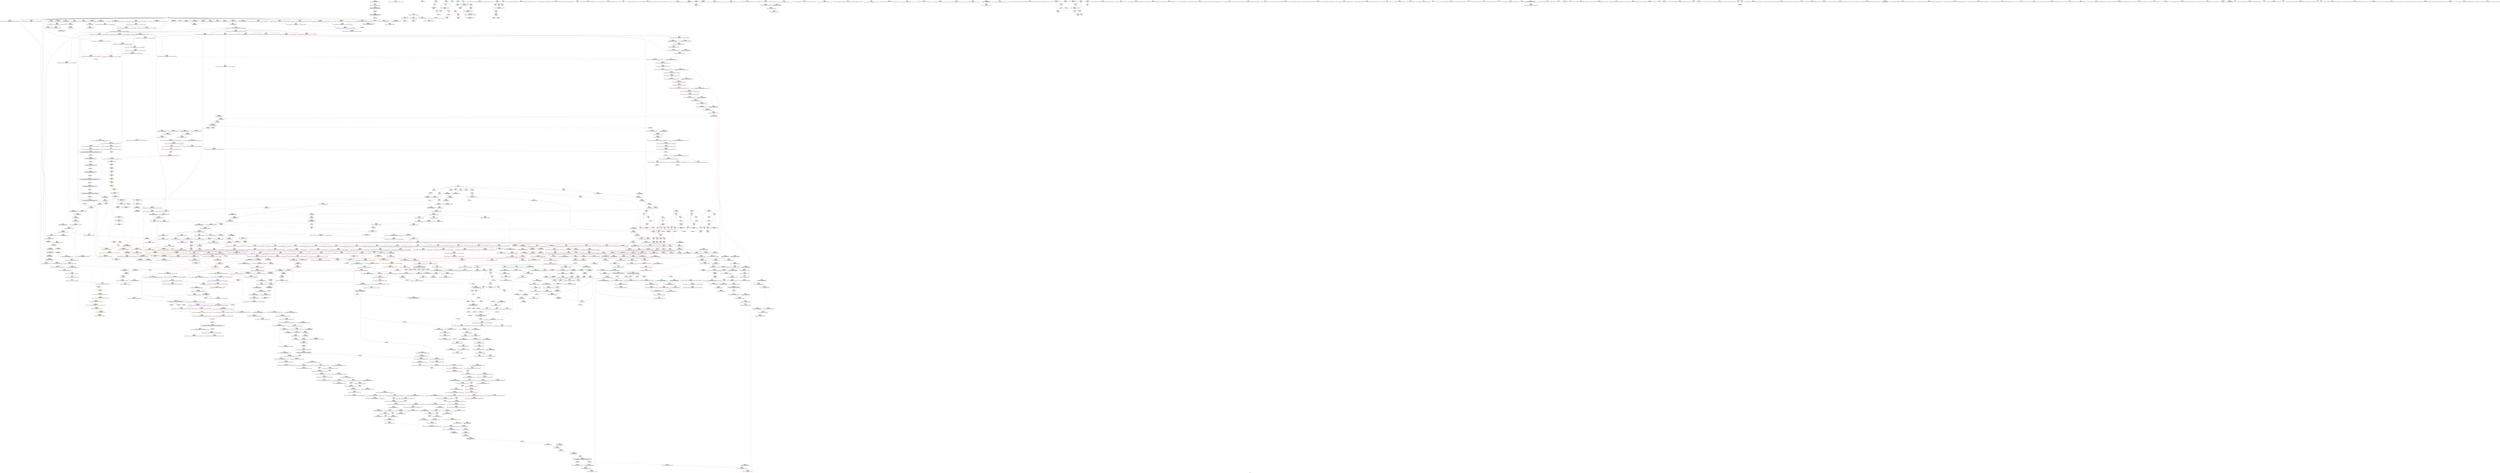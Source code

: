 digraph "SVFG" {
	label="SVFG";

	Node0x55b8bc0b0310 [shape=record,color=grey,label="{NodeID: 0\nNullPtr|{|<s29>93}}"];
	Node0x55b8bc0b0310 -> Node0x55b8bc2e4ee0[style=solid];
	Node0x55b8bc0b0310 -> Node0x55b8bc2e4fe0[style=solid];
	Node0x55b8bc0b0310 -> Node0x55b8bc2e50b0[style=solid];
	Node0x55b8bc0b0310 -> Node0x55b8bc2e5180[style=solid];
	Node0x55b8bc0b0310 -> Node0x55b8bc2e5250[style=solid];
	Node0x55b8bc0b0310 -> Node0x55b8bc2e5320[style=solid];
	Node0x55b8bc0b0310 -> Node0x55b8bc2e53f0[style=solid];
	Node0x55b8bc0b0310 -> Node0x55b8bc2e54c0[style=solid];
	Node0x55b8bc0b0310 -> Node0x55b8bc2e5590[style=solid];
	Node0x55b8bc0b0310 -> Node0x55b8bc2e5660[style=solid];
	Node0x55b8bc0b0310 -> Node0x55b8bc2e5730[style=solid];
	Node0x55b8bc0b0310 -> Node0x55b8bc2e5800[style=solid];
	Node0x55b8bc0b0310 -> Node0x55b8bc2e58d0[style=solid];
	Node0x55b8bc0b0310 -> Node0x55b8bc2e59a0[style=solid];
	Node0x55b8bc0b0310 -> Node0x55b8bc2e5a70[style=solid];
	Node0x55b8bc0b0310 -> Node0x55b8bc2e5b40[style=solid];
	Node0x55b8bc0b0310 -> Node0x55b8bc2e5c10[style=solid];
	Node0x55b8bc0b0310 -> Node0x55b8bc2e5ce0[style=solid];
	Node0x55b8bc0b0310 -> Node0x55b8bc2e5db0[style=solid];
	Node0x55b8bc0b0310 -> Node0x55b8bc2e5e80[style=solid];
	Node0x55b8bc0b0310 -> Node0x55b8bc2e5f50[style=solid];
	Node0x55b8bc0b0310 -> Node0x55b8bc2ec160[style=solid];
	Node0x55b8bc0b0310 -> Node0x55b8bc2edfa0[style=solid];
	Node0x55b8bc0b0310 -> Node0x55b8bc2ee070[style=solid];
	Node0x55b8bc0b0310 -> Node0x55b8bc2ee140[style=solid];
	Node0x55b8bc0b0310 -> Node0x55b8bc2f0430[style=solid];
	Node0x55b8bc0b0310 -> Node0x55b8bc32d210[style=solid];
	Node0x55b8bc0b0310 -> Node0x55b8bc330990[style=solid];
	Node0x55b8bc0b0310 -> Node0x55b8bc330c90[style=solid];
	Node0x55b8bc0b0310:s29 -> Node0x55b8bc3f73d0[style=solid,color=red];
	Node0x55b8bc2ebbf0 [shape=record,color=red,label="{NodeID: 775\n1671\<--1670\ndummyVal\<--offset_0\n_ZSt4copyISt13move_iteratorIPiES1_ET0_T_S4_S3_\n}"];
	Node0x55b8bc2ebbf0 -> Node0x55b8bc313850[style=solid];
	Node0x55b8bc2e2760 [shape=record,color=purple,label="{NodeID: 443\n201\<--200\n_M_impl2\<--\n_ZNKSt6vectorIiSaIiEE4sizeEv\n}"];
	Node0x55b8bc2d65e0 [shape=record,color=green,label="{NodeID: 111\n648\<--649\nthis.addr\<--this.addr_field_insensitive\n_ZN9__gnu_cxx13new_allocatorIiED2Ev\n}"];
	Node0x55b8bc2d65e0 -> Node0x55b8bc2fc150[style=solid];
	Node0x55b8bc2d65e0 -> Node0x55b8bc2ef590[style=solid];
	Node0x55b8bc3a0900 [shape=record,color=yellow,style=double,label="{NodeID: 1993\n4V_2 = CSCHI(MR_4V_1)\npts\{110000 110001 110002 \}\nCS[]|{<s0>1}}"];
	Node0x55b8bc3a0900:s0 -> Node0x55b8bc3a07a0[style=dashed,color=blue];
	Node0x55b8bc2f16e0 [shape=record,color=blue,label="{NodeID: 886\n1056\<--1053\nthis.addr\<--this\n_ZNSt6vectorIiSaIiEE5beginEv\n}"];
	Node0x55b8bc2f16e0 -> Node0x55b8bc2ff480[style=dashed];
	Node0x55b8bc2f8120 [shape=record,color=purple,label="{NodeID: 554\n1633\<--1632\n_M_impl2\<--\n_ZNSt6vectorIiSaIiEE15_M_erase_at_endEPi\n}"];
	Node0x55b8bc2dad20 [shape=record,color=green,label="{NodeID: 222\n1426\<--1427\n__first\<--__first_field_insensitive\n_ZSt4copyISt13move_iteratorIPiES1_ET0_T_S4_S3_\n}"];
	Node0x55b8bc2dad20 -> Node0x55b8bc2dfd60[style=solid];
	Node0x55b8bc2dad20 -> Node0x55b8bc2f74f0[style=solid];
	Node0x55b8bc3f6d70 [shape=record,color=black,label="{NodeID: 2104\n1424 = PHI(1417, )\n1st arg _ZSt4copyISt13move_iteratorIPiES1_ET0_T_S4_S3_ }"];
	Node0x55b8bc3f6d70 -> Node0x55b8bc3135e0[style=solid];
	Node0x55b8bc2fdb50 [shape=record,color=red,label="{NodeID: 665\n868\<--764\n\<--__new_finish\n_ZNSt6vectorIiSaIiEE17_M_realloc_insertIJiEEEvN9__gnu_cxx17__normal_iteratorIPiS1_EEDpOT_\n|{<s0>64}}"];
	Node0x55b8bc2fdb50:s0 -> Node0x55b8bc3fce50[style=solid,color=red];
	Node0x55b8bc2e8cd0 [shape=record,color=black,label="{NodeID: 333\n869\<--774\n\<--this1\n_ZNSt6vectorIiSaIiEE17_M_realloc_insertIJiEEEvN9__gnu_cxx17__normal_iteratorIPiS1_EEDpOT_\n|{<s0>63}}"];
	Node0x55b8bc2e8cd0:s0 -> Node0x55b8bc3f5c60[style=solid,color=red];
	Node0x55b8bc2d2c60 [shape=record,color=green,label="{NodeID: 1\n5\<--1\n\<--dummyObj\nCan only get source location for instruction, argument, global var or function.}"];
	Node0x55b8bc2ebcc0 [shape=record,color=red,label="{NodeID: 776\n1674\<--1673\ndummyVal\<--offset_0\n_ZNSt11__copy_moveILb1ELb1ESt26random_access_iterator_tagE8__copy_mIiEEPT_PKS3_S6_S4_\n}"];
	Node0x55b8bc2ebcc0 -> Node0x55b8bc3143b0[style=solid];
	Node0x55b8bc2e2830 [shape=record,color=purple,label="{NodeID: 444\n202\<--200\n_M_start\<--\n_ZNKSt6vectorIiSaIiEE4sizeEv\n}"];
	Node0x55b8bc2e2830 -> Node0x55b8bc2f98b0[style=solid];
	Node0x55b8bc2d66b0 [shape=record,color=green,label="{NodeID: 112\n656\<--657\nthis.addr\<--this.addr_field_insensitive\n_ZNSt6vectorIiSaIiEE12emplace_backIJiEEEvDpOT_\n}"];
	Node0x55b8bc2d66b0 -> Node0x55b8bc2fc220[style=solid];
	Node0x55b8bc2d66b0 -> Node0x55b8bc2ef660[style=solid];
	Node0x55b8bc2f17b0 [shape=record,color=blue,label="{NodeID: 887\n1070\<--1068\nthis.addr\<--this\n_ZNSt12_Vector_baseIiSaIiEE11_M_allocateEm\n}"];
	Node0x55b8bc2f17b0 -> Node0x55b8bc2ff620[style=dashed];
	Node0x55b8bc2f81f0 [shape=record,color=purple,label="{NodeID: 555\n1634\<--1632\n_M_finish3\<--\n_ZNSt6vectorIiSaIiEE15_M_erase_at_endEPi\n}"];
	Node0x55b8bc2f81f0 -> Node0x55b8bc314bd0[style=solid];
	Node0x55b8bc2dadf0 [shape=record,color=green,label="{NodeID: 223\n1428\<--1429\n__last\<--__last_field_insensitive\n_ZSt4copyISt13move_iteratorIPiES1_ET0_T_S4_S3_\n}"];
	Node0x55b8bc2dadf0 -> Node0x55b8bc2dfe30[style=solid];
	Node0x55b8bc2dadf0 -> Node0x55b8bc2f75c0[style=solid];
	Node0x55b8bc3f6e80 [shape=record,color=black,label="{NodeID: 2105\n1425 = PHI(1413, )\n2nd arg _ZSt4copyISt13move_iteratorIPiES1_ET0_T_S4_S3_ }"];
	Node0x55b8bc3f6e80 -> Node0x55b8bc3136b0[style=solid];
	Node0x55b8bc2fdc20 [shape=record,color=red,label="{NodeID: 666\n915\<--764\n\<--__new_finish\n_ZNSt6vectorIiSaIiEE17_M_realloc_insertIJiEEEvN9__gnu_cxx17__normal_iteratorIPiS1_EEDpOT_\n}"];
	Node0x55b8bc2fdc20 -> Node0x55b8bc2f0b80[style=solid];
	Node0x55b8bc2e8da0 [shape=record,color=black,label="{NodeID: 334\n873\<--774\n\<--this1\n_ZNSt6vectorIiSaIiEE17_M_realloc_insertIJiEEEvN9__gnu_cxx17__normal_iteratorIPiS1_EEDpOT_\n|{<s0>65}}"];
	Node0x55b8bc2e8da0:s0 -> Node0x55b8bc3fa520[style=solid,color=red];
	Node0x55b8bc2d2340 [shape=record,color=green,label="{NodeID: 2\n12\<--1\n__dso_handle\<--dummyObj\nGlob }"];
	Node0x55b8bc2ebd90 [shape=record,color=blue,label="{NodeID: 777\n4\<--5\nT\<--\nGlob }"];
	Node0x55b8bc2ebd90 -> Node0x55b8bc306e40[style=dashed];
	Node0x55b8bc303df0 [shape=record,color=yellow,style=double,label="{NodeID: 1552\n28V_1 = ENCHI(MR_28V_0)\npts\{1283 \}\nFun[_ZNSt6vectorIiSaIiEE12emplace_backIJiEEEvDpOT_]|{<s0>42|<s1>45}}"];
	Node0x55b8bc303df0:s0 -> Node0x55b8bc308fa0[style=dashed,color=red];
	Node0x55b8bc303df0:s1 -> Node0x55b8bc369aa0[style=dashed,color=red];
	Node0x55b8bc2e2900 [shape=record,color=purple,label="{NodeID: 445\n221\<--220\n_M_impl\<--\n_ZNSt6vectorIiSaIiEEixEm\n}"];
	Node0x55b8bc2d6780 [shape=record,color=green,label="{NodeID: 113\n658\<--659\n__args.addr\<--__args.addr_field_insensitive\n_ZNSt6vectorIiSaIiEE12emplace_backIJiEEEvDpOT_\n}"];
	Node0x55b8bc2d6780 -> Node0x55b8bc2fc2f0[style=solid];
	Node0x55b8bc2d6780 -> Node0x55b8bc2fc3c0[style=solid];
	Node0x55b8bc2d6780 -> Node0x55b8bc2ef730[style=solid];
	Node0x55b8bc2f1880 [shape=record,color=blue,label="{NodeID: 888\n1072\<--1069\n__n.addr\<--__n\n_ZNSt12_Vector_baseIiSaIiEE11_M_allocateEm\n}"];
	Node0x55b8bc2f1880 -> Node0x55b8bc2ff6f0[style=dashed];
	Node0x55b8bc2f1880 -> Node0x55b8bc2ff7c0[style=dashed];
	Node0x55b8bc2f82c0 [shape=record,color=purple,label="{NodeID: 556\n225\<--223\nadd.ptr\<--\n_ZNSt6vectorIiSaIiEEixEm\n}"];
	Node0x55b8bc2f82c0 -> Node0x55b8bc2e7130[style=solid];
	Node0x55b8bc2daec0 [shape=record,color=green,label="{NodeID: 224\n1430\<--1431\n__result.addr\<--__result.addr_field_insensitive\n_ZSt4copyISt13move_iteratorIPiES1_ET0_T_S4_S3_\n}"];
	Node0x55b8bc2daec0 -> Node0x55b8bc301840[style=solid];
	Node0x55b8bc2daec0 -> Node0x55b8bc3136b0[style=solid];
	Node0x55b8bc3f6f90 [shape=record,color=black,label="{NodeID: 2106\n636 = PHI(587, )\n0th arg _ZNSaIiED2Ev }"];
	Node0x55b8bc3f6f90 -> Node0x55b8bc2ef4c0[style=solid];
	Node0x55b8bc2fdcf0 [shape=record,color=red,label="{NodeID: 667\n844\<--766\nexn\<--exn.slot\n_ZNSt6vectorIiSaIiEE17_M_realloc_insertIJiEEEvN9__gnu_cxx17__normal_iteratorIPiS1_EEDpOT_\n}"];
	Node0x55b8bc2e8e70 [shape=record,color=black,label="{NodeID: 335\n881\<--774\n\<--this1\n_ZNSt6vectorIiSaIiEE17_M_realloc_insertIJiEEEvN9__gnu_cxx17__normal_iteratorIPiS1_EEDpOT_\n}"];
	Node0x55b8bc2e8e70 -> Node0x55b8bc2f4840[style=solid];
	Node0x55b8bc2e8e70 -> Node0x55b8bc2f4910[style=solid];
	Node0x55b8bc2d2680 [shape=record,color=green,label="{NodeID: 3\n15\<--1\n.str\<--dummyObj\nGlob }"];
	Node0x55b8bc2ebe60 [shape=record,color=blue,label="{NodeID: 778\n7\<--5\nN\<--\nGlob }"];
	Node0x55b8bc2ebe60 -> Node0x55b8bc306f50[style=dashed];
	Node0x55b8bc303ed0 [shape=record,color=yellow,style=double,label="{NodeID: 1553\n16V_1 = ENCHI(MR_16V_0)\npts\{110000 \}\nFun[_ZNSt6vectorIiSaIiEE12emplace_backIJiEEEvDpOT_]|{|<s1>43|<s2>45}}"];
	Node0x55b8bc303ed0 -> Node0x55b8bc3708e0[style=dashed];
	Node0x55b8bc303ed0:s1 -> Node0x55b8bc375cf0[style=dashed,color=red];
	Node0x55b8bc303ed0:s2 -> Node0x55b8bc369b80[style=dashed,color=red];
	Node0x55b8bc2e29d0 [shape=record,color=purple,label="{NodeID: 446\n222\<--220\n_M_start\<--\n_ZNSt6vectorIiSaIiEEixEm\n}"];
	Node0x55b8bc2e29d0 -> Node0x55b8bc2f9b20[style=solid];
	Node0x55b8bc2d6850 [shape=record,color=green,label="{NodeID: 114\n660\<--661\nagg.tmp\<--agg.tmp_field_insensitive\n_ZNSt6vectorIiSaIiEE12emplace_backIJiEEEvDpOT_\n}"];
	Node0x55b8bc2d6850 -> Node0x55b8bc2f3730[style=solid];
	Node0x55b8bc2d6850 -> Node0x55b8bc2f3800[style=solid];
	Node0x55b8bc2f1950 [shape=record,color=blue,label="{NodeID: 889\n1096\<--1092\n__first.addr\<--__first\n_ZSt34__uninitialized_move_if_noexcept_aIPiS0_SaIiEET0_T_S3_S2_RT1_\n}"];
	Node0x55b8bc2f1950 -> Node0x55b8bc2ff890[style=dashed];
	Node0x55b8bc2f8390 [shape=record,color=purple,label="{NodeID: 557\n803\<--801\nadd.ptr\<--\n_ZNSt6vectorIiSaIiEE17_M_realloc_insertIJiEEEvN9__gnu_cxx17__normal_iteratorIPiS1_EEDpOT_\n|{<s0>53}}"];
	Node0x55b8bc2f8390:s0 -> Node0x55b8bc3fc370[style=solid,color=red];
	Node0x55b8bc2daf90 [shape=record,color=green,label="{NodeID: 225\n1432\<--1433\nagg.tmp\<--agg.tmp_field_insensitive\n_ZSt4copyISt13move_iteratorIPiES1_ET0_T_S4_S3_\n}"];
	Node0x55b8bc2daf90 -> Node0x55b8bc2dff00[style=solid];
	Node0x55b8bc2daf90 -> Node0x55b8bc2f7690[style=solid];
	Node0x55b8bc3f70a0 [shape=record,color=black,label="{NodeID: 2107\n382 = PHI(336, )\n0th arg _ZNSt6vectorIiSaIiEE5clearEv }"];
	Node0x55b8bc3f70a0 -> Node0x55b8bc2edd30[style=solid];
	Node0x55b8bc2fddc0 [shape=record,color=red,label="{NodeID: 668\n928\<--766\nexn42\<--exn.slot\n_ZNSt6vectorIiSaIiEE17_M_realloc_insertIJiEEEvN9__gnu_cxx17__normal_iteratorIPiS1_EEDpOT_\n}"];
	Node0x55b8bc366cc0 [shape=record,color=black,label="{NodeID: 1443\nMR_32V_4 = PHI(MR_32V_5, MR_32V_3, )\npts\{140000 \}\n|{|<s1>19|<s2>19|<s3>19}}"];
	Node0x55b8bc366cc0 -> Node0x55b8bc2ed5e0[style=dashed];
	Node0x55b8bc366cc0:s1 -> Node0x55b8bc2f9570[style=dashed,color=red];
	Node0x55b8bc366cc0:s2 -> Node0x55b8bc2ec810[style=dashed,color=red];
	Node0x55b8bc366cc0:s3 -> Node0x55b8bc367bc0[style=dashed,color=red];
	Node0x55b8bc2e8f40 [shape=record,color=black,label="{NodeID: 336\n885\<--774\n\<--this1\n_ZNSt6vectorIiSaIiEE17_M_realloc_insertIJiEEEvN9__gnu_cxx17__normal_iteratorIPiS1_EEDpOT_\n}"];
	Node0x55b8bc2e8f40 -> Node0x55b8bc2f49e0[style=solid];
	Node0x55b8bc2e8f40 -> Node0x55b8bc2f4ab0[style=solid];
	Node0x55b8bc2d2740 [shape=record,color=green,label="{NodeID: 4\n17\<--1\n.str.1\<--dummyObj\nGlob }"];
	Node0x55b8bc2ebf60 [shape=record,color=blue,label="{NodeID: 779\n1645\<--26\nllvm.global_ctors_0\<--\nGlob }"];
	Node0x55b8bc303fb0 [shape=record,color=yellow,style=double,label="{NodeID: 1554\n18V_1 = ENCHI(MR_18V_0)\npts\{110001 \}\nFun[_ZNSt6vectorIiSaIiEE12emplace_backIJiEEEvDpOT_]|{|<s4>43|<s5>45}}"];
	Node0x55b8bc303fb0 -> Node0x55b8bc2fc490[style=dashed];
	Node0x55b8bc303fb0 -> Node0x55b8bc2fc630[style=dashed];
	Node0x55b8bc303fb0 -> Node0x55b8bc2fc700[style=dashed];
	Node0x55b8bc303fb0 -> Node0x55b8bc2ef800[style=dashed];
	Node0x55b8bc303fb0:s4 -> Node0x55b8bc375cf0[style=dashed,color=red];
	Node0x55b8bc303fb0:s5 -> Node0x55b8bc369c60[style=dashed,color=red];
	Node0x55b8bc2e2aa0 [shape=record,color=purple,label="{NodeID: 447\n388\<--387\n_M_impl\<--\n_ZNSt6vectorIiSaIiEE5clearEv\n}"];
	Node0x55b8bc2db3a0 [shape=record,color=green,label="{NodeID: 115\n684\<--685\n_ZSt7forwardIiEOT_RNSt16remove_referenceIS0_E4typeE\<--_ZSt7forwardIiEOT_RNSt16remove_referenceIS0_E4typeE_field_insensitive\n}"];
	Node0x55b8bc2f1a20 [shape=record,color=blue,label="{NodeID: 890\n1098\<--1093\n__last.addr\<--__last\n_ZSt34__uninitialized_move_if_noexcept_aIPiS0_SaIiEET0_T_S3_S2_RT1_\n}"];
	Node0x55b8bc2f1a20 -> Node0x55b8bc2ff960[style=dashed];
	Node0x55b8bc2f8460 [shape=record,color=purple,label="{NodeID: 558\n854\<--852\nadd.ptr18\<--\n_ZNSt6vectorIiSaIiEE17_M_realloc_insertIJiEEEvN9__gnu_cxx17__normal_iteratorIPiS1_EEDpOT_\n|{<s0>61}}"];
	Node0x55b8bc2f8460:s0 -> Node0x55b8bc3f8ca0[style=solid,color=red];
	Node0x55b8bc2db060 [shape=record,color=green,label="{NodeID: 226\n1434\<--1435\nagg.tmp3\<--agg.tmp3_field_insensitive\n_ZSt4copyISt13move_iteratorIPiES1_ET0_T_S4_S3_\n}"];
	Node0x55b8bc2db060 -> Node0x55b8bc2dffd0[style=solid];
	Node0x55b8bc2db060 -> Node0x55b8bc2f7760[style=solid];
	Node0x55b8bc3f71b0 [shape=record,color=black,label="{NodeID: 2108\n1259 = PHI(1252, )\n0th arg _ZN9__gnu_cxx13new_allocatorIiE8allocateEmPKv }"];
	Node0x55b8bc3f71b0 -> Node0x55b8bc2f2b30[style=solid];
	Node0x55b8bc2fde90 [shape=record,color=red,label="{NodeID: 669\n929\<--768\nsel\<--ehselector.slot\n_ZNSt6vectorIiSaIiEE17_M_realloc_insertIJiEEEvN9__gnu_cxx17__normal_iteratorIPiS1_EEDpOT_\n}"];
	Node0x55b8bc3671c0 [shape=record,color=black,label="{NodeID: 1444\nMR_22V_3 = PHI(MR_22V_5, MR_22V_2, MR_22V_4, )\npts\{134 \}\n}"];
	Node0x55b8bc3671c0 -> Node0x55b8bc2f8ef0[style=dashed];
	Node0x55b8bc2e9010 [shape=record,color=black,label="{NodeID: 337\n889\<--774\n\<--this1\n_ZNSt6vectorIiSaIiEE17_M_realloc_insertIJiEEEvN9__gnu_cxx17__normal_iteratorIPiS1_EEDpOT_\n|{<s0>67}}"];
	Node0x55b8bc2e9010:s0 -> Node0x55b8bc3f5c60[style=solid,color=red];
	Node0x55b8bc2d2800 [shape=record,color=green,label="{NodeID: 5\n19\<--1\n.str.2\<--dummyObj\nGlob }"];
	Node0x55b8bc2ec060 [shape=record,color=blue,label="{NodeID: 780\n1646\<--27\nllvm.global_ctors_1\<--_GLOBAL__sub_I_semiexp_0_1.cpp\nGlob }"];
	Node0x55b8bc304090 [shape=record,color=yellow,style=double,label="{NodeID: 1555\n20V_1 = ENCHI(MR_20V_0)\npts\{110002 \}\nFun[_ZNSt6vectorIiSaIiEE12emplace_backIJiEEEvDpOT_]|{|<s2>45|<s3>45}}"];
	Node0x55b8bc304090 -> Node0x55b8bc2fc560[style=dashed];
	Node0x55b8bc304090 -> Node0x55b8bc3712e0[style=dashed];
	Node0x55b8bc304090:s2 -> Node0x55b8bc2fe510[style=dashed,color=red];
	Node0x55b8bc304090:s3 -> Node0x55b8bc2f0c50[style=dashed,color=red];
	Node0x55b8bc2e2b70 [shape=record,color=purple,label="{NodeID: 448\n389\<--387\n_M_start\<--\n_ZNSt6vectorIiSaIiEE5clearEv\n}"];
	Node0x55b8bc2e2b70 -> Node0x55b8bc2fac30[style=solid];
	Node0x55b8bc2db4a0 [shape=record,color=green,label="{NodeID: 116\n687\<--688\n_ZNSt16allocator_traitsISaIiEE9constructIiJiEEEvRS0_PT_DpOT0_\<--_ZNSt16allocator_traitsISaIiEE9constructIiJiEEEvRS0_PT_DpOT0__field_insensitive\n}"];
	Node0x55b8bc2f1af0 [shape=record,color=blue,label="{NodeID: 891\n1100\<--1094\n__result.addr\<--__result\n_ZSt34__uninitialized_move_if_noexcept_aIPiS0_SaIiEET0_T_S3_S2_RT1_\n}"];
	Node0x55b8bc2f1af0 -> Node0x55b8bc2ffa30[style=dashed];
	Node0x55b8bc2f8530 [shape=record,color=purple,label="{NodeID: 559\n922\<--920\nadd.ptr39\<--\n_ZNSt6vectorIiSaIiEE17_M_realloc_insertIJiEEEvN9__gnu_cxx17__normal_iteratorIPiS1_EEDpOT_\n}"];
	Node0x55b8bc2f8530 -> Node0x55b8bc2f0c50[style=solid];
	Node0x55b8bc2db130 [shape=record,color=green,label="{NodeID: 227\n1447\<--1448\n_ZSt12__miter_baseIPiEDTcl12__miter_basecldtfp_4baseEEESt13move_iteratorIT_E\<--_ZSt12__miter_baseIPiEDTcl12__miter_basecldtfp_4baseEEESt13move_iteratorIT_E_field_insensitive\n}"];
	Node0x55b8bc3f72c0 [shape=record,color=black,label="{NodeID: 2109\n1260 = PHI(1253, )\n1st arg _ZN9__gnu_cxx13new_allocatorIiE8allocateEmPKv }"];
	Node0x55b8bc3f72c0 -> Node0x55b8bc2f2c00[style=solid];
	Node0x55b8bc2fdf60 [shape=record,color=red,label="{NodeID: 670\n811\<--810\n\<--_M_start\n_ZNSt6vectorIiSaIiEE17_M_realloc_insertIJiEEEvN9__gnu_cxx17__normal_iteratorIPiS1_EEDpOT_\n|{<s0>56}}"];
	Node0x55b8bc2fdf60:s0 -> Node0x55b8bc3fdde0[style=solid,color=red];
	Node0x55b8bc3676c0 [shape=record,color=black,label="{NodeID: 1445\nMR_26V_2 = PHI(MR_26V_4, MR_26V_1, MR_26V_4, )\npts\{138 \}\n}"];
	Node0x55b8bc2e90e0 [shape=record,color=black,label="{NodeID: 338\n892\<--774\n\<--this1\n_ZNSt6vectorIiSaIiEE17_M_realloc_insertIJiEEEvN9__gnu_cxx17__normal_iteratorIPiS1_EEDpOT_\n|{<s0>69}}"];
	Node0x55b8bc2e90e0:s0 -> Node0x55b8bc3fa520[style=solid,color=red];
	Node0x55b8bc2d31c0 [shape=record,color=green,label="{NodeID: 6\n21\<--1\n.str.3\<--dummyObj\nGlob }"];
	Node0x55b8bc2ec160 [shape=record,color=blue, style = dotted,label="{NodeID: 781\n1647\<--3\nllvm.global_ctors_2\<--dummyVal\nGlob }"];
	Node0x55b8bc2e2c40 [shape=record,color=purple,label="{NodeID: 449\n404\<--403\n_M_impl\<--this1\n_ZNSt12_Vector_baseIiSaIiEEC2Ev\n|{<s0>25}}"];
	Node0x55b8bc2e2c40:s0 -> Node0x55b8bc3f5b20[style=solid,color=red];
	Node0x55b8bc2db5a0 [shape=record,color=green,label="{NodeID: 117\n697\<--698\n_ZNSt6vectorIiSaIiEE3endEv\<--_ZNSt6vectorIiSaIiEE3endEv_field_insensitive\n}"];
	Node0x55b8bc2f1bc0 [shape=record,color=blue,label="{NodeID: 892\n1102\<--1095\n__alloc.addr\<--__alloc\n_ZSt34__uninitialized_move_if_noexcept_aIPiS0_SaIiEET0_T_S3_S2_RT1_\n}"];
	Node0x55b8bc2f1bc0 -> Node0x55b8bc2ffb00[style=dashed];
	Node0x55b8bc368a50 [shape=record,color=yellow,style=double,label="{NodeID: 1667\n28V_1 = ENCHI(MR_28V_0)\npts\{1283 \}\nFun[_ZSt34__uninitialized_move_if_noexcept_aIPiS0_SaIiEET0_T_S3_S2_RT1_]|{<s0>88}}"];
	Node0x55b8bc368a50:s0 -> Node0x55b8bc3058a0[style=dashed,color=red];
	Node0x55b8bc2f8600 [shape=record,color=purple,label="{NodeID: 560\n1565\<--1563\nadd.ptr\<--\n_ZNSt11__copy_moveILb1ELb1ESt26random_access_iterator_tagE8__copy_mIiEEPT_PKS3_S6_S4_\n}"];
	Node0x55b8bc2f8600 -> Node0x55b8bc2e07f0[style=solid];
	Node0x55b8bc2db230 [shape=record,color=green,label="{NodeID: 228\n1457\<--1458\n_ZSt14__copy_move_a2ILb1EPiS0_ET1_T0_S2_S1_\<--_ZSt14__copy_move_a2ILb1EPiS0_ET1_T0_S2_S1__field_insensitive\n}"];
	Node0x55b8bc3f73d0 [shape=record,color=black,label="{NodeID: 2110\n1261 = PHI(3, )\n2nd arg _ZN9__gnu_cxx13new_allocatorIiE8allocateEmPKv }"];
	Node0x55b8bc3f73d0 -> Node0x55b8bc2f2cd0[style=solid];
	Node0x55b8bc2fe030 [shape=record,color=red,label="{NodeID: 671\n815\<--812\n\<--call8\n_ZNSt6vectorIiSaIiEE17_M_realloc_insertIJiEEEvN9__gnu_cxx17__normal_iteratorIPiS1_EEDpOT_\n|{<s0>56}}"];
	Node0x55b8bc2fe030:s0 -> Node0x55b8bc3fdf30[style=solid,color=red];
	Node0x55b8bc367bc0 [shape=record,color=black,label="{NodeID: 1446\nMR_32V_2 = PHI(MR_32V_4, MR_32V_1, MR_32V_5, )\npts\{140000 \}\n|{<s0>13|<s1>13|<s2>19|<s3>19}}"];
	Node0x55b8bc367bc0:s0 -> Node0x55b8bc367bc0[style=dashed,color=blue];
	Node0x55b8bc367bc0:s1 -> Node0x55b8bc3726e0[style=dashed,color=blue];
	Node0x55b8bc367bc0:s2 -> Node0x55b8bc366cc0[style=dashed,color=blue];
	Node0x55b8bc367bc0:s3 -> Node0x55b8bc36fee0[style=dashed,color=blue];
	Node0x55b8bc2e91b0 [shape=record,color=black,label="{NodeID: 339\n893\<--774\n\<--this1\n_ZNSt6vectorIiSaIiEE17_M_realloc_insertIJiEEEvN9__gnu_cxx17__normal_iteratorIPiS1_EEDpOT_\n}"];
	Node0x55b8bc2e91b0 -> Node0x55b8bc2f4b80[style=solid];
	Node0x55b8bc2e91b0 -> Node0x55b8bc2f4c50[style=solid];
	Node0x55b8bc2d3250 [shape=record,color=green,label="{NodeID: 7\n23\<--1\n.str.4\<--dummyObj\nGlob }"];
	Node0x55b8bc2ec260 [shape=record,color=blue,label="{NodeID: 782\n52\<--51\nthis.addr\<--this\n_ZNSt6vectorIiSaIiEEC2Ev\n}"];
	Node0x55b8bc2ec260 -> Node0x55b8bc2f8ae0[style=dashed];
	Node0x55b8bc2e2d10 [shape=record,color=purple,label="{NodeID: 450\n435\<--430\n_M_start\<--this1\n_ZNSt12_Vector_baseIiSaIiEE12_Vector_implC2Ev\n}"];
	Node0x55b8bc2e2d10 -> Node0x55b8bc2edfa0[style=solid];
	Node0x55b8bc2db6a0 [shape=record,color=green,label="{NodeID: 118\n706\<--707\n_ZNSt6vectorIiSaIiEE17_M_realloc_insertIJiEEEvN9__gnu_cxx17__normal_iteratorIPiS1_EEDpOT_\<--_ZNSt6vectorIiSaIiEE17_M_realloc_insertIJiEEEvN9__gnu_cxx17__normal_iteratorIPiS1_EEDpOT__field_insensitive\n}"];
	Node0x55b8bc3a1120 [shape=record,color=yellow,style=double,label="{NodeID: 2000\n77V_2 = CSCHI(MR_77V_1)\npts\{1283 110000 110001 110002 \}\nCS[]|{<s0>18|<s1>18|<s2>18|<s3>18}}"];
	Node0x55b8bc3a1120:s0 -> Node0x55b8bc3744e0[style=dashed,color=blue];
	Node0x55b8bc3a1120:s1 -> Node0x55b8bc3749e0[style=dashed,color=blue];
	Node0x55b8bc3a1120:s2 -> Node0x55b8bc374ee0[style=dashed,color=blue];
	Node0x55b8bc3a1120:s3 -> Node0x55b8bc3753e0[style=dashed,color=blue];
	Node0x55b8bc2f1c90 [shape=record,color=blue,label="{NodeID: 893\n1116\<--1113\ncoerce.dive\<--call\n_ZSt34__uninitialized_move_if_noexcept_aIPiS0_SaIiEET0_T_S3_S2_RT1_\n}"];
	Node0x55b8bc2f1c90 -> Node0x55b8bc2ffbd0[style=dashed];
	Node0x55b8bc368b30 [shape=record,color=yellow,style=double,label="{NodeID: 1668\n226V_1 = ENCHI(MR_226V_0)\npts\{985 \}\nFun[_ZSt3maxImERKT_S2_S2_]}"];
	Node0x55b8bc368b30 -> Node0x55b8bc300590[style=dashed];
	Node0x55b8bc2f86d0 [shape=record,color=red,label="{NodeID: 561\n258\<--4\n\<--T\nmain\n}"];
	Node0x55b8bc2f86d0 -> Node0x55b8bc332310[style=solid];
	Node0x55b8bc2e3700 [shape=record,color=green,label="{NodeID: 229\n1464\<--1465\n__first.addr\<--__first.addr_field_insensitive\n_ZSt14__copy_move_a2ILb1EPiS0_ET1_T0_S2_S1_\n}"];
	Node0x55b8bc2e3700 -> Node0x55b8bc301ab0[style=solid];
	Node0x55b8bc2e3700 -> Node0x55b8bc313920[style=solid];
	Node0x55b8bc3f74e0 [shape=record,color=black,label="{NodeID: 2111\n647 = PHI(641, )\n0th arg _ZN9__gnu_cxx13new_allocatorIiED2Ev }"];
	Node0x55b8bc3f74e0 -> Node0x55b8bc2ef590[style=solid];
	Node0x55b8bc2fe100 [shape=record,color=red,label="{NodeID: 672\n827\<--826\n\<--call12\n_ZNSt6vectorIiSaIiEE17_M_realloc_insertIJiEEEvN9__gnu_cxx17__normal_iteratorIPiS1_EEDpOT_\n|{<s0>59}}"];
	Node0x55b8bc2fe100:s0 -> Node0x55b8bc3fdde0[style=solid,color=red];
	Node0x55b8bc2e9280 [shape=record,color=black,label="{NodeID: 340\n897\<--774\n\<--this1\n_ZNSt6vectorIiSaIiEE17_M_realloc_insertIJiEEEvN9__gnu_cxx17__normal_iteratorIPiS1_EEDpOT_\n}"];
	Node0x55b8bc2e9280 -> Node0x55b8bc2f4d20[style=solid];
	Node0x55b8bc2e9280 -> Node0x55b8bc2f4df0[style=solid];
	Node0x55b8bc2d32e0 [shape=record,color=green,label="{NodeID: 8\n26\<--1\n\<--dummyObj\nCan only get source location for instruction, argument, global var or function.}"];
	Node0x55b8bc2ec330 [shape=record,color=blue,label="{NodeID: 783\n69\<--68\n.addr\<--\n__cxx_global_array_dtor\n}"];
	Node0x55b8bc2e2de0 [shape=record,color=purple,label="{NodeID: 451\n437\<--430\n_M_finish\<--this1\n_ZNSt12_Vector_baseIiSaIiEE12_Vector_implC2Ev\n}"];
	Node0x55b8bc2e2de0 -> Node0x55b8bc2ee070[style=solid];
	Node0x55b8bc2db7a0 [shape=record,color=green,label="{NodeID: 119\n712\<--713\n__t.addr\<--__t.addr_field_insensitive\n_ZSt4moveIRiEONSt16remove_referenceIT_E4typeEOS2_\n}"];
	Node0x55b8bc2db7a0 -> Node0x55b8bc2fc8a0[style=solid];
	Node0x55b8bc2db7a0 -> Node0x55b8bc2ef9a0[style=solid];
	Node0x55b8bc3a12b0 [shape=record,color=yellow,style=double,label="{NodeID: 2001\n18V_2 = CSCHI(MR_18V_1)\npts\{110001 \}\nCS[]|{<s0>20}}"];
	Node0x55b8bc3a12b0:s0 -> Node0x55b8bc3730e0[style=dashed,color=blue];
	Node0x55b8bc2f1d60 [shape=record,color=blue,label="{NodeID: 894\n1120\<--1119\ncoerce.dive3\<--call2\n_ZSt34__uninitialized_move_if_noexcept_aIPiS0_SaIiEET0_T_S3_S2_RT1_\n}"];
	Node0x55b8bc2f1d60 -> Node0x55b8bc2ffca0[style=dashed];
	Node0x55b8bc368c40 [shape=record,color=yellow,style=double,label="{NodeID: 1669\n232V_1 = ENCHI(MR_232V_0)\npts\{991 \}\nFun[_ZSt3maxImERKT_S2_S2_]}"];
	Node0x55b8bc368c40 -> Node0x55b8bc3004c0[style=dashed];
	Node0x55b8bc2f87a0 [shape=record,color=red,label="{NodeID: 562\n266\<--7\n\<--N\nmain\n}"];
	Node0x55b8bc2f87a0 -> Node0x55b8bc332490[style=solid];
	Node0x55b8bc2e37d0 [shape=record,color=green,label="{NodeID: 230\n1466\<--1467\n__last.addr\<--__last.addr_field_insensitive\n_ZSt14__copy_move_a2ILb1EPiS0_ET1_T0_S2_S1_\n}"];
	Node0x55b8bc2e37d0 -> Node0x55b8bc301b80[style=solid];
	Node0x55b8bc2e37d0 -> Node0x55b8bc3139f0[style=solid];
	Node0x55b8bc3f7620 [shape=record,color=black,label="{NodeID: 2112\n979 = PHI(774, )\n0th arg _ZNKSt6vectorIiSaIiEE12_M_check_lenEmPKc }"];
	Node0x55b8bc3f7620 -> Node0x55b8bc2f1130[style=solid];
	Node0x55b8bc2fe1d0 [shape=record,color=red,label="{NodeID: 673\n831\<--830\n\<--_M_finish\n_ZNSt6vectorIiSaIiEE17_M_realloc_insertIJiEEEvN9__gnu_cxx17__normal_iteratorIPiS1_EEDpOT_\n|{<s0>59}}"];
	Node0x55b8bc2fe1d0:s0 -> Node0x55b8bc3fdf30[style=solid,color=red];
	Node0x55b8bc2e9350 [shape=record,color=black,label="{NodeID: 341\n901\<--774\n\<--this1\n_ZNSt6vectorIiSaIiEE17_M_realloc_insertIJiEEEvN9__gnu_cxx17__normal_iteratorIPiS1_EEDpOT_\n}"];
	Node0x55b8bc2e9350 -> Node0x55b8bc2f4ec0[style=solid];
	Node0x55b8bc2e9350 -> Node0x55b8bc2f4f90[style=solid];
	Node0x55b8bc2d33a0 [shape=record,color=green,label="{NodeID: 9\n147\<--1\n\<--dummyObj\nCan only get source location for instruction, argument, global var or function.}"];
	Node0x55b8bc2ec400 [shape=record,color=blue,label="{NodeID: 784\n86\<--85\nthis.addr\<--this\n_ZNSt6vectorIiSaIiEED2Ev\n}"];
	Node0x55b8bc2ec400 -> Node0x55b8bc2f8bb0[style=dashed];
	Node0x55b8bc2e2eb0 [shape=record,color=purple,label="{NodeID: 452\n439\<--430\n_M_end_of_storage\<--this1\n_ZNSt12_Vector_baseIiSaIiEE12_Vector_implC2Ev\n}"];
	Node0x55b8bc2e2eb0 -> Node0x55b8bc2ee140[style=solid];
	Node0x55b8bc2db870 [shape=record,color=green,label="{NodeID: 120\n721\<--722\n__a.addr\<--__a.addr_field_insensitive\n_ZNSt16allocator_traitsISaIiEE9constructIiJiEEEvRS0_PT_DpOT0_\n}"];
	Node0x55b8bc2db870 -> Node0x55b8bc2fc970[style=solid];
	Node0x55b8bc2db870 -> Node0x55b8bc2efa70[style=solid];
	Node0x55b8bc3a1410 [shape=record,color=yellow,style=double,label="{NodeID: 2002\n4V_2 = CSCHI(MR_4V_1)\npts\{110000 110001 110002 \}\nCS[]|{<s0>3}}"];
	Node0x55b8bc3a1410:s0 -> Node0x55b8bc3a0900[style=dashed,color=blue];
	Node0x55b8bc2f1e30 [shape=record,color=blue,label="{NodeID: 895\n1134\<--1133\nthis.addr\<--this\n_ZNK9__gnu_cxx17__normal_iteratorIPiSt6vectorIiSaIiEEE4baseEv\n}"];
	Node0x55b8bc2f1e30 -> Node0x55b8bc2ffd70[style=dashed];
	Node0x55b8bc2f8870 [shape=record,color=red,label="{NodeID: 563\n299\<--7\n\<--N\nmain\n}"];
	Node0x55b8bc2f8870 -> Node0x55b8bc331d10[style=solid];
	Node0x55b8bc2e38a0 [shape=record,color=green,label="{NodeID: 231\n1468\<--1469\n__result.addr\<--__result.addr_field_insensitive\n_ZSt14__copy_move_a2ILb1EPiS0_ET1_T0_S2_S1_\n}"];
	Node0x55b8bc2e38a0 -> Node0x55b8bc301c50[style=solid];
	Node0x55b8bc2e38a0 -> Node0x55b8bc313ac0[style=solid];
	Node0x55b8bc3f7760 [shape=record,color=black,label="{NodeID: 2113\n980 = PHI(777, )\n1st arg _ZNKSt6vectorIiSaIiEE12_M_check_lenEmPKc }"];
	Node0x55b8bc3f7760 -> Node0x55b8bc2f1200[style=solid];
	Node0x55b8bc2fe2a0 [shape=record,color=red,label="{NodeID: 674\n884\<--883\n\<--_M_start26\n_ZNSt6vectorIiSaIiEE17_M_realloc_insertIJiEEEvN9__gnu_cxx17__normal_iteratorIPiS1_EEDpOT_\n|{<s0>68}}"];
	Node0x55b8bc2fe2a0:s0 -> Node0x55b8bc3fca70[style=solid,color=red];
	Node0x55b8bc2e9420 [shape=record,color=black,label="{NodeID: 342\n911\<--774\n\<--this1\n_ZNSt6vectorIiSaIiEE17_M_realloc_insertIJiEEEvN9__gnu_cxx17__normal_iteratorIPiS1_EEDpOT_\n}"];
	Node0x55b8bc2e9420 -> Node0x55b8bc2f5060[style=solid];
	Node0x55b8bc2e9420 -> Node0x55b8bc2f5130[style=solid];
	Node0x55b8bc2d34a0 [shape=record,color=green,label="{NodeID: 10\n153\<--1\n\<--dummyObj\nCan only get source location for instruction, argument, global var or function.}"];
	Node0x55b8bc2ec4d0 [shape=record,color=blue,label="{NodeID: 785\n88\<--115\nexn.slot\<--\n_ZNSt6vectorIiSaIiEED2Ev\n}"];
	Node0x55b8bc2ec4d0 -> Node0x55b8bc2f8c80[style=dashed];
	Node0x55b8bc2e2f80 [shape=record,color=purple,label="{NodeID: 453\n485\<--484\n_M_impl\<--this1\n_ZNSt12_Vector_baseIiSaIiEE19_M_get_Tp_allocatorEv\n}"];
	Node0x55b8bc2e2f80 -> Node0x55b8bc2e7880[style=solid];
	Node0x55b8bc2db940 [shape=record,color=green,label="{NodeID: 121\n723\<--724\n__p.addr\<--__p.addr_field_insensitive\n_ZNSt16allocator_traitsISaIiEE9constructIiJiEEEvRS0_PT_DpOT0_\n}"];
	Node0x55b8bc2db940 -> Node0x55b8bc2fca40[style=solid];
	Node0x55b8bc2db940 -> Node0x55b8bc2efb40[style=solid];
	Node0x55b8bc2f1f00 [shape=record,color=blue,label="{NodeID: 896\n1143\<--1141\n__a.addr\<--__a\n_ZNSt16allocator_traitsISaIiEE7destroyIiEEvRS0_PT_\n}"];
	Node0x55b8bc2f1f00 -> Node0x55b8bc2ffe40[style=dashed];
	Node0x55b8bc2f8940 [shape=record,color=red,label="{NodeID: 564\n305\<--7\n\<--N\nmain\n}"];
	Node0x55b8bc2f8940 -> Node0x55b8bc331e90[style=solid];
	Node0x55b8bc2e3970 [shape=record,color=green,label="{NodeID: 232\n1475\<--1476\n_ZSt12__niter_baseIPiET_S1_\<--_ZSt12__niter_baseIPiET_S1__field_insensitive\n}"];
	Node0x55b8bc3f78a0 [shape=record,color=black,label="{NodeID: 2114\n981 = PHI(775, )\n2nd arg _ZNKSt6vectorIiSaIiEE12_M_check_lenEmPKc }"];
	Node0x55b8bc3f78a0 -> Node0x55b8bc2f12d0[style=solid];
	Node0x55b8bc2fe370 [shape=record,color=red,label="{NodeID: 675\n888\<--887\n\<--_M_finish28\n_ZNSt6vectorIiSaIiEE17_M_realloc_insertIJiEEEvN9__gnu_cxx17__normal_iteratorIPiS1_EEDpOT_\n|{<s0>68}}"];
	Node0x55b8bc2fe370:s0 -> Node0x55b8bc3fce50[style=solid,color=red];
	Node0x55b8bc364ac0 [shape=record,color=black,label="{NodeID: 1450\nMR_28V_3 = PHI(MR_28V_4, MR_28V_2, )\npts\{1283 \}\n|{|<s2>19}}"];
	Node0x55b8bc364ac0 -> Node0x55b8bc36eae0[style=dashed];
	Node0x55b8bc364ac0 -> Node0x55b8bc3744e0[style=dashed];
	Node0x55b8bc364ac0:s2 -> Node0x55b8bc304900[style=dashed,color=red];
	Node0x55b8bc2e94f0 [shape=record,color=black,label="{NodeID: 343\n916\<--774\n\<--this1\n_ZNSt6vectorIiSaIiEE17_M_realloc_insertIJiEEEvN9__gnu_cxx17__normal_iteratorIPiS1_EEDpOT_\n}"];
	Node0x55b8bc2e94f0 -> Node0x55b8bc2f5200[style=solid];
	Node0x55b8bc2e94f0 -> Node0x55b8bc2f52d0[style=solid];
	Node0x55b8bc2d35a0 [shape=record,color=green,label="{NodeID: 11\n182\<--1\n\<--dummyObj\nCan only get source location for instruction, argument, global var or function.}"];
	Node0x55b8bc2ec5a0 [shape=record,color=blue,label="{NodeID: 786\n90\<--117\nehselector.slot\<--\n_ZNSt6vectorIiSaIiEED2Ev\n}"];
	Node0x55b8bc2e3050 [shape=record,color=purple,label="{NodeID: 454\n498\<--497\n_M_impl\<--this1\n_ZNSt12_Vector_baseIiSaIiEED2Ev\n}"];
	Node0x55b8bc2dba10 [shape=record,color=green,label="{NodeID: 122\n725\<--726\n__args.addr\<--__args.addr_field_insensitive\n_ZNSt16allocator_traitsISaIiEE9constructIiJiEEEvRS0_PT_DpOT0_\n}"];
	Node0x55b8bc2dba10 -> Node0x55b8bc2fcb10[style=solid];
	Node0x55b8bc2dba10 -> Node0x55b8bc2efc10[style=solid];
	Node0x55b8bc2f1fd0 [shape=record,color=blue,label="{NodeID: 897\n1145\<--1142\n__p.addr\<--__p\n_ZNSt16allocator_traitsISaIiEE7destroyIiEEvRS0_PT_\n}"];
	Node0x55b8bc2f1fd0 -> Node0x55b8bc2fff10[style=dashed];
	Node0x55b8bc2f8a10 [shape=record,color=red,label="{NodeID: 565\n331\<--7\n\<--N\nmain\n}"];
	Node0x55b8bc2f8a10 -> Node0x55b8bc330f90[style=solid];
	Node0x55b8bc2e3a40 [shape=record,color=green,label="{NodeID: 233\n1482\<--1483\n_ZSt13__copy_move_aILb1EPiS0_ET1_T0_S2_S1_\<--_ZSt13__copy_move_aILb1EPiS0_ET1_T0_S2_S1__field_insensitive\n}"];
	Node0x55b8bc3f79e0 [shape=record,color=black,label="{NodeID: 2115\n531 = PHI(473, )\n0th arg _ZSt8_DestroyIPiEvT_S1_ }"];
	Node0x55b8bc3f79e0 -> Node0x55b8bc2ee960[style=solid];
	Node0x55b8bc2fe440 [shape=record,color=red,label="{NodeID: 676\n896\<--895\n\<--_M_start31\n_ZNSt6vectorIiSaIiEE17_M_realloc_insertIJiEEEvN9__gnu_cxx17__normal_iteratorIPiS1_EEDpOT_\n|{<s0>69}}"];
	Node0x55b8bc2fe440:s0 -> Node0x55b8bc3fa800[style=solid,color=red];
	Node0x55b8bc364fc0 [shape=record,color=black,label="{NodeID: 1451\nMR_16V_3 = PHI(MR_16V_4, MR_16V_2, )\npts\{110000 \}\n|{|<s2>19|<s3>20}}"];
	Node0x55b8bc364fc0 -> Node0x55b8bc36efe0[style=dashed];
	Node0x55b8bc364fc0 -> Node0x55b8bc3749e0[style=dashed];
	Node0x55b8bc364fc0:s2 -> Node0x55b8bc3049e0[style=dashed,color=red];
	Node0x55b8bc364fc0:s3 -> Node0x55b8bc378220[style=dashed,color=red];
	Node0x55b8bc2e95c0 [shape=record,color=black,label="{NodeID: 344\n923\<--774\n\<--this1\n_ZNSt6vectorIiSaIiEE17_M_realloc_insertIJiEEEvN9__gnu_cxx17__normal_iteratorIPiS1_EEDpOT_\n}"];
	Node0x55b8bc2e95c0 -> Node0x55b8bc2f53a0[style=solid];
	Node0x55b8bc2e95c0 -> Node0x55b8bc2f5470[style=solid];
	Node0x55b8bc2d36a0 [shape=record,color=green,label="{NodeID: 12\n186\<--1\n\<--dummyObj\nCan only get source location for instruction, argument, global var or function.}"];
	Node0x55b8bc2ec670 [shape=record,color=blue,label="{NodeID: 787\n135\<--132\np.addr\<--p\n_Z5visiti\n}"];
	Node0x55b8bc2ec670 -> Node0x55b8bc2f8fc0[style=dashed];
	Node0x55b8bc2ec670 -> Node0x55b8bc2f9090[style=dashed];
	Node0x55b8bc2ec670 -> Node0x55b8bc2f9160[style=dashed];
	Node0x55b8bc2ec670 -> Node0x55b8bc2f9230[style=dashed];
	Node0x55b8bc2e3120 [shape=record,color=purple,label="{NodeID: 455\n499\<--497\n_M_start\<--this1\n_ZNSt12_Vector_baseIiSaIiEED2Ev\n}"];
	Node0x55b8bc2e3120 -> Node0x55b8bc2fb450[style=solid];
	Node0x55b8bc2dbae0 [shape=record,color=green,label="{NodeID: 123\n736\<--737\n_ZN9__gnu_cxx13new_allocatorIiE9constructIiJiEEEvPT_DpOT0_\<--_ZN9__gnu_cxx13new_allocatorIiE9constructIiJiEEEvPT_DpOT0__field_insensitive\n}"];
	Node0x55b8bc2f20a0 [shape=record,color=blue,label="{NodeID: 898\n1160\<--1159\nthis.addr\<--this\n_ZNKSt6vectorIiSaIiEE8max_sizeEv\n}"];
	Node0x55b8bc2f20a0 -> Node0x55b8bc2fffe0[style=dashed];
	Node0x55b8bc2f8ae0 [shape=record,color=red,label="{NodeID: 566\n55\<--52\nthis1\<--this.addr\n_ZNSt6vectorIiSaIiEEC2Ev\n}"];
	Node0x55b8bc2f8ae0 -> Node0x55b8bc2e60f0[style=solid];
	Node0x55b8bc2e3b40 [shape=record,color=green,label="{NodeID: 234\n1487\<--1488\n__it\<--__it_field_insensitive\n_ZSt12__miter_baseIPiEDTcl12__miter_basecldtfp_4baseEEESt13move_iteratorIT_E\n|{|<s1>116}}"];
	Node0x55b8bc2e3b40 -> Node0x55b8bc2f7b70[style=solid];
	Node0x55b8bc2e3b40:s1 -> Node0x55b8bc3f6b50[style=solid,color=red];
	Node0x55b8bc3f7b20 [shape=record,color=black,label="{NodeID: 2116\n532 = PHI(474, )\n1st arg _ZSt8_DestroyIPiEvT_S1_ }"];
	Node0x55b8bc3f7b20 -> Node0x55b8bc2eea30[style=solid];
	Node0x55b8bc2fe510 [shape=record,color=red,label="{NodeID: 677\n900\<--899\n\<--_M_end_of_storage\n_ZNSt6vectorIiSaIiEE17_M_realloc_insertIJiEEEvN9__gnu_cxx17__normal_iteratorIPiS1_EEDpOT_\n}"];
	Node0x55b8bc2fe510 -> Node0x55b8bc2e9830[style=solid];
	Node0x55b8bc36a9e0 [shape=record,color=black,label="{NodeID: 1452\nMR_18V_3 = PHI(MR_18V_4, MR_18V_2, )\npts\{110001 \}\n|{|<s2>19}}"];
	Node0x55b8bc36a9e0 -> Node0x55b8bc3730e0[style=dashed];
	Node0x55b8bc36a9e0 -> Node0x55b8bc374ee0[style=dashed];
	Node0x55b8bc36a9e0:s2 -> Node0x55b8bc304ac0[style=dashed,color=red];
	Node0x55b8bc2e9690 [shape=record,color=black,label="{NodeID: 345\n800\<--799\n\<--_M_impl\n_ZNSt6vectorIiSaIiEE17_M_realloc_insertIJiEEEvN9__gnu_cxx17__normal_iteratorIPiS1_EEDpOT_\n|{<s0>53}}"];
	Node0x55b8bc2e9690:s0 -> Node0x55b8bc3fc220[style=solid,color=red];
	Node0x55b8bc2d37a0 [shape=record,color=green,label="{NodeID: 13\n208\<--1\n\<--dummyObj\nCan only get source location for instruction, argument, global var or function.}"];
	Node0x55b8bc2ec740 [shape=record,color=blue,label="{NodeID: 788\n133\<--147\nretval\<--\n_Z5visiti\n}"];
	Node0x55b8bc2ec740 -> Node0x55b8bc3671c0[style=dashed];
	Node0x55b8bc2e31f0 [shape=record,color=purple,label="{NodeID: 456\n501\<--497\n_M_impl2\<--this1\n_ZNSt12_Vector_baseIiSaIiEED2Ev\n}"];
	Node0x55b8bc2dbbe0 [shape=record,color=green,label="{NodeID: 124\n741\<--742\n__t.addr\<--__t.addr_field_insensitive\n_ZSt7forwardIiEOT_RNSt16remove_referenceIS0_E4typeE\n}"];
	Node0x55b8bc2dbbe0 -> Node0x55b8bc2fcbe0[style=solid];
	Node0x55b8bc2dbbe0 -> Node0x55b8bc2efce0[style=solid];
	Node0x55b8bc2f2170 [shape=record,color=blue,label="{NodeID: 899\n1179\<--1175\n__a.addr\<--__a\n_ZSt3maxImERKT_S2_S2_\n}"];
	Node0x55b8bc2f2170 -> Node0x55b8bc300180[style=dashed];
	Node0x55b8bc2f2170 -> Node0x55b8bc300250[style=dashed];
	Node0x55b8bc2f8bb0 [shape=record,color=red,label="{NodeID: 567\n93\<--86\nthis1\<--this.addr\n_ZNSt6vectorIiSaIiEED2Ev\n}"];
	Node0x55b8bc2f8bb0 -> Node0x55b8bc2e61c0[style=solid];
	Node0x55b8bc2f8bb0 -> Node0x55b8bc2e6290[style=solid];
	Node0x55b8bc2f8bb0 -> Node0x55b8bc2e6360[style=solid];
	Node0x55b8bc2f8bb0 -> Node0x55b8bc2e6430[style=solid];
	Node0x55b8bc2f8bb0 -> Node0x55b8bc2e6500[style=solid];
	Node0x55b8bc2e3c10 [shape=record,color=green,label="{NodeID: 235\n1492\<--1493\n_ZNKSt13move_iteratorIPiE4baseEv\<--_ZNKSt13move_iteratorIPiE4baseEv_field_insensitive\n}"];
	Node0x55b8bc3f7c60 [shape=record,color=black,label="{NodeID: 2117\n1347 = PHI(1325, )\n0th arg _ZSt18uninitialized_copyISt13move_iteratorIPiES1_ET0_T_S4_S3_ }"];
	Node0x55b8bc3f7c60 -> Node0x55b8bc2f3350[style=solid];
	Node0x55b8bc2fe5e0 [shape=record,color=red,label="{NodeID: 678\n904\<--903\n\<--_M_start34\n_ZNSt6vectorIiSaIiEE17_M_realloc_insertIJiEEEvN9__gnu_cxx17__normal_iteratorIPiS1_EEDpOT_\n}"];
	Node0x55b8bc2fe5e0 -> Node0x55b8bc2e9900[style=solid];
	Node0x55b8bc2e9760 [shape=record,color=black,label="{NodeID: 346\n851\<--850\n\<--_M_impl17\n_ZNSt6vectorIiSaIiEE17_M_realloc_insertIJiEEEvN9__gnu_cxx17__normal_iteratorIPiS1_EEDpOT_\n|{<s0>61}}"];
	Node0x55b8bc2e9760:s0 -> Node0x55b8bc3f8b60[style=solid,color=red];
	Node0x55b8bc2d38a0 [shape=record,color=green,label="{NodeID: 14\n274\<--1\n\<--dummyObj\nCan only get source location for instruction, argument, global var or function.}"];
	Node0x55b8bc2ec810 [shape=record,color=blue,label="{NodeID: 789\n151\<--153\narrayidx2\<--\n_Z5visiti\n}"];
	Node0x55b8bc2ec810 -> Node0x55b8bc3726e0[style=dashed];
	Node0x55b8bc304900 [shape=record,color=yellow,style=double,label="{NodeID: 1564\n28V_1 = ENCHI(MR_28V_0)\npts\{1283 \}\nFun[_Z5visiti]|{|<s1>13}}"];
	Node0x55b8bc304900 -> Node0x55b8bc2f9640[style=dashed];
	Node0x55b8bc304900:s1 -> Node0x55b8bc304900[style=dashed,color=red];
	Node0x55b8bc2e32c0 [shape=record,color=purple,label="{NodeID: 457\n502\<--497\n_M_end_of_storage\<--this1\n_ZNSt12_Vector_baseIiSaIiEED2Ev\n}"];
	Node0x55b8bc2e32c0 -> Node0x55b8bc2fb520[style=solid];
	Node0x55b8bc2dbcb0 [shape=record,color=green,label="{NodeID: 125\n750\<--751\n__position\<--__position_field_insensitive\n_ZNSt6vectorIiSaIiEE17_M_realloc_insertIJiEEEvN9__gnu_cxx17__normal_iteratorIPiS1_EEDpOT_\n|{|<s1>50|<s2>54|<s3>57}}"];
	Node0x55b8bc2dbcb0 -> Node0x55b8bc2f40f0[style=solid];
	Node0x55b8bc2dbcb0:s1 -> Node0x55b8bc3fc000[style=solid,color=red];
	Node0x55b8bc2dbcb0:s2 -> Node0x55b8bc3f6920[style=solid,color=red];
	Node0x55b8bc2dbcb0:s3 -> Node0x55b8bc3f6920[style=solid,color=red];
	Node0x55b8bc2f2240 [shape=record,color=blue,label="{NodeID: 900\n1181\<--1176\n__b.addr\<--__b\n_ZSt3maxImERKT_S2_S2_\n}"];
	Node0x55b8bc2f2240 -> Node0x55b8bc300320[style=dashed];
	Node0x55b8bc2f2240 -> Node0x55b8bc3003f0[style=dashed];
	Node0x55b8bc2f8c80 [shape=record,color=red,label="{NodeID: 568\n122\<--88\nexn\<--exn.slot\n_ZNSt6vectorIiSaIiEED2Ev\n|{<s0>10}}"];
	Node0x55b8bc2f8c80:s0 -> Node0x55b8bc3f8de0[style=solid,color=red];
	Node0x55b8bc2e3d10 [shape=record,color=green,label="{NodeID: 236\n1495\<--1496\n_ZSt12__miter_baseIPiET_S1_\<--_ZSt12__miter_baseIPiET_S1__field_insensitive\n}"];
	Node0x55b8bc3f7da0 [shape=record,color=black,label="{NodeID: 2118\n1348 = PHI(1327, )\n1st arg _ZSt18uninitialized_copyISt13move_iteratorIPiES1_ET0_T_S4_S3_ }"];
	Node0x55b8bc3f7da0 -> Node0x55b8bc2f3420[style=solid];
	Node0x55b8bc2fe6b0 [shape=record,color=red,label="{NodeID: 679\n946\<--943\nthis1\<--this.addr\n_ZNSt6vectorIiSaIiEE3endEv\n}"];
	Node0x55b8bc2fe6b0 -> Node0x55b8bc2e99d0[style=solid];
	Node0x55b8bc2e9830 [shape=record,color=black,label="{NodeID: 347\n905\<--900\nsub.ptr.lhs.cast\<--\n_ZNSt6vectorIiSaIiEE17_M_realloc_insertIJiEEEvN9__gnu_cxx17__normal_iteratorIPiS1_EEDpOT_\n}"];
	Node0x55b8bc2e9830 -> Node0x55b8bc32eb90[style=solid];
	Node0x55b8bc2d39a0 [shape=record,color=green,label="{NodeID: 15\n312\<--1\n\<--dummyObj\nCan only get source location for instruction, argument, global var or function.}"];
	Node0x55b8bc2ec8e0 [shape=record,color=blue,label="{NodeID: 790\n137\<--5\ni\<--\n_Z5visiti\n}"];
	Node0x55b8bc2ec8e0 -> Node0x55b8bc2f9300[style=dashed];
	Node0x55b8bc2ec8e0 -> Node0x55b8bc2f93d0[style=dashed];
	Node0x55b8bc2ec8e0 -> Node0x55b8bc2f94a0[style=dashed];
	Node0x55b8bc2ec8e0 -> Node0x55b8bc2eca80[style=dashed];
	Node0x55b8bc2ec8e0 -> Node0x55b8bc3676c0[style=dashed];
	Node0x55b8bc3049e0 [shape=record,color=yellow,style=double,label="{NodeID: 1565\n16V_1 = ENCHI(MR_16V_0)\npts\{110000 \}\nFun[_Z5visiti]|{<s0>11|<s1>12|<s2>13}}"];
	Node0x55b8bc3049e0:s0 -> Node0x55b8bc38cff0[style=dashed,color=red];
	Node0x55b8bc3049e0:s1 -> Node0x55b8bc309270[style=dashed,color=red];
	Node0x55b8bc3049e0:s2 -> Node0x55b8bc3049e0[style=dashed,color=red];
	Node0x55b8bc2e3390 [shape=record,color=purple,label="{NodeID: 458\n504\<--497\n_M_impl3\<--this1\n_ZNSt12_Vector_baseIiSaIiEED2Ev\n}"];
	Node0x55b8bc2dbd80 [shape=record,color=green,label="{NodeID: 126\n752\<--753\nthis.addr\<--this.addr_field_insensitive\n_ZNSt6vectorIiSaIiEE17_M_realloc_insertIJiEEEvN9__gnu_cxx17__normal_iteratorIPiS1_EEDpOT_\n}"];
	Node0x55b8bc2dbd80 -> Node0x55b8bc2fccb0[style=solid];
	Node0x55b8bc2dbd80 -> Node0x55b8bc2efe80[style=solid];
	Node0x55b8bc3a1ad0 [shape=record,color=yellow,style=double,label="{NodeID: 2008\n28V_2 = CSCHI(MR_28V_1)\npts\{1283 \}\nCS[]|{<s0>56}}"];
	Node0x55b8bc3a1ad0:s0 -> Node0x55b8bc368a50[style=dashed,color=red];
	Node0x55b8bc2f2310 [shape=record,color=blue,label="{NodeID: 901\n1177\<--1191\nretval\<--\n_ZSt3maxImERKT_S2_S2_\n}"];
	Node0x55b8bc2f2310 -> Node0x55b8bc3638b0[style=dashed];
	Node0x55b8bc369290 [shape=record,color=yellow,style=double,label="{NodeID: 1676\n57V_1 = ENCHI(MR_57V_0)\npts\{241 \}\nFun[_ZNSt6vectorIiSaIiEE17_M_realloc_insertIJiEEEvN9__gnu_cxx17__normal_iteratorIPiS1_EEDpOT_]|{<s0>53}}"];
	Node0x55b8bc369290:s0 -> Node0x55b8bc308bf0[style=dashed,color=red];
	Node0x55b8bc2f8d50 [shape=record,color=red,label="{NodeID: 569\n97\<--96\n\<--_M_start\n_ZNSt6vectorIiSaIiEED2Ev\n|{<s0>7}}"];
	Node0x55b8bc2f8d50:s0 -> Node0x55b8bc3fca70[style=solid,color=red];
	Node0x55b8bc2e3e10 [shape=record,color=green,label="{NodeID: 237\n1502\<--1503\n__first.addr\<--__first.addr_field_insensitive\n_ZSt13__copy_move_aILb1EPiS0_ET1_T0_S2_S1_\n}"];
	Node0x55b8bc2e3e10 -> Node0x55b8bc301d20[style=solid];
	Node0x55b8bc2e3e10 -> Node0x55b8bc313c60[style=solid];
	Node0x55b8bc3f7ee0 [shape=record,color=black,label="{NodeID: 2119\n1349 = PHI(1323, )\n2nd arg _ZSt18uninitialized_copyISt13move_iteratorIPiES1_ET0_T_S4_S3_ }"];
	Node0x55b8bc3f7ee0 -> Node0x55b8bc2f34f0[style=solid];
	Node0x55b8bc2fe780 [shape=record,color=red,label="{NodeID: 680\n954\<--953\n\<--coerce.dive\n_ZNSt6vectorIiSaIiEE3endEv\n}"];
	Node0x55b8bc2fe780 -> Node0x55b8bc2e9aa0[style=solid];
	Node0x55b8bc2e9900 [shape=record,color=black,label="{NodeID: 348\n906\<--904\nsub.ptr.rhs.cast\<--\n_ZNSt6vectorIiSaIiEE17_M_realloc_insertIJiEEEvN9__gnu_cxx17__normal_iteratorIPiS1_EEDpOT_\n}"];
	Node0x55b8bc2e9900 -> Node0x55b8bc32eb90[style=solid];
	Node0x55b8bc2d3aa0 [shape=record,color=green,label="{NodeID: 16\n777\<--1\n\<--dummyObj\nCan only get source location for instruction, argument, global var or function.|{<s0>48}}"];
	Node0x55b8bc2d3aa0:s0 -> Node0x55b8bc3f7760[style=solid,color=red];
	Node0x55b8bc2ec9b0 [shape=record,color=blue,label="{NodeID: 791\n133\<--147\nretval\<--\n_Z5visiti\n}"];
	Node0x55b8bc2ec9b0 -> Node0x55b8bc3671c0[style=dashed];
	Node0x55b8bc304ac0 [shape=record,color=yellow,style=double,label="{NodeID: 1566\n18V_1 = ENCHI(MR_18V_0)\npts\{110001 \}\nFun[_Z5visiti]|{<s0>11|<s1>13}}"];
	Node0x55b8bc304ac0:s0 -> Node0x55b8bc38d0d0[style=dashed,color=red];
	Node0x55b8bc304ac0:s1 -> Node0x55b8bc304ac0[style=dashed,color=red];
	Node0x55b8bc2e3460 [shape=record,color=purple,label="{NodeID: 459\n505\<--497\n_M_start4\<--this1\n_ZNSt12_Vector_baseIiSaIiEED2Ev\n}"];
	Node0x55b8bc2e3460 -> Node0x55b8bc2fb5f0[style=solid];
	Node0x55b8bc2dbe50 [shape=record,color=green,label="{NodeID: 127\n754\<--755\n__args.addr\<--__args.addr_field_insensitive\n_ZNSt6vectorIiSaIiEE17_M_realloc_insertIJiEEEvN9__gnu_cxx17__normal_iteratorIPiS1_EEDpOT_\n}"];
	Node0x55b8bc2dbe50 -> Node0x55b8bc2fcd80[style=solid];
	Node0x55b8bc2dbe50 -> Node0x55b8bc2eff50[style=solid];
	Node0x55b8bc3a1c30 [shape=record,color=yellow,style=double,label="{NodeID: 2009\n28V_2 = CSCHI(MR_28V_1)\npts\{1283 \}\nCS[]|{<s0>42|<s1>53}}"];
	Node0x55b8bc3a1c30:s0 -> Node0x55b8bc3703e0[style=dashed,color=blue];
	Node0x55b8bc3a1c30:s1 -> Node0x55b8bc3a1ad0[style=dashed,color=blue];
	Node0x55b8bc2f23e0 [shape=record,color=blue,label="{NodeID: 902\n1177\<--1194\nretval\<--\n_ZSt3maxImERKT_S2_S2_\n}"];
	Node0x55b8bc2f23e0 -> Node0x55b8bc3638b0[style=dashed];
	Node0x55b8bc2f8e20 [shape=record,color=red,label="{NodeID: 570\n101\<--100\n\<--_M_finish\n_ZNSt6vectorIiSaIiEED2Ev\n|{<s0>7}}"];
	Node0x55b8bc2f8e20:s0 -> Node0x55b8bc3fce50[style=solid,color=red];
	Node0x55b8bc2e3ee0 [shape=record,color=green,label="{NodeID: 238\n1504\<--1505\n__last.addr\<--__last.addr_field_insensitive\n_ZSt13__copy_move_aILb1EPiS0_ET1_T0_S2_S1_\n}"];
	Node0x55b8bc2e3ee0 -> Node0x55b8bc301df0[style=solid];
	Node0x55b8bc2e3ee0 -> Node0x55b8bc313d30[style=solid];
	Node0x55b8bc3f8020 [shape=record,color=black,label="{NodeID: 2120\n1529 = PHI(1514, )\n0th arg _ZNSt11__copy_moveILb1ELb1ESt26random_access_iterator_tagE8__copy_mIiEEPT_PKS3_S6_S4_ }"];
	Node0x55b8bc3f8020 -> Node0x55b8bc314070[style=solid];
	Node0x55b8bc2fe850 [shape=record,color=red,label="{NodeID: 681\n969\<--960\nthis1\<--this.addr\n_ZN9__gnu_cxx13new_allocatorIiE9constructIiJiEEEvPT_DpOT0_\n}"];
	Node0x55b8bc36bde0 [shape=record,color=black,label="{NodeID: 1456\nMR_28V_3 = PHI(MR_28V_2, MR_28V_1, )\npts\{1283 \}\n|{<s0>118}}"];
	Node0x55b8bc36bde0:s0 -> Node0x55b8bc3a2e10[style=dashed,color=blue];
	Node0x55b8bc2e99d0 [shape=record,color=black,label="{NodeID: 349\n947\<--946\n\<--this1\n_ZNSt6vectorIiSaIiEE3endEv\n}"];
	Node0x55b8bc2e99d0 -> Node0x55b8bc2f5610[style=solid];
	Node0x55b8bc2e99d0 -> Node0x55b8bc2f56e0[style=solid];
	Node0x55b8bc2d3ba0 [shape=record,color=green,label="{NodeID: 17\n1079\<--1\n\<--dummyObj\nCan only get source location for instruction, argument, global var or function.}"];
	Node0x55b8bc2eca80 [shape=record,color=blue,label="{NodeID: 792\n137\<--181\ni\<--inc\n_Z5visiti\n}"];
	Node0x55b8bc2eca80 -> Node0x55b8bc2f9300[style=dashed];
	Node0x55b8bc2eca80 -> Node0x55b8bc2f93d0[style=dashed];
	Node0x55b8bc2eca80 -> Node0x55b8bc2f94a0[style=dashed];
	Node0x55b8bc2eca80 -> Node0x55b8bc2eca80[style=dashed];
	Node0x55b8bc2eca80 -> Node0x55b8bc3676c0[style=dashed];
	Node0x55b8bc2e3530 [shape=record,color=purple,label="{NodeID: 460\n514\<--497\n_M_impl5\<--this1\n_ZNSt12_Vector_baseIiSaIiEED2Ev\n|{<s0>32}}"];
	Node0x55b8bc2e3530:s0 -> Node0x55b8bc3fb760[style=solid,color=red];
	Node0x55b8bc2dbf20 [shape=record,color=green,label="{NodeID: 128\n756\<--757\n__len\<--__len_field_insensitive\n_ZNSt6vectorIiSaIiEE17_M_realloc_insertIJiEEEvN9__gnu_cxx17__normal_iteratorIPiS1_EEDpOT_\n}"];
	Node0x55b8bc2dbf20 -> Node0x55b8bc2fce50[style=solid];
	Node0x55b8bc2dbf20 -> Node0x55b8bc2fcf20[style=solid];
	Node0x55b8bc2dbf20 -> Node0x55b8bc2fcff0[style=solid];
	Node0x55b8bc2dbf20 -> Node0x55b8bc2f0020[style=solid];
	Node0x55b8bc3a1d90 [shape=record,color=yellow,style=double,label="{NodeID: 2010\n4V_2 = CSCHI(MR_4V_1)\npts\{110000 110001 110002 \}\nCS[]}"];
	Node0x55b8bc2f24b0 [shape=record,color=blue,label="{NodeID: 903\n1201\<--1200\n__a.addr\<--__a\n_ZNSt16allocator_traitsISaIiEE8max_sizeERKS0_\n}"];
	Node0x55b8bc2f24b0 -> Node0x55b8bc300660[style=dashed];
	Node0x55b8bc2f8ef0 [shape=record,color=red,label="{NodeID: 571\n188\<--133\n\<--retval\n_Z5visiti\n}"];
	Node0x55b8bc2f8ef0 -> Node0x55b8bc2e6b80[style=solid];
	Node0x55b8bc2e3fb0 [shape=record,color=green,label="{NodeID: 239\n1506\<--1507\n__result.addr\<--__result.addr_field_insensitive\n_ZSt13__copy_move_aILb1EPiS0_ET1_T0_S2_S1_\n}"];
	Node0x55b8bc2e3fb0 -> Node0x55b8bc301ec0[style=solid];
	Node0x55b8bc2e3fb0 -> Node0x55b8bc313e00[style=solid];
	Node0x55b8bc3f8160 [shape=record,color=black,label="{NodeID: 2121\n1530 = PHI(1515, )\n1st arg _ZNSt11__copy_moveILb1ELb1ESt26random_access_iterator_tagE8__copy_mIiEEPT_PKS3_S6_S4_ }"];
	Node0x55b8bc3f8160 -> Node0x55b8bc314140[style=solid];
	Node0x55b8bc2fe920 [shape=record,color=red,label="{NodeID: 682\n970\<--962\n\<--__p.addr\n_ZN9__gnu_cxx13new_allocatorIiE9constructIiJiEEEvPT_DpOT0_\n}"];
	Node0x55b8bc2fe920 -> Node0x55b8bc2e9b70[style=solid];
	Node0x55b8bc36c2e0 [shape=record,color=black,label="{NodeID: 1457\nMR_49V_3 = PHI(MR_49V_4, MR_49V_2, )\npts\{233 \}\n}"];
	Node0x55b8bc36c2e0 -> Node0x55b8bc2f9bf0[style=dashed];
	Node0x55b8bc36c2e0 -> Node0x55b8bc2f9cc0[style=dashed];
	Node0x55b8bc36c2e0 -> Node0x55b8bc2edac0[style=dashed];
	Node0x55b8bc2e9aa0 [shape=record,color=black,label="{NodeID: 350\n939\<--954\n_ZNSt6vectorIiSaIiEE3endEv_ret\<--\n_ZNSt6vectorIiSaIiEE3endEv\n|{<s0>43}}"];
	Node0x55b8bc2e9aa0:s0 -> Node0x55b8bc3f20a0[style=solid,color=blue];
	Node0x55b8bc2d3ca0 [shape=record,color=green,label="{NodeID: 18\n1226\<--1\n\<--dummyObj\nCan only get source location for instruction, argument, global var or function.}"];
	Node0x55b8bc2ecb50 [shape=record,color=blue,label="{NodeID: 793\n133\<--186\nretval\<--\n_Z5visiti\n}"];
	Node0x55b8bc2ecb50 -> Node0x55b8bc3671c0[style=dashed];
	Node0x55b8bc2e3600 [shape=record,color=purple,label="{NodeID: 461\n524\<--497\n_M_impl6\<--this1\n_ZNSt12_Vector_baseIiSaIiEED2Ev\n|{<s0>33}}"];
	Node0x55b8bc2e3600:s0 -> Node0x55b8bc3fb760[style=solid,color=red];
	Node0x55b8bc2dbff0 [shape=record,color=green,label="{NodeID: 129\n758\<--759\n__elems_before\<--__elems_before_field_insensitive\n_ZNSt6vectorIiSaIiEE17_M_realloc_insertIJiEEEvN9__gnu_cxx17__normal_iteratorIPiS1_EEDpOT_\n}"];
	Node0x55b8bc2dbff0 -> Node0x55b8bc2fd0c0[style=solid];
	Node0x55b8bc2dbff0 -> Node0x55b8bc2fd190[style=solid];
	Node0x55b8bc2dbff0 -> Node0x55b8bc2f01c0[style=solid];
	Node0x55b8bc3a1ef0 [shape=record,color=yellow,style=double,label="{NodeID: 2011\n28V_3 = CSCHI(MR_28V_2)\npts\{1283 \}\nCS[]|{<s0>59}}"];
	Node0x55b8bc3a1ef0:s0 -> Node0x55b8bc368a50[style=dashed,color=red];
	Node0x55b8bc2f2580 [shape=record,color=blue,label="{NodeID: 904\n1212\<--1211\nthis.addr\<--this\n_ZNKSt12_Vector_baseIiSaIiEE19_M_get_Tp_allocatorEv\n}"];
	Node0x55b8bc2f2580 -> Node0x55b8bc300730[style=dashed];
	Node0x55b8bc2f8fc0 [shape=record,color=red,label="{NodeID: 572\n140\<--135\n\<--p.addr\n_Z5visiti\n}"];
	Node0x55b8bc2f8fc0 -> Node0x55b8bc2e65d0[style=solid];
	Node0x55b8bc2e4080 [shape=record,color=green,label="{NodeID: 240\n1508\<--1509\n__simple\<--__simple_field_insensitive\n_ZSt13__copy_move_aILb1EPiS0_ET1_T0_S2_S1_\n}"];
	Node0x55b8bc2e4080 -> Node0x55b8bc313ed0[style=solid];
	Node0x55b8bc3f82a0 [shape=record,color=black,label="{NodeID: 2122\n1531 = PHI(1516, )\n2nd arg _ZNSt11__copy_moveILb1ELb1ESt26random_access_iterator_tagE8__copy_mIiEEPT_PKS3_S6_S4_ }"];
	Node0x55b8bc3f82a0 -> Node0x55b8bc314210[style=solid];
	Node0x55b8bc2fe9f0 [shape=record,color=red,label="{NodeID: 683\n973\<--964\n\<--__args.addr\n_ZN9__gnu_cxx13new_allocatorIiE9constructIiJiEEEvPT_DpOT0_\n|{<s0>72}}"];
	Node0x55b8bc2fe9f0:s0 -> Node0x55b8bc3fd9c0[style=solid,color=red];
	Node0x55b8bc36c7e0 [shape=record,color=black,label="{NodeID: 1458\nMR_51V_2 = PHI(MR_51V_4, MR_51V_1, )\npts\{235 \}\n}"];
	Node0x55b8bc36c7e0 -> Node0x55b8bc2ed030[style=dashed];
	Node0x55b8bc2e9b70 [shape=record,color=black,label="{NodeID: 351\n971\<--970\n\<--\n_ZN9__gnu_cxx13new_allocatorIiE9constructIiJiEEEvPT_DpOT0_\n}"];
	Node0x55b8bc2e9b70 -> Node0x55b8bc2e9c40[style=solid];
	Node0x55b8bc2d3da0 [shape=record,color=green,label="{NodeID: 19\n1317\<--1\n\<--dummyObj\nCan only get source location for instruction, argument, global var or function.}"];
	Node0x55b8bc2ecc20 [shape=record,color=blue,label="{NodeID: 794\n192\<--191\nthis.addr\<--this\n_ZNKSt6vectorIiSaIiEE4sizeEv\n}"];
	Node0x55b8bc2ecc20 -> Node0x55b8bc2f9710[style=dashed];
	Node0x55b8bc304d90 [shape=record,color=yellow,style=double,label="{NodeID: 1569\n81V_1 = ENCHI(MR_81V_0)\npts\{493 \}\nFun[_ZNSt12_Vector_baseIiSaIiEED2Ev]}"];
	Node0x55b8bc304d90 -> Node0x55b8bc2ee7c0[style=dashed];
	Node0x55b8bc2f3660 [shape=record,color=purple,label="{NodeID: 462\n572\<--568\n_M_impl\<--this1\n_ZNSt12_Vector_baseIiSaIiEE13_M_deallocateEPim\n}"];
	Node0x55b8bc2f3660 -> Node0x55b8bc2e7bc0[style=solid];
	Node0x55b8bc2dc0c0 [shape=record,color=green,label="{NodeID: 130\n760\<--761\nref.tmp\<--ref.tmp_field_insensitive\n_ZNSt6vectorIiSaIiEE17_M_realloc_insertIJiEEEvN9__gnu_cxx17__normal_iteratorIPiS1_EEDpOT_\n|{|<s1>50}}"];
	Node0x55b8bc2dc0c0 -> Node0x55b8bc2f41c0[style=solid];
	Node0x55b8bc2dc0c0:s1 -> Node0x55b8bc3fc110[style=solid,color=red];
	Node0x55b8bc3a2050 [shape=record,color=yellow,style=double,label="{NodeID: 2012\n28V_4 = CSCHI(MR_28V_3)\npts\{1283 \}\nCS[]|{<s0>45}}"];
	Node0x55b8bc3a2050:s0 -> Node0x55b8bc3703e0[style=dashed,color=blue];
	Node0x55b8bc2f2650 [shape=record,color=blue,label="{NodeID: 905\n1221\<--1220\nthis.addr\<--this\n_ZNK9__gnu_cxx13new_allocatorIiE8max_sizeEv\n}"];
	Node0x55b8bc2f2650 -> Node0x55b8bc300800[style=dashed];
	Node0x55b8bc2f9090 [shape=record,color=red,label="{NodeID: 573\n149\<--135\n\<--p.addr\n_Z5visiti\n}"];
	Node0x55b8bc2f9090 -> Node0x55b8bc2e6770[style=solid];
	Node0x55b8bc2e4150 [shape=record,color=green,label="{NodeID: 241\n1518\<--1519\n_ZNSt11__copy_moveILb1ELb1ESt26random_access_iterator_tagE8__copy_mIiEEPT_PKS3_S6_S4_\<--_ZNSt11__copy_moveILb1ELb1ESt26random_access_iterator_tagE8__copy_mIiEEPT_PKS3_S6_S4__field_insensitive\n}"];
	Node0x55b8bc3f83e0 [shape=record,color=black,label="{NodeID: 2123\n1243 = PHI(1082, )\n0th arg _ZNSt16allocator_traitsISaIiEE8allocateERS0_m }"];
	Node0x55b8bc3f83e0 -> Node0x55b8bc2f2990[style=solid];
	Node0x55b8bc2feac0 [shape=record,color=red,label="{NodeID: 684\n975\<--974\n\<--call\n_ZN9__gnu_cxx13new_allocatorIiE9constructIiJiEEEvPT_DpOT0_\n}"];
	Node0x55b8bc2feac0 -> Node0x55b8bc2f1060[style=solid];
	Node0x55b8bc36cce0 [shape=record,color=black,label="{NodeID: 1459\nMR_53V_2 = PHI(MR_53V_3, MR_53V_1, )\npts\{237 \}\n}"];
	Node0x55b8bc36cce0 -> Node0x55b8bc2fa000[style=dashed];
	Node0x55b8bc36cce0 -> Node0x55b8bc2ed100[style=dashed];
	Node0x55b8bc36cce0 -> Node0x55b8bc36cce0[style=dashed];
	Node0x55b8bc2e9c40 [shape=record,color=black,label="{NodeID: 352\n972\<--971\n\<--\n_ZN9__gnu_cxx13new_allocatorIiE9constructIiJiEEEvPT_DpOT0_\n}"];
	Node0x55b8bc2e9c40 -> Node0x55b8bc2f1060[style=solid];
	Node0x55b8bc2d3ea0 [shape=record,color=green,label="{NodeID: 20\n4\<--6\nT\<--T_field_insensitive\nGlob }"];
	Node0x55b8bc2d3ea0 -> Node0x55b8bc2f86d0[style=solid];
	Node0x55b8bc2d3ea0 -> Node0x55b8bc2ebd90[style=solid];
	Node0x55b8bc2eccf0 [shape=record,color=blue,label="{NodeID: 795\n213\<--211\nthis.addr\<--this\n_ZNSt6vectorIiSaIiEEixEm\n}"];
	Node0x55b8bc2eccf0 -> Node0x55b8bc2f9980[style=dashed];
	Node0x55b8bc304e70 [shape=record,color=yellow,style=double,label="{NodeID: 1570\n83V_1 = ENCHI(MR_83V_0)\npts\{495 \}\nFun[_ZNSt12_Vector_baseIiSaIiEED2Ev]}"];
	Node0x55b8bc304e70 -> Node0x55b8bc2ee890[style=dashed];
	Node0x55b8bc2f3730 [shape=record,color=purple,label="{NodeID: 463\n699\<--660\ncoerce.dive\<--agg.tmp\n_ZNSt6vectorIiSaIiEE12emplace_backIJiEEEvDpOT_\n}"];
	Node0x55b8bc2f3730 -> Node0x55b8bc2ef8d0[style=solid];
	Node0x55b8bc2dc190 [shape=record,color=green,label="{NodeID: 131\n762\<--763\n__new_start\<--__new_start_field_insensitive\n_ZNSt6vectorIiSaIiEE17_M_realloc_insertIJiEEEvN9__gnu_cxx17__normal_iteratorIPiS1_EEDpOT_\n}"];
	Node0x55b8bc2dc190 -> Node0x55b8bc2fd260[style=solid];
	Node0x55b8bc2dc190 -> Node0x55b8bc2fd330[style=solid];
	Node0x55b8bc2dc190 -> Node0x55b8bc2fd400[style=solid];
	Node0x55b8bc2dc190 -> Node0x55b8bc2fd4d0[style=solid];
	Node0x55b8bc2dc190 -> Node0x55b8bc2fd5a0[style=solid];
	Node0x55b8bc2dc190 -> Node0x55b8bc2fd670[style=solid];
	Node0x55b8bc2dc190 -> Node0x55b8bc2fd740[style=solid];
	Node0x55b8bc2dc190 -> Node0x55b8bc2fd810[style=solid];
	Node0x55b8bc2dc190 -> Node0x55b8bc2f0290[style=solid];
	Node0x55b8bc3a21b0 [shape=record,color=yellow,style=double,label="{NodeID: 2013\n213V_2 = CSCHI(MR_213V_1)\npts\{9420000 \}\nCS[]}"];
	Node0x55b8bc3a21b0 -> Node0x55b8bc2fe780[style=dashed];
	Node0x55b8bc2f2720 [shape=record,color=blue,label="{NodeID: 906\n1230\<--1228\nthis.addr\<--this\n_ZN9__gnu_cxx17__normal_iteratorIPiSt6vectorIiSaIiEEEC2ERKS1_\n}"];
	Node0x55b8bc2f2720 -> Node0x55b8bc3008d0[style=dashed];
	Node0x55b8bc2f9160 [shape=record,color=red,label="{NodeID: 574\n158\<--135\n\<--p.addr\n_Z5visiti\n}"];
	Node0x55b8bc2f9160 -> Node0x55b8bc2e6910[style=solid];
	Node0x55b8bc2e4250 [shape=record,color=green,label="{NodeID: 242\n1523\<--1524\n__it.addr\<--__it.addr_field_insensitive\n_ZSt12__niter_baseIPiET_S1_\n}"];
	Node0x55b8bc2e4250 -> Node0x55b8bc301f90[style=solid];
	Node0x55b8bc2e4250 -> Node0x55b8bc313fa0[style=solid];
	Node0x55b8bc3f8520 [shape=record,color=black,label="{NodeID: 2124\n1244 = PHI(1083, )\n1st arg _ZNSt16allocator_traitsISaIiEE8allocateERS0_m }"];
	Node0x55b8bc3f8520 -> Node0x55b8bc2f2a60[style=solid];
	Node0x55b8bc2feb90 [shape=record,color=red,label="{NodeID: 685\n995\<--982\nthis1\<--this.addr\n_ZNKSt6vectorIiSaIiEE12_M_check_lenEmPKc\n|{<s0>73|<s1>74|<s2>76|<s3>77|<s4>79|<s5>80|<s6>81}}"];
	Node0x55b8bc2feb90:s0 -> Node0x55b8bc3faeb0[style=solid,color=red];
	Node0x55b8bc2feb90:s1 -> Node0x55b8bc3fe870[style=solid,color=red];
	Node0x55b8bc2feb90:s2 -> Node0x55b8bc3fe870[style=solid,color=red];
	Node0x55b8bc2feb90:s3 -> Node0x55b8bc3fe870[style=solid,color=red];
	Node0x55b8bc2feb90:s4 -> Node0x55b8bc3fe870[style=solid,color=red];
	Node0x55b8bc2feb90:s5 -> Node0x55b8bc3faeb0[style=solid,color=red];
	Node0x55b8bc2feb90:s6 -> Node0x55b8bc3faeb0[style=solid,color=red];
	Node0x55b8bc36d1e0 [shape=record,color=black,label="{NodeID: 1460\nMR_57V_2 = PHI(MR_57V_3, MR_57V_1, )\npts\{241 \}\n}"];
	Node0x55b8bc36d1e0 -> Node0x55b8bc36d1e0[style=dashed];
	Node0x55b8bc36d1e0 -> Node0x55b8bc373fe0[style=dashed];
	Node0x55b8bc2e9d10 [shape=record,color=black,label="{NodeID: 353\n978\<--1030\n_ZNKSt6vectorIiSaIiEE12_M_check_lenEmPKc_ret\<--cond\n_ZNKSt6vectorIiSaIiEE12_M_check_lenEmPKc\n|{<s0>48}}"];
	Node0x55b8bc2e9d10:s0 -> Node0x55b8bc3f13a0[style=solid,color=blue];
	Node0x55b8bc2d3fa0 [shape=record,color=green,label="{NodeID: 21\n7\<--8\nN\<--N_field_insensitive\nGlob }"];
	Node0x55b8bc2d3fa0 -> Node0x55b8bc2f87a0[style=solid];
	Node0x55b8bc2d3fa0 -> Node0x55b8bc2f8870[style=solid];
	Node0x55b8bc2d3fa0 -> Node0x55b8bc2f8940[style=solid];
	Node0x55b8bc2d3fa0 -> Node0x55b8bc2f8a10[style=solid];
	Node0x55b8bc2d3fa0 -> Node0x55b8bc2ebe60[style=solid];
	Node0x55b8bc2ecdc0 [shape=record,color=blue,label="{NodeID: 796\n215\<--212\n__n.addr\<--__n\n_ZNSt6vectorIiSaIiEEixEm\n}"];
	Node0x55b8bc2ecdc0 -> Node0x55b8bc2f9a50[style=dashed];
	Node0x55b8bc304f50 [shape=record,color=yellow,style=double,label="{NodeID: 1571\n16V_1 = ENCHI(MR_16V_0)\npts\{110000 \}\nFun[_ZNSt12_Vector_baseIiSaIiEED2Ev]}"];
	Node0x55b8bc304f50 -> Node0x55b8bc2fb450[style=dashed];
	Node0x55b8bc304f50 -> Node0x55b8bc2fb5f0[style=dashed];
	Node0x55b8bc2f3800 [shape=record,color=purple,label="{NodeID: 464\n703\<--660\ncoerce.dive10\<--agg.tmp\n_ZNSt6vectorIiSaIiEE12emplace_backIJiEEEvDpOT_\n}"];
	Node0x55b8bc2f3800 -> Node0x55b8bc2fc7d0[style=solid];
	Node0x55b8bc2dc260 [shape=record,color=green,label="{NodeID: 132\n764\<--765\n__new_finish\<--__new_finish_field_insensitive\n_ZNSt6vectorIiSaIiEE17_M_realloc_insertIJiEEEvN9__gnu_cxx17__normal_iteratorIPiS1_EEDpOT_\n}"];
	Node0x55b8bc2dc260 -> Node0x55b8bc2fd8e0[style=solid];
	Node0x55b8bc2dc260 -> Node0x55b8bc2fd9b0[style=solid];
	Node0x55b8bc2dc260 -> Node0x55b8bc2fda80[style=solid];
	Node0x55b8bc2dc260 -> Node0x55b8bc2fdb50[style=solid];
	Node0x55b8bc2dc260 -> Node0x55b8bc2fdc20[style=solid];
	Node0x55b8bc2dc260 -> Node0x55b8bc2f0360[style=solid];
	Node0x55b8bc2dc260 -> Node0x55b8bc2f0430[style=solid];
	Node0x55b8bc2dc260 -> Node0x55b8bc2f0500[style=solid];
	Node0x55b8bc2dc260 -> Node0x55b8bc2f05d0[style=solid];
	Node0x55b8bc2dc260 -> Node0x55b8bc2f06a0[style=solid];
	Node0x55b8bc3a2310 [shape=record,color=yellow,style=double,label="{NodeID: 2014\n243V_2 = CSCHI(MR_243V_1)\npts\{10550000 \}\nCS[]}"];
	Node0x55b8bc3a2310 -> Node0x55b8bc2ff550[style=dashed];
	Node0x55b8bc2f27f0 [shape=record,color=blue,label="{NodeID: 907\n1232\<--1229\n__i.addr\<--__i\n_ZN9__gnu_cxx17__normal_iteratorIPiSt6vectorIiSaIiEEEC2ERKS1_\n}"];
	Node0x55b8bc2f27f0 -> Node0x55b8bc3009a0[style=dashed];
	Node0x55b8bc2f9230 [shape=record,color=red,label="{NodeID: 575\n166\<--135\n\<--p.addr\n_Z5visiti\n}"];
	Node0x55b8bc2f9230 -> Node0x55b8bc2e69e0[style=solid];
	Node0x55b8bc2e4320 [shape=record,color=green,label="{NodeID: 243\n1532\<--1533\n__first.addr\<--__first.addr_field_insensitive\n_ZNSt11__copy_moveILb1ELb1ESt26random_access_iterator_tagE8__copy_mIiEEPT_PKS3_S6_S4_\n}"];
	Node0x55b8bc2e4320 -> Node0x55b8bc302060[style=solid];
	Node0x55b8bc2e4320 -> Node0x55b8bc302130[style=solid];
	Node0x55b8bc2e4320 -> Node0x55b8bc314070[style=solid];
	Node0x55b8bc3f8660 [shape=record,color=black,label="{NodeID: 2125\n654 = PHI(372, )\n0th arg _ZNSt6vectorIiSaIiEE12emplace_backIJiEEEvDpOT_ }"];
	Node0x55b8bc3f8660 -> Node0x55b8bc2ef660[style=solid];
	Node0x55b8bc2fec60 [shape=record,color=red,label="{NodeID: 686\n1001\<--984\n\<--__n.addr\n_ZNKSt6vectorIiSaIiEE12_M_check_lenEmPKc\n}"];
	Node0x55b8bc2fec60 -> Node0x55b8bc331710[style=solid];
	Node0x55b8bc36d6e0 [shape=record,color=black,label="{NodeID: 1461\nMR_59V_2 = PHI(MR_59V_4, MR_59V_1, )\npts\{243 \}\n}"];
	Node0x55b8bc36d6e0 -> Node0x55b8bc2ed370[style=dashed];
	Node0x55b8bc2e9de0 [shape=record,color=black,label="{NodeID: 354\n1047\<--1043\nsub.ptr.lhs.cast\<--\n_ZN9__gnu_cxxmiIPiSt6vectorIiSaIiEEEENS_17__normal_iteratorIT_T0_E15difference_typeERKS8_SB_\n}"];
	Node0x55b8bc2e9de0 -> Node0x55b8bc32ea10[style=solid];
	Node0x55b8bc2d40a0 [shape=record,color=green,label="{NodeID: 22\n9\<--11\ncon\<--con_field_insensitive\nGlob }"];
	Node0x55b8bc2d40a0 -> Node0x55b8bc2e0cd0[style=solid];
	Node0x55b8bc2d40a0 -> Node0x55b8bc2e0da0[style=solid];
	Node0x55b8bc2d40a0 -> Node0x55b8bc2e0e70[style=solid];
	Node0x55b8bc2d40a0 -> Node0x55b8bc2e0f40[style=solid];
	Node0x55b8bc2d40a0 -> Node0x55b8bc2e1010[style=solid];
	Node0x55b8bc2d40a0 -> Node0x55b8bc2e10e0[style=solid];
	Node0x55b8bc2d40a0 -> Node0x55b8bc2e11b0[style=solid];
	Node0x55b8bc2d40a0 -> Node0x55b8bc2e1280[style=solid];
	Node0x55b8bc2d40a0 -> Node0x55b8bc2e1350[style=solid];
	Node0x55b8bc2d40a0 -> Node0x55b8bc2e1420[style=solid];
	Node0x55b8bc2ece90 [shape=record,color=blue,label="{NodeID: 797\n230\<--5\nretval\<--\nmain\n}"];
	Node0x55b8bc305030 [shape=record,color=yellow,style=double,label="{NodeID: 1572\n20V_1 = ENCHI(MR_20V_0)\npts\{110002 \}\nFun[_ZNSt12_Vector_baseIiSaIiEED2Ev]}"];
	Node0x55b8bc305030 -> Node0x55b8bc2fb520[style=dashed];
	Node0x55b8bc2f38d0 [shape=record,color=purple,label="{NodeID: 465\n666\<--665\n_M_impl\<--\n_ZNSt6vectorIiSaIiEE12emplace_backIJiEEEvDpOT_\n}"];
	Node0x55b8bc2dc330 [shape=record,color=green,label="{NodeID: 133\n766\<--767\nexn.slot\<--exn.slot_field_insensitive\n_ZNSt6vectorIiSaIiEE17_M_realloc_insertIJiEEEvN9__gnu_cxx17__normal_iteratorIPiS1_EEDpOT_\n}"];
	Node0x55b8bc2dc330 -> Node0x55b8bc2fdcf0[style=solid];
	Node0x55b8bc2dc330 -> Node0x55b8bc2fddc0[style=solid];
	Node0x55b8bc2dc330 -> Node0x55b8bc2f0770[style=solid];
	Node0x55b8bc2dc330 -> Node0x55b8bc2f0910[style=solid];
	Node0x55b8bc3a2470 [shape=record,color=yellow,style=double,label="{NodeID: 2015\n28V_2 = CSCHI(MR_28V_1)\npts\{1283 \}\nCS[]|{<s0>56|<s1>59}}"];
	Node0x55b8bc3a2470:s0 -> Node0x55b8bc3a1ef0[style=dashed,color=blue];
	Node0x55b8bc3a2470:s1 -> Node0x55b8bc3a2050[style=dashed,color=blue];
	Node0x55b8bc2f28c0 [shape=record,color=blue,label="{NodeID: 908\n1237\<--1239\n_M_current\<--\n_ZN9__gnu_cxx17__normal_iteratorIPiSt6vectorIiSaIiEEEC2ERKS1_\n|{<s0>71|<s1>84}}"];
	Node0x55b8bc2f28c0:s0 -> Node0x55b8bc3a21b0[style=dashed,color=blue];
	Node0x55b8bc2f28c0:s1 -> Node0x55b8bc3a2310[style=dashed,color=blue];
	Node0x55b8bc3698e0 [shape=record,color=yellow,style=double,label="{NodeID: 1683\n199V_1 = ENCHI(MR_199V_0)\npts\{767 \}\nFun[_ZNSt6vectorIiSaIiEE17_M_realloc_insertIJiEEEvN9__gnu_cxx17__normal_iteratorIPiS1_EEDpOT_]}"];
	Node0x55b8bc3698e0 -> Node0x55b8bc2f0770[style=dashed];
	Node0x55b8bc2f9300 [shape=record,color=red,label="{NodeID: 576\n156\<--137\n\<--i\n_Z5visiti\n}"];
	Node0x55b8bc2f9300 -> Node0x55b8bc2e6840[style=solid];
	Node0x55b8bc2e43f0 [shape=record,color=green,label="{NodeID: 244\n1534\<--1535\n__last.addr\<--__last.addr_field_insensitive\n_ZNSt11__copy_moveILb1ELb1ESt26random_access_iterator_tagE8__copy_mIiEEPT_PKS3_S6_S4_\n}"];
	Node0x55b8bc2e43f0 -> Node0x55b8bc302200[style=solid];
	Node0x55b8bc2e43f0 -> Node0x55b8bc314140[style=solid];
	Node0x55b8bc3f87a0 [shape=record,color=black,label="{NodeID: 2126\n655 = PHI(374, )\n1st arg _ZNSt6vectorIiSaIiEE12emplace_backIJiEEEvDpOT_ }"];
	Node0x55b8bc3f87a0 -> Node0x55b8bc2ef730[style=solid];
	Node0x55b8bc2fed30 [shape=record,color=red,label="{NodeID: 687\n1004\<--986\n\<--__s.addr\n_ZNKSt6vectorIiSaIiEE12_M_check_lenEmPKc\n}"];
	Node0x55b8bc36dbe0 [shape=record,color=black,label="{NodeID: 1462\nMR_61V_2 = PHI(MR_61V_4, MR_61V_1, )\npts\{245 \}\n}"];
	Node0x55b8bc36dbe0 -> Node0x55b8bc2ed440[style=dashed];
	Node0x55b8bc2e9eb0 [shape=record,color=black,label="{NodeID: 355\n1048\<--1046\nsub.ptr.rhs.cast\<--\n_ZN9__gnu_cxxmiIPiSt6vectorIiSaIiEEEENS_17__normal_iteratorIT_T0_E15difference_typeERKS8_SB_\n}"];
	Node0x55b8bc2e9eb0 -> Node0x55b8bc32ea10[style=solid];
	Node0x55b8bc2d41a0 [shape=record,color=green,label="{NodeID: 23\n13\<--14\nvis\<--vis_field_insensitive\nGlob }"];
	Node0x55b8bc2d41a0 -> Node0x55b8bc2e14f0[style=solid];
	Node0x55b8bc2d41a0 -> Node0x55b8bc2e15c0[style=solid];
	Node0x55b8bc2d41a0 -> Node0x55b8bc2e1690[style=solid];
	Node0x55b8bc2ecf60 [shape=record,color=blue,label="{NodeID: 798\n232\<--5\nt\<--\nmain\n}"];
	Node0x55b8bc2ecf60 -> Node0x55b8bc36c2e0[style=dashed];
	Node0x55b8bc2f39a0 [shape=record,color=purple,label="{NodeID: 466\n667\<--665\n_M_finish\<--\n_ZNSt6vectorIiSaIiEE12emplace_backIJiEEEvDpOT_\n}"];
	Node0x55b8bc2f39a0 -> Node0x55b8bc2fc490[style=solid];
	Node0x55b8bc2dc400 [shape=record,color=green,label="{NodeID: 134\n768\<--769\nehselector.slot\<--ehselector.slot_field_insensitive\n_ZNSt6vectorIiSaIiEE17_M_realloc_insertIJiEEEvN9__gnu_cxx17__normal_iteratorIPiS1_EEDpOT_\n}"];
	Node0x55b8bc2dc400 -> Node0x55b8bc2fde90[style=solid];
	Node0x55b8bc2dc400 -> Node0x55b8bc2f0840[style=solid];
	Node0x55b8bc2dc400 -> Node0x55b8bc2f09e0[style=solid];
	Node0x55b8bc3a25d0 [shape=record,color=yellow,style=double,label="{NodeID: 2016\n28V_2 = CSCHI(MR_28V_1)\npts\{1283 \}\nCS[]|{<s0>88}}"];
	Node0x55b8bc3a25d0:s0 -> Node0x55b8bc3a2470[style=dashed,color=blue];
	Node0x55b8bc2f2990 [shape=record,color=blue,label="{NodeID: 909\n1245\<--1243\n__a.addr\<--__a\n_ZNSt16allocator_traitsISaIiEE8allocateERS0_m\n}"];
	Node0x55b8bc2f2990 -> Node0x55b8bc300b40[style=dashed];
	Node0x55b8bc3699c0 [shape=record,color=yellow,style=double,label="{NodeID: 1684\n201V_1 = ENCHI(MR_201V_0)\npts\{769 \}\nFun[_ZNSt6vectorIiSaIiEE17_M_realloc_insertIJiEEEvN9__gnu_cxx17__normal_iteratorIPiS1_EEDpOT_]}"];
	Node0x55b8bc3699c0 -> Node0x55b8bc2f0840[style=dashed];
	Node0x55b8bc2f93d0 [shape=record,color=red,label="{NodeID: 577\n169\<--137\n\<--i\n_Z5visiti\n}"];
	Node0x55b8bc2f93d0 -> Node0x55b8bc2e6ab0[style=solid];
	Node0x55b8bc2e44c0 [shape=record,color=green,label="{NodeID: 245\n1536\<--1537\n__result.addr\<--__result.addr_field_insensitive\n_ZNSt11__copy_moveILb1ELb1ESt26random_access_iterator_tagE8__copy_mIiEEPT_PKS3_S6_S4_\n}"];
	Node0x55b8bc2e44c0 -> Node0x55b8bc3022d0[style=solid];
	Node0x55b8bc2e44c0 -> Node0x55b8bc3023a0[style=solid];
	Node0x55b8bc2e44c0 -> Node0x55b8bc314210[style=solid];
	Node0x55b8bc3f88e0 [shape=record,color=black,label="{NodeID: 2127\n546 = PHI(539, )\n0th arg _ZNSt12_Destroy_auxILb1EE9__destroyIPiEEvT_S3_ }"];
	Node0x55b8bc3f88e0 -> Node0x55b8bc2eeb00[style=solid];
	Node0x55b8bc2fee00 [shape=record,color=red,label="{NodeID: 688\n1018\<--988\n\<--__len\n_ZNKSt6vectorIiSaIiEE12_M_check_lenEmPKc\n}"];
	Node0x55b8bc2fee00 -> Node0x55b8bc331b90[style=solid];
	Node0x55b8bc36e0e0 [shape=record,color=black,label="{NodeID: 1463\nMR_63V_2 = PHI(MR_63V_3, MR_63V_1, )\npts\{247 \}\n}"];
	Node0x55b8bc36e0e0 -> Node0x55b8bc2ed510[style=dashed];
	Node0x55b8bc36e0e0 -> Node0x55b8bc36e0e0[style=dashed];
	Node0x55b8bc2e9f80 [shape=record,color=black,label="{NodeID: 356\n1032\<--1050\n_ZN9__gnu_cxxmiIPiSt6vectorIiSaIiEEEENS_17__normal_iteratorIT_T0_E15difference_typeERKS8_SB__ret\<--sub.ptr.div\n_ZN9__gnu_cxxmiIPiSt6vectorIiSaIiEEEENS_17__normal_iteratorIT_T0_E15difference_typeERKS8_SB_\n|{<s0>50}}"];
	Node0x55b8bc2e9f80:s0 -> Node0x55b8bc3f16e0[style=solid,color=blue];
	Node0x55b8bc2d42a0 [shape=record,color=green,label="{NodeID: 24\n25\<--29\nllvm.global_ctors\<--llvm.global_ctors_field_insensitive\nGlob }"];
	Node0x55b8bc2d42a0 -> Node0x55b8bc2e1de0[style=solid];
	Node0x55b8bc2d42a0 -> Node0x55b8bc2e1ee0[style=solid];
	Node0x55b8bc2d42a0 -> Node0x55b8bc2e1fe0[style=solid];
	Node0x55b8bc2ed030 [shape=record,color=blue,label="{NodeID: 799\n234\<--5\ni\<--\nmain\n}"];
	Node0x55b8bc2ed030 -> Node0x55b8bc2f9d90[style=dashed];
	Node0x55b8bc2ed030 -> Node0x55b8bc2f9e60[style=dashed];
	Node0x55b8bc2ed030 -> Node0x55b8bc2f9f30[style=dashed];
	Node0x55b8bc2ed030 -> Node0x55b8bc2ed2a0[style=dashed];
	Node0x55b8bc2ed030 -> Node0x55b8bc36c7e0[style=dashed];
	Node0x55b8bc2f3a70 [shape=record,color=purple,label="{NodeID: 467\n670\<--669\n_M_impl2\<--\n_ZNSt6vectorIiSaIiEE12emplace_backIJiEEEvDpOT_\n}"];
	Node0x55b8bc2dc4d0 [shape=record,color=green,label="{NodeID: 135\n778\<--779\n_ZNKSt6vectorIiSaIiEE12_M_check_lenEmPKc\<--_ZNKSt6vectorIiSaIiEE12_M_check_lenEmPKc_field_insensitive\n}"];
	Node0x55b8bc3a2730 [shape=record,color=yellow,style=double,label="{NodeID: 2017\n298V_2 = CSCHI(MR_298V_1)\npts\{13350000 \}\nCS[]}"];
	Node0x55b8bc3a2730 -> Node0x55b8bc301290[style=dashed];
	Node0x55b8bc2f2a60 [shape=record,color=blue,label="{NodeID: 910\n1247\<--1244\n__n.addr\<--__n\n_ZNSt16allocator_traitsISaIiEE8allocateERS0_m\n}"];
	Node0x55b8bc2f2a60 -> Node0x55b8bc300c10[style=dashed];
	Node0x55b8bc369aa0 [shape=record,color=yellow,style=double,label="{NodeID: 1685\n28V_1 = ENCHI(MR_28V_0)\npts\{1283 \}\nFun[_ZNSt6vectorIiSaIiEE17_M_realloc_insertIJiEEEvN9__gnu_cxx17__normal_iteratorIPiS1_EEDpOT_]|{<s0>53}}"];
	Node0x55b8bc369aa0:s0 -> Node0x55b8bc308fa0[style=dashed,color=red];
	Node0x55b8bc2f94a0 [shape=record,color=red,label="{NodeID: 578\n180\<--137\n\<--i\n_Z5visiti\n}"];
	Node0x55b8bc2f94a0 -> Node0x55b8bc330090[style=solid];
	Node0x55b8bc2e4590 [shape=record,color=green,label="{NodeID: 246\n1538\<--1539\n_Num\<--_Num_field_insensitive\n_ZNSt11__copy_moveILb1ELb1ESt26random_access_iterator_tagE8__copy_mIiEEPT_PKS3_S6_S4_\n}"];
	Node0x55b8bc2e4590 -> Node0x55b8bc302470[style=solid];
	Node0x55b8bc2e4590 -> Node0x55b8bc302540[style=solid];
	Node0x55b8bc2e4590 -> Node0x55b8bc302610[style=solid];
	Node0x55b8bc2e4590 -> Node0x55b8bc3142e0[style=solid];
	Node0x55b8bc3f8a20 [shape=record,color=black,label="{NodeID: 2128\n547 = PHI(540, )\n1st arg _ZNSt12_Destroy_auxILb1EE9__destroyIPiEEvT_S3_ }"];
	Node0x55b8bc3f8a20 -> Node0x55b8bc2eebd0[style=solid];
	Node0x55b8bc2feed0 [shape=record,color=red,label="{NodeID: 689\n1022\<--988\n\<--__len\n_ZNKSt6vectorIiSaIiEE12_M_check_lenEmPKc\n}"];
	Node0x55b8bc2feed0 -> Node0x55b8bc331a10[style=solid];
	Node0x55b8bc36e5e0 [shape=record,color=black,label="{NodeID: 1464\nMR_65V_2 = PHI(MR_65V_4, MR_65V_1, )\npts\{249 \}\n}"];
	Node0x55b8bc36e5e0 -> Node0x55b8bc2ed920[style=dashed];
	Node0x55b8bc2ea050 [shape=record,color=black,label="{NodeID: 357\n1060\<--1059\n\<--this1\n_ZNSt6vectorIiSaIiEE5beginEv\n}"];
	Node0x55b8bc2ea050 -> Node0x55b8bc2f5880[style=solid];
	Node0x55b8bc2ea050 -> Node0x55b8bc2f5950[style=solid];
	Node0x55b8bc2d43a0 [shape=record,color=green,label="{NodeID: 25\n30\<--31\n__cxx_global_var_init\<--__cxx_global_var_init_field_insensitive\n}"];
	Node0x55b8bc2ed100 [shape=record,color=blue,label="{NodeID: 800\n236\<--273\nm\<--dec\nmain\n}"];
	Node0x55b8bc2ed100 -> Node0x55b8bc2fa000[style=dashed];
	Node0x55b8bc2ed100 -> Node0x55b8bc2ed100[style=dashed];
	Node0x55b8bc2ed100 -> Node0x55b8bc36cce0[style=dashed];
	Node0x55b8bc305300 [shape=record,color=yellow,style=double,label="{NodeID: 1575\n115V_1 = ENCHI(MR_115V_0)\npts\{110000 110001 \}\nFun[_ZN9__gnu_cxx17__normal_iteratorIPiSt6vectorIiSaIiEEEC2ERKS1_]}"];
	Node0x55b8bc305300 -> Node0x55b8bc300a70[style=dashed];
	Node0x55b8bc2f3b40 [shape=record,color=purple,label="{NodeID: 468\n671\<--669\n_M_end_of_storage\<--\n_ZNSt6vectorIiSaIiEE12emplace_backIJiEEEvDpOT_\n}"];
	Node0x55b8bc2f3b40 -> Node0x55b8bc2fc560[style=solid];
	Node0x55b8bc2dc5d0 [shape=record,color=green,label="{NodeID: 136\n782\<--783\n_ZNSt6vectorIiSaIiEE5beginEv\<--_ZNSt6vectorIiSaIiEE5beginEv_field_insensitive\n}"];
	Node0x55b8bc3a2890 [shape=record,color=yellow,style=double,label="{NodeID: 2018\n28V_2 = CSCHI(MR_28V_1)\npts\{1283 \}\nCS[]|{<s0>99}}"];
	Node0x55b8bc3a2890:s0 -> Node0x55b8bc3a25d0[style=dashed,color=blue];
	Node0x55b8bc2f2b30 [shape=record,color=blue,label="{NodeID: 911\n1262\<--1259\nthis.addr\<--this\n_ZN9__gnu_cxx13new_allocatorIiE8allocateEmPKv\n}"];
	Node0x55b8bc2f2b30 -> Node0x55b8bc300ce0[style=dashed];
	Node0x55b8bc369b80 [shape=record,color=yellow,style=double,label="{NodeID: 1686\n16V_1 = ENCHI(MR_16V_0)\npts\{110000 \}\nFun[_ZNSt6vectorIiSaIiEE17_M_realloc_insertIJiEEEvN9__gnu_cxx17__normal_iteratorIPiS1_EEDpOT_]|{|<s5>48|<s6>49}}"];
	Node0x55b8bc369b80 -> Node0x55b8bc2fdf60[style=dashed];
	Node0x55b8bc369b80 -> Node0x55b8bc2fe2a0[style=dashed];
	Node0x55b8bc369b80 -> Node0x55b8bc2fe440[style=dashed];
	Node0x55b8bc369b80 -> Node0x55b8bc2fe5e0[style=dashed];
	Node0x55b8bc369b80 -> Node0x55b8bc2f0ab0[style=dashed];
	Node0x55b8bc369b80:s5 -> Node0x55b8bc378b70[style=dashed,color=red];
	Node0x55b8bc369b80:s6 -> Node0x55b8bc3063e0[style=dashed,color=red];
	Node0x55b8bc2f9570 [shape=record,color=red,label="{NodeID: 579\n143\<--142\n\<--arrayidx\n_Z5visiti\n}"];
	Node0x55b8bc2f9570 -> Node0x55b8bc2e66a0[style=solid];
	Node0x55b8bc2e4660 [shape=record,color=green,label="{NodeID: 247\n1560\<--1561\nllvm.memmove.p0i8.p0i8.i64\<--llvm.memmove.p0i8.p0i8.i64_field_insensitive\n}"];
	Node0x55b8bc3f8b60 [shape=record,color=black,label="{NodeID: 2129\n1141 = PHI(851, )\n0th arg _ZNSt16allocator_traitsISaIiEE7destroyIiEEvRS0_PT_ }"];
	Node0x55b8bc3f8b60 -> Node0x55b8bc2f1f00[style=solid];
	Node0x55b8bc2fefa0 [shape=record,color=red,label="{NodeID: 690\n1028\<--988\n\<--__len\n_ZNKSt6vectorIiSaIiEE12_M_check_lenEmPKc\n}"];
	Node0x55b8bc2fefa0 -> Node0x55b8bc32dd50[style=solid];
	Node0x55b8bc36eae0 [shape=record,color=black,label="{NodeID: 1465\nMR_28V_2 = PHI(MR_28V_3, MR_28V_1, )\npts\{1283 \}\n}"];
	Node0x55b8bc36eae0 -> Node0x55b8bc364ac0[style=dashed];
	Node0x55b8bc2ea120 [shape=record,color=black,label="{NodeID: 358\n1052\<--1065\n_ZNSt6vectorIiSaIiEE5beginEv_ret\<--\n_ZNSt6vectorIiSaIiEE5beginEv\n|{<s0>49}}"];
	Node0x55b8bc2ea120:s0 -> Node0x55b8bc3f15a0[style=solid,color=blue];
	Node0x55b8bc2d44a0 [shape=record,color=green,label="{NodeID: 26\n38\<--39\n_ZNSt6vectorIiSaIiEEC2Ev\<--_ZNSt6vectorIiSaIiEEC2Ev_field_insensitive\n}"];
	Node0x55b8bc2ed1d0 [shape=record,color=blue,label="{NodeID: 801\n240\<--284\nref.tmp\<--sub\nmain\n|{|<s1>18}}"];
	Node0x55b8bc2ed1d0 -> Node0x55b8bc373fe0[style=dashed];
	Node0x55b8bc2ed1d0:s1 -> Node0x55b8bc305f50[style=dashed,color=red];
	Node0x55b8bc2f3c10 [shape=record,color=purple,label="{NodeID: 469\n676\<--675\n_M_impl3\<--\n_ZNSt6vectorIiSaIiEE12emplace_backIJiEEEvDpOT_\n}"];
	Node0x55b8bc2f3c10 -> Node0x55b8bc2e83e0[style=solid];
	Node0x55b8bc2dc6d0 [shape=record,color=green,label="{NodeID: 137\n787\<--788\n_ZN9__gnu_cxxmiIPiSt6vectorIiSaIiEEEENS_17__normal_iteratorIT_T0_E15difference_typeERKS8_SB_\<--_ZN9__gnu_cxxmiIPiSt6vectorIiSaIiEEEENS_17__normal_iteratorIT_T0_E15difference_typeERKS8_SB__field_insensitive\n}"];
	Node0x55b8bc3a29f0 [shape=record,color=yellow,style=double,label="{NodeID: 2019\n28V_2 = CSCHI(MR_28V_1)\npts\{1283 \}\nCS[]|{<s0>103}}"];
	Node0x55b8bc3a29f0:s0 -> Node0x55b8bc3a2890[style=dashed,color=blue];
	Node0x55b8bc2f2c00 [shape=record,color=blue,label="{NodeID: 912\n1264\<--1260\n__n.addr\<--__n\n_ZN9__gnu_cxx13new_allocatorIiE8allocateEmPKv\n}"];
	Node0x55b8bc2f2c00 -> Node0x55b8bc300db0[style=dashed];
	Node0x55b8bc2f2c00 -> Node0x55b8bc300e80[style=dashed];
	Node0x55b8bc369c60 [shape=record,color=yellow,style=double,label="{NodeID: 1687\n18V_1 = ENCHI(MR_18V_0)\npts\{110001 \}\nFun[_ZNSt6vectorIiSaIiEE17_M_realloc_insertIJiEEEvN9__gnu_cxx17__normal_iteratorIPiS1_EEDpOT_]|{|<s3>48|<s4>49}}"];
	Node0x55b8bc369c60 -> Node0x55b8bc2fe1d0[style=dashed];
	Node0x55b8bc369c60 -> Node0x55b8bc2fe370[style=dashed];
	Node0x55b8bc369c60 -> Node0x55b8bc2f0b80[style=dashed];
	Node0x55b8bc369c60:s3 -> Node0x55b8bc378b70[style=dashed,color=red];
	Node0x55b8bc369c60:s4 -> Node0x55b8bc3063e0[style=dashed,color=red];
	Node0x55b8bc2f9640 [shape=record,color=red,label="{NodeID: 580\n174\<--171\n\<--call8\n_Z5visiti\n|{<s0>13}}"];
	Node0x55b8bc2f9640:s0 -> Node0x55b8bc3f9260[style=solid,color=red];
	Node0x55b8bc2e4760 [shape=record,color=green,label="{NodeID: 248\n1574\<--1575\n__it.addr\<--__it.addr_field_insensitive\n_ZSt12__miter_baseIPiET_S1_\n}"];
	Node0x55b8bc2e4760 -> Node0x55b8bc3026e0[style=solid];
	Node0x55b8bc2e4760 -> Node0x55b8bc314480[style=solid];
	Node0x55b8bc3f8ca0 [shape=record,color=black,label="{NodeID: 2130\n1142 = PHI(854, )\n1st arg _ZNSt16allocator_traitsISaIiEE7destroyIiEEvRS0_PT_ }"];
	Node0x55b8bc3f8ca0 -> Node0x55b8bc2f1fd0[style=solid];
	Node0x55b8bc2ff070 [shape=record,color=red,label="{NodeID: 691\n1015\<--1012\n\<--call5\n_ZNKSt6vectorIiSaIiEE12_M_check_lenEmPKc\n}"];
	Node0x55b8bc2ff070 -> Node0x55b8bc32fa90[style=solid];
	Node0x55b8bc36efe0 [shape=record,color=black,label="{NodeID: 1466\nMR_16V_2 = PHI(MR_16V_3, MR_16V_1, )\npts\{110000 \}\n}"];
	Node0x55b8bc36efe0 -> Node0x55b8bc364fc0[style=dashed];
	Node0x55b8bc2ea1f0 [shape=record,color=black,label="{NodeID: 359\n1082\<--1081\n\<--_M_impl\n_ZNSt12_Vector_baseIiSaIiEE11_M_allocateEm\n|{<s0>85}}"];
	Node0x55b8bc2ea1f0:s0 -> Node0x55b8bc3f83e0[style=solid,color=red];
	Node0x55b8bc2d45a0 [shape=record,color=green,label="{NodeID: 27\n45\<--46\n__cxx_global_array_dtor\<--__cxx_global_array_dtor_field_insensitive\n}"];
	Node0x55b8bc2ed2a0 [shape=record,color=blue,label="{NodeID: 802\n234\<--292\ni\<--inc\nmain\n}"];
	Node0x55b8bc2ed2a0 -> Node0x55b8bc2f9d90[style=dashed];
	Node0x55b8bc2ed2a0 -> Node0x55b8bc2f9e60[style=dashed];
	Node0x55b8bc2ed2a0 -> Node0x55b8bc2f9f30[style=dashed];
	Node0x55b8bc2ed2a0 -> Node0x55b8bc2ed2a0[style=dashed];
	Node0x55b8bc2ed2a0 -> Node0x55b8bc36c7e0[style=dashed];
	Node0x55b8bc2f3ce0 [shape=record,color=purple,label="{NodeID: 470\n679\<--678\n_M_impl4\<--\n_ZNSt6vectorIiSaIiEE12emplace_backIJiEEEvDpOT_\n}"];
	Node0x55b8bc2dc7d0 [shape=record,color=green,label="{NodeID: 138\n793\<--794\n_ZNSt12_Vector_baseIiSaIiEE11_M_allocateEm\<--_ZNSt12_Vector_baseIiSaIiEE11_M_allocateEm_field_insensitive\n}"];
	Node0x55b8bc3a2b50 [shape=record,color=yellow,style=double,label="{NodeID: 2020\n28V_2 = CSCHI(MR_28V_1)\npts\{1283 \}\nCS[]|{<s0>106}}"];
	Node0x55b8bc3a2b50:s0 -> Node0x55b8bc3a29f0[style=dashed,color=blue];
	Node0x55b8bc2f2cd0 [shape=record,color=blue,label="{NodeID: 913\n1266\<--1261\n.addr\<--\n_ZN9__gnu_cxx13new_allocatorIiE8allocateEmPKv\n}"];
	Node0x55b8bc2f9710 [shape=record,color=red,label="{NodeID: 581\n195\<--192\nthis1\<--this.addr\n_ZNKSt6vectorIiSaIiEE4sizeEv\n}"];
	Node0x55b8bc2f9710 -> Node0x55b8bc2e6c50[style=solid];
	Node0x55b8bc2f9710 -> Node0x55b8bc2e6d20[style=solid];
	Node0x55b8bc2e4830 [shape=record,color=green,label="{NodeID: 249\n1581\<--1582\nthis.addr\<--this.addr_field_insensitive\n_ZNKSt13move_iteratorIPiE4baseEv\n}"];
	Node0x55b8bc2e4830 -> Node0x55b8bc3027b0[style=solid];
	Node0x55b8bc2e4830 -> Node0x55b8bc314550[style=solid];
	Node0x55b8bc3f8de0 [shape=record,color=black,label="{NodeID: 2131\n414 = PHI(62, 122, 527, 934, 1638, )\n0th arg __clang_call_terminate }"];
	Node0x55b8bc2ff140 [shape=record,color=red,label="{NodeID: 692\n1041\<--1035\n\<--__lhs.addr\n_ZN9__gnu_cxxmiIPiSt6vectorIiSaIiEEEENS_17__normal_iteratorIT_T0_E15difference_typeERKS8_SB_\n|{<s0>82}}"];
	Node0x55b8bc2ff140:s0 -> Node0x55b8bc3f6920[style=solid,color=red];
	Node0x55b8bc36f4e0 [shape=record,color=black,label="{NodeID: 1467\nMR_18V_2 = PHI(MR_18V_6, MR_18V_1, )\npts\{110001 \}\n}"];
	Node0x55b8bc36f4e0 -> Node0x55b8bc36a9e0[style=dashed];
	Node0x55b8bc2ea2c0 [shape=record,color=black,label="{NodeID: 360\n1067\<--1089\n_ZNSt12_Vector_baseIiSaIiEE11_M_allocateEm_ret\<--cond\n_ZNSt12_Vector_baseIiSaIiEE11_M_allocateEm\n|{<s0>51}}"];
	Node0x55b8bc2ea2c0:s0 -> Node0x55b8bc3f1820[style=solid,color=blue];
	Node0x55b8bc2d46a0 [shape=record,color=green,label="{NodeID: 28\n47\<--48\n__cxa_atexit\<--__cxa_atexit_field_insensitive\n}"];
	Node0x55b8bc2ed370 [shape=record,color=blue,label="{NodeID: 803\n242\<--153\nret\<--\nmain\n}"];
	Node0x55b8bc2ed370 -> Node0x55b8bc3639a0[style=dashed];
	Node0x55b8bc2f3db0 [shape=record,color=purple,label="{NodeID: 471\n680\<--678\n_M_finish5\<--\n_ZNSt6vectorIiSaIiEE12emplace_backIJiEEEvDpOT_\n}"];
	Node0x55b8bc2f3db0 -> Node0x55b8bc2fc630[style=solid];
	Node0x55b8bc2dc8d0 [shape=record,color=green,label="{NodeID: 139\n813\<--814\n_ZNK9__gnu_cxx17__normal_iteratorIPiSt6vectorIiSaIiEEE4baseEv\<--_ZNK9__gnu_cxx17__normal_iteratorIPiSt6vectorIiSaIiEEE4baseEv_field_insensitive\n}"];
	Node0x55b8bc3a2cb0 [shape=record,color=yellow,style=double,label="{NodeID: 2021\n28V_2 = CSCHI(MR_28V_1)\npts\{1283 \}\nCS[]|{<s0>111}}"];
	Node0x55b8bc3a2cb0:s0 -> Node0x55b8bc3a2b50[style=dashed,color=blue];
	Node0x55b8bc2f2da0 [shape=record,color=blue,label="{NodeID: 914\n1308\<--1292\ncoerce.dive\<--__first.coerce\n_ZSt22__uninitialized_copy_aISt13move_iteratorIPiES1_iET0_T_S4_S3_RSaIT1_E\n}"];
	Node0x55b8bc2f2da0 -> Node0x55b8bc2eb640[style=dashed];
	Node0x55b8bc2f97e0 [shape=record,color=red,label="{NodeID: 582\n199\<--198\n\<--_M_finish\n_ZNKSt6vectorIiSaIiEE4sizeEv\n}"];
	Node0x55b8bc2f97e0 -> Node0x55b8bc2e6df0[style=solid];
	Node0x55b8bc2e4900 [shape=record,color=green,label="{NodeID: 250\n1591\<--1592\nthis.addr\<--this.addr_field_insensitive\n_ZNSt13move_iteratorIPiEC2ES0_\n}"];
	Node0x55b8bc2e4900 -> Node0x55b8bc302950[style=solid];
	Node0x55b8bc2e4900 -> Node0x55b8bc314620[style=solid];
	Node0x55b8bc3f9260 [shape=record,color=black,label="{NodeID: 2132\n132 = PHI(174, 318, )\n0th arg _Z5visiti }"];
	Node0x55b8bc3f9260 -> Node0x55b8bc2ec670[style=solid];
	Node0x55b8bc2ff210 [shape=record,color=red,label="{NodeID: 693\n1044\<--1037\n\<--__rhs.addr\n_ZN9__gnu_cxxmiIPiSt6vectorIiSaIiEEEENS_17__normal_iteratorIT_T0_E15difference_typeERKS8_SB_\n|{<s0>83}}"];
	Node0x55b8bc2ff210:s0 -> Node0x55b8bc3f6920[style=solid,color=red];
	Node0x55b8bc36f9e0 [shape=record,color=black,label="{NodeID: 1468\nMR_20V_2 = PHI(MR_20V_3, MR_20V_1, )\npts\{110002 \}\n}"];
	Node0x55b8bc36f9e0 -> Node0x55b8bc36f9e0[style=dashed];
	Node0x55b8bc36f9e0 -> Node0x55b8bc3753e0[style=dashed];
	Node0x55b8bc2ea390 [shape=record,color=black,label="{NodeID: 361\n1091\<--1128\n_ZSt34__uninitialized_move_if_noexcept_aIPiS0_SaIiEET0_T_S3_S2_RT1__ret\<--call6\n_ZSt34__uninitialized_move_if_noexcept_aIPiS0_SaIiEET0_T_S3_S2_RT1_\n|{<s0>56|<s1>59}}"];
	Node0x55b8bc2ea390:s0 -> Node0x55b8bc3f26e0[style=solid,color=blue];
	Node0x55b8bc2ea390:s1 -> Node0x55b8bc3f2aa0[style=solid,color=blue];
	Node0x55b8bc2d47a0 [shape=record,color=green,label="{NodeID: 29\n52\<--53\nthis.addr\<--this.addr_field_insensitive\n_ZNSt6vectorIiSaIiEEC2Ev\n}"];
	Node0x55b8bc2d47a0 -> Node0x55b8bc2f8ae0[style=solid];
	Node0x55b8bc2d47a0 -> Node0x55b8bc2ec260[style=solid];
	Node0x55b8bc2ed440 [shape=record,color=blue,label="{NodeID: 804\n244\<--5\ni10\<--\nmain\n}"];
	Node0x55b8bc2ed440 -> Node0x55b8bc2fa270[style=dashed];
	Node0x55b8bc2ed440 -> Node0x55b8bc2fa340[style=dashed];
	Node0x55b8bc2ed440 -> Node0x55b8bc2fa410[style=dashed];
	Node0x55b8bc2ed440 -> Node0x55b8bc2ed850[style=dashed];
	Node0x55b8bc2ed440 -> Node0x55b8bc36dbe0[style=dashed];
	Node0x55b8bc2f3e80 [shape=record,color=purple,label="{NodeID: 472\n690\<--689\n_M_impl6\<--\n_ZNSt6vectorIiSaIiEE12emplace_backIJiEEEvDpOT_\n}"];
	Node0x55b8bc2dc9d0 [shape=record,color=green,label="{NodeID: 140\n820\<--821\n_ZSt34__uninitialized_move_if_noexcept_aIPiS0_SaIiEET0_T_S3_S2_RT1_\<--_ZSt34__uninitialized_move_if_noexcept_aIPiS0_SaIiEET0_T_S3_S2_RT1__field_insensitive\n}"];
	Node0x55b8bc3a2e10 [shape=record,color=yellow,style=double,label="{NodeID: 2022\n28V_2 = CSCHI(MR_28V_1)\npts\{1283 \}\nCS[]|{<s0>115}}"];
	Node0x55b8bc3a2e10:s0 -> Node0x55b8bc3a2cb0[style=dashed,color=blue];
	Node0x55b8bc2f2e70 [shape=record,color=blue,label="{NodeID: 915\n1310\<--1293\ncoerce.dive1\<--__last.coerce\n_ZSt22__uninitialized_copy_aISt13move_iteratorIPiES1_iET0_T_S4_S3_RSaIT1_E\n}"];
	Node0x55b8bc2f2e70 -> Node0x55b8bc2eb710[style=dashed];
	Node0x55b8bc2f98b0 [shape=record,color=red,label="{NodeID: 583\n203\<--202\n\<--_M_start\n_ZNKSt6vectorIiSaIiEE4sizeEv\n}"];
	Node0x55b8bc2f98b0 -> Node0x55b8bc2e6ec0[style=solid];
	Node0x55b8bc2e49d0 [shape=record,color=green,label="{NodeID: 251\n1593\<--1594\n__i.addr\<--__i.addr_field_insensitive\n_ZNSt13move_iteratorIPiEC2ES0_\n}"];
	Node0x55b8bc2e49d0 -> Node0x55b8bc302a20[style=solid];
	Node0x55b8bc2e49d0 -> Node0x55b8bc3146f0[style=solid];
	Node0x55b8bc3f93b0 [shape=record,color=black,label="{NodeID: 2133\n489 = PHI(109, 119, )\n0th arg _ZNSt12_Vector_baseIiSaIiEED2Ev }"];
	Node0x55b8bc3f93b0 -> Node0x55b8bc2ee6f0[style=solid];
	Node0x55b8bc2ff2e0 [shape=record,color=red,label="{NodeID: 694\n1043\<--1042\n\<--call\n_ZN9__gnu_cxxmiIPiSt6vectorIiSaIiEEEENS_17__normal_iteratorIT_T0_E15difference_typeERKS8_SB_\n}"];
	Node0x55b8bc2ff2e0 -> Node0x55b8bc2e9de0[style=solid];
	Node0x55b8bc36fee0 [shape=record,color=black,label="{NodeID: 1469\nMR_32V_2 = PHI(MR_32V_3, MR_32V_1, )\npts\{140000 \}\n}"];
	Node0x55b8bc36fee0 -> Node0x55b8bc366cc0[style=dashed];
	Node0x55b8bc36fee0 -> Node0x55b8bc36fee0[style=dashed];
	Node0x55b8bc2ea460 [shape=record,color=black,label="{NodeID: 362\n1132\<--1138\n_ZNK9__gnu_cxx17__normal_iteratorIPiSt6vectorIiSaIiEEE4baseEv_ret\<--_M_current\n_ZNK9__gnu_cxx17__normal_iteratorIPiSt6vectorIiSaIiEEE4baseEv\n|{<s0>54|<s1>57|<s2>82|<s3>83}}"];
	Node0x55b8bc2ea460:s0 -> Node0x55b8bc3f2460[style=solid,color=blue];
	Node0x55b8bc2ea460:s1 -> Node0x55b8bc3f2820[style=solid,color=blue];
	Node0x55b8bc2ea460:s2 -> Node0x55b8bc3f3820[style=solid,color=blue];
	Node0x55b8bc2ea460:s3 -> Node0x55b8bc3f3960[style=solid,color=blue];
	Node0x55b8bc2d4870 [shape=record,color=green,label="{NodeID: 30\n58\<--59\n_ZNSt12_Vector_baseIiSaIiEEC2Ev\<--_ZNSt12_Vector_baseIiSaIiEEC2Ev_field_insensitive\n}"];
	Node0x55b8bc2ed510 [shape=record,color=blue,label="{NodeID: 805\n246\<--5\nj\<--\nmain\n}"];
	Node0x55b8bc2ed510 -> Node0x55b8bc2fa4e0[style=dashed];
	Node0x55b8bc2ed510 -> Node0x55b8bc2fa5b0[style=dashed];
	Node0x55b8bc2ed510 -> Node0x55b8bc2fa680[style=dashed];
	Node0x55b8bc2ed510 -> Node0x55b8bc2ed510[style=dashed];
	Node0x55b8bc2ed510 -> Node0x55b8bc2ed6b0[style=dashed];
	Node0x55b8bc2ed510 -> Node0x55b8bc36e0e0[style=dashed];
	Node0x55b8bc2f3f50 [shape=record,color=purple,label="{NodeID: 473\n691\<--689\n_M_finish7\<--\n_ZNSt6vectorIiSaIiEE12emplace_backIJiEEEvDpOT_\n}"];
	Node0x55b8bc2f3f50 -> Node0x55b8bc2fc700[style=solid];
	Node0x55b8bc2f3f50 -> Node0x55b8bc2ef800[style=solid];
	Node0x55b8bc2dcad0 [shape=record,color=green,label="{NodeID: 141\n856\<--857\n_ZNSt16allocator_traitsISaIiEE7destroyIiEEvRS0_PT_\<--_ZNSt16allocator_traitsISaIiEE7destroyIiEEvRS0_PT__field_insensitive\n}"];
	Node0x55b8bc3e0f40 [shape=record,color=black,label="{NodeID: 2023\n51 = PHI(35, )\n0th arg _ZNSt6vectorIiSaIiEEC2Ev }"];
	Node0x55b8bc3e0f40 -> Node0x55b8bc2ec260[style=solid];
	Node0x55b8bc2f2f40 [shape=record,color=blue,label="{NodeID: 916\n1300\<--1294\n__result.addr\<--__result\n_ZSt22__uninitialized_copy_aISt13move_iteratorIPiES1_iET0_T_S4_S3_RSaIT1_E\n}"];
	Node0x55b8bc2f2f40 -> Node0x55b8bc300f50[style=dashed];
	Node0x55b8bc2f9980 [shape=record,color=red,label="{NodeID: 584\n219\<--213\nthis1\<--this.addr\n_ZNSt6vectorIiSaIiEEixEm\n}"];
	Node0x55b8bc2f9980 -> Node0x55b8bc2e7060[style=solid];
	Node0x55b8bc2e4aa0 [shape=record,color=green,label="{NodeID: 252\n1605\<--1606\nthis.addr\<--this.addr_field_insensitive\n_ZN9__gnu_cxx13new_allocatorIiE7destroyIiEEvPT_\n}"];
	Node0x55b8bc2e4aa0 -> Node0x55b8bc302af0[style=solid];
	Node0x55b8bc2e4aa0 -> Node0x55b8bc314890[style=solid];
	Node0x55b8bc3f9500 [shape=record,color=black,label="{NodeID: 2134\n1228 = PHI(941, 1054, )\n0th arg _ZN9__gnu_cxx17__normal_iteratorIPiSt6vectorIiSaIiEEEC2ERKS1_ }"];
	Node0x55b8bc3f9500 -> Node0x55b8bc2f2720[style=solid];
	Node0x55b8bc2ff3b0 [shape=record,color=red,label="{NodeID: 695\n1046\<--1045\n\<--call1\n_ZN9__gnu_cxxmiIPiSt6vectorIiSaIiEEEENS_17__normal_iteratorIT_T0_E15difference_typeERKS8_SB_\n}"];
	Node0x55b8bc2ff3b0 -> Node0x55b8bc2e9eb0[style=solid];
	Node0x55b8bc3703e0 [shape=record,color=black,label="{NodeID: 1470\nMR_28V_3 = PHI(MR_28V_4, MR_28V_2, )\npts\{1283 \}\n|{<s0>23}}"];
	Node0x55b8bc3703e0:s0 -> Node0x55b8bc3a1120[style=dashed,color=blue];
	Node0x55b8bc2ea530 [shape=record,color=black,label="{NodeID: 363\n1150\<--1149\n\<--\n_ZNSt16allocator_traitsISaIiEE7destroyIiEEvRS0_PT_\n|{<s0>89}}"];
	Node0x55b8bc2ea530:s0 -> Node0x55b8bc3fec60[style=solid,color=red];
	Node0x55b8bc2d4970 [shape=record,color=green,label="{NodeID: 31\n64\<--65\n__clang_call_terminate\<--__clang_call_terminate_field_insensitive\n}"];
	Node0x55b8bc2ed5e0 [shape=record,color=blue,label="{NodeID: 806\n310\<--312\narrayidx18\<--\nmain\n}"];
	Node0x55b8bc2ed5e0 -> Node0x55b8bc366cc0[style=dashed];
	Node0x55b8bc3058a0 [shape=record,color=yellow,style=double,label="{NodeID: 1581\n28V_1 = ENCHI(MR_28V_0)\npts\{1283 \}\nFun[_ZSt22__uninitialized_copy_aISt13move_iteratorIPiES1_iET0_T_S4_S3_RSaIT1_E]|{<s0>99}}"];
	Node0x55b8bc3058a0:s0 -> Node0x55b8bc378e40[style=dashed,color=red];
	Node0x55b8bc2f4020 [shape=record,color=purple,label="{NodeID: 474\n693\<--692\nincdec.ptr\<--\n_ZNSt6vectorIiSaIiEE12emplace_backIJiEEEvDpOT_\n}"];
	Node0x55b8bc2f4020 -> Node0x55b8bc2ef800[style=solid];
	Node0x55b8bc2dcbd0 [shape=record,color=green,label="{NodeID: 142\n865\<--866\n__cxa_end_catch\<--__cxa_end_catch_field_insensitive\n}"];
	Node0x55b8bc3e1570 [shape=record,color=black,label="{NodeID: 2024\n171 = PHI(210, )\n}"];
	Node0x55b8bc3e1570 -> Node0x55b8bc2f9640[style=solid];
	Node0x55b8bc2f3010 [shape=record,color=blue,label="{NodeID: 917\n1302\<--1295\n.addr\<--\n_ZSt22__uninitialized_copy_aISt13move_iteratorIPiES1_iET0_T_S4_S3_RSaIT1_E\n}"];
	Node0x55b8bc2f9a50 [shape=record,color=red,label="{NodeID: 585\n224\<--215\n\<--__n.addr\n_ZNSt6vectorIiSaIiEEixEm\n}"];
	Node0x55b8bc2e4b70 [shape=record,color=green,label="{NodeID: 253\n1607\<--1608\n__p.addr\<--__p.addr_field_insensitive\n_ZN9__gnu_cxx13new_allocatorIiE7destroyIiEEvPT_\n}"];
	Node0x55b8bc2e4b70 -> Node0x55b8bc314960[style=solid];
	Node0x55b8bc3f9650 [shape=record,color=black,label="{NodeID: 2135\n1229 = PHI(949, 1062, )\n1st arg _ZN9__gnu_cxx17__normal_iteratorIPiSt6vectorIiSaIiEEEC2ERKS1_ }"];
	Node0x55b8bc3f9650 -> Node0x55b8bc2f27f0[style=solid];
	Node0x55b8bc2ff480 [shape=record,color=red,label="{NodeID: 696\n1059\<--1056\nthis1\<--this.addr\n_ZNSt6vectorIiSaIiEE5beginEv\n}"];
	Node0x55b8bc2ff480 -> Node0x55b8bc2ea050[style=solid];
	Node0x55b8bc3708e0 [shape=record,color=black,label="{NodeID: 1471\nMR_16V_2 = PHI(MR_16V_3, MR_16V_1, )\npts\{110000 \}\n|{<s0>23}}"];
	Node0x55b8bc3708e0:s0 -> Node0x55b8bc3a1120[style=dashed,color=blue];
	Node0x55b8bc2ea600 [shape=record,color=black,label="{NodeID: 364\n1164\<--1163\n\<--this1\n_ZNKSt6vectorIiSaIiEE8max_sizeEv\n|{<s0>90}}"];
	Node0x55b8bc2ea600:s0 -> Node0x55b8bc3f61b0[style=solid,color=red];
	Node0x55b8bc2d4a70 [shape=record,color=green,label="{NodeID: 32\n69\<--70\n.addr\<--.addr_field_insensitive\n__cxx_global_array_dtor\n}"];
	Node0x55b8bc2d4a70 -> Node0x55b8bc2ec330[style=solid];
	Node0x55b8bc2ed6b0 [shape=record,color=blue,label="{NodeID: 807\n246\<--315\nj\<--inc20\nmain\n}"];
	Node0x55b8bc2ed6b0 -> Node0x55b8bc2fa4e0[style=dashed];
	Node0x55b8bc2ed6b0 -> Node0x55b8bc2fa5b0[style=dashed];
	Node0x55b8bc2ed6b0 -> Node0x55b8bc2fa680[style=dashed];
	Node0x55b8bc2ed6b0 -> Node0x55b8bc2ed510[style=dashed];
	Node0x55b8bc2ed6b0 -> Node0x55b8bc2ed6b0[style=dashed];
	Node0x55b8bc2ed6b0 -> Node0x55b8bc36e0e0[style=dashed];
	Node0x55b8bc2f40f0 [shape=record,color=purple,label="{NodeID: 475\n770\<--750\ncoerce.dive\<--__position\n_ZNSt6vectorIiSaIiEE17_M_realloc_insertIJiEEEvN9__gnu_cxx17__normal_iteratorIPiS1_EEDpOT_\n}"];
	Node0x55b8bc2f40f0 -> Node0x55b8bc2efdb0[style=solid];
	Node0x55b8bc2dccd0 [shape=record,color=green,label="{NodeID: 143\n878\<--879\n__cxa_rethrow\<--__cxa_rethrow_field_insensitive\n}"];
	Node0x55b8bc3f0960 [shape=record,color=black,label="{NodeID: 2025\n175 = PHI(131, )\n}"];
	Node0x55b8bc2f30e0 [shape=record,color=blue, style = dotted,label="{NodeID: 918\n1648\<--1650\noffset_0\<--dummyVal\n_ZSt22__uninitialized_copy_aISt13move_iteratorIPiES1_iET0_T_S4_S3_RSaIT1_E\n}"];
	Node0x55b8bc2f30e0 -> Node0x55b8bc301020[style=dashed];
	Node0x55b8bc2f9b20 [shape=record,color=red,label="{NodeID: 586\n223\<--222\n\<--_M_start\n_ZNSt6vectorIiSaIiEEixEm\n}"];
	Node0x55b8bc2f9b20 -> Node0x55b8bc2f82c0[style=solid];
	Node0x55b8bc2e4c40 [shape=record,color=green,label="{NodeID: 254\n1616\<--1617\nthis.addr\<--this.addr_field_insensitive\n_ZNSt6vectorIiSaIiEE15_M_erase_at_endEPi\n}"];
	Node0x55b8bc2e4c40 -> Node0x55b8bc302bc0[style=solid];
	Node0x55b8bc2e4c40 -> Node0x55b8bc314a30[style=solid];
	Node0x55b8bc3f97a0 [shape=record,color=black,label="{NodeID: 2136\n1589 = PHI(1334, )\n0th arg _ZNSt13move_iteratorIPiEC2ES0_ }"];
	Node0x55b8bc3f97a0 -> Node0x55b8bc314620[style=solid];
	Node0x55b8bc2ff550 [shape=record,color=red,label="{NodeID: 697\n1065\<--1064\n\<--coerce.dive\n_ZNSt6vectorIiSaIiEE5beginEv\n}"];
	Node0x55b8bc2ff550 -> Node0x55b8bc2ea120[style=solid];
	Node0x55b8bc370de0 [shape=record,color=black,label="{NodeID: 1472\nMR_18V_3 = PHI(MR_18V_4, MR_18V_2, )\npts\{110001 \}\n|{<s0>23}}"];
	Node0x55b8bc370de0:s0 -> Node0x55b8bc3a1120[style=dashed,color=blue];
	Node0x55b8bc2ea6d0 [shape=record,color=black,label="{NodeID: 365\n1158\<--1168\n_ZNKSt6vectorIiSaIiEE8max_sizeEv_ret\<--call2\n_ZNKSt6vectorIiSaIiEE8max_sizeEv\n|{<s0>73|<s1>80|<s2>81}}"];
	Node0x55b8bc2ea6d0:s0 -> Node0x55b8bc3f2e20[style=solid,color=blue];
	Node0x55b8bc2ea6d0:s1 -> Node0x55b8bc3f35a0[style=solid,color=blue];
	Node0x55b8bc2ea6d0:s2 -> Node0x55b8bc3f36e0[style=solid,color=blue];
	Node0x55b8bc2d4b40 [shape=record,color=green,label="{NodeID: 33\n78\<--79\n_ZNSt6vectorIiSaIiEED2Ev\<--_ZNSt6vectorIiSaIiEED2Ev_field_insensitive\n}"];
	Node0x55b8bc2ed780 [shape=record,color=blue,label="{NodeID: 808\n242\<--312\nret\<--\nmain\n}"];
	Node0x55b8bc2ed780 -> Node0x55b8bc3639a0[style=dashed];
	Node0x55b8bc2f41c0 [shape=record,color=purple,label="{NodeID: 476\n784\<--760\ncoerce.dive3\<--ref.tmp\n_ZNSt6vectorIiSaIiEE17_M_realloc_insertIJiEEEvN9__gnu_cxx17__normal_iteratorIPiS1_EEDpOT_\n}"];
	Node0x55b8bc2f41c0 -> Node0x55b8bc2f00f0[style=solid];
	Node0x55b8bc2dcdd0 [shape=record,color=green,label="{NodeID: 144\n941\<--942\nretval\<--retval_field_insensitive\n_ZNSt6vectorIiSaIiEE3endEv\n|{|<s1>71}}"];
	Node0x55b8bc2dcdd0 -> Node0x55b8bc2f5540[style=solid];
	Node0x55b8bc2dcdd0:s1 -> Node0x55b8bc3f9500[style=solid,color=red];
	Node0x55b8bc3f0a70 [shape=record,color=black,label="{NodeID: 2026\n44 = PHI()\n}"];
	Node0x55b8bc2f31b0 [shape=record,color=blue, style = dotted,label="{NodeID: 919\n1651\<--1653\noffset_0\<--dummyVal\n_ZSt22__uninitialized_copy_aISt13move_iteratorIPiES1_iET0_T_S4_S3_RSaIT1_E\n}"];
	Node0x55b8bc2f31b0 -> Node0x55b8bc3010f0[style=dashed];
	Node0x55b8bc2f9bf0 [shape=record,color=red,label="{NodeID: 587\n257\<--232\n\<--t\nmain\n}"];
	Node0x55b8bc2f9bf0 -> Node0x55b8bc332310[style=solid];
	Node0x55b8bc2e4d10 [shape=record,color=green,label="{NodeID: 255\n1618\<--1619\n__pos.addr\<--__pos.addr_field_insensitive\n_ZNSt6vectorIiSaIiEE15_M_erase_at_endEPi\n}"];
	Node0x55b8bc2e4d10 -> Node0x55b8bc302c90[style=solid];
	Node0x55b8bc2e4d10 -> Node0x55b8bc302d60[style=solid];
	Node0x55b8bc2e4d10 -> Node0x55b8bc314b00[style=solid];
	Node0x55b8bc3f98b0 [shape=record,color=black,label="{NodeID: 2137\n1590 = PHI(1339, )\n1st arg _ZNSt13move_iteratorIPiEC2ES0_ }"];
	Node0x55b8bc3f98b0 -> Node0x55b8bc3146f0[style=solid];
	Node0x55b8bc2ff620 [shape=record,color=red,label="{NodeID: 698\n1076\<--1070\nthis1\<--this.addr\n_ZNSt12_Vector_baseIiSaIiEE11_M_allocateEm\n}"];
	Node0x55b8bc2ff620 -> Node0x55b8bc2f5a20[style=solid];
	Node0x55b8bc3712e0 [shape=record,color=black,label="{NodeID: 1473\nMR_20V_2 = PHI(MR_20V_3, MR_20V_1, )\npts\{110002 \}\n|{<s0>23}}"];
	Node0x55b8bc3712e0:s0 -> Node0x55b8bc3a1120[style=dashed,color=blue];
	Node0x55b8bc2ea7a0 [shape=record,color=black,label="{NodeID: 366\n1174\<--1197\n_ZSt3maxImERKT_S2_S2__ret\<--\n_ZSt3maxImERKT_S2_S2_\n|{<s0>78}}"];
	Node0x55b8bc2ea7a0:s0 -> Node0x55b8bc3f3320[style=solid,color=blue];
	Node0x55b8bc2d4c40 [shape=record,color=green,label="{NodeID: 34\n86\<--87\nthis.addr\<--this.addr_field_insensitive\n_ZNSt6vectorIiSaIiEED2Ev\n}"];
	Node0x55b8bc2d4c40 -> Node0x55b8bc2f8bb0[style=solid];
	Node0x55b8bc2d4c40 -> Node0x55b8bc2ec400[style=solid];
	Node0x55b8bc2ed850 [shape=record,color=blue,label="{NodeID: 809\n244\<--325\ni10\<--inc24\nmain\n}"];
	Node0x55b8bc2ed850 -> Node0x55b8bc2fa270[style=dashed];
	Node0x55b8bc2ed850 -> Node0x55b8bc2fa340[style=dashed];
	Node0x55b8bc2ed850 -> Node0x55b8bc2fa410[style=dashed];
	Node0x55b8bc2ed850 -> Node0x55b8bc2ed850[style=dashed];
	Node0x55b8bc2ed850 -> Node0x55b8bc36dbe0[style=dashed];
	Node0x55b8bc2f4290 [shape=record,color=purple,label="{NodeID: 477\n799\<--798\n_M_impl\<--\n_ZNSt6vectorIiSaIiEE17_M_realloc_insertIJiEEEvN9__gnu_cxx17__normal_iteratorIPiS1_EEDpOT_\n}"];
	Node0x55b8bc2f4290 -> Node0x55b8bc2e9690[style=solid];
	Node0x55b8bc2dcea0 [shape=record,color=green,label="{NodeID: 145\n943\<--944\nthis.addr\<--this.addr_field_insensitive\n_ZNSt6vectorIiSaIiEE3endEv\n}"];
	Node0x55b8bc2dcea0 -> Node0x55b8bc2fe6b0[style=solid];
	Node0x55b8bc2dcea0 -> Node0x55b8bc2f0d20[style=solid];
	Node0x55b8bc3f0b40 [shape=record,color=black,label="{NodeID: 2027\n103 = PHI(479, )\n|{<s0>7}}"];
	Node0x55b8bc3f0b40:s0 -> Node0x55b8bc3fd050[style=solid,color=red];
	Node0x55b8bc2f3280 [shape=record,color=blue,label="{NodeID: 920\n1336\<--1333\n__i.addr\<--__i\n_ZSt32__make_move_if_noexcept_iteratorIiSt13move_iteratorIPiEET0_PT_\n}"];
	Node0x55b8bc2f3280 -> Node0x55b8bc3011c0[style=dashed];
	Node0x55b8bc2f9cc0 [shape=record,color=red,label="{NodeID: 588\n345\<--232\n\<--t\nmain\n}"];
	Node0x55b8bc2f9cc0 -> Node0x55b8bc32f010[style=solid];
	Node0x55b8bc2e4de0 [shape=record,color=green,label="{NodeID: 256\n27\<--1641\n_GLOBAL__sub_I_semiexp_0_1.cpp\<--_GLOBAL__sub_I_semiexp_0_1.cpp_field_insensitive\n}"];
	Node0x55b8bc2e4de0 -> Node0x55b8bc2ec060[style=solid];
	Node0x55b8bc3f99c0 [shape=record,color=black,label="{NodeID: 2138\n747 = PHI(664, )\n0th arg _ZNSt6vectorIiSaIiEE17_M_realloc_insertIJiEEEvN9__gnu_cxx17__normal_iteratorIPiS1_EEDpOT_ }"];
	Node0x55b8bc3f99c0 -> Node0x55b8bc2efe80[style=solid];
	Node0x55b8bc2ff6f0 [shape=record,color=red,label="{NodeID: 699\n1077\<--1072\n\<--__n.addr\n_ZNSt12_Vector_baseIiSaIiEE11_M_allocateEm\n}"];
	Node0x55b8bc2ff6f0 -> Node0x55b8bc330e10[style=solid];
	Node0x55b8bc3717e0 [shape=record,color=black,label="{NodeID: 1474\nMR_172V_2 = PHI(MR_172V_3, MR_172V_1, )\npts\{6610000 \}\n}"];
	Node0x55b8bc2ea870 [shape=record,color=black,label="{NodeID: 367\n1205\<--1204\n\<--\n_ZNSt16allocator_traitsISaIiEE8max_sizeERKS0_\n|{<s0>92}}"];
	Node0x55b8bc2ea870:s0 -> Node0x55b8bc3fb970[style=solid,color=red];
	Node0x55b8bc2d4d10 [shape=record,color=green,label="{NodeID: 35\n88\<--89\nexn.slot\<--exn.slot_field_insensitive\n_ZNSt6vectorIiSaIiEED2Ev\n}"];
	Node0x55b8bc2d4d10 -> Node0x55b8bc2f8c80[style=solid];
	Node0x55b8bc2d4d10 -> Node0x55b8bc2ec4d0[style=solid];
	Node0x55b8bc2ed920 [shape=record,color=blue,label="{NodeID: 810\n248\<--5\ni26\<--\nmain\n}"];
	Node0x55b8bc2ed920 -> Node0x55b8bc2fa750[style=dashed];
	Node0x55b8bc2ed920 -> Node0x55b8bc2fa820[style=dashed];
	Node0x55b8bc2ed920 -> Node0x55b8bc2fa8f0[style=dashed];
	Node0x55b8bc2ed920 -> Node0x55b8bc2ed9f0[style=dashed];
	Node0x55b8bc2ed920 -> Node0x55b8bc36e5e0[style=dashed];
	Node0x55b8bc2f4360 [shape=record,color=purple,label="{NodeID: 478\n809\<--808\n_M_impl7\<--\n_ZNSt6vectorIiSaIiEE17_M_realloc_insertIJiEEEvN9__gnu_cxx17__normal_iteratorIPiS1_EEDpOT_\n}"];
	Node0x55b8bc2dcf70 [shape=record,color=green,label="{NodeID: 146\n951\<--952\n_ZN9__gnu_cxx17__normal_iteratorIPiSt6vectorIiSaIiEEEC2ERKS1_\<--_ZN9__gnu_cxx17__normal_iteratorIPiSt6vectorIiSaIiEEEC2ERKS1__field_insensitive\n}"];
	Node0x55b8bc3f0ce0 [shape=record,color=black,label="{NodeID: 2028\n161 = PHI(190, )\n}"];
	Node0x55b8bc3f0ce0 -> Node0x55b8bc330b10[style=solid];
	Node0x55b8bc2f3350 [shape=record,color=blue,label="{NodeID: 921\n1362\<--1347\ncoerce.dive\<--__first.coerce\n_ZSt18uninitialized_copyISt13move_iteratorIPiES1_ET0_T_S4_S3_\n}"];
	Node0x55b8bc2f3350 -> Node0x55b8bc2eb7e0[style=dashed];
	Node0x55b8bc2f9d90 [shape=record,color=red,label="{NodeID: 589\n265\<--234\n\<--i\nmain\n}"];
	Node0x55b8bc2f9d90 -> Node0x55b8bc332490[style=solid];
	Node0x55b8bc2e4ee0 [shape=record,color=black,label="{NodeID: 257\n2\<--3\ndummyVal\<--dummyVal\n}"];
	Node0x55b8bc3f9ad0 [shape=record,color=black,label="{NodeID: 2139\n748 = PHI(704, )\n1st arg _ZNSt6vectorIiSaIiEE17_M_realloc_insertIJiEEEvN9__gnu_cxx17__normal_iteratorIPiS1_EEDpOT_ }"];
	Node0x55b8bc3f9ad0 -> Node0x55b8bc2efdb0[style=solid];
	Node0x55b8bc2ff7c0 [shape=record,color=red,label="{NodeID: 700\n1083\<--1072\n\<--__n.addr\n_ZNSt12_Vector_baseIiSaIiEE11_M_allocateEm\n|{<s0>85}}"];
	Node0x55b8bc2ff7c0:s0 -> Node0x55b8bc3f8520[style=solid,color=red];
	Node0x55b8bc371ce0 [shape=record,color=black,label="{NodeID: 1475\nMR_4V_2 = PHI(MR_4V_3, MR_4V_1, )\npts\{110000 110001 110002 \}\n|{<s0>1}}"];
	Node0x55b8bc371ce0:s0 -> Node0x55b8bbcfffa0[style=dashed,color=red];
	Node0x55b8bc2ea940 [shape=record,color=black,label="{NodeID: 368\n1199\<--1206\n_ZNSt16allocator_traitsISaIiEE8max_sizeERKS0__ret\<--call\n_ZNSt16allocator_traitsISaIiEE8max_sizeERKS0_\n|{<s0>91}}"];
	Node0x55b8bc2ea940:s0 -> Node0x55b8bc3f40e0[style=solid,color=blue];
	Node0x55b8bc2d4de0 [shape=record,color=green,label="{NodeID: 36\n90\<--91\nehselector.slot\<--ehselector.slot_field_insensitive\n_ZNSt6vectorIiSaIiEED2Ev\n}"];
	Node0x55b8bc2d4de0 -> Node0x55b8bc2ec5a0[style=solid];
	Node0x55b8bc2ed9f0 [shape=record,color=blue,label="{NodeID: 811\n248\<--342\ni26\<--inc33\nmain\n}"];
	Node0x55b8bc2ed9f0 -> Node0x55b8bc2fa750[style=dashed];
	Node0x55b8bc2ed9f0 -> Node0x55b8bc2fa820[style=dashed];
	Node0x55b8bc2ed9f0 -> Node0x55b8bc2fa8f0[style=dashed];
	Node0x55b8bc2ed9f0 -> Node0x55b8bc2ed9f0[style=dashed];
	Node0x55b8bc2ed9f0 -> Node0x55b8bc36e5e0[style=dashed];
	Node0x55b8bc2f4430 [shape=record,color=purple,label="{NodeID: 479\n810\<--808\n_M_start\<--\n_ZNSt6vectorIiSaIiEE17_M_realloc_insertIJiEEEvN9__gnu_cxx17__normal_iteratorIPiS1_EEDpOT_\n}"];
	Node0x55b8bc2f4430 -> Node0x55b8bc2fdf60[style=solid];
	Node0x55b8bc2dd070 [shape=record,color=green,label="{NodeID: 147\n960\<--961\nthis.addr\<--this.addr_field_insensitive\n_ZN9__gnu_cxx13new_allocatorIiE9constructIiJiEEEvPT_DpOT0_\n}"];
	Node0x55b8bc2dd070 -> Node0x55b8bc2fe850[style=solid];
	Node0x55b8bc2dd070 -> Node0x55b8bc2f0df0[style=solid];
	Node0x55b8bc3f0e20 [shape=record,color=black,label="{NodeID: 2029\n252 = PHI()\n}"];
	Node0x55b8bc2f3420 [shape=record,color=blue,label="{NodeID: 922\n1364\<--1348\ncoerce.dive1\<--__last.coerce\n_ZSt18uninitialized_copyISt13move_iteratorIPiES1_ET0_T_S4_S3_\n}"];
	Node0x55b8bc2f3420 -> Node0x55b8bc2eb8b0[style=dashed];
	Node0x55b8bc2f9e60 [shape=record,color=red,label="{NodeID: 590\n280\<--234\n\<--i\nmain\n}"];
	Node0x55b8bc2f9e60 -> Node0x55b8bc2e7200[style=solid];
	Node0x55b8bc2e4fe0 [shape=record,color=black,label="{NodeID: 258\n61\<--3\n\<--dummyVal\n_ZNSt6vectorIiSaIiEEC2Ev\n}"];
	Node0x55b8bc3f9be0 [shape=record,color=black,label="{NodeID: 2140\n749 = PHI(702, )\n2nd arg _ZNSt6vectorIiSaIiEE17_M_realloc_insertIJiEEEvN9__gnu_cxx17__normal_iteratorIPiS1_EEDpOT_ }"];
	Node0x55b8bc3f9be0 -> Node0x55b8bc2eff50[style=solid];
	Node0x55b8bc2ff890 [shape=record,color=red,label="{NodeID: 701\n1112\<--1096\n\<--__first.addr\n_ZSt34__uninitialized_move_if_noexcept_aIPiS0_SaIiEET0_T_S3_S2_RT1_\n|{<s0>86}}"];
	Node0x55b8bc2ff890:s0 -> Node0x55b8bc3fbc00[style=solid,color=red];
	Node0x55b8bc2eaa10 [shape=record,color=black,label="{NodeID: 369\n1217\<--1216\n\<--_M_impl\n_ZNKSt12_Vector_baseIiSaIiEE19_M_get_Tp_allocatorEv\n}"];
	Node0x55b8bc2eaa10 -> Node0x55b8bc2eaae0[style=solid];
	Node0x55b8bc2d4eb0 [shape=record,color=green,label="{NodeID: 37\n104\<--105\n_ZNSt12_Vector_baseIiSaIiEE19_M_get_Tp_allocatorEv\<--_ZNSt12_Vector_baseIiSaIiEE19_M_get_Tp_allocatorEv_field_insensitive\n}"];
	Node0x55b8bc2edac0 [shape=record,color=blue,label="{NodeID: 812\n232\<--346\nt\<--inc35\nmain\n}"];
	Node0x55b8bc2edac0 -> Node0x55b8bc36c2e0[style=dashed];
	Node0x55b8bc305e10 [shape=record,color=yellow,style=double,label="{NodeID: 1587\n77V_1 = ENCHI(MR_77V_0)\npts\{1283 110000 110001 110002 \}\nFun[_ZNSt6vectorIiSaIiEE9push_backEOi]|{<s0>23|<s1>23|<s2>23|<s3>23}}"];
	Node0x55b8bc305e10:s0 -> Node0x55b8bc303df0[style=dashed,color=red];
	Node0x55b8bc305e10:s1 -> Node0x55b8bc303ed0[style=dashed,color=red];
	Node0x55b8bc305e10:s2 -> Node0x55b8bc303fb0[style=dashed,color=red];
	Node0x55b8bc305e10:s3 -> Node0x55b8bc304090[style=dashed,color=red];
	Node0x55b8bc2f4500 [shape=record,color=purple,label="{NodeID: 480\n824\<--823\nincdec.ptr\<--\n_ZNSt6vectorIiSaIiEE17_M_realloc_insertIJiEEEvN9__gnu_cxx17__normal_iteratorIPiS1_EEDpOT_\n}"];
	Node0x55b8bc2f4500 -> Node0x55b8bc2f05d0[style=solid];
	Node0x55b8bc2dd140 [shape=record,color=green,label="{NodeID: 148\n962\<--963\n__p.addr\<--__p.addr_field_insensitive\n_ZN9__gnu_cxx13new_allocatorIiE9constructIiJiEEEvPT_DpOT0_\n}"];
	Node0x55b8bc2dd140 -> Node0x55b8bc2fe920[style=solid];
	Node0x55b8bc2dd140 -> Node0x55b8bc2f0ec0[style=solid];
	Node0x55b8bc3f0ef0 [shape=record,color=black,label="{NodeID: 2030\n262 = PHI()\n}"];
	Node0x55b8bc2f34f0 [shape=record,color=blue,label="{NodeID: 923\n1354\<--1349\n__result.addr\<--__result\n_ZSt18uninitialized_copyISt13move_iteratorIPiES1_ET0_T_S4_S3_\n}"];
	Node0x55b8bc2f34f0 -> Node0x55b8bc301360[style=dashed];
	Node0x55b8bc38cff0 [shape=record,color=yellow,style=double,label="{NodeID: 1698\n16V_1 = ENCHI(MR_16V_0)\npts\{110000 \}\nFun[_ZNKSt6vectorIiSaIiEE4sizeEv]}"];
	Node0x55b8bc38cff0 -> Node0x55b8bc2f98b0[style=dashed];
	Node0x55b8bc2f9f30 [shape=record,color=red,label="{NodeID: 591\n291\<--234\n\<--i\nmain\n}"];
	Node0x55b8bc2f9f30 -> Node0x55b8bc330510[style=solid];
	Node0x55b8bc2e50b0 [shape=record,color=black,label="{NodeID: 259\n62\<--3\n\<--dummyVal\n_ZNSt6vectorIiSaIiEEC2Ev\n|{<s0>4}}"];
	Node0x55b8bc2e50b0:s0 -> Node0x55b8bc3f8de0[style=solid,color=red];
	Node0x55b8bc3f9cf0 [shape=record,color=black,label="{NodeID: 2141\n454 = PHI(448, )\n0th arg _ZN9__gnu_cxx13new_allocatorIiEC2Ev }"];
	Node0x55b8bc3f9cf0 -> Node0x55b8bc2ee2e0[style=solid];
	Node0x55b8bc2ff960 [shape=record,color=red,label="{NodeID: 702\n1118\<--1098\n\<--__last.addr\n_ZSt34__uninitialized_move_if_noexcept_aIPiS0_SaIiEET0_T_S3_S2_RT1_\n|{<s0>87}}"];
	Node0x55b8bc2ff960:s0 -> Node0x55b8bc3fbc00[style=solid,color=red];
	Node0x55b8bc3726e0 [shape=record,color=black,label="{NodeID: 1477\nMR_32V_4 = PHI(MR_32V_5, MR_32V_3, )\npts\{140000 \}\n|{|<s1>13|<s2>13|<s3>13}}"];
	Node0x55b8bc3726e0 -> Node0x55b8bc367bc0[style=dashed];
	Node0x55b8bc3726e0:s1 -> Node0x55b8bc2f9570[style=dashed,color=red];
	Node0x55b8bc3726e0:s2 -> Node0x55b8bc2ec810[style=dashed,color=red];
	Node0x55b8bc3726e0:s3 -> Node0x55b8bc367bc0[style=dashed,color=red];
	Node0x55b8bc2eaae0 [shape=record,color=black,label="{NodeID: 370\n1210\<--1217\n_ZNKSt12_Vector_baseIiSaIiEE19_M_get_Tp_allocatorEv_ret\<--\n_ZNKSt12_Vector_baseIiSaIiEE19_M_get_Tp_allocatorEv\n|{<s0>90}}"];
	Node0x55b8bc2eaae0:s0 -> Node0x55b8bc3f3fa0[style=solid,color=blue];
	Node0x55b8bc2d4fb0 [shape=record,color=green,label="{NodeID: 38\n107\<--108\n_ZSt8_DestroyIPiiEvT_S1_RSaIT0_E\<--_ZSt8_DestroyIPiiEvT_S1_RSaIT0_E_field_insensitive\n}"];
	Node0x55b8bc2edb90 [shape=record,color=blue,label="{NodeID: 813\n366\<--364\nthis.addr\<--this\n_ZNSt6vectorIiSaIiEE9push_backEOi\n}"];
	Node0x55b8bc2edb90 -> Node0x55b8bc2fa9c0[style=dashed];
	Node0x55b8bc305f50 [shape=record,color=yellow,style=double,label="{NodeID: 1588\n57V_1 = ENCHI(MR_57V_0)\npts\{241 \}\nFun[_ZNSt6vectorIiSaIiEE9push_backEOi]|{<s0>23}}"];
	Node0x55b8bc305f50:s0 -> Node0x55b8bc303b20[style=dashed,color=red];
	Node0x55b8bc2f45d0 [shape=record,color=purple,label="{NodeID: 481\n829\<--828\n_M_impl13\<--\n_ZNSt6vectorIiSaIiEE17_M_realloc_insertIJiEEEvN9__gnu_cxx17__normal_iteratorIPiS1_EEDpOT_\n}"];
	Node0x55b8bc2dd210 [shape=record,color=green,label="{NodeID: 149\n964\<--965\n__args.addr\<--__args.addr_field_insensitive\n_ZN9__gnu_cxx13new_allocatorIiE9constructIiJiEEEvPT_DpOT0_\n}"];
	Node0x55b8bc2dd210 -> Node0x55b8bc2fe9f0[style=solid];
	Node0x55b8bc2dd210 -> Node0x55b8bc2f0f90[style=solid];
	Node0x55b8bc3f0fc0 [shape=record,color=black,label="{NodeID: 2031\n270 = PHI()\n}"];
	Node0x55b8bc2f35c0 [shape=record,color=blue,label="{NodeID: 924\n1356\<--153\n__assignable\<--\n_ZSt18uninitialized_copyISt13move_iteratorIPiES1_ET0_T_S4_S3_\n}"];
	Node0x55b8bc38d0d0 [shape=record,color=yellow,style=double,label="{NodeID: 1699\n18V_1 = ENCHI(MR_18V_0)\npts\{110001 \}\nFun[_ZNKSt6vectorIiSaIiEE4sizeEv]}"];
	Node0x55b8bc38d0d0 -> Node0x55b8bc2f97e0[style=dashed];
	Node0x55b8bc2fa000 [shape=record,color=red,label="{NodeID: 592\n272\<--236\n\<--m\nmain\n}"];
	Node0x55b8bc2fa000 -> Node0x55b8bc330210[style=solid];
	Node0x55b8bc2fa000 -> Node0x55b8bc332010[style=solid];
	Node0x55b8bc2e5180 [shape=record,color=black,label="{NodeID: 260\n114\<--3\n\<--dummyVal\n_ZNSt6vectorIiSaIiEED2Ev\n}"];
	Node0x55b8bc3f9e00 [shape=record,color=black,label="{NodeID: 2142\n614 = PHI(606, )\n0th arg _ZN9__gnu_cxx13new_allocatorIiE10deallocateEPim }"];
	Node0x55b8bc3f9e00 -> Node0x55b8bc2ef250[style=solid];
	Node0x55b8bc2ffa30 [shape=record,color=red,label="{NodeID: 703\n1122\<--1100\n\<--__result.addr\n_ZSt34__uninitialized_move_if_noexcept_aIPiS0_SaIiEET0_T_S3_S2_RT1_\n|{<s0>88}}"];
	Node0x55b8bc2ffa30:s0 -> Node0x55b8bc3fa2a0[style=solid,color=red];
	Node0x55b8bc2eabb0 [shape=record,color=black,label="{NodeID: 371\n1219\<--1226\n_ZNK9__gnu_cxx13new_allocatorIiE8max_sizeEv_ret\<--\n_ZNK9__gnu_cxx13new_allocatorIiE8max_sizeEv\n|{<s0>92|<s1>94}}"];
	Node0x55b8bc2eabb0:s0 -> Node0x55b8bc3f4220[style=solid,color=blue];
	Node0x55b8bc2eabb0:s1 -> Node0x55b8bc3f44a0[style=solid,color=blue];
	Node0x55b8bc2d50b0 [shape=record,color=green,label="{NodeID: 39\n111\<--112\n_ZNSt12_Vector_baseIiSaIiEED2Ev\<--_ZNSt12_Vector_baseIiSaIiEED2Ev_field_insensitive\n}"];
	Node0x55b8bc2edc60 [shape=record,color=blue,label="{NodeID: 814\n368\<--365\n__x.addr\<--__x\n_ZNSt6vectorIiSaIiEE9push_backEOi\n}"];
	Node0x55b8bc2edc60 -> Node0x55b8bc2faa90[style=dashed];
	Node0x55b8bc2f46a0 [shape=record,color=purple,label="{NodeID: 482\n830\<--828\n_M_finish\<--\n_ZNSt6vectorIiSaIiEE17_M_realloc_insertIJiEEEvN9__gnu_cxx17__normal_iteratorIPiS1_EEDpOT_\n}"];
	Node0x55b8bc2f46a0 -> Node0x55b8bc2fe1d0[style=solid];
	Node0x55b8bc2dd2e0 [shape=record,color=green,label="{NodeID: 150\n982\<--983\nthis.addr\<--this.addr_field_insensitive\n_ZNKSt6vectorIiSaIiEE12_M_check_lenEmPKc\n}"];
	Node0x55b8bc2dd2e0 -> Node0x55b8bc2feb90[style=solid];
	Node0x55b8bc2dd2e0 -> Node0x55b8bc2f1130[style=solid];
	Node0x55b8bc3f1090 [shape=record,color=black,label="{NodeID: 2032\n279 = PHI()\n}"];
	Node0x55b8bc312f60 [shape=record,color=blue, style = dotted,label="{NodeID: 925\n1654\<--1656\noffset_0\<--dummyVal\n_ZSt18uninitialized_copyISt13move_iteratorIPiES1_ET0_T_S4_S3_\n}"];
	Node0x55b8bc312f60 -> Node0x55b8bc301430[style=dashed];
	Node0x55b8bc2fa0d0 [shape=record,color=red,label="{NodeID: 593\n283\<--238\n\<--v\nmain\n}"];
	Node0x55b8bc2fa0d0 -> Node0x55b8bc330390[style=solid];
	Node0x55b8bc2e5250 [shape=record,color=black,label="{NodeID: 261\n115\<--3\n\<--dummyVal\n_ZNSt6vectorIiSaIiEED2Ev\n}"];
	Node0x55b8bc2e5250 -> Node0x55b8bc2ec4d0[style=solid];
	Node0x55b8bc3f9f10 [shape=record,color=black,label="{NodeID: 2143\n615 = PHI(607, )\n1st arg _ZN9__gnu_cxx13new_allocatorIiE10deallocateEPim }"];
	Node0x55b8bc3f9f10 -> Node0x55b8bc2ef320[style=solid];
	Node0x55b8bc2ffb00 [shape=record,color=red,label="{NodeID: 704\n1123\<--1102\n\<--__alloc.addr\n_ZSt34__uninitialized_move_if_noexcept_aIPiS0_SaIiEET0_T_S3_S2_RT1_\n|{<s0>88}}"];
	Node0x55b8bc2ffb00:s0 -> Node0x55b8bc3fa3e0[style=solid,color=red];
	Node0x55b8bc3730e0 [shape=record,color=black,label="{NodeID: 1479\nMR_18V_6 = PHI(MR_18V_7, MR_18V_3, )\npts\{110001 \}\n|{|<s1>20}}"];
	Node0x55b8bc3730e0 -> Node0x55b8bc36f4e0[style=dashed];
	Node0x55b8bc3730e0:s1 -> Node0x55b8bc378030[style=dashed,color=red];
	Node0x55b8bc2eac80 [shape=record,color=black,label="{NodeID: 372\n1252\<--1251\n\<--\n_ZNSt16allocator_traitsISaIiEE8allocateERS0_m\n|{<s0>93}}"];
	Node0x55b8bc2eac80:s0 -> Node0x55b8bc3f71b0[style=solid,color=red];
	Node0x55b8bc2d51b0 [shape=record,color=green,label="{NodeID: 40\n129\<--130\n_Z5visiti\<--_Z5visiti_field_insensitive\n}"];
	Node0x55b8bc2edd30 [shape=record,color=blue,label="{NodeID: 815\n383\<--382\nthis.addr\<--this\n_ZNSt6vectorIiSaIiEE5clearEv\n}"];
	Node0x55b8bc2edd30 -> Node0x55b8bc2fab60[style=dashed];
	Node0x55b8bc2f4770 [shape=record,color=purple,label="{NodeID: 483\n850\<--849\n_M_impl17\<--\n_ZNSt6vectorIiSaIiEE17_M_realloc_insertIJiEEEvN9__gnu_cxx17__normal_iteratorIPiS1_EEDpOT_\n}"];
	Node0x55b8bc2f4770 -> Node0x55b8bc2e9760[style=solid];
	Node0x55b8bc2dd3b0 [shape=record,color=green,label="{NodeID: 151\n984\<--985\n__n.addr\<--__n.addr_field_insensitive\n_ZNKSt6vectorIiSaIiEE12_M_check_lenEmPKc\n|{|<s2>78}}"];
	Node0x55b8bc2dd3b0 -> Node0x55b8bc2fec60[style=solid];
	Node0x55b8bc2dd3b0 -> Node0x55b8bc2f1200[style=solid];
	Node0x55b8bc2dd3b0:s2 -> Node0x55b8bc3fe430[style=solid,color=red];
	Node0x55b8bc3f1160 [shape=record,color=black,label="{NodeID: 2033\n319 = PHI(131, )\n}"];
	Node0x55b8bc313030 [shape=record,color=blue, style = dotted,label="{NodeID: 926\n1657\<--1659\noffset_0\<--dummyVal\n_ZSt18uninitialized_copyISt13move_iteratorIPiES1_ET0_T_S4_S3_\n}"];
	Node0x55b8bc313030 -> Node0x55b8bc301500[style=dashed];
	Node0x55b8bc2fa1a0 [shape=record,color=red,label="{NodeID: 594\n348\<--242\n\<--ret\nmain\n}"];
	Node0x55b8bc2fa1a0 -> Node0x55b8bc2e7470[style=solid];
	Node0x55b8bc2fa1a0 -> Node0x55b8bc2e7540[style=solid];
	Node0x55b8bc2e5320 [shape=record,color=black,label="{NodeID: 262\n117\<--3\n\<--dummyVal\n_ZNSt6vectorIiSaIiEED2Ev\n}"];
	Node0x55b8bc2e5320 -> Node0x55b8bc2ec5a0[style=solid];
	Node0x55b8bc3fa020 [shape=record,color=black,label="{NodeID: 2144\n1292 = PHI(1125, )\n0th arg _ZSt22__uninitialized_copy_aISt13move_iteratorIPiES1_iET0_T_S4_S3_RSaIT1_E }"];
	Node0x55b8bc3fa020 -> Node0x55b8bc2f2da0[style=solid];
	Node0x55b8bc2ffbd0 [shape=record,color=red,label="{NodeID: 705\n1125\<--1124\n\<--coerce.dive4\n_ZSt34__uninitialized_move_if_noexcept_aIPiS0_SaIiEET0_T_S3_S2_RT1_\n|{<s0>88}}"];
	Node0x55b8bc2ffbd0:s0 -> Node0x55b8bc3fa020[style=solid,color=red];
	Node0x55b8bc2ead50 [shape=record,color=black,label="{NodeID: 373\n1242\<--1254\n_ZNSt16allocator_traitsISaIiEE8allocateERS0_m_ret\<--call\n_ZNSt16allocator_traitsISaIiEE8allocateERS0_m\n|{<s0>85}}"];
	Node0x55b8bc2ead50:s0 -> Node0x55b8bc3f3aa0[style=solid,color=blue];
	Node0x55b8bc2d52b0 [shape=record,color=green,label="{NodeID: 41\n133\<--134\nretval\<--retval_field_insensitive\n_Z5visiti\n}"];
	Node0x55b8bc2d52b0 -> Node0x55b8bc2f8ef0[style=solid];
	Node0x55b8bc2d52b0 -> Node0x55b8bc2ec740[style=solid];
	Node0x55b8bc2d52b0 -> Node0x55b8bc2ec9b0[style=solid];
	Node0x55b8bc2d52b0 -> Node0x55b8bc2ecb50[style=solid];
	Node0x55b8bc2ede00 [shape=record,color=blue,label="{NodeID: 816\n400\<--399\nthis.addr\<--this\n_ZNSt12_Vector_baseIiSaIiEEC2Ev\n}"];
	Node0x55b8bc2ede00 -> Node0x55b8bc2fad00[style=dashed];
	Node0x55b8bc2f4840 [shape=record,color=purple,label="{NodeID: 484\n882\<--881\n_M_impl25\<--\n_ZNSt6vectorIiSaIiEE17_M_realloc_insertIJiEEEvN9__gnu_cxx17__normal_iteratorIPiS1_EEDpOT_\n}"];
	Node0x55b8bc2dd480 [shape=record,color=green,label="{NodeID: 152\n986\<--987\n__s.addr\<--__s.addr_field_insensitive\n_ZNKSt6vectorIiSaIiEE12_M_check_lenEmPKc\n}"];
	Node0x55b8bc2dd480 -> Node0x55b8bc2fed30[style=solid];
	Node0x55b8bc2dd480 -> Node0x55b8bc2f12d0[style=solid];
	Node0x55b8bc3f12d0 [shape=record,color=black,label="{NodeID: 2034\n355 = PHI()\n}"];
	Node0x55b8bc313100 [shape=record,color=blue,label="{NodeID: 927\n1402\<--1389\ncoerce.dive\<--__first.coerce\n_ZNSt20__uninitialized_copyILb1EE13__uninit_copyISt13move_iteratorIPiES3_EET0_T_S6_S5_\n}"];
	Node0x55b8bc313100 -> Node0x55b8bc2eb980[style=dashed];
	Node0x55b8bc2fa270 [shape=record,color=red,label="{NodeID: 595\n298\<--244\n\<--i10\nmain\n}"];
	Node0x55b8bc2fa270 -> Node0x55b8bc331d10[style=solid];
	Node0x55b8bc2e53f0 [shape=record,color=black,label="{NodeID: 263\n519\<--3\n\<--dummyVal\n_ZNSt12_Vector_baseIiSaIiEED2Ev\n}"];
	Node0x55b8bc3fa160 [shape=record,color=black,label="{NodeID: 2145\n1293 = PHI(1127, )\n1st arg _ZSt22__uninitialized_copy_aISt13move_iteratorIPiES1_iET0_T_S4_S3_RSaIT1_E }"];
	Node0x55b8bc3fa160 -> Node0x55b8bc2f2e70[style=solid];
	Node0x55b8bc2ffca0 [shape=record,color=red,label="{NodeID: 706\n1127\<--1126\n\<--coerce.dive5\n_ZSt34__uninitialized_move_if_noexcept_aIPiS0_SaIiEET0_T_S3_S2_RT1_\n|{<s0>88}}"];
	Node0x55b8bc2ffca0:s0 -> Node0x55b8bc3fa160[style=solid,color=red];
	Node0x55b8bc2eae20 [shape=record,color=black,label="{NodeID: 374\n1286\<--1282\n\<--call2\n_ZN9__gnu_cxx13new_allocatorIiE8allocateEmPKv\n}"];
	Node0x55b8bc2eae20 -> Node0x55b8bc2eaef0[style=solid];
	Node0x55b8bc2d5380 [shape=record,color=green,label="{NodeID: 42\n135\<--136\np.addr\<--p.addr_field_insensitive\n_Z5visiti\n}"];
	Node0x55b8bc2d5380 -> Node0x55b8bc2f8fc0[style=solid];
	Node0x55b8bc2d5380 -> Node0x55b8bc2f9090[style=solid];
	Node0x55b8bc2d5380 -> Node0x55b8bc2f9160[style=solid];
	Node0x55b8bc2d5380 -> Node0x55b8bc2f9230[style=solid];
	Node0x55b8bc2d5380 -> Node0x55b8bc2ec670[style=solid];
	Node0x55b8bc2eded0 [shape=record,color=blue,label="{NodeID: 817\n427\<--426\nthis.addr\<--this\n_ZNSt12_Vector_baseIiSaIiEE12_Vector_implC2Ev\n}"];
	Node0x55b8bc2eded0 -> Node0x55b8bc2fadd0[style=dashed];
	Node0x55b8bc306300 [shape=record,color=yellow,style=double,label="{NodeID: 1592\n243V_1 = ENCHI(MR_243V_0)\npts\{10550000 \}\nFun[_ZNSt6vectorIiSaIiEE5beginEv]|{<s0>84}}"];
	Node0x55b8bc306300:s0 -> Node0x55b8bc2f28c0[style=dashed,color=red];
	Node0x55b8bc2f4910 [shape=record,color=purple,label="{NodeID: 485\n883\<--881\n_M_start26\<--\n_ZNSt6vectorIiSaIiEE17_M_realloc_insertIJiEEEvN9__gnu_cxx17__normal_iteratorIPiS1_EEDpOT_\n}"];
	Node0x55b8bc2f4910 -> Node0x55b8bc2fe2a0[style=solid];
	Node0x55b8bc2dd550 [shape=record,color=green,label="{NodeID: 153\n988\<--989\n__len\<--__len_field_insensitive\n_ZNKSt6vectorIiSaIiEE12_M_check_lenEmPKc\n}"];
	Node0x55b8bc2dd550 -> Node0x55b8bc2fee00[style=solid];
	Node0x55b8bc2dd550 -> Node0x55b8bc2feed0[style=solid];
	Node0x55b8bc2dd550 -> Node0x55b8bc2fefa0[style=solid];
	Node0x55b8bc2dd550 -> Node0x55b8bc2f1470[style=solid];
	Node0x55b8bc3f13a0 [shape=record,color=black,label="{NodeID: 2035\n776 = PHI(978, )\n}"];
	Node0x55b8bc3f13a0 -> Node0x55b8bc2f0020[style=solid];
	Node0x55b8bc3131d0 [shape=record,color=blue,label="{NodeID: 928\n1404\<--1390\ncoerce.dive1\<--__last.coerce\n_ZNSt20__uninitialized_copyILb1EE13__uninit_copyISt13move_iteratorIPiES3_EET0_T_S6_S5_\n}"];
	Node0x55b8bc3131d0 -> Node0x55b8bc2eba50[style=dashed];
	Node0x55b8bc2fa340 [shape=record,color=red,label="{NodeID: 596\n318\<--244\n\<--i10\nmain\n|{<s0>19}}"];
	Node0x55b8bc2fa340:s0 -> Node0x55b8bc3f9260[style=solid,color=red];
	Node0x55b8bc2e54c0 [shape=record,color=black,label="{NodeID: 264\n520\<--3\n\<--dummyVal\n_ZNSt12_Vector_baseIiSaIiEED2Ev\n}"];
	Node0x55b8bc2e54c0 -> Node0x55b8bc2ee7c0[style=solid];
	Node0x55b8bc3fa2a0 [shape=record,color=black,label="{NodeID: 2146\n1294 = PHI(1122, )\n2nd arg _ZSt22__uninitialized_copy_aISt13move_iteratorIPiES1_iET0_T_S4_S3_RSaIT1_E }"];
	Node0x55b8bc3fa2a0 -> Node0x55b8bc2f2f40[style=solid];
	Node0x55b8bc2ffd70 [shape=record,color=red,label="{NodeID: 707\n1137\<--1134\nthis1\<--this.addr\n_ZNK9__gnu_cxx17__normal_iteratorIPiSt6vectorIiSaIiEEE4baseEv\n}"];
	Node0x55b8bc2ffd70 -> Node0x55b8bc2f5e30[style=solid];
	Node0x55b8bc373fe0 [shape=record,color=black,label="{NodeID: 1482\nMR_57V_4 = PHI(MR_57V_5, MR_57V_3, )\npts\{241 \}\n}"];
	Node0x55b8bc373fe0 -> Node0x55b8bc2ed1d0[style=dashed];
	Node0x55b8bc373fe0 -> Node0x55b8bc36d1e0[style=dashed];
	Node0x55b8bc373fe0 -> Node0x55b8bc373fe0[style=dashed];
	Node0x55b8bc2eaef0 [shape=record,color=black,label="{NodeID: 375\n1258\<--1286\n_ZN9__gnu_cxx13new_allocatorIiE8allocateEmPKv_ret\<--\n_ZN9__gnu_cxx13new_allocatorIiE8allocateEmPKv\n|{<s0>93}}"];
	Node0x55b8bc2eaef0:s0 -> Node0x55b8bc3f4360[style=solid,color=blue];
	Node0x55b8bc2d5450 [shape=record,color=green,label="{NodeID: 43\n137\<--138\ni\<--i_field_insensitive\n_Z5visiti\n}"];
	Node0x55b8bc2d5450 -> Node0x55b8bc2f9300[style=solid];
	Node0x55b8bc2d5450 -> Node0x55b8bc2f93d0[style=solid];
	Node0x55b8bc2d5450 -> Node0x55b8bc2f94a0[style=solid];
	Node0x55b8bc2d5450 -> Node0x55b8bc2ec8e0[style=solid];
	Node0x55b8bc2d5450 -> Node0x55b8bc2eca80[style=solid];
	Node0x55b8bc2edfa0 [shape=record,color=blue, style = dotted,label="{NodeID: 818\n435\<--3\n_M_start\<--dummyVal\n_ZNSt12_Vector_baseIiSaIiEE12_Vector_implC2Ev\n|{<s0>25}}"];
	Node0x55b8bc2edfa0:s0 -> Node0x55b8bc3a1410[style=dashed,color=blue];
	Node0x55b8bc3063e0 [shape=record,color=yellow,style=double,label="{NodeID: 1593\n115V_1 = ENCHI(MR_115V_0)\npts\{110000 110001 \}\nFun[_ZNSt6vectorIiSaIiEE5beginEv]|{<s0>84}}"];
	Node0x55b8bc3063e0:s0 -> Node0x55b8bc305300[style=dashed,color=red];
	Node0x55b8bc2f49e0 [shape=record,color=purple,label="{NodeID: 486\n886\<--885\n_M_impl27\<--\n_ZNSt6vectorIiSaIiEE17_M_realloc_insertIJiEEEvN9__gnu_cxx17__normal_iteratorIPiS1_EEDpOT_\n}"];
	Node0x55b8bc2dd620 [shape=record,color=green,label="{NodeID: 154\n990\<--991\nref.tmp\<--ref.tmp_field_insensitive\n_ZNKSt6vectorIiSaIiEE12_M_check_lenEmPKc\n|{|<s1>78}}"];
	Node0x55b8bc2dd620 -> Node0x55b8bc2f13a0[style=solid];
	Node0x55b8bc2dd620:s1 -> Node0x55b8bc3fe320[style=solid,color=red];
	Node0x55b8bc3f15a0 [shape=record,color=black,label="{NodeID: 2036\n781 = PHI(1052, )\n}"];
	Node0x55b8bc3f15a0 -> Node0x55b8bc2f00f0[style=solid];
	Node0x55b8bc3132a0 [shape=record,color=blue,label="{NodeID: 929\n1396\<--1391\n__result.addr\<--__result\n_ZNSt20__uninitialized_copyILb1EE13__uninit_copyISt13move_iteratorIPiES3_EET0_T_S6_S5_\n}"];
	Node0x55b8bc3132a0 -> Node0x55b8bc3015d0[style=dashed];
	Node0x55b8bc2fa410 [shape=record,color=red,label="{NodeID: 597\n324\<--244\n\<--i10\nmain\n}"];
	Node0x55b8bc2fa410 -> Node0x55b8bc32f190[style=solid];
	Node0x55b8bc2e5590 [shape=record,color=black,label="{NodeID: 265\n522\<--3\n\<--dummyVal\n_ZNSt12_Vector_baseIiSaIiEED2Ev\n}"];
	Node0x55b8bc2e5590 -> Node0x55b8bc2ee890[style=solid];
	Node0x55b8bc3fa3e0 [shape=record,color=black,label="{NodeID: 2147\n1295 = PHI(1123, )\n3rd arg _ZSt22__uninitialized_copy_aISt13move_iteratorIPiES1_iET0_T_S4_S3_RSaIT1_E }"];
	Node0x55b8bc3fa3e0 -> Node0x55b8bc2f3010[style=solid];
	Node0x55b8bc2ffe40 [shape=record,color=red,label="{NodeID: 708\n1149\<--1143\n\<--__a.addr\n_ZNSt16allocator_traitsISaIiEE7destroyIiEEvRS0_PT_\n}"];
	Node0x55b8bc2ffe40 -> Node0x55b8bc2ea530[style=solid];
	Node0x55b8bc3744e0 [shape=record,color=black,label="{NodeID: 1483\nMR_28V_4 = PHI(MR_28V_5, MR_28V_3, )\npts\{1283 \}\n|{|<s1>18}}"];
	Node0x55b8bc3744e0 -> Node0x55b8bc364ac0[style=dashed];
	Node0x55b8bc3744e0:s1 -> Node0x55b8bc305e10[style=dashed,color=red];
	Node0x55b8bc2eafc0 [shape=record,color=black,label="{NodeID: 376\n1315\<--1296\n\<--__first\n_ZSt22__uninitialized_copy_aISt13move_iteratorIPiES1_iET0_T_S4_S3_RSaIT1_E\n}"];
	Node0x55b8bc2eafc0 -> Node0x55b8bc2f64b0[style=solid];
	Node0x55b8bc2d5520 [shape=record,color=green,label="{NodeID: 44\n162\<--163\n_ZNKSt6vectorIiSaIiEE4sizeEv\<--_ZNKSt6vectorIiSaIiEE4sizeEv_field_insensitive\n}"];
	Node0x55b8bc2ee070 [shape=record,color=blue, style = dotted,label="{NodeID: 819\n437\<--3\n_M_finish\<--dummyVal\n_ZNSt12_Vector_baseIiSaIiEE12_Vector_implC2Ev\n|{<s0>25}}"];
	Node0x55b8bc2ee070:s0 -> Node0x55b8bc3a1410[style=dashed,color=blue];
	Node0x55b8bc2f4ab0 [shape=record,color=purple,label="{NodeID: 487\n887\<--885\n_M_finish28\<--\n_ZNSt6vectorIiSaIiEE17_M_realloc_insertIJiEEEvN9__gnu_cxx17__normal_iteratorIPiS1_EEDpOT_\n}"];
	Node0x55b8bc2f4ab0 -> Node0x55b8bc2fe370[style=solid];
	Node0x55b8bc2dd6f0 [shape=record,color=green,label="{NodeID: 155\n997\<--998\n_ZNKSt6vectorIiSaIiEE8max_sizeEv\<--_ZNKSt6vectorIiSaIiEE8max_sizeEv_field_insensitive\n}"];
	Node0x55b8bc3f16e0 [shape=record,color=black,label="{NodeID: 2037\n786 = PHI(1032, )\n}"];
	Node0x55b8bc3f16e0 -> Node0x55b8bc2f01c0[style=solid];
	Node0x55b8bc313370 [shape=record,color=blue, style = dotted,label="{NodeID: 930\n1660\<--1662\noffset_0\<--dummyVal\n_ZNSt20__uninitialized_copyILb1EE13__uninit_copyISt13move_iteratorIPiES3_EET0_T_S6_S5_\n}"];
	Node0x55b8bc313370 -> Node0x55b8bc3016a0[style=dashed];
	Node0x55b8bc2fa4e0 [shape=record,color=red,label="{NodeID: 598\n304\<--246\n\<--j\nmain\n}"];
	Node0x55b8bc2fa4e0 -> Node0x55b8bc331e90[style=solid];
	Node0x55b8bc2e5660 [shape=record,color=black,label="{NodeID: 266\n838\<--3\n\<--dummyVal\n_ZNSt6vectorIiSaIiEE17_M_realloc_insertIJiEEEvN9__gnu_cxx17__normal_iteratorIPiS1_EEDpOT_\n}"];
	Node0x55b8bc3fa520 [shape=record,color=black,label="{NodeID: 2148\n556 = PHI(497, 873, 892, )\n0th arg _ZNSt12_Vector_baseIiSaIiEE13_M_deallocateEPim }"];
	Node0x55b8bc3fa520 -> Node0x55b8bc2eeca0[style=solid];
	Node0x55b8bc2fff10 [shape=record,color=red,label="{NodeID: 709\n1151\<--1145\n\<--__p.addr\n_ZNSt16allocator_traitsISaIiEE7destroyIiEEvRS0_PT_\n|{<s0>89}}"];
	Node0x55b8bc2fff10:s0 -> Node0x55b8bc3fed70[style=solid,color=red];
	Node0x55b8bc3749e0 [shape=record,color=black,label="{NodeID: 1484\nMR_16V_4 = PHI(MR_16V_5, MR_16V_3, )\npts\{110000 \}\n|{|<s1>18}}"];
	Node0x55b8bc3749e0 -> Node0x55b8bc364fc0[style=dashed];
	Node0x55b8bc3749e0:s1 -> Node0x55b8bc305e10[style=dashed,color=red];
	Node0x55b8bc2eb090 [shape=record,color=black,label="{NodeID: 377\n1321\<--1298\n\<--__last\n_ZSt22__uninitialized_copy_aISt13move_iteratorIPiES1_iET0_T_S4_S3_RSaIT1_E\n}"];
	Node0x55b8bc2eb090 -> Node0x55b8bc2f6650[style=solid];
	Node0x55b8bc2d5620 [shape=record,color=green,label="{NodeID: 45\n172\<--173\n_ZNSt6vectorIiSaIiEEixEm\<--_ZNSt6vectorIiSaIiEEixEm_field_insensitive\n}"];
	Node0x55b8bc2ee140 [shape=record,color=blue, style = dotted,label="{NodeID: 820\n439\<--3\n_M_end_of_storage\<--dummyVal\n_ZNSt12_Vector_baseIiSaIiEE12_Vector_implC2Ev\n|{<s0>25}}"];
	Node0x55b8bc2ee140:s0 -> Node0x55b8bc3a1410[style=dashed,color=blue];
	Node0x55b8bc3065d0 [shape=record,color=yellow,style=double,label="{NodeID: 1595\n28V_1 = ENCHI(MR_28V_0)\npts\{1283 \}\nFun[_ZSt13__copy_move_aILb1EPiS0_ET1_T0_S2_S1_]|{<s0>118|<s1>118|<s2>118}}"];
	Node0x55b8bc3065d0:s0 -> Node0x55b8bc2ebcc0[style=dashed,color=red];
	Node0x55b8bc3065d0:s1 -> Node0x55b8bc3143b0[style=dashed,color=red];
	Node0x55b8bc3065d0:s2 -> Node0x55b8bc36bde0[style=dashed,color=red];
	Node0x55b8bc2f4b80 [shape=record,color=purple,label="{NodeID: 488\n894\<--893\n_M_impl30\<--\n_ZNSt6vectorIiSaIiEE17_M_realloc_insertIJiEEEvN9__gnu_cxx17__normal_iteratorIPiS1_EEDpOT_\n}"];
	Node0x55b8bc2dd7f0 [shape=record,color=green,label="{NodeID: 156\n1006\<--1007\n_ZSt20__throw_length_errorPKc\<--_ZSt20__throw_length_errorPKc_field_insensitive\n}"];
	Node0x55b8bc3f1820 [shape=record,color=black,label="{NodeID: 2038\n792 = PHI(1067, )\n}"];
	Node0x55b8bc3f1820 -> Node0x55b8bc2f0290[style=solid];
	Node0x55b8bc313440 [shape=record,color=blue, style = dotted,label="{NodeID: 931\n1663\<--1665\noffset_0\<--dummyVal\n_ZNSt20__uninitialized_copyILb1EE13__uninit_copyISt13move_iteratorIPiES3_EET0_T_S6_S5_\n}"];
	Node0x55b8bc313440 -> Node0x55b8bc301770[style=dashed];
	Node0x55b8bc2fa5b0 [shape=record,color=red,label="{NodeID: 599\n308\<--246\n\<--j\nmain\n}"];
	Node0x55b8bc2fa5b0 -> Node0x55b8bc2e72d0[style=solid];
	Node0x55b8bc2e5730 [shape=record,color=black,label="{NodeID: 267\n839\<--3\n\<--dummyVal\n_ZNSt6vectorIiSaIiEE17_M_realloc_insertIJiEEEvN9__gnu_cxx17__normal_iteratorIPiS1_EEDpOT_\n}"];
	Node0x55b8bc2e5730 -> Node0x55b8bc2f0770[style=solid];
	Node0x55b8bc3fa800 [shape=record,color=black,label="{NodeID: 2149\n557 = PHI(500, 874, 896, )\n1st arg _ZNSt12_Vector_baseIiSaIiEE13_M_deallocateEPim }"];
	Node0x55b8bc3fa800 -> Node0x55b8bc2eed70[style=solid];
	Node0x55b8bc2fffe0 [shape=record,color=red,label="{NodeID: 710\n1163\<--1160\nthis1\<--this.addr\n_ZNKSt6vectorIiSaIiEE8max_sizeEv\n}"];
	Node0x55b8bc2fffe0 -> Node0x55b8bc2ea600[style=solid];
	Node0x55b8bc374ee0 [shape=record,color=black,label="{NodeID: 1485\nMR_18V_4 = PHI(MR_18V_5, MR_18V_3, )\npts\{110001 \}\n|{|<s1>18}}"];
	Node0x55b8bc374ee0 -> Node0x55b8bc36a9e0[style=dashed];
	Node0x55b8bc374ee0:s1 -> Node0x55b8bc305e10[style=dashed,color=red];
	Node0x55b8bc2eb160 [shape=record,color=black,label="{NodeID: 378\n1314\<--1304\n\<--agg.tmp\n_ZSt22__uninitialized_copy_aISt13move_iteratorIPiES1_iET0_T_S4_S3_RSaIT1_E\n}"];
	Node0x55b8bc2eb160 -> Node0x55b8bc2f63e0[style=solid];
	Node0x55b8bc2d5720 [shape=record,color=green,label="{NodeID: 46\n192\<--193\nthis.addr\<--this.addr_field_insensitive\n_ZNKSt6vectorIiSaIiEE4sizeEv\n}"];
	Node0x55b8bc2d5720 -> Node0x55b8bc2f9710[style=solid];
	Node0x55b8bc2d5720 -> Node0x55b8bc2ecc20[style=solid];
	Node0x55b8bc2ee210 [shape=record,color=blue,label="{NodeID: 821\n444\<--443\nthis.addr\<--this\n_ZNSaIiEC2Ev\n}"];
	Node0x55b8bc2ee210 -> Node0x55b8bc2faea0[style=dashed];
	Node0x55b8bc2f4c50 [shape=record,color=purple,label="{NodeID: 489\n895\<--893\n_M_start31\<--\n_ZNSt6vectorIiSaIiEE17_M_realloc_insertIJiEEEvN9__gnu_cxx17__normal_iteratorIPiS1_EEDpOT_\n}"];
	Node0x55b8bc2f4c50 -> Node0x55b8bc2fe440[style=solid];
	Node0x55b8bc2dd8f0 [shape=record,color=green,label="{NodeID: 157\n1013\<--1014\n_ZSt3maxImERKT_S2_S2_\<--_ZSt3maxImERKT_S2_S2__field_insensitive\n}"];
	Node0x55b8bc3f1960 [shape=record,color=black,label="{NodeID: 2039\n805 = PHI(739, )\n|{<s0>53}}"];
	Node0x55b8bc3f1960:s0 -> Node0x55b8bc3fc4f0[style=solid,color=red];
	Node0x55b8bc313510 [shape=record,color=blue,label="{NodeID: 932\n1436\<--1423\ncoerce.dive\<--__first.coerce\n_ZSt4copyISt13move_iteratorIPiES1_ET0_T_S4_S3_\n}"];
	Node0x55b8bc313510 -> Node0x55b8bc2ebb20[style=dashed];
	Node0x55b8bc2fa680 [shape=record,color=red,label="{NodeID: 600\n314\<--246\n\<--j\nmain\n}"];
	Node0x55b8bc2fa680 -> Node0x55b8bc32ff10[style=solid];
	Node0x55b8bc2e5800 [shape=record,color=black,label="{NodeID: 268\n841\<--3\n\<--dummyVal\n_ZNSt6vectorIiSaIiEE17_M_realloc_insertIJiEEEvN9__gnu_cxx17__normal_iteratorIPiS1_EEDpOT_\n}"];
	Node0x55b8bc2e5800 -> Node0x55b8bc2f0840[style=solid];
	Node0x55b8bc3fa9c0 [shape=record,color=black,label="{NodeID: 2150\n558 = PHI(510, 875, 908, )\n2nd arg _ZNSt12_Vector_baseIiSaIiEE13_M_deallocateEPim }"];
	Node0x55b8bc3fa9c0 -> Node0x55b8bc2eee40[style=solid];
	Node0x55b8bc3000b0 [shape=record,color=red,label="{NodeID: 711\n1197\<--1177\n\<--retval\n_ZSt3maxImERKT_S2_S2_\n}"];
	Node0x55b8bc3000b0 -> Node0x55b8bc2ea7a0[style=solid];
	Node0x55b8bc3753e0 [shape=record,color=black,label="{NodeID: 1486\nMR_20V_4 = PHI(MR_20V_5, MR_20V_3, )\npts\{110002 \}\n|{|<s2>18}}"];
	Node0x55b8bc3753e0 -> Node0x55b8bc36f9e0[style=dashed];
	Node0x55b8bc3753e0 -> Node0x55b8bc3753e0[style=dashed];
	Node0x55b8bc3753e0:s2 -> Node0x55b8bc305e10[style=dashed,color=red];
	Node0x55b8bc2eb230 [shape=record,color=black,label="{NodeID: 379\n1320\<--1306\n\<--agg.tmp2\n_ZSt22__uninitialized_copy_aISt13move_iteratorIPiES1_iET0_T_S4_S3_RSaIT1_E\n}"];
	Node0x55b8bc2eb230 -> Node0x55b8bc2f6580[style=solid];
	Node0x55b8bc2d57f0 [shape=record,color=green,label="{NodeID: 47\n213\<--214\nthis.addr\<--this.addr_field_insensitive\n_ZNSt6vectorIiSaIiEEixEm\n}"];
	Node0x55b8bc2d57f0 -> Node0x55b8bc2f9980[style=solid];
	Node0x55b8bc2d57f0 -> Node0x55b8bc2eccf0[style=solid];
	Node0x55b8bc2ee2e0 [shape=record,color=blue,label="{NodeID: 822\n455\<--454\nthis.addr\<--this\n_ZN9__gnu_cxx13new_allocatorIiEC2Ev\n}"];
	Node0x55b8bc2ee2e0 -> Node0x55b8bc2faf70[style=dashed];
	Node0x55b8bc2f4d20 [shape=record,color=purple,label="{NodeID: 490\n898\<--897\n_M_impl32\<--\n_ZNSt6vectorIiSaIiEE17_M_realloc_insertIJiEEEvN9__gnu_cxx17__normal_iteratorIPiS1_EEDpOT_\n}"];
	Node0x55b8bc2dd9f0 [shape=record,color=green,label="{NodeID: 158\n1035\<--1036\n__lhs.addr\<--__lhs.addr_field_insensitive\n_ZN9__gnu_cxxmiIPiSt6vectorIiSaIiEEEENS_17__normal_iteratorIT_T0_E15difference_typeERKS8_SB_\n}"];
	Node0x55b8bc2dd9f0 -> Node0x55b8bc2ff140[style=solid];
	Node0x55b8bc2dd9f0 -> Node0x55b8bc2f1540[style=solid];
	Node0x55b8bc3f1aa0 [shape=record,color=black,label="{NodeID: 2040\n374 = PHI(710, )\n|{<s0>23}}"];
	Node0x55b8bc3f1aa0:s0 -> Node0x55b8bc3f87a0[style=solid,color=red];
	Node0x55b8bc3135e0 [shape=record,color=blue,label="{NodeID: 933\n1438\<--1424\ncoerce.dive1\<--__last.coerce\n_ZSt4copyISt13move_iteratorIPiES1_ET0_T_S4_S3_\n}"];
	Node0x55b8bc3135e0 -> Node0x55b8bc2ebbf0[style=dashed];
	Node0x55b8bc2fa750 [shape=record,color=red,label="{NodeID: 601\n330\<--248\n\<--i26\nmain\n}"];
	Node0x55b8bc2fa750 -> Node0x55b8bc330f90[style=solid];
	Node0x55b8bc2e58d0 [shape=record,color=black,label="{NodeID: 269\n859\<--3\n\<--dummyVal\n_ZNSt6vectorIiSaIiEE17_M_realloc_insertIJiEEEvN9__gnu_cxx17__normal_iteratorIPiS1_EEDpOT_\n}"];
	Node0x55b8bc3fab80 [shape=record,color=black,label="{NodeID: 2151\n364 = PHI(282, )\n0th arg _ZNSt6vectorIiSaIiEE9push_backEOi }"];
	Node0x55b8bc3fab80 -> Node0x55b8bc2edb90[style=solid];
	Node0x55b8bc300180 [shape=record,color=red,label="{NodeID: 712\n1185\<--1179\n\<--__a.addr\n_ZSt3maxImERKT_S2_S2_\n}"];
	Node0x55b8bc300180 -> Node0x55b8bc3004c0[style=solid];
	Node0x55b8bc2eb300 [shape=record,color=black,label="{NodeID: 380\n1291\<--1328\n_ZSt22__uninitialized_copy_aISt13move_iteratorIPiES1_iET0_T_S4_S3_RSaIT1_E_ret\<--call\n_ZSt22__uninitialized_copy_aISt13move_iteratorIPiES1_iET0_T_S4_S3_RSaIT1_E\n|{<s0>88}}"];
	Node0x55b8bc2eb300:s0 -> Node0x55b8bc3f3e60[style=solid,color=blue];
	Node0x55b8bc2d68e0 [shape=record,color=green,label="{NodeID: 48\n215\<--216\n__n.addr\<--__n.addr_field_insensitive\n_ZNSt6vectorIiSaIiEEixEm\n}"];
	Node0x55b8bc2d68e0 -> Node0x55b8bc2f9a50[style=solid];
	Node0x55b8bc2d68e0 -> Node0x55b8bc2ecdc0[style=solid];
	Node0x55b8bc2ee3b0 [shape=record,color=blue,label="{NodeID: 823\n464\<--461\n__first.addr\<--__first\n_ZSt8_DestroyIPiiEvT_S1_RSaIT0_E\n}"];
	Node0x55b8bc2ee3b0 -> Node0x55b8bc2fb040[style=dashed];
	Node0x55b8bc2f4df0 [shape=record,color=purple,label="{NodeID: 491\n899\<--897\n_M_end_of_storage\<--\n_ZNSt6vectorIiSaIiEE17_M_realloc_insertIJiEEEvN9__gnu_cxx17__normal_iteratorIPiS1_EEDpOT_\n}"];
	Node0x55b8bc2f4df0 -> Node0x55b8bc2fe510[style=solid];
	Node0x55b8bc2ddac0 [shape=record,color=green,label="{NodeID: 159\n1037\<--1038\n__rhs.addr\<--__rhs.addr_field_insensitive\n_ZN9__gnu_cxxmiIPiSt6vectorIiSaIiEEEENS_17__normal_iteratorIT_T0_E15difference_typeERKS8_SB_\n}"];
	Node0x55b8bc2ddac0 -> Node0x55b8bc2ff210[style=solid];
	Node0x55b8bc2ddac0 -> Node0x55b8bc2f1610[style=solid];
	Node0x55b8bc3f1be0 [shape=record,color=black,label="{NodeID: 2041\n415 = PHI()\n}"];
	Node0x55b8bc3136b0 [shape=record,color=blue,label="{NodeID: 934\n1430\<--1425\n__result.addr\<--__result\n_ZSt4copyISt13move_iteratorIPiES1_ET0_T_S4_S3_\n}"];
	Node0x55b8bc3136b0 -> Node0x55b8bc301840[style=dashed];
	Node0x55b8bc2fa820 [shape=record,color=red,label="{NodeID: 602\n334\<--248\n\<--i26\nmain\n}"];
	Node0x55b8bc2fa820 -> Node0x55b8bc2e73a0[style=solid];
	Node0x55b8bc2e59a0 [shape=record,color=black,label="{NodeID: 270\n860\<--3\n\<--dummyVal\n_ZNSt6vectorIiSaIiEE17_M_realloc_insertIJiEEEvN9__gnu_cxx17__normal_iteratorIPiS1_EEDpOT_\n}"];
	Node0x55b8bc2e59a0 -> Node0x55b8bc2f0910[style=solid];
	Node0x55b8bc3fac90 [shape=record,color=black,label="{NodeID: 2152\n365 = PHI(240, )\n1st arg _ZNSt6vectorIiSaIiEE9push_backEOi }"];
	Node0x55b8bc3fac90 -> Node0x55b8bc2edc60[style=solid];
	Node0x55b8bc300250 [shape=record,color=red,label="{NodeID: 713\n1194\<--1179\n\<--__a.addr\n_ZSt3maxImERKT_S2_S2_\n}"];
	Node0x55b8bc300250 -> Node0x55b8bc2f23e0[style=solid];
	Node0x55b8bbcfffa0 [shape=record,color=yellow,style=double,label="{NodeID: 1488\n4V_1 = ENCHI(MR_4V_0)\npts\{110000 110001 110002 \}\nFun[_ZNSt6vectorIiSaIiEEC2Ev]|{<s0>3}}"];
	Node0x55b8bbcfffa0:s0 -> Node0x55b8bc3763e0[style=dashed,color=red];
	Node0x55b8bc2eb3d0 [shape=record,color=black,label="{NodeID: 381\n1332\<--1344\n_ZSt32__make_move_if_noexcept_iteratorIiSt13move_iteratorIPiEET0_PT__ret\<--\n_ZSt32__make_move_if_noexcept_iteratorIiSt13move_iteratorIPiEET0_PT_\n|{<s0>86|<s1>87}}"];
	Node0x55b8bc2eb3d0:s0 -> Node0x55b8bc3f3be0[style=solid,color=blue];
	Node0x55b8bc2eb3d0:s1 -> Node0x55b8bc3f3d20[style=solid,color=blue];
	Node0x55b8bc2d69b0 [shape=record,color=green,label="{NodeID: 49\n227\<--228\nmain\<--main_field_insensitive\n}"];
	Node0x55b8bc2ee480 [shape=record,color=blue,label="{NodeID: 824\n466\<--462\n__last.addr\<--__last\n_ZSt8_DestroyIPiiEvT_S1_RSaIT0_E\n}"];
	Node0x55b8bc2ee480 -> Node0x55b8bc2fb110[style=dashed];
	Node0x55b8bc2f4ec0 [shape=record,color=purple,label="{NodeID: 492\n902\<--901\n_M_impl33\<--\n_ZNSt6vectorIiSaIiEE17_M_realloc_insertIJiEEEvN9__gnu_cxx17__normal_iteratorIPiS1_EEDpOT_\n}"];
	Node0x55b8bc2ddb90 [shape=record,color=green,label="{NodeID: 160\n1054\<--1055\nretval\<--retval_field_insensitive\n_ZNSt6vectorIiSaIiEE5beginEv\n|{|<s1>84}}"];
	Node0x55b8bc2ddb90 -> Node0x55b8bc2f57b0[style=solid];
	Node0x55b8bc2ddb90:s1 -> Node0x55b8bc3f9500[style=solid,color=red];
	Node0x55b8bc3f1cb0 [shape=record,color=black,label="{NodeID: 2042\n870 = PHI(479, )\n|{<s0>64}}"];
	Node0x55b8bc3f1cb0:s0 -> Node0x55b8bc3fd050[style=solid,color=red];
	Node0x55b8bc313780 [shape=record,color=blue, style = dotted,label="{NodeID: 935\n1666\<--1668\noffset_0\<--dummyVal\n_ZSt4copyISt13move_iteratorIPiES1_ET0_T_S4_S3_\n}"];
	Node0x55b8bc313780 -> Node0x55b8bc301910[style=dashed];
	Node0x55b8bc2fa8f0 [shape=record,color=red,label="{NodeID: 603\n341\<--248\n\<--i26\nmain\n}"];
	Node0x55b8bc2fa8f0 -> Node0x55b8bc32ee90[style=solid];
	Node0x55b8bc2e5a70 [shape=record,color=black,label="{NodeID: 271\n862\<--3\n\<--dummyVal\n_ZNSt6vectorIiSaIiEE17_M_realloc_insertIJiEEEvN9__gnu_cxx17__normal_iteratorIPiS1_EEDpOT_\n}"];
	Node0x55b8bc2e5a70 -> Node0x55b8bc2f09e0[style=solid];
	Node0x55b8bc3fada0 [shape=record,color=black,label="{NodeID: 2153\n1053 = PHI(774, )\n0th arg _ZNSt6vectorIiSaIiEE5beginEv }"];
	Node0x55b8bc3fada0 -> Node0x55b8bc2f16e0[style=solid];
	Node0x55b8bc300320 [shape=record,color=red,label="{NodeID: 714\n1187\<--1181\n\<--__b.addr\n_ZSt3maxImERKT_S2_S2_\n}"];
	Node0x55b8bc300320 -> Node0x55b8bc300590[style=solid];
	Node0x55b8bc2eb4a0 [shape=record,color=black,label="{NodeID: 382\n1369\<--1350\n\<--__first\n_ZSt18uninitialized_copyISt13move_iteratorIPiES1_ET0_T_S4_S3_\n}"];
	Node0x55b8bc2eb4a0 -> Node0x55b8bc2f6c00[style=solid];
	Node0x55b8bc2d6ab0 [shape=record,color=green,label="{NodeID: 50\n230\<--231\nretval\<--retval_field_insensitive\nmain\n}"];
	Node0x55b8bc2d6ab0 -> Node0x55b8bc2ece90[style=solid];
	Node0x55b8bc2ee550 [shape=record,color=blue,label="{NodeID: 825\n468\<--463\n.addr\<--\n_ZSt8_DestroyIPiiEvT_S1_RSaIT0_E\n}"];
	Node0x55b8bc2f4f90 [shape=record,color=purple,label="{NodeID: 493\n903\<--901\n_M_start34\<--\n_ZNSt6vectorIiSaIiEE17_M_realloc_insertIJiEEEvN9__gnu_cxx17__normal_iteratorIPiS1_EEDpOT_\n}"];
	Node0x55b8bc2f4f90 -> Node0x55b8bc2fe5e0[style=solid];
	Node0x55b8bc2ddc60 [shape=record,color=green,label="{NodeID: 161\n1056\<--1057\nthis.addr\<--this.addr_field_insensitive\n_ZNSt6vectorIiSaIiEE5beginEv\n}"];
	Node0x55b8bc2ddc60 -> Node0x55b8bc2ff480[style=solid];
	Node0x55b8bc2ddc60 -> Node0x55b8bc2f16e0[style=solid];
	Node0x55b8bc3f1e20 [shape=record,color=black,label="{NodeID: 2043\n890 = PHI(479, )\n|{<s0>68}}"];
	Node0x55b8bc3f1e20:s0 -> Node0x55b8bc3fd050[style=solid,color=red];
	Node0x55b8bc313850 [shape=record,color=blue, style = dotted,label="{NodeID: 936\n1669\<--1671\noffset_0\<--dummyVal\n_ZSt4copyISt13move_iteratorIPiES1_ET0_T_S4_S3_\n}"];
	Node0x55b8bc313850 -> Node0x55b8bc3019e0[style=dashed];
	Node0x55b8bc2fa9c0 [shape=record,color=red,label="{NodeID: 604\n372\<--366\nthis1\<--this.addr\n_ZNSt6vectorIiSaIiEE9push_backEOi\n|{<s0>23}}"];
	Node0x55b8bc2fa9c0:s0 -> Node0x55b8bc3f8660[style=solid,color=red];
	Node0x55b8bc2e5b40 [shape=record,color=black,label="{NodeID: 272\n930\<--3\nlpad.val\<--dummyVal\n_ZNSt6vectorIiSaIiEE17_M_realloc_insertIJiEEEvN9__gnu_cxx17__normal_iteratorIPiS1_EEDpOT_\n}"];
	Node0x55b8bc3faeb0 [shape=record,color=black,label="{NodeID: 2154\n1159 = PHI(995, 995, 995, )\n0th arg _ZNKSt6vectorIiSaIiEE8max_sizeEv }"];
	Node0x55b8bc3faeb0 -> Node0x55b8bc2f20a0[style=solid];
	Node0x55b8bc3003f0 [shape=record,color=red,label="{NodeID: 715\n1191\<--1181\n\<--__b.addr\n_ZSt3maxImERKT_S2_S2_\n}"];
	Node0x55b8bc3003f0 -> Node0x55b8bc2f2310[style=solid];
	Node0x55b8bc3763e0 [shape=record,color=yellow,style=double,label="{NodeID: 1490\n4V_1 = ENCHI(MR_4V_0)\npts\{110000 110001 110002 \}\nFun[_ZNSt12_Vector_baseIiSaIiEEC2Ev]|{<s0>25|<s1>25|<s2>25}}"];
	Node0x55b8bc3763e0:s0 -> Node0x55b8bc2edfa0[style=dashed,color=red];
	Node0x55b8bc3763e0:s1 -> Node0x55b8bc2ee070[style=dashed,color=red];
	Node0x55b8bc3763e0:s2 -> Node0x55b8bc2ee140[style=dashed,color=red];
	Node0x55b8bc2eb570 [shape=record,color=black,label="{NodeID: 383\n1372\<--1352\n\<--__last\n_ZSt18uninitialized_copyISt13move_iteratorIPiES1_ET0_T_S4_S3_\n}"];
	Node0x55b8bc2eb570 -> Node0x55b8bc2f6da0[style=solid];
	Node0x55b8bc2d6b80 [shape=record,color=green,label="{NodeID: 51\n232\<--233\nt\<--t_field_insensitive\nmain\n}"];
	Node0x55b8bc2d6b80 -> Node0x55b8bc2f9bf0[style=solid];
	Node0x55b8bc2d6b80 -> Node0x55b8bc2f9cc0[style=solid];
	Node0x55b8bc2d6b80 -> Node0x55b8bc2ecf60[style=solid];
	Node0x55b8bc2d6b80 -> Node0x55b8bc2edac0[style=solid];
	Node0x55b8bc2ee620 [shape=record,color=blue,label="{NodeID: 826\n481\<--480\nthis.addr\<--this\n_ZNSt12_Vector_baseIiSaIiEE19_M_get_Tp_allocatorEv\n}"];
	Node0x55b8bc2ee620 -> Node0x55b8bc2fb1e0[style=dashed];
	Node0x55b8bc2f5060 [shape=record,color=purple,label="{NodeID: 494\n912\<--911\n_M_impl35\<--\n_ZNSt6vectorIiSaIiEE17_M_realloc_insertIJiEEEvN9__gnu_cxx17__normal_iteratorIPiS1_EEDpOT_\n}"];
	Node0x55b8bc2ddd30 [shape=record,color=green,label="{NodeID: 162\n1070\<--1071\nthis.addr\<--this.addr_field_insensitive\n_ZNSt12_Vector_baseIiSaIiEE11_M_allocateEm\n}"];
	Node0x55b8bc2ddd30 -> Node0x55b8bc2ff620[style=solid];
	Node0x55b8bc2ddd30 -> Node0x55b8bc2f17b0[style=solid];
	Node0x55b8bc3f1f60 [shape=record,color=black,label="{NodeID: 2044\n683 = PHI(739, )\n|{<s0>42}}"];
	Node0x55b8bc3f1f60:s0 -> Node0x55b8bc3fc4f0[style=solid,color=red];
	Node0x55b8bc313920 [shape=record,color=blue,label="{NodeID: 937\n1464\<--1461\n__first.addr\<--__first\n_ZSt14__copy_move_a2ILb1EPiS0_ET1_T0_S2_S1_\n}"];
	Node0x55b8bc313920 -> Node0x55b8bc301ab0[style=dashed];
	Node0x55b8bc2faa90 [shape=record,color=red,label="{NodeID: 605\n373\<--368\n\<--__x.addr\n_ZNSt6vectorIiSaIiEE9push_backEOi\n|{<s0>22}}"];
	Node0x55b8bc2faa90:s0 -> Node0x55b8bc3fb650[style=solid,color=red];
	Node0x55b8bc2e5c10 [shape=record,color=black,label="{NodeID: 273\n931\<--3\nlpad.val43\<--dummyVal\n_ZNSt6vectorIiSaIiEE17_M_realloc_insertIJiEEEvN9__gnu_cxx17__normal_iteratorIPiS1_EEDpOT_\n}"];
	Node0x55b8bc3fb100 [shape=record,color=black,label="{NodeID: 2155\n1499 = PHI(1474, )\n0th arg _ZSt13__copy_move_aILb1EPiS0_ET1_T0_S2_S1_ }"];
	Node0x55b8bc3fb100 -> Node0x55b8bc313c60[style=solid];
	Node0x55b8bc3004c0 [shape=record,color=red,label="{NodeID: 716\n1186\<--1185\n\<--\n_ZSt3maxImERKT_S2_S2_\n}"];
	Node0x55b8bc3004c0 -> Node0x55b8bc331290[style=solid];
	Node0x55b8bc2df6e0 [shape=record,color=black,label="{NodeID: 384\n1368\<--1358\n\<--agg.tmp\n_ZSt18uninitialized_copyISt13move_iteratorIPiES1_ET0_T_S4_S3_\n}"];
	Node0x55b8bc2df6e0 -> Node0x55b8bc2f6b30[style=solid];
	Node0x55b8bc2d6c50 [shape=record,color=green,label="{NodeID: 52\n234\<--235\ni\<--i_field_insensitive\nmain\n}"];
	Node0x55b8bc2d6c50 -> Node0x55b8bc2f9d90[style=solid];
	Node0x55b8bc2d6c50 -> Node0x55b8bc2f9e60[style=solid];
	Node0x55b8bc2d6c50 -> Node0x55b8bc2f9f30[style=solid];
	Node0x55b8bc2d6c50 -> Node0x55b8bc2ed030[style=solid];
	Node0x55b8bc2d6c50 -> Node0x55b8bc2ed2a0[style=solid];
	Node0x55b8bc2ee6f0 [shape=record,color=blue,label="{NodeID: 827\n490\<--489\nthis.addr\<--this\n_ZNSt12_Vector_baseIiSaIiEED2Ev\n}"];
	Node0x55b8bc2ee6f0 -> Node0x55b8bc2fb2b0[style=dashed];
	Node0x55b8bc2f5130 [shape=record,color=purple,label="{NodeID: 495\n913\<--911\n_M_start36\<--\n_ZNSt6vectorIiSaIiEE17_M_realloc_insertIJiEEEvN9__gnu_cxx17__normal_iteratorIPiS1_EEDpOT_\n}"];
	Node0x55b8bc2f5130 -> Node0x55b8bc2f0ab0[style=solid];
	Node0x55b8bc2dde00 [shape=record,color=green,label="{NodeID: 163\n1072\<--1073\n__n.addr\<--__n.addr_field_insensitive\n_ZNSt12_Vector_baseIiSaIiEE11_M_allocateEm\n}"];
	Node0x55b8bc2dde00 -> Node0x55b8bc2ff6f0[style=solid];
	Node0x55b8bc2dde00 -> Node0x55b8bc2ff7c0[style=solid];
	Node0x55b8bc2dde00 -> Node0x55b8bc2f1880[style=solid];
	Node0x55b8bc3f20a0 [shape=record,color=black,label="{NodeID: 2045\n696 = PHI(939, )\n}"];
	Node0x55b8bc3f20a0 -> Node0x55b8bc2ef8d0[style=solid];
	Node0x55b8bc3139f0 [shape=record,color=blue,label="{NodeID: 938\n1466\<--1462\n__last.addr\<--__last\n_ZSt14__copy_move_a2ILb1EPiS0_ET1_T0_S2_S1_\n}"];
	Node0x55b8bc3139f0 -> Node0x55b8bc301b80[style=dashed];
	Node0x55b8bc2fab60 [shape=record,color=red,label="{NodeID: 606\n386\<--383\nthis1\<--this.addr\n_ZNSt6vectorIiSaIiEE5clearEv\n|{|<s1>24}}"];
	Node0x55b8bc2fab60 -> Node0x55b8bc2e7610[style=solid];
	Node0x55b8bc2fab60:s1 -> Node0x55b8bc3fb430[style=solid,color=red];
	Node0x55b8bc2e5ce0 [shape=record,color=black,label="{NodeID: 274\n933\<--3\n\<--dummyVal\n_ZNSt6vectorIiSaIiEE17_M_realloc_insertIJiEEEvN9__gnu_cxx17__normal_iteratorIPiS1_EEDpOT_\n}"];
	Node0x55b8bc3fb210 [shape=record,color=black,label="{NodeID: 2156\n1500 = PHI(1478, )\n1st arg _ZSt13__copy_move_aILb1EPiS0_ET1_T0_S2_S1_ }"];
	Node0x55b8bc3fb210 -> Node0x55b8bc313d30[style=solid];
	Node0x55b8bc300590 [shape=record,color=red,label="{NodeID: 717\n1188\<--1187\n\<--\n_ZSt3maxImERKT_S2_S2_\n}"];
	Node0x55b8bc300590 -> Node0x55b8bc331290[style=solid];
	Node0x55b8bc2df7b0 [shape=record,color=black,label="{NodeID: 385\n1371\<--1360\n\<--agg.tmp2\n_ZSt18uninitialized_copyISt13move_iteratorIPiES1_ET0_T_S4_S3_\n}"];
	Node0x55b8bc2df7b0 -> Node0x55b8bc2f6cd0[style=solid];
	Node0x55b8bc2d6d20 [shape=record,color=green,label="{NodeID: 53\n236\<--237\nm\<--m_field_insensitive\nmain\n}"];
	Node0x55b8bc2d6d20 -> Node0x55b8bc2fa000[style=solid];
	Node0x55b8bc2d6d20 -> Node0x55b8bc2ed100[style=solid];
	Node0x55b8bc2ee7c0 [shape=record,color=blue,label="{NodeID: 828\n492\<--520\nexn.slot\<--\n_ZNSt12_Vector_baseIiSaIiEED2Ev\n}"];
	Node0x55b8bc2ee7c0 -> Node0x55b8bc2fb380[style=dashed];
	Node0x55b8bc2f5200 [shape=record,color=purple,label="{NodeID: 496\n917\<--916\n_M_impl37\<--\n_ZNSt6vectorIiSaIiEE17_M_realloc_insertIJiEEEvN9__gnu_cxx17__normal_iteratorIPiS1_EEDpOT_\n}"];
	Node0x55b8bc2dded0 [shape=record,color=green,label="{NodeID: 164\n1085\<--1086\n_ZNSt16allocator_traitsISaIiEE8allocateERS0_m\<--_ZNSt16allocator_traitsISaIiEE8allocateERS0_m_field_insensitive\n}"];
	Node0x55b8bc3f21e0 [shape=record,color=black,label="{NodeID: 2046\n702 = PHI(739, )\n|{<s0>45}}"];
	Node0x55b8bc3f21e0:s0 -> Node0x55b8bc3f9be0[style=solid,color=red];
	Node0x55b8bc313ac0 [shape=record,color=blue,label="{NodeID: 939\n1468\<--1463\n__result.addr\<--__result\n_ZSt14__copy_move_a2ILb1EPiS0_ET1_T0_S2_S1_\n}"];
	Node0x55b8bc313ac0 -> Node0x55b8bc301c50[style=dashed];
	Node0x55b8bc2fac30 [shape=record,color=red,label="{NodeID: 607\n390\<--389\n\<--_M_start\n_ZNSt6vectorIiSaIiEE5clearEv\n|{<s0>24}}"];
	Node0x55b8bc2fac30:s0 -> Node0x55b8bc3fb540[style=solid,color=red];
	Node0x55b8bc2e5db0 [shape=record,color=black,label="{NodeID: 275\n934\<--3\n\<--dummyVal\n_ZNSt6vectorIiSaIiEE17_M_realloc_insertIJiEEEvN9__gnu_cxx17__normal_iteratorIPiS1_EEDpOT_\n|{<s0>70}}"];
	Node0x55b8bc2e5db0:s0 -> Node0x55b8bc3f8de0[style=solid,color=red];
	Node0x55b8bc3fb320 [shape=record,color=black,label="{NodeID: 2157\n1501 = PHI(1480, )\n2nd arg _ZSt13__copy_move_aILb1EPiS0_ET1_T0_S2_S1_ }"];
	Node0x55b8bc3fb320 -> Node0x55b8bc313e00[style=solid];
	Node0x55b8bc300660 [shape=record,color=red,label="{NodeID: 718\n1204\<--1201\n\<--__a.addr\n_ZNSt16allocator_traitsISaIiEE8max_sizeERKS0_\n}"];
	Node0x55b8bc300660 -> Node0x55b8bc2ea870[style=solid];
	Node0x55b8bc2df880 [shape=record,color=black,label="{NodeID: 386\n1346\<--1379\n_ZSt18uninitialized_copyISt13move_iteratorIPiES1_ET0_T_S4_S3__ret\<--call\n_ZSt18uninitialized_copyISt13move_iteratorIPiES1_ET0_T_S4_S3_\n|{<s0>99}}"];
	Node0x55b8bc2df880:s0 -> Node0x55b8bc3f45e0[style=solid,color=blue];
	Node0x55b8bc2d6df0 [shape=record,color=green,label="{NodeID: 54\n238\<--239\nv\<--v_field_insensitive\nmain\n}"];
	Node0x55b8bc2d6df0 -> Node0x55b8bc2fa0d0[style=solid];
	Node0x55b8bc2ee890 [shape=record,color=blue,label="{NodeID: 829\n494\<--522\nehselector.slot\<--\n_ZNSt12_Vector_baseIiSaIiEED2Ev\n}"];
	Node0x55b8bc306e40 [shape=record,color=yellow,style=double,label="{NodeID: 1604\n43V_1 = ENCHI(MR_43V_0)\npts\{6 \}\nFun[main]}"];
	Node0x55b8bc306e40 -> Node0x55b8bc2f86d0[style=dashed];
	Node0x55b8bc2f52d0 [shape=record,color=purple,label="{NodeID: 497\n918\<--916\n_M_finish38\<--\n_ZNSt6vectorIiSaIiEE17_M_realloc_insertIJiEEEvN9__gnu_cxx17__normal_iteratorIPiS1_EEDpOT_\n}"];
	Node0x55b8bc2f52d0 -> Node0x55b8bc2f0b80[style=solid];
	Node0x55b8bc2ddfd0 [shape=record,color=green,label="{NodeID: 165\n1096\<--1097\n__first.addr\<--__first.addr_field_insensitive\n_ZSt34__uninitialized_move_if_noexcept_aIPiS0_SaIiEET0_T_S3_S2_RT1_\n}"];
	Node0x55b8bc2ddfd0 -> Node0x55b8bc2ff890[style=solid];
	Node0x55b8bc2ddfd0 -> Node0x55b8bc2f1950[style=solid];
	Node0x55b8bc3f2320 [shape=record,color=black,label="{NodeID: 2047\n734 = PHI(739, )\n|{<s0>47}}"];
	Node0x55b8bc3f2320:s0 -> Node0x55b8bc3f6810[style=solid,color=red];
	Node0x55b8bc313b90 [shape=record,color=blue,label="{NodeID: 940\n1489\<--1486\ncoerce.dive\<--__it.coerce\n_ZSt12__miter_baseIPiEDTcl12__miter_basecldtfp_4baseEEESt13move_iteratorIT_E\n|{<s0>116}}"];
	Node0x55b8bc313b90:s0 -> Node0x55b8bc3778d0[style=dashed,color=red];
	Node0x55b8bc2fad00 [shape=record,color=red,label="{NodeID: 608\n403\<--400\nthis1\<--this.addr\n_ZNSt12_Vector_baseIiSaIiEEC2Ev\n}"];
	Node0x55b8bc2fad00 -> Node0x55b8bc2e2c40[style=solid];
	Node0x55b8bc2e5e80 [shape=record,color=black,label="{NodeID: 276\n1637\<--3\n\<--dummyVal\n_ZNSt6vectorIiSaIiEE15_M_erase_at_endEPi\n}"];
	Node0x55b8bc3fb430 [shape=record,color=black,label="{NodeID: 2158\n1614 = PHI(386, )\n0th arg _ZNSt6vectorIiSaIiEE15_M_erase_at_endEPi }"];
	Node0x55b8bc3fb430 -> Node0x55b8bc314a30[style=solid];
	Node0x55b8bc300730 [shape=record,color=red,label="{NodeID: 719\n1215\<--1212\nthis1\<--this.addr\n_ZNKSt12_Vector_baseIiSaIiEE19_M_get_Tp_allocatorEv\n}"];
	Node0x55b8bc300730 -> Node0x55b8bc2f5f00[style=solid];
	Node0x55b8bc2df950 [shape=record,color=black,label="{NodeID: 387\n1408\<--1392\n\<--__first\n_ZNSt20__uninitialized_copyILb1EE13__uninit_copyISt13move_iteratorIPiES3_EET0_T_S6_S5_\n}"];
	Node0x55b8bc2df950 -> Node0x55b8bc2f7280[style=solid];
	Node0x55b8bc2d6ec0 [shape=record,color=green,label="{NodeID: 55\n240\<--241\nref.tmp\<--ref.tmp_field_insensitive\nmain\n|{|<s1>18}}"];
	Node0x55b8bc2d6ec0 -> Node0x55b8bc2ed1d0[style=solid];
	Node0x55b8bc2d6ec0:s1 -> Node0x55b8bc3fac90[style=solid,color=red];
	Node0x55b8bc2ee960 [shape=record,color=blue,label="{NodeID: 830\n533\<--531\n__first.addr\<--__first\n_ZSt8_DestroyIPiEvT_S1_\n}"];
	Node0x55b8bc2ee960 -> Node0x55b8bc2fb6c0[style=dashed];
	Node0x55b8bc306f50 [shape=record,color=yellow,style=double,label="{NodeID: 1605\n45V_1 = ENCHI(MR_45V_0)\npts\{8 \}\nFun[main]}"];
	Node0x55b8bc306f50 -> Node0x55b8bc2f87a0[style=dashed];
	Node0x55b8bc306f50 -> Node0x55b8bc2f8870[style=dashed];
	Node0x55b8bc306f50 -> Node0x55b8bc2f8940[style=dashed];
	Node0x55b8bc306f50 -> Node0x55b8bc2f8a10[style=dashed];
	Node0x55b8bc2f53a0 [shape=record,color=purple,label="{NodeID: 498\n924\<--923\n_M_impl40\<--\n_ZNSt6vectorIiSaIiEE17_M_realloc_insertIJiEEEvN9__gnu_cxx17__normal_iteratorIPiS1_EEDpOT_\n}"];
	Node0x55b8bc2de0a0 [shape=record,color=green,label="{NodeID: 166\n1098\<--1099\n__last.addr\<--__last.addr_field_insensitive\n_ZSt34__uninitialized_move_if_noexcept_aIPiS0_SaIiEET0_T_S3_S2_RT1_\n}"];
	Node0x55b8bc2de0a0 -> Node0x55b8bc2ff960[style=solid];
	Node0x55b8bc2de0a0 -> Node0x55b8bc2f1a20[style=solid];
	Node0x55b8bc3f2460 [shape=record,color=black,label="{NodeID: 2048\n812 = PHI(1132, )\n}"];
	Node0x55b8bc3f2460 -> Node0x55b8bc2fe030[style=solid];
	Node0x55b8bc313c60 [shape=record,color=blue,label="{NodeID: 941\n1502\<--1499\n__first.addr\<--__first\n_ZSt13__copy_move_aILb1EPiS0_ET1_T0_S2_S1_\n}"];
	Node0x55b8bc313c60 -> Node0x55b8bc301d20[style=dashed];
	Node0x55b8bc2fadd0 [shape=record,color=red,label="{NodeID: 609\n430\<--427\nthis1\<--this.addr\n_ZNSt12_Vector_baseIiSaIiEE12_Vector_implC2Ev\n}"];
	Node0x55b8bc2fadd0 -> Node0x55b8bc2e76e0[style=solid];
	Node0x55b8bc2fadd0 -> Node0x55b8bc2e2d10[style=solid];
	Node0x55b8bc2fadd0 -> Node0x55b8bc2e2de0[style=solid];
	Node0x55b8bc2fadd0 -> Node0x55b8bc2e2eb0[style=solid];
	Node0x55b8bc2e5f50 [shape=record,color=black,label="{NodeID: 277\n1638\<--3\n\<--dummyVal\n_ZNSt6vectorIiSaIiEE15_M_erase_at_endEPi\n|{<s0>122}}"];
	Node0x55b8bc2e5f50:s0 -> Node0x55b8bc3f8de0[style=solid,color=red];
	Node0x55b8bc3fb540 [shape=record,color=black,label="{NodeID: 2159\n1615 = PHI(390, )\n1st arg _ZNSt6vectorIiSaIiEE15_M_erase_at_endEPi }"];
	Node0x55b8bc3fb540 -> Node0x55b8bc314b00[style=solid];
	Node0x55b8bc300800 [shape=record,color=red,label="{NodeID: 720\n1224\<--1221\nthis1\<--this.addr\n_ZNK9__gnu_cxx13new_allocatorIiE8max_sizeEv\n}"];
	Node0x55b8bc2dfa20 [shape=record,color=black,label="{NodeID: 388\n1411\<--1394\n\<--__last\n_ZNSt20__uninitialized_copyILb1EE13__uninit_copyISt13move_iteratorIPiES3_EET0_T_S6_S5_\n}"];
	Node0x55b8bc2dfa20 -> Node0x55b8bc2f7420[style=solid];
	Node0x55b8bc2d6f90 [shape=record,color=green,label="{NodeID: 56\n242\<--243\nret\<--ret_field_insensitive\nmain\n}"];
	Node0x55b8bc2d6f90 -> Node0x55b8bc2fa1a0[style=solid];
	Node0x55b8bc2d6f90 -> Node0x55b8bc2ed370[style=solid];
	Node0x55b8bc2d6f90 -> Node0x55b8bc2ed780[style=solid];
	Node0x55b8bc2eea30 [shape=record,color=blue,label="{NodeID: 831\n535\<--532\n__last.addr\<--__last\n_ZSt8_DestroyIPiEvT_S1_\n}"];
	Node0x55b8bc2eea30 -> Node0x55b8bc2fb790[style=dashed];
	Node0x55b8bc2f5470 [shape=record,color=purple,label="{NodeID: 499\n925\<--923\n_M_end_of_storage41\<--\n_ZNSt6vectorIiSaIiEE17_M_realloc_insertIJiEEEvN9__gnu_cxx17__normal_iteratorIPiS1_EEDpOT_\n}"];
	Node0x55b8bc2f5470 -> Node0x55b8bc2f0c50[style=solid];
	Node0x55b8bc2de170 [shape=record,color=green,label="{NodeID: 167\n1100\<--1101\n__result.addr\<--__result.addr_field_insensitive\n_ZSt34__uninitialized_move_if_noexcept_aIPiS0_SaIiEET0_T_S3_S2_RT1_\n}"];
	Node0x55b8bc2de170 -> Node0x55b8bc2ffa30[style=solid];
	Node0x55b8bc2de170 -> Node0x55b8bc2f1af0[style=solid];
	Node0x55b8bc3f25a0 [shape=record,color=black,label="{NodeID: 2049\n818 = PHI(479, )\n|{<s0>56}}"];
	Node0x55b8bc3f25a0:s0 -> Node0x55b8bc3fe1d0[style=solid,color=red];
	Node0x55b8bc313d30 [shape=record,color=blue,label="{NodeID: 942\n1504\<--1500\n__last.addr\<--__last\n_ZSt13__copy_move_aILb1EPiS0_ET1_T0_S2_S1_\n}"];
	Node0x55b8bc313d30 -> Node0x55b8bc301df0[style=dashed];
	Node0x55b8bc2faea0 [shape=record,color=red,label="{NodeID: 610\n447\<--444\nthis1\<--this.addr\n_ZNSaIiEC2Ev\n}"];
	Node0x55b8bc2faea0 -> Node0x55b8bc2e77b0[style=solid];
	Node0x55b8bc2e6020 [shape=record,color=black,label="{NodeID: 278\n229\<--5\nmain_ret\<--\nmain\n}"];
	Node0x55b8bc3fb650 [shape=record,color=black,label="{NodeID: 2160\n711 = PHI(373, )\n0th arg _ZSt4moveIRiEONSt16remove_referenceIT_E4typeEOS2_ }"];
	Node0x55b8bc3fb650 -> Node0x55b8bc2ef9a0[style=solid];
	Node0x55b8bc3008d0 [shape=record,color=red,label="{NodeID: 721\n1236\<--1230\nthis1\<--this.addr\n_ZN9__gnu_cxx17__normal_iteratorIPiSt6vectorIiSaIiEEEC2ERKS1_\n}"];
	Node0x55b8bc3008d0 -> Node0x55b8bc2f5fd0[style=solid];
	Node0x55b8bc2dfaf0 [shape=record,color=black,label="{NodeID: 389\n1407\<--1398\n\<--agg.tmp\n_ZNSt20__uninitialized_copyILb1EE13__uninit_copyISt13move_iteratorIPiES3_EET0_T_S6_S5_\n}"];
	Node0x55b8bc2dfaf0 -> Node0x55b8bc2f71b0[style=solid];
	Node0x55b8bc2d7060 [shape=record,color=green,label="{NodeID: 57\n244\<--245\ni10\<--i10_field_insensitive\nmain\n}"];
	Node0x55b8bc2d7060 -> Node0x55b8bc2fa270[style=solid];
	Node0x55b8bc2d7060 -> Node0x55b8bc2fa340[style=solid];
	Node0x55b8bc2d7060 -> Node0x55b8bc2fa410[style=solid];
	Node0x55b8bc2d7060 -> Node0x55b8bc2ed440[style=solid];
	Node0x55b8bc2d7060 -> Node0x55b8bc2ed850[style=solid];
	Node0x55b8bc2eeb00 [shape=record,color=blue,label="{NodeID: 832\n548\<--546\n.addr\<--\n_ZNSt12_Destroy_auxILb1EE9__destroyIPiEEvT_S3_\n}"];
	Node0x55b8bc2f5540 [shape=record,color=purple,label="{NodeID: 500\n953\<--941\ncoerce.dive\<--retval\n_ZNSt6vectorIiSaIiEE3endEv\n}"];
	Node0x55b8bc2f5540 -> Node0x55b8bc2fe780[style=solid];
	Node0x55b8bc2de240 [shape=record,color=green,label="{NodeID: 168\n1102\<--1103\n__alloc.addr\<--__alloc.addr_field_insensitive\n_ZSt34__uninitialized_move_if_noexcept_aIPiS0_SaIiEET0_T_S3_S2_RT1_\n}"];
	Node0x55b8bc2de240 -> Node0x55b8bc2ffb00[style=solid];
	Node0x55b8bc2de240 -> Node0x55b8bc2f1bc0[style=solid];
	Node0x55b8bc3f26e0 [shape=record,color=black,label="{NodeID: 2050\n819 = PHI(1091, )\n}"];
	Node0x55b8bc3f26e0 -> Node0x55b8bc2f0500[style=solid];
	Node0x55b8bc313e00 [shape=record,color=blue,label="{NodeID: 943\n1506\<--1501\n__result.addr\<--__result\n_ZSt13__copy_move_aILb1EPiS0_ET1_T0_S2_S1_\n}"];
	Node0x55b8bc313e00 -> Node0x55b8bc301ec0[style=dashed];
	Node0x55b8bc2faf70 [shape=record,color=red,label="{NodeID: 611\n458\<--455\nthis1\<--this.addr\n_ZN9__gnu_cxx13new_allocatorIiEC2Ev\n}"];
	Node0x55b8bc2e60f0 [shape=record,color=black,label="{NodeID: 279\n56\<--55\n\<--this1\n_ZNSt6vectorIiSaIiEEC2Ev\n|{<s0>3}}"];
	Node0x55b8bc2e60f0:s0 -> Node0x55b8bc3f5760[style=solid,color=red];
	Node0x55b8bc3fb760 [shape=record,color=black,label="{NodeID: 2161\n582 = PHI(514, 524, )\n0th arg _ZNSt12_Vector_baseIiSaIiEE12_Vector_implD2Ev }"];
	Node0x55b8bc3fb760 -> Node0x55b8bc2eef10[style=solid];
	Node0x55b8bc3009a0 [shape=record,color=red,label="{NodeID: 722\n1238\<--1232\n\<--__i.addr\n_ZN9__gnu_cxx17__normal_iteratorIPiSt6vectorIiSaIiEEEC2ERKS1_\n}"];
	Node0x55b8bc3009a0 -> Node0x55b8bc300a70[style=solid];
	Node0x55b8bc2dfbc0 [shape=record,color=black,label="{NodeID: 390\n1410\<--1400\n\<--agg.tmp2\n_ZNSt20__uninitialized_copyILb1EE13__uninit_copyISt13move_iteratorIPiES3_EET0_T_S6_S5_\n}"];
	Node0x55b8bc2dfbc0 -> Node0x55b8bc2f7350[style=solid];
	Node0x55b8bc2d7130 [shape=record,color=green,label="{NodeID: 58\n246\<--247\nj\<--j_field_insensitive\nmain\n}"];
	Node0x55b8bc2d7130 -> Node0x55b8bc2fa4e0[style=solid];
	Node0x55b8bc2d7130 -> Node0x55b8bc2fa5b0[style=solid];
	Node0x55b8bc2d7130 -> Node0x55b8bc2fa680[style=solid];
	Node0x55b8bc2d7130 -> Node0x55b8bc2ed510[style=solid];
	Node0x55b8bc2d7130 -> Node0x55b8bc2ed6b0[style=solid];
	Node0x55b8bc2eebd0 [shape=record,color=blue,label="{NodeID: 833\n550\<--547\n.addr1\<--\n_ZNSt12_Destroy_auxILb1EE9__destroyIPiEEvT_S3_\n}"];
	Node0x55b8bc2f5610 [shape=record,color=purple,label="{NodeID: 501\n948\<--947\n_M_impl\<--\n_ZNSt6vectorIiSaIiEE3endEv\n}"];
	Node0x55b8bc2de310 [shape=record,color=green,label="{NodeID: 169\n1104\<--1105\nagg.tmp\<--agg.tmp_field_insensitive\n_ZSt34__uninitialized_move_if_noexcept_aIPiS0_SaIiEET0_T_S3_S2_RT1_\n}"];
	Node0x55b8bc2de310 -> Node0x55b8bc2f5af0[style=solid];
	Node0x55b8bc2de310 -> Node0x55b8bc2f5bc0[style=solid];
	Node0x55b8bc3f2820 [shape=record,color=black,label="{NodeID: 2051\n826 = PHI(1132, )\n}"];
	Node0x55b8bc3f2820 -> Node0x55b8bc2fe100[style=solid];
	Node0x55b8bc313ed0 [shape=record,color=blue,label="{NodeID: 944\n1508\<--153\n__simple\<--\n_ZSt13__copy_move_aILb1EPiS0_ET1_T0_S2_S1_\n}"];
	Node0x55b8bc2fb040 [shape=record,color=red,label="{NodeID: 612\n473\<--464\n\<--__first.addr\n_ZSt8_DestroyIPiiEvT_S1_RSaIT0_E\n|{<s0>30}}"];
	Node0x55b8bc2fb040:s0 -> Node0x55b8bc3f79e0[style=solid,color=red];
	Node0x55b8bc2e61c0 [shape=record,color=black,label="{NodeID: 280\n94\<--93\n\<--this1\n_ZNSt6vectorIiSaIiEED2Ev\n}"];
	Node0x55b8bc2e61c0 -> Node0x55b8bc2e2280[style=solid];
	Node0x55b8bc2e61c0 -> Node0x55b8bc2e2350[style=solid];
	Node0x55b8bc3fb970 [shape=record,color=black,label="{NodeID: 2162\n1220 = PHI(1205, 1271, )\n0th arg _ZNK9__gnu_cxx13new_allocatorIiE8max_sizeEv }"];
	Node0x55b8bc3fb970 -> Node0x55b8bc2f2650[style=solid];
	Node0x55b8bc300a70 [shape=record,color=red,label="{NodeID: 723\n1239\<--1238\n\<--\n_ZN9__gnu_cxx17__normal_iteratorIPiSt6vectorIiSaIiEEEC2ERKS1_\n}"];
	Node0x55b8bc300a70 -> Node0x55b8bc2f28c0[style=solid];
	Node0x55b8bc2dfc90 [shape=record,color=black,label="{NodeID: 391\n1388\<--1418\n_ZNSt20__uninitialized_copyILb1EE13__uninit_copyISt13move_iteratorIPiES3_EET0_T_S6_S5__ret\<--call\n_ZNSt20__uninitialized_copyILb1EE13__uninit_copyISt13move_iteratorIPiES3_EET0_T_S6_S5_\n|{<s0>103}}"];
	Node0x55b8bc2dfc90:s0 -> Node0x55b8bc3f4720[style=solid,color=blue];
	Node0x55b8bc2d7200 [shape=record,color=green,label="{NodeID: 59\n248\<--249\ni26\<--i26_field_insensitive\nmain\n}"];
	Node0x55b8bc2d7200 -> Node0x55b8bc2fa750[style=solid];
	Node0x55b8bc2d7200 -> Node0x55b8bc2fa820[style=solid];
	Node0x55b8bc2d7200 -> Node0x55b8bc2fa8f0[style=solid];
	Node0x55b8bc2d7200 -> Node0x55b8bc2ed920[style=solid];
	Node0x55b8bc2d7200 -> Node0x55b8bc2ed9f0[style=solid];
	Node0x55b8bc2eeca0 [shape=record,color=blue,label="{NodeID: 834\n559\<--556\nthis.addr\<--this\n_ZNSt12_Vector_baseIiSaIiEE13_M_deallocateEPim\n}"];
	Node0x55b8bc2eeca0 -> Node0x55b8bc2fb860[style=dashed];
	Node0x55b8bc2f56e0 [shape=record,color=purple,label="{NodeID: 502\n949\<--947\n_M_finish\<--\n_ZNSt6vectorIiSaIiEE3endEv\n|{<s0>71}}"];
	Node0x55b8bc2f56e0:s0 -> Node0x55b8bc3f9650[style=solid,color=red];
	Node0x55b8bc2de3e0 [shape=record,color=green,label="{NodeID: 170\n1106\<--1107\nagg.tmp1\<--agg.tmp1_field_insensitive\n_ZSt34__uninitialized_move_if_noexcept_aIPiS0_SaIiEET0_T_S3_S2_RT1_\n}"];
	Node0x55b8bc2de3e0 -> Node0x55b8bc2f5c90[style=solid];
	Node0x55b8bc2de3e0 -> Node0x55b8bc2f5d60[style=solid];
	Node0x55b8bc3f2960 [shape=record,color=black,label="{NodeID: 2052\n834 = PHI(479, )\n|{<s0>59}}"];
	Node0x55b8bc3f2960:s0 -> Node0x55b8bc3fe1d0[style=solid,color=red];
	Node0x55b8bc313fa0 [shape=record,color=blue,label="{NodeID: 945\n1523\<--1522\n__it.addr\<--__it\n_ZSt12__niter_baseIPiET_S1_\n}"];
	Node0x55b8bc313fa0 -> Node0x55b8bc301f90[style=dashed];
	Node0x55b8bc2fb110 [shape=record,color=red,label="{NodeID: 613\n474\<--466\n\<--__last.addr\n_ZSt8_DestroyIPiiEvT_S1_RSaIT0_E\n|{<s0>30}}"];
	Node0x55b8bc2fb110:s0 -> Node0x55b8bc3f7b20[style=solid,color=red];
	Node0x55b8bc2e6290 [shape=record,color=black,label="{NodeID: 281\n98\<--93\n\<--this1\n_ZNSt6vectorIiSaIiEED2Ev\n}"];
	Node0x55b8bc2e6290 -> Node0x55b8bc2e2420[style=solid];
	Node0x55b8bc2e6290 -> Node0x55b8bc2e24f0[style=solid];
	Node0x55b8bc3fbaf0 [shape=record,color=black,label="{NodeID: 2163\n85 = PHI(76, )\n0th arg _ZNSt6vectorIiSaIiEED2Ev }"];
	Node0x55b8bc3fbaf0 -> Node0x55b8bc2ec400[style=solid];
	Node0x55b8bc300b40 [shape=record,color=red,label="{NodeID: 724\n1251\<--1245\n\<--__a.addr\n_ZNSt16allocator_traitsISaIiEE8allocateERS0_m\n}"];
	Node0x55b8bc300b40 -> Node0x55b8bc2eac80[style=solid];
	Node0x55b8bc376cb0 [shape=record,color=yellow,style=double,label="{NodeID: 1499\n28V_1 = ENCHI(MR_28V_0)\npts\{1283 \}\nFun[_ZNSt20__uninitialized_copyILb1EE13__uninit_copyISt13move_iteratorIPiES3_EET0_T_S6_S5_]|{<s0>106}}"];
	Node0x55b8bc376cb0:s0 -> Node0x55b8bc3779b0[style=dashed,color=red];
	Node0x55b8bc2dfd60 [shape=record,color=black,label="{NodeID: 392\n1442\<--1426\n\<--__first\n_ZSt4copyISt13move_iteratorIPiES1_ET0_T_S4_S3_\n}"];
	Node0x55b8bc2dfd60 -> Node0x55b8bc2f7900[style=solid];
	Node0x55b8bc2d72d0 [shape=record,color=green,label="{NodeID: 60\n253\<--254\nscanf\<--scanf_field_insensitive\n}"];
	Node0x55b8bc2eed70 [shape=record,color=blue,label="{NodeID: 835\n561\<--557\n__p.addr\<--__p\n_ZNSt12_Vector_baseIiSaIiEE13_M_deallocateEPim\n}"];
	Node0x55b8bc2eed70 -> Node0x55b8bc2fb930[style=dashed];
	Node0x55b8bc2eed70 -> Node0x55b8bc2fba00[style=dashed];
	Node0x55b8bc3073b0 [shape=record,color=yellow,style=double,label="{NodeID: 1610\n55V_1 = ENCHI(MR_55V_0)\npts\{239 \}\nFun[main]}"];
	Node0x55b8bc3073b0 -> Node0x55b8bc2fa0d0[style=dashed];
	Node0x55b8bc2f57b0 [shape=record,color=purple,label="{NodeID: 503\n1064\<--1054\ncoerce.dive\<--retval\n_ZNSt6vectorIiSaIiEE5beginEv\n}"];
	Node0x55b8bc2f57b0 -> Node0x55b8bc2ff550[style=solid];
	Node0x55b8bc2de4b0 [shape=record,color=green,label="{NodeID: 171\n1114\<--1115\n_ZSt32__make_move_if_noexcept_iteratorIiSt13move_iteratorIPiEET0_PT_\<--_ZSt32__make_move_if_noexcept_iteratorIiSt13move_iteratorIPiEET0_PT__field_insensitive\n}"];
	Node0x55b8bc3f2aa0 [shape=record,color=black,label="{NodeID: 2053\n835 = PHI(1091, )\n}"];
	Node0x55b8bc3f2aa0 -> Node0x55b8bc2f06a0[style=solid];
	Node0x55b8bc314070 [shape=record,color=blue,label="{NodeID: 946\n1532\<--1529\n__first.addr\<--__first\n_ZNSt11__copy_moveILb1ELb1ESt26random_access_iterator_tagE8__copy_mIiEEPT_PKS3_S6_S4_\n}"];
	Node0x55b8bc314070 -> Node0x55b8bc302060[style=dashed];
	Node0x55b8bc314070 -> Node0x55b8bc302130[style=dashed];
	Node0x55b8bc2fb1e0 [shape=record,color=red,label="{NodeID: 614\n484\<--481\nthis1\<--this.addr\n_ZNSt12_Vector_baseIiSaIiEE19_M_get_Tp_allocatorEv\n}"];
	Node0x55b8bc2fb1e0 -> Node0x55b8bc2e2f80[style=solid];
	Node0x55b8bc32d080 [shape=record,color=black,label="{NodeID: 1389\n353 = PHI(351, 352, )\n}"];
	Node0x55b8bc2e6360 [shape=record,color=black,label="{NodeID: 282\n102\<--93\n\<--this1\n_ZNSt6vectorIiSaIiEED2Ev\n|{<s0>6}}"];
	Node0x55b8bc2e6360:s0 -> Node0x55b8bc3f5c60[style=solid,color=red];
	Node0x55b8bc3fbc00 [shape=record,color=black,label="{NodeID: 2164\n1333 = PHI(1112, 1118, )\n0th arg _ZSt32__make_move_if_noexcept_iteratorIiSt13move_iteratorIPiEET0_PT_ }"];
	Node0x55b8bc3fbc00 -> Node0x55b8bc2f3280[style=solid];
	Node0x55b8bc300c10 [shape=record,color=red,label="{NodeID: 725\n1253\<--1247\n\<--__n.addr\n_ZNSt16allocator_traitsISaIiEE8allocateERS0_m\n|{<s0>93}}"];
	Node0x55b8bc300c10:s0 -> Node0x55b8bc3f72c0[style=solid,color=red];
	Node0x55b8bc2dfe30 [shape=record,color=black,label="{NodeID: 393\n1450\<--1428\n\<--__last\n_ZSt4copyISt13move_iteratorIPiES1_ET0_T_S4_S3_\n}"];
	Node0x55b8bc2dfe30 -> Node0x55b8bc2f7aa0[style=solid];
	Node0x55b8bc2d73d0 [shape=record,color=green,label="{NodeID: 61\n287\<--288\n_ZNSt6vectorIiSaIiEE9push_backEOi\<--_ZNSt6vectorIiSaIiEE9push_backEOi_field_insensitive\n}"];
	Node0x55b8bc2eee40 [shape=record,color=blue,label="{NodeID: 836\n563\<--558\n__n.addr\<--__n\n_ZNSt12_Vector_baseIiSaIiEE13_M_deallocateEPim\n}"];
	Node0x55b8bc2eee40 -> Node0x55b8bc2fbad0[style=dashed];
	Node0x55b8bc2f5880 [shape=record,color=purple,label="{NodeID: 504\n1061\<--1060\n_M_impl\<--\n_ZNSt6vectorIiSaIiEE5beginEv\n}"];
	Node0x55b8bc2de5b0 [shape=record,color=green,label="{NodeID: 172\n1129\<--1130\n_ZSt22__uninitialized_copy_aISt13move_iteratorIPiES1_iET0_T_S4_S3_RSaIT1_E\<--_ZSt22__uninitialized_copy_aISt13move_iteratorIPiES1_iET0_T_S4_S3_RSaIT1_E_field_insensitive\n}"];
	Node0x55b8bc3f2be0 [shape=record,color=black,label="{NodeID: 2054\n845 = PHI()\n}"];
	Node0x55b8bc314140 [shape=record,color=blue,label="{NodeID: 947\n1534\<--1530\n__last.addr\<--__last\n_ZNSt11__copy_moveILb1ELb1ESt26random_access_iterator_tagE8__copy_mIiEEPT_PKS3_S6_S4_\n}"];
	Node0x55b8bc314140 -> Node0x55b8bc302200[style=dashed];
	Node0x55b8bc2fb2b0 [shape=record,color=red,label="{NodeID: 615\n497\<--490\nthis1\<--this.addr\n_ZNSt12_Vector_baseIiSaIiEED2Ev\n|{|<s8>31}}"];
	Node0x55b8bc2fb2b0 -> Node0x55b8bc2e3050[style=solid];
	Node0x55b8bc2fb2b0 -> Node0x55b8bc2e3120[style=solid];
	Node0x55b8bc2fb2b0 -> Node0x55b8bc2e31f0[style=solid];
	Node0x55b8bc2fb2b0 -> Node0x55b8bc2e32c0[style=solid];
	Node0x55b8bc2fb2b0 -> Node0x55b8bc2e3390[style=solid];
	Node0x55b8bc2fb2b0 -> Node0x55b8bc2e3460[style=solid];
	Node0x55b8bc2fb2b0 -> Node0x55b8bc2e3530[style=solid];
	Node0x55b8bc2fb2b0 -> Node0x55b8bc2e3600[style=solid];
	Node0x55b8bc2fb2b0:s8 -> Node0x55b8bc3fa520[style=solid,color=red];
	Node0x55b8bc32d210 [shape=record,color=black,label="{NodeID: 1390\n1089 = PHI(1084, 3, )\n}"];
	Node0x55b8bc32d210 -> Node0x55b8bc2ea2c0[style=solid];
	Node0x55b8bc2e6430 [shape=record,color=black,label="{NodeID: 283\n109\<--93\n\<--this1\n_ZNSt6vectorIiSaIiEED2Ev\n|{<s0>8}}"];
	Node0x55b8bc2e6430:s0 -> Node0x55b8bc3f93b0[style=solid,color=red];
	Node0x55b8bc3fbdb0 [shape=record,color=black,label="{NodeID: 2165\n1522 = PHI(1473, 1477, 1479, )\n0th arg _ZSt12__niter_baseIPiET_S1_ }"];
	Node0x55b8bc3fbdb0 -> Node0x55b8bc313fa0[style=solid];
	Node0x55b8bc300ce0 [shape=record,color=red,label="{NodeID: 726\n1271\<--1262\nthis1\<--this.addr\n_ZN9__gnu_cxx13new_allocatorIiE8allocateEmPKv\n|{<s0>94}}"];
	Node0x55b8bc300ce0:s0 -> Node0x55b8bc3fb970[style=solid,color=red];
	Node0x55b8bc2dff00 [shape=record,color=black,label="{NodeID: 394\n1441\<--1432\n\<--agg.tmp\n_ZSt4copyISt13move_iteratorIPiES1_ET0_T_S4_S3_\n}"];
	Node0x55b8bc2dff00 -> Node0x55b8bc2f7830[style=solid];
	Node0x55b8bc2d74d0 [shape=record,color=green,label="{NodeID: 62\n338\<--339\n_ZNSt6vectorIiSaIiEE5clearEv\<--_ZNSt6vectorIiSaIiEE5clearEv_field_insensitive\n}"];
	Node0x55b8bc2eef10 [shape=record,color=blue,label="{NodeID: 837\n583\<--582\nthis.addr\<--this\n_ZNSt12_Vector_baseIiSaIiEE12_Vector_implD2Ev\n}"];
	Node0x55b8bc2eef10 -> Node0x55b8bc2fbba0[style=dashed];
	Node0x55b8bc2f5950 [shape=record,color=purple,label="{NodeID: 505\n1062\<--1060\n_M_start\<--\n_ZNSt6vectorIiSaIiEE5beginEv\n|{<s0>84}}"];
	Node0x55b8bc2f5950:s0 -> Node0x55b8bc3f9650[style=solid,color=red];
	Node0x55b8bc2de6b0 [shape=record,color=green,label="{NodeID: 173\n1134\<--1135\nthis.addr\<--this.addr_field_insensitive\n_ZNK9__gnu_cxx17__normal_iteratorIPiSt6vectorIiSaIiEEE4baseEv\n}"];
	Node0x55b8bc2de6b0 -> Node0x55b8bc2ffd70[style=solid];
	Node0x55b8bc2de6b0 -> Node0x55b8bc2f1e30[style=solid];
	Node0x55b8bc3f2cb0 [shape=record,color=black,label="{NodeID: 2055\n974 = PHI(739, )\n}"];
	Node0x55b8bc3f2cb0 -> Node0x55b8bc2feac0[style=solid];
	Node0x55b8bc314210 [shape=record,color=blue,label="{NodeID: 948\n1536\<--1531\n__result.addr\<--__result\n_ZNSt11__copy_moveILb1ELb1ESt26random_access_iterator_tagE8__copy_mIiEEPT_PKS3_S6_S4_\n}"];
	Node0x55b8bc314210 -> Node0x55b8bc3022d0[style=dashed];
	Node0x55b8bc314210 -> Node0x55b8bc3023a0[style=dashed];
	Node0x55b8bc2fb380 [shape=record,color=red,label="{NodeID: 616\n527\<--492\nexn\<--exn.slot\n_ZNSt12_Vector_baseIiSaIiEED2Ev\n|{<s0>34}}"];
	Node0x55b8bc2fb380:s0 -> Node0x55b8bc3f8de0[style=solid,color=red];
	Node0x55b8bc32d7b0 [shape=record,color=black,label="{NodeID: 1391\n75 = PHI(73, 76, )\n}"];
	Node0x55b8bc32d7b0 -> Node0x55b8bc2e21b0[style=solid];
	Node0x55b8bc2e6500 [shape=record,color=black,label="{NodeID: 284\n119\<--93\n\<--this1\n_ZNSt6vectorIiSaIiEED2Ev\n|{<s0>9}}"];
	Node0x55b8bc2e6500:s0 -> Node0x55b8bc3f93b0[style=solid,color=red];
	Node0x55b8bc3fc000 [shape=record,color=black,label="{NodeID: 2166\n1033 = PHI(750, )\n0th arg _ZN9__gnu_cxxmiIPiSt6vectorIiSaIiEEEENS_17__normal_iteratorIT_T0_E15difference_typeERKS8_SB_ }"];
	Node0x55b8bc3fc000 -> Node0x55b8bc2f1540[style=solid];
	Node0x55b8bc300db0 [shape=record,color=red,label="{NodeID: 727\n1272\<--1264\n\<--__n.addr\n_ZN9__gnu_cxx13new_allocatorIiE8allocateEmPKv\n}"];
	Node0x55b8bc300db0 -> Node0x55b8bc331890[style=solid];
	Node0x55b8bc2dffd0 [shape=record,color=black,label="{NodeID: 395\n1449\<--1434\n\<--agg.tmp3\n_ZSt4copyISt13move_iteratorIPiES1_ET0_T_S4_S3_\n}"];
	Node0x55b8bc2dffd0 -> Node0x55b8bc2f79d0[style=solid];
	Node0x55b8bc2d75d0 [shape=record,color=green,label="{NodeID: 63\n356\<--357\nprintf\<--printf_field_insensitive\n}"];
	Node0x55b8bc2eefe0 [shape=record,color=blue,label="{NodeID: 838\n596\<--593\n__a.addr\<--__a\n_ZNSt16allocator_traitsISaIiEE10deallocateERS0_Pim\n}"];
	Node0x55b8bc2eefe0 -> Node0x55b8bc2fbc70[style=dashed];
	Node0x55b8bc2f5a20 [shape=record,color=purple,label="{NodeID: 506\n1081\<--1076\n_M_impl\<--this1\n_ZNSt12_Vector_baseIiSaIiEE11_M_allocateEm\n}"];
	Node0x55b8bc2f5a20 -> Node0x55b8bc2ea1f0[style=solid];
	Node0x55b8bc2de780 [shape=record,color=green,label="{NodeID: 174\n1143\<--1144\n__a.addr\<--__a.addr_field_insensitive\n_ZNSt16allocator_traitsISaIiEE7destroyIiEEvRS0_PT_\n}"];
	Node0x55b8bc2de780 -> Node0x55b8bc2ffe40[style=solid];
	Node0x55b8bc2de780 -> Node0x55b8bc2f1f00[style=solid];
	Node0x55b8bc3f2e20 [shape=record,color=black,label="{NodeID: 2056\n996 = PHI(1158, )\n}"];
	Node0x55b8bc3f2e20 -> Node0x55b8bc32f790[style=solid];
	Node0x55b8bc3142e0 [shape=record,color=blue,label="{NodeID: 949\n1538\<--1548\n_Num\<--sub.ptr.div\n_ZNSt11__copy_moveILb1ELb1ESt26random_access_iterator_tagE8__copy_mIiEEPT_PKS3_S6_S4_\n}"];
	Node0x55b8bc3142e0 -> Node0x55b8bc302470[style=dashed];
	Node0x55b8bc3142e0 -> Node0x55b8bc302540[style=dashed];
	Node0x55b8bc3142e0 -> Node0x55b8bc302610[style=dashed];
	Node0x55b8bc2fb450 [shape=record,color=red,label="{NodeID: 617\n500\<--499\n\<--_M_start\n_ZNSt12_Vector_baseIiSaIiEED2Ev\n|{<s0>31}}"];
	Node0x55b8bc2fb450:s0 -> Node0x55b8bc3fa800[style=solid,color=red];
	Node0x55b8bc32dd50 [shape=record,color=black,label="{NodeID: 1392\n1030 = PHI(1026, 1028, )\n}"];
	Node0x55b8bc32dd50 -> Node0x55b8bc2e9d10[style=solid];
	Node0x55b8bc2e65d0 [shape=record,color=black,label="{NodeID: 285\n141\<--140\nidxprom\<--\n_Z5visiti\n}"];
	Node0x55b8bc3fc110 [shape=record,color=black,label="{NodeID: 2167\n1034 = PHI(760, )\n1st arg _ZN9__gnu_cxxmiIPiSt6vectorIiSaIiEEEENS_17__normal_iteratorIT_T0_E15difference_typeERKS8_SB_ }"];
	Node0x55b8bc3fc110 -> Node0x55b8bc2f1610[style=solid];
	Node0x55b8bc300e80 [shape=record,color=red,label="{NodeID: 728\n1280\<--1264\n\<--__n.addr\n_ZN9__gnu_cxx13new_allocatorIiE8allocateEmPKv\n}"];
	Node0x55b8bc300e80 -> Node0x55b8bc32f910[style=solid];
	Node0x55b8bc2e00a0 [shape=record,color=black,label="{NodeID: 396\n1422\<--1456\n_ZSt4copyISt13move_iteratorIPiES1_ET0_T_S4_S3__ret\<--call6\n_ZSt4copyISt13move_iteratorIPiES1_ET0_T_S4_S3_\n|{<s0>106}}"];
	Node0x55b8bc2e00a0:s0 -> Node0x55b8bc3f4860[style=solid,color=blue];
	Node0x55b8bc2d76d0 [shape=record,color=green,label="{NodeID: 64\n366\<--367\nthis.addr\<--this.addr_field_insensitive\n_ZNSt6vectorIiSaIiEE9push_backEOi\n}"];
	Node0x55b8bc2d76d0 -> Node0x55b8bc2fa9c0[style=solid];
	Node0x55b8bc2d76d0 -> Node0x55b8bc2edb90[style=solid];
	Node0x55b8bc2ef0b0 [shape=record,color=blue,label="{NodeID: 839\n598\<--594\n__p.addr\<--__p\n_ZNSt16allocator_traitsISaIiEE10deallocateERS0_Pim\n}"];
	Node0x55b8bc2ef0b0 -> Node0x55b8bc2fbd40[style=dashed];
	Node0x55b8bc2f5af0 [shape=record,color=purple,label="{NodeID: 507\n1116\<--1104\ncoerce.dive\<--agg.tmp\n_ZSt34__uninitialized_move_if_noexcept_aIPiS0_SaIiEET0_T_S3_S2_RT1_\n}"];
	Node0x55b8bc2f5af0 -> Node0x55b8bc2f1c90[style=solid];
	Node0x55b8bc2de850 [shape=record,color=green,label="{NodeID: 175\n1145\<--1146\n__p.addr\<--__p.addr_field_insensitive\n_ZNSt16allocator_traitsISaIiEE7destroyIiEEvRS0_PT_\n}"];
	Node0x55b8bc2de850 -> Node0x55b8bc2fff10[style=solid];
	Node0x55b8bc2de850 -> Node0x55b8bc2f1fd0[style=solid];
	Node0x55b8bc3f2f60 [shape=record,color=black,label="{NodeID: 2057\n999 = PHI(190, )\n}"];
	Node0x55b8bc3f2f60 -> Node0x55b8bc32f790[style=solid];
	Node0x55b8bc3143b0 [shape=record,color=blue, style = dotted,label="{NodeID: 950\n1672\<--1674\noffset_0\<--dummyVal\n_ZNSt11__copy_moveILb1ELb1ESt26random_access_iterator_tagE8__copy_mIiEEPT_PKS3_S6_S4_\n}"];
	Node0x55b8bc3143b0 -> Node0x55b8bc36bde0[style=dashed];
	Node0x55b8bc2fb520 [shape=record,color=red,label="{NodeID: 618\n503\<--502\n\<--_M_end_of_storage\n_ZNSt12_Vector_baseIiSaIiEED2Ev\n}"];
	Node0x55b8bc2fb520 -> Node0x55b8bc2e7a20[style=solid];
	Node0x55b8bc32e2f0 [shape=record,color=black,label="{NodeID: 1393\n35 = PHI(33, 36, )\n|{|<s1>1}}"];
	Node0x55b8bc32e2f0 -> Node0x55b8bc2e20e0[style=solid];
	Node0x55b8bc32e2f0:s1 -> Node0x55b8bc3e0f40[style=solid,color=red];
	Node0x55b8bc2e66a0 [shape=record,color=black,label="{NodeID: 286\n144\<--143\ntobool\<--\n_Z5visiti\n}"];
	Node0x55b8bc3fc220 [shape=record,color=black,label="{NodeID: 2168\n718 = PHI(677, 800, )\n0th arg _ZNSt16allocator_traitsISaIiEE9constructIiJiEEEvRS0_PT_DpOT0_ }"];
	Node0x55b8bc3fc220 -> Node0x55b8bc2efa70[style=solid];
	Node0x55b8bc300f50 [shape=record,color=red,label="{NodeID: 729\n1323\<--1300\n\<--__result.addr\n_ZSt22__uninitialized_copy_aISt13move_iteratorIPiES1_iET0_T_S4_S3_RSaIT1_E\n|{<s0>99}}"];
	Node0x55b8bc300f50:s0 -> Node0x55b8bc3f7ee0[style=solid,color=red];
	Node0x55b8bc2e0170 [shape=record,color=black,label="{NodeID: 397\n1460\<--1481\n_ZSt14__copy_move_a2ILb1EPiS0_ET1_T0_S2_S1__ret\<--call3\n_ZSt14__copy_move_a2ILb1EPiS0_ET1_T0_S2_S1_\n|{<s0>111}}"];
	Node0x55b8bc2e0170:s0 -> Node0x55b8bc3f4c20[style=solid,color=blue];
	Node0x55b8bc2d77a0 [shape=record,color=green,label="{NodeID: 65\n368\<--369\n__x.addr\<--__x.addr_field_insensitive\n_ZNSt6vectorIiSaIiEE9push_backEOi\n}"];
	Node0x55b8bc2d77a0 -> Node0x55b8bc2faa90[style=solid];
	Node0x55b8bc2d77a0 -> Node0x55b8bc2edc60[style=solid];
	Node0x55b8bc2ef180 [shape=record,color=blue,label="{NodeID: 840\n600\<--595\n__n.addr\<--__n\n_ZNSt16allocator_traitsISaIiEE10deallocateERS0_Pim\n}"];
	Node0x55b8bc2ef180 -> Node0x55b8bc2fbe10[style=dashed];
	Node0x55b8bc2f5bc0 [shape=record,color=purple,label="{NodeID: 508\n1124\<--1104\ncoerce.dive4\<--agg.tmp\n_ZSt34__uninitialized_move_if_noexcept_aIPiS0_SaIiEET0_T_S3_S2_RT1_\n}"];
	Node0x55b8bc2f5bc0 -> Node0x55b8bc2ffbd0[style=solid];
	Node0x55b8bc2de920 [shape=record,color=green,label="{NodeID: 176\n1153\<--1154\n_ZN9__gnu_cxx13new_allocatorIiE7destroyIiEEvPT_\<--_ZN9__gnu_cxx13new_allocatorIiE7destroyIiEEvPT__field_insensitive\n}"];
	Node0x55b8bc3f30a0 [shape=record,color=black,label="{NodeID: 2058\n1009 = PHI(190, )\n}"];
	Node0x55b8bc3f30a0 -> Node0x55b8bc32fa90[style=solid];
	Node0x55b8bc314480 [shape=record,color=blue,label="{NodeID: 951\n1574\<--1573\n__it.addr\<--__it\n_ZSt12__miter_baseIPiET_S1_\n}"];
	Node0x55b8bc314480 -> Node0x55b8bc3026e0[style=dashed];
	Node0x55b8bc2fb5f0 [shape=record,color=red,label="{NodeID: 619\n506\<--505\n\<--_M_start4\n_ZNSt12_Vector_baseIiSaIiEED2Ev\n}"];
	Node0x55b8bc2fb5f0 -> Node0x55b8bc2e7af0[style=solid];
	Node0x55b8bc32e890 [shape=record,color=grey,label="{NodeID: 1394\n1050 = Binary(1049, 208, )\n}"];
	Node0x55b8bc32e890 -> Node0x55b8bc2e9f80[style=solid];
	Node0x55b8bc2e6770 [shape=record,color=black,label="{NodeID: 287\n150\<--149\nidxprom1\<--\n_Z5visiti\n}"];
	Node0x55b8bc3fc370 [shape=record,color=black,label="{NodeID: 2169\n719 = PHI(681, 803, )\n1st arg _ZNSt16allocator_traitsISaIiEE9constructIiJiEEEvRS0_PT_DpOT0_ }"];
	Node0x55b8bc3fc370 -> Node0x55b8bc2efb40[style=solid];
	Node0x55b8bc301020 [shape=record,color=red,label="{NodeID: 730\n1325\<--1324\n\<--coerce.dive3\n_ZSt22__uninitialized_copy_aISt13move_iteratorIPiES1_iET0_T_S4_S3_RSaIT1_E\n|{<s0>99}}"];
	Node0x55b8bc301020:s0 -> Node0x55b8bc3f7c60[style=solid,color=red];
	Node0x55b8bc377220 [shape=record,color=yellow,style=double,label="{NodeID: 1505\n57V_1 = ENCHI(MR_57V_0)\npts\{241 \}\nFun[_ZN9__gnu_cxx13new_allocatorIiE9constructIiJiEEEvPT_DpOT0_]}"];
	Node0x55b8bc377220 -> Node0x55b8bc2feac0[style=dashed];
	Node0x55b8bc2e0240 [shape=record,color=black,label="{NodeID: 398\n1485\<--1494\n_ZSt12__miter_baseIPiEDTcl12__miter_basecldtfp_4baseEEESt13move_iteratorIT_E_ret\<--call1\n_ZSt12__miter_baseIPiEDTcl12__miter_basecldtfp_4baseEEESt13move_iteratorIT_E\n|{<s0>108|<s1>110}}"];
	Node0x55b8bc2e0240:s0 -> Node0x55b8bc3f49a0[style=solid,color=blue];
	Node0x55b8bc2e0240:s1 -> Node0x55b8bc3f4ae0[style=solid,color=blue];
	Node0x55b8bc2d7870 [shape=record,color=green,label="{NodeID: 66\n375\<--376\n_ZSt4moveIRiEONSt16remove_referenceIT_E4typeEOS2_\<--_ZSt4moveIRiEONSt16remove_referenceIT_E4typeEOS2__field_insensitive\n}"];
	Node0x55b8bc2ef250 [shape=record,color=blue,label="{NodeID: 841\n617\<--614\nthis.addr\<--this\n_ZN9__gnu_cxx13new_allocatorIiE10deallocateEPim\n}"];
	Node0x55b8bc2ef250 -> Node0x55b8bc2fbee0[style=dashed];
	Node0x55b8bc2f5c90 [shape=record,color=purple,label="{NodeID: 509\n1120\<--1106\ncoerce.dive3\<--agg.tmp1\n_ZSt34__uninitialized_move_if_noexcept_aIPiS0_SaIiEET0_T_S3_S2_RT1_\n}"];
	Node0x55b8bc2f5c90 -> Node0x55b8bc2f1d60[style=solid];
	Node0x55b8bc2dea20 [shape=record,color=green,label="{NodeID: 177\n1160\<--1161\nthis.addr\<--this.addr_field_insensitive\n_ZNKSt6vectorIiSaIiEE8max_sizeEv\n}"];
	Node0x55b8bc2dea20 -> Node0x55b8bc2fffe0[style=solid];
	Node0x55b8bc2dea20 -> Node0x55b8bc2f20a0[style=solid];
	Node0x55b8bc3f31e0 [shape=record,color=black,label="{NodeID: 2059\n1010 = PHI(190, )\n}"];
	Node0x55b8bc3f31e0 -> Node0x55b8bc2f13a0[style=solid];
	Node0x55b8bc314550 [shape=record,color=blue,label="{NodeID: 952\n1581\<--1580\nthis.addr\<--this\n_ZNKSt13move_iteratorIPiE4baseEv\n}"];
	Node0x55b8bc314550 -> Node0x55b8bc3027b0[style=dashed];
	Node0x55b8bc2fb6c0 [shape=record,color=red,label="{NodeID: 620\n539\<--533\n\<--__first.addr\n_ZSt8_DestroyIPiEvT_S1_\n|{<s0>35}}"];
	Node0x55b8bc2fb6c0:s0 -> Node0x55b8bc3f88e0[style=solid,color=red];
	Node0x55b8bc32ea10 [shape=record,color=grey,label="{NodeID: 1395\n1049 = Binary(1047, 1048, )\n}"];
	Node0x55b8bc32ea10 -> Node0x55b8bc32e890[style=solid];
	Node0x55b8bc2e6840 [shape=record,color=black,label="{NodeID: 288\n157\<--156\nconv\<--\n_Z5visiti\n}"];
	Node0x55b8bc2e6840 -> Node0x55b8bc330b10[style=solid];
	Node0x55b8bc3fc4f0 [shape=record,color=black,label="{NodeID: 2170\n720 = PHI(683, 805, )\n2nd arg _ZNSt16allocator_traitsISaIiEE9constructIiJiEEEvRS0_PT_DpOT0_ }"];
	Node0x55b8bc3fc4f0 -> Node0x55b8bc2efc10[style=solid];
	Node0x55b8bc395c60 [shape=record,color=yellow,style=double,label="{NodeID: 1838\nRETMU(4V_2)\npts\{110000 110001 110002 \}\nFun[_GLOBAL__sub_I_semiexp_0_1.cpp]}"];
	Node0x55b8bc3010f0 [shape=record,color=red,label="{NodeID: 731\n1327\<--1326\n\<--coerce.dive4\n_ZSt22__uninitialized_copy_aISt13move_iteratorIPiES1_iET0_T_S4_S3_RSaIT1_E\n|{<s0>99}}"];
	Node0x55b8bc3010f0:s0 -> Node0x55b8bc3f7da0[style=solid,color=red];
	Node0x55b8bc2e0310 [shape=record,color=black,label="{NodeID: 399\n1498\<--1517\n_ZSt13__copy_move_aILb1EPiS0_ET1_T0_S2_S1__ret\<--call\n_ZSt13__copy_move_aILb1EPiS0_ET1_T0_S2_S1_\n|{<s0>115}}"];
	Node0x55b8bc2e0310:s0 -> Node0x55b8bc3f5120[style=solid,color=blue];
	Node0x55b8bc2d7970 [shape=record,color=green,label="{NodeID: 67\n378\<--379\n_ZNSt6vectorIiSaIiEE12emplace_backIJiEEEvDpOT_\<--_ZNSt6vectorIiSaIiEE12emplace_backIJiEEEvDpOT__field_insensitive\n}"];
	Node0x55b8bc2ef320 [shape=record,color=blue,label="{NodeID: 842\n619\<--615\n__p.addr\<--__p\n_ZN9__gnu_cxx13new_allocatorIiE10deallocateEPim\n}"];
	Node0x55b8bc2ef320 -> Node0x55b8bc2fbfb0[style=dashed];
	Node0x55b8bc2f5d60 [shape=record,color=purple,label="{NodeID: 510\n1126\<--1106\ncoerce.dive5\<--agg.tmp1\n_ZSt34__uninitialized_move_if_noexcept_aIPiS0_SaIiEET0_T_S3_S2_RT1_\n}"];
	Node0x55b8bc2f5d60 -> Node0x55b8bc2ffca0[style=solid];
	Node0x55b8bc2deaf0 [shape=record,color=green,label="{NodeID: 178\n1166\<--1167\n_ZNKSt12_Vector_baseIiSaIiEE19_M_get_Tp_allocatorEv\<--_ZNKSt12_Vector_baseIiSaIiEE19_M_get_Tp_allocatorEv_field_insensitive\n}"];
	Node0x55b8bc3f3320 [shape=record,color=black,label="{NodeID: 2060\n1012 = PHI(1174, )\n}"];
	Node0x55b8bc3f3320 -> Node0x55b8bc2ff070[style=solid];
	Node0x55b8bc314620 [shape=record,color=blue,label="{NodeID: 953\n1591\<--1589\nthis.addr\<--this\n_ZNSt13move_iteratorIPiEC2ES0_\n}"];
	Node0x55b8bc314620 -> Node0x55b8bc302950[style=dashed];
	Node0x55b8bc2fb790 [shape=record,color=red,label="{NodeID: 621\n540\<--535\n\<--__last.addr\n_ZSt8_DestroyIPiEvT_S1_\n|{<s0>35}}"];
	Node0x55b8bc2fb790:s0 -> Node0x55b8bc3f8a20[style=solid,color=red];
	Node0x55b8bc32eb90 [shape=record,color=grey,label="{NodeID: 1396\n907 = Binary(905, 906, )\n}"];
	Node0x55b8bc32eb90 -> Node0x55b8bc32ed10[style=solid];
	Node0x55b8bc2e6910 [shape=record,color=black,label="{NodeID: 289\n159\<--158\nidxprom3\<--\n_Z5visiti\n}"];
	Node0x55b8bc3fc670 [shape=record,color=black,label="{NodeID: 2171\n211 = PHI(168, )\n0th arg _ZNSt6vectorIiSaIiEEixEm }"];
	Node0x55b8bc3fc670 -> Node0x55b8bc2eccf0[style=solid];
	Node0x55b8bc3011c0 [shape=record,color=red,label="{NodeID: 732\n1339\<--1336\n\<--__i.addr\n_ZSt32__make_move_if_noexcept_iteratorIiSt13move_iteratorIPiEET0_PT_\n|{<s0>100}}"];
	Node0x55b8bc3011c0:s0 -> Node0x55b8bc3f98b0[style=solid,color=red];
	Node0x55b8bc2e03e0 [shape=record,color=black,label="{NodeID: 400\n1521\<--1526\n_ZSt12__niter_baseIPiET_S1__ret\<--\n_ZSt12__niter_baseIPiET_S1_\n|{<s0>112|<s1>113|<s2>114}}"];
	Node0x55b8bc2e03e0:s0 -> Node0x55b8bc3f4d60[style=solid,color=blue];
	Node0x55b8bc2e03e0:s1 -> Node0x55b8bc3f4ea0[style=solid,color=blue];
	Node0x55b8bc2e03e0:s2 -> Node0x55b8bc3f4fe0[style=solid,color=blue];
	Node0x55b8bc2d7a70 [shape=record,color=green,label="{NodeID: 68\n383\<--384\nthis.addr\<--this.addr_field_insensitive\n_ZNSt6vectorIiSaIiEE5clearEv\n}"];
	Node0x55b8bc2d7a70 -> Node0x55b8bc2fab60[style=solid];
	Node0x55b8bc2d7a70 -> Node0x55b8bc2edd30[style=solid];
	Node0x55b8bc2ef3f0 [shape=record,color=blue,label="{NodeID: 843\n621\<--616\n.addr\<--\n_ZN9__gnu_cxx13new_allocatorIiE10deallocateEPim\n}"];
	Node0x55b8bc2f5e30 [shape=record,color=purple,label="{NodeID: 511\n1138\<--1137\n_M_current\<--this1\n_ZNK9__gnu_cxx17__normal_iteratorIPiSt6vectorIiSaIiEEE4baseEv\n}"];
	Node0x55b8bc2f5e30 -> Node0x55b8bc2ea460[style=solid];
	Node0x55b8bc2debf0 [shape=record,color=green,label="{NodeID: 179\n1169\<--1170\n_ZNSt16allocator_traitsISaIiEE8max_sizeERKS0_\<--_ZNSt16allocator_traitsISaIiEE8max_sizeERKS0__field_insensitive\n}"];
	Node0x55b8bc3f3460 [shape=record,color=black,label="{NodeID: 2061\n1019 = PHI(190, )\n}"];
	Node0x55b8bc3f3460 -> Node0x55b8bc331b90[style=solid];
	Node0x55b8bc3146f0 [shape=record,color=blue,label="{NodeID: 954\n1593\<--1590\n__i.addr\<--__i\n_ZNSt13move_iteratorIPiEC2ES0_\n}"];
	Node0x55b8bc3146f0 -> Node0x55b8bc302a20[style=dashed];
	Node0x55b8bc2fb860 [shape=record,color=red,label="{NodeID: 622\n568\<--559\nthis1\<--this.addr\n_ZNSt12_Vector_baseIiSaIiEE13_M_deallocateEPim\n}"];
	Node0x55b8bc2fb860 -> Node0x55b8bc2f3660[style=solid];
	Node0x55b8bc32ed10 [shape=record,color=grey,label="{NodeID: 1397\n908 = Binary(907, 208, )\n|{<s0>69}}"];
	Node0x55b8bc32ed10:s0 -> Node0x55b8bc3fa9c0[style=solid,color=red];
	Node0x55b8bc2e69e0 [shape=record,color=black,label="{NodeID: 290\n167\<--166\nidxprom5\<--\n_Z5visiti\n}"];
	Node0x55b8bc3fc780 [shape=record,color=black,label="{NodeID: 2172\n212 = PHI(170, )\n1st arg _ZNSt6vectorIiSaIiEEixEm }"];
	Node0x55b8bc3fc780 -> Node0x55b8bc2ecdc0[style=solid];
	Node0x55b8bc301290 [shape=record,color=red,label="{NodeID: 733\n1344\<--1343\n\<--coerce.dive\n_ZSt32__make_move_if_noexcept_iteratorIiSt13move_iteratorIPiEET0_PT_\n}"];
	Node0x55b8bc301290 -> Node0x55b8bc2eb3d0[style=solid];
	Node0x55b8bc2e04b0 [shape=record,color=black,label="{NodeID: 401\n1545\<--1543\nsub.ptr.lhs.cast\<--\n_ZNSt11__copy_moveILb1ELb1ESt26random_access_iterator_tagE8__copy_mIiEEPT_PKS3_S6_S4_\n}"];
	Node0x55b8bc2e04b0 -> Node0x55b8bc32f490[style=solid];
	Node0x55b8bc2d7b40 [shape=record,color=green,label="{NodeID: 69\n392\<--393\n_ZNSt6vectorIiSaIiEE15_M_erase_at_endEPi\<--_ZNSt6vectorIiSaIiEE15_M_erase_at_endEPi_field_insensitive\n}"];
	Node0x55b8bc2ef4c0 [shape=record,color=blue,label="{NodeID: 844\n637\<--636\nthis.addr\<--this\n_ZNSaIiED2Ev\n}"];
	Node0x55b8bc2ef4c0 -> Node0x55b8bc2fc080[style=dashed];
	Node0x55b8bc2f5f00 [shape=record,color=purple,label="{NodeID: 512\n1216\<--1215\n_M_impl\<--this1\n_ZNKSt12_Vector_baseIiSaIiEE19_M_get_Tp_allocatorEv\n}"];
	Node0x55b8bc2f5f00 -> Node0x55b8bc2eaa10[style=solid];
	Node0x55b8bc2decf0 [shape=record,color=green,label="{NodeID: 180\n1177\<--1178\nretval\<--retval_field_insensitive\n_ZSt3maxImERKT_S2_S2_\n}"];
	Node0x55b8bc2decf0 -> Node0x55b8bc3000b0[style=solid];
	Node0x55b8bc2decf0 -> Node0x55b8bc2f2310[style=solid];
	Node0x55b8bc2decf0 -> Node0x55b8bc2f23e0[style=solid];
	Node0x55b8bc3f35a0 [shape=record,color=black,label="{NodeID: 2062\n1023 = PHI(1158, )\n}"];
	Node0x55b8bc3f35a0 -> Node0x55b8bc331a10[style=solid];
	Node0x55b8bc3147c0 [shape=record,color=blue,label="{NodeID: 955\n1598\<--1599\n_M_current\<--\n_ZNSt13move_iteratorIPiEC2ES0_\n|{<s0>100}}"];
	Node0x55b8bc3147c0:s0 -> Node0x55b8bc3a2730[style=dashed,color=blue];
	Node0x55b8bc2fb930 [shape=record,color=red,label="{NodeID: 623\n569\<--561\n\<--__p.addr\n_ZNSt12_Vector_baseIiSaIiEE13_M_deallocateEPim\n}"];
	Node0x55b8bc2fb930 -> Node0x55b8bc330c90[style=solid];
	Node0x55b8bc32ee90 [shape=record,color=grey,label="{NodeID: 1398\n342 = Binary(341, 182, )\n}"];
	Node0x55b8bc32ee90 -> Node0x55b8bc2ed9f0[style=solid];
	Node0x55b8bc2e6ab0 [shape=record,color=black,label="{NodeID: 291\n170\<--169\nconv7\<--\n_Z5visiti\n|{<s0>12}}"];
	Node0x55b8bc2e6ab0:s0 -> Node0x55b8bc3fc780[style=solid,color=red];
	Node0x55b8bc3fc890 [shape=record,color=black,label="{NodeID: 2173\n1200 = PHI(1165, )\n0th arg _ZNSt16allocator_traitsISaIiEE8max_sizeERKS0_ }"];
	Node0x55b8bc3fc890 -> Node0x55b8bc2f24b0[style=solid];
	Node0x55b8bc301360 [shape=record,color=red,label="{NodeID: 734\n1374\<--1354\n\<--__result.addr\n_ZSt18uninitialized_copyISt13move_iteratorIPiES1_ET0_T_S4_S3_\n|{<s0>103}}"];
	Node0x55b8bc301360:s0 -> Node0x55b8bc3f64e0[style=solid,color=red];
	Node0x55b8bc2e0580 [shape=record,color=black,label="{NodeID: 402\n1546\<--1544\nsub.ptr.rhs.cast\<--\n_ZNSt11__copy_moveILb1ELb1ESt26random_access_iterator_tagE8__copy_mIiEEPT_PKS3_S6_S4_\n}"];
	Node0x55b8bc2e0580 -> Node0x55b8bc32f490[style=solid];
	Node0x55b8bc2d7c40 [shape=record,color=green,label="{NodeID: 70\n400\<--401\nthis.addr\<--this.addr_field_insensitive\n_ZNSt12_Vector_baseIiSaIiEEC2Ev\n}"];
	Node0x55b8bc2d7c40 -> Node0x55b8bc2fad00[style=solid];
	Node0x55b8bc2d7c40 -> Node0x55b8bc2ede00[style=solid];
	Node0x55b8bc2ef590 [shape=record,color=blue,label="{NodeID: 845\n648\<--647\nthis.addr\<--this\n_ZN9__gnu_cxx13new_allocatorIiED2Ev\n}"];
	Node0x55b8bc2ef590 -> Node0x55b8bc2fc150[style=dashed];
	Node0x55b8bc2f5fd0 [shape=record,color=purple,label="{NodeID: 513\n1237\<--1236\n_M_current\<--this1\n_ZN9__gnu_cxx17__normal_iteratorIPiSt6vectorIiSaIiEEEC2ERKS1_\n}"];
	Node0x55b8bc2f5fd0 -> Node0x55b8bc2f28c0[style=solid];
	Node0x55b8bc2dedc0 [shape=record,color=green,label="{NodeID: 181\n1179\<--1180\n__a.addr\<--__a.addr_field_insensitive\n_ZSt3maxImERKT_S2_S2_\n}"];
	Node0x55b8bc2dedc0 -> Node0x55b8bc300180[style=solid];
	Node0x55b8bc2dedc0 -> Node0x55b8bc300250[style=solid];
	Node0x55b8bc2dedc0 -> Node0x55b8bc2f2170[style=solid];
	Node0x55b8bc3f36e0 [shape=record,color=black,label="{NodeID: 2063\n1026 = PHI(1158, )\n}"];
	Node0x55b8bc3f36e0 -> Node0x55b8bc32dd50[style=solid];
	Node0x55b8bc314890 [shape=record,color=blue,label="{NodeID: 956\n1605\<--1603\nthis.addr\<--this\n_ZN9__gnu_cxx13new_allocatorIiE7destroyIiEEvPT_\n}"];
	Node0x55b8bc314890 -> Node0x55b8bc302af0[style=dashed];
	Node0x55b8bc2fba00 [shape=record,color=red,label="{NodeID: 624\n574\<--561\n\<--__p.addr\n_ZNSt12_Vector_baseIiSaIiEE13_M_deallocateEPim\n|{<s0>36}}"];
	Node0x55b8bc2fba00:s0 -> Node0x55b8bc3fd7a0[style=solid,color=red];
	Node0x55b8bc32f010 [shape=record,color=grey,label="{NodeID: 1399\n346 = Binary(345, 182, )\n}"];
	Node0x55b8bc32f010 -> Node0x55b8bc2edac0[style=solid];
	Node0x55b8bc2e6b80 [shape=record,color=black,label="{NodeID: 292\n131\<--188\n_Z5visiti_ret\<--\n_Z5visiti\n|{<s0>13|<s1>19}}"];
	Node0x55b8bc2e6b80:s0 -> Node0x55b8bc3f0960[style=solid,color=blue];
	Node0x55b8bc2e6b80:s1 -> Node0x55b8bc3f1160[style=solid,color=blue];
	Node0x55b8bc3fc9a0 [shape=record,color=black,label="{NodeID: 2174\n68 = PHI()\n0th arg __cxx_global_array_dtor }"];
	Node0x55b8bc3fc9a0 -> Node0x55b8bc2ec330[style=solid];
	Node0x55b8bc301430 [shape=record,color=red,label="{NodeID: 735\n1376\<--1375\n\<--coerce.dive3\n_ZSt18uninitialized_copyISt13move_iteratorIPiES1_ET0_T_S4_S3_\n|{<s0>103}}"];
	Node0x55b8bc301430:s0 -> Node0x55b8bc3f62c0[style=solid,color=red];
	Node0x55b8bc2e0650 [shape=record,color=black,label="{NodeID: 403\n1554\<--1553\n\<--\n_ZNSt11__copy_moveILb1ELb1ESt26random_access_iterator_tagE8__copy_mIiEEPT_PKS3_S6_S4_\n}"];
	Node0x55b8bc2e0650 -> Node0x55b8bc2f7c40[style=solid];
	Node0x55b8bc2d7d10 [shape=record,color=green,label="{NodeID: 71\n406\<--407\n_ZNSt12_Vector_baseIiSaIiEE12_Vector_implC2Ev\<--_ZNSt12_Vector_baseIiSaIiEE12_Vector_implC2Ev_field_insensitive\n}"];
	Node0x55b8bc2ef660 [shape=record,color=blue,label="{NodeID: 846\n656\<--654\nthis.addr\<--this\n_ZNSt6vectorIiSaIiEE12emplace_backIJiEEEvDpOT_\n}"];
	Node0x55b8bc2ef660 -> Node0x55b8bc2fc220[style=dashed];
	Node0x55b8bc307d50 [shape=record,color=yellow,style=double,label="{NodeID: 1621\n4V_1 = ENCHI(MR_4V_0)\npts\{110000 110001 110002 \}\nFun[_GLOBAL__sub_I_semiexp_0_1.cpp]|{<s0>123}}"];
	Node0x55b8bc307d50:s0 -> Node0x55b8bc371ce0[style=dashed,color=red];
	Node0x55b8bc2f60a0 [shape=record,color=purple,label="{NodeID: 514\n1308\<--1296\ncoerce.dive\<--__first\n_ZSt22__uninitialized_copy_aISt13move_iteratorIPiES1_iET0_T_S4_S3_RSaIT1_E\n}"];
	Node0x55b8bc2f60a0 -> Node0x55b8bc2f2da0[style=solid];
	Node0x55b8bc2dee90 [shape=record,color=green,label="{NodeID: 182\n1181\<--1182\n__b.addr\<--__b.addr_field_insensitive\n_ZSt3maxImERKT_S2_S2_\n}"];
	Node0x55b8bc2dee90 -> Node0x55b8bc300320[style=solid];
	Node0x55b8bc2dee90 -> Node0x55b8bc3003f0[style=solid];
	Node0x55b8bc2dee90 -> Node0x55b8bc2f2240[style=solid];
	Node0x55b8bc3f3820 [shape=record,color=black,label="{NodeID: 2064\n1042 = PHI(1132, )\n}"];
	Node0x55b8bc3f3820 -> Node0x55b8bc2ff2e0[style=solid];
	Node0x55b8bc314960 [shape=record,color=blue,label="{NodeID: 957\n1607\<--1604\n__p.addr\<--__p\n_ZN9__gnu_cxx13new_allocatorIiE7destroyIiEEvPT_\n}"];
	Node0x55b8bc2fbad0 [shape=record,color=red,label="{NodeID: 625\n575\<--563\n\<--__n.addr\n_ZNSt12_Vector_baseIiSaIiEE13_M_deallocateEPim\n|{<s0>36}}"];
	Node0x55b8bc2fbad0:s0 -> Node0x55b8bc3fd8b0[style=solid,color=red];
	Node0x55b8bc32f190 [shape=record,color=grey,label="{NodeID: 1400\n325 = Binary(324, 182, )\n}"];
	Node0x55b8bc32f190 -> Node0x55b8bc2ed850[style=solid];
	Node0x55b8bc2e6c50 [shape=record,color=black,label="{NodeID: 293\n196\<--195\n\<--this1\n_ZNKSt6vectorIiSaIiEE4sizeEv\n}"];
	Node0x55b8bc2e6c50 -> Node0x55b8bc2e25c0[style=solid];
	Node0x55b8bc2e6c50 -> Node0x55b8bc2e2690[style=solid];
	Node0x55b8bc3fca70 [shape=record,color=black,label="{NodeID: 2175\n461 = PHI(97, 867, 884, 1623, )\n0th arg _ZSt8_DestroyIPiiEvT_S1_RSaIT0_E }"];
	Node0x55b8bc3fca70 -> Node0x55b8bc2ee3b0[style=solid];
	Node0x55b8bc301500 [shape=record,color=red,label="{NodeID: 736\n1378\<--1377\n\<--coerce.dive4\n_ZSt18uninitialized_copyISt13move_iteratorIPiES1_ET0_T_S4_S3_\n|{<s0>103}}"];
	Node0x55b8bc301500:s0 -> Node0x55b8bc3f63d0[style=solid,color=red];
	Node0x55b8bc2e0720 [shape=record,color=black,label="{NodeID: 404\n1556\<--1555\n\<--\n_ZNSt11__copy_moveILb1ELb1ESt26random_access_iterator_tagE8__copy_mIiEEPT_PKS3_S6_S4_\n}"];
	Node0x55b8bc2e0720 -> Node0x55b8bc2f7d10[style=solid];
	Node0x55b8bc2d7e10 [shape=record,color=green,label="{NodeID: 72\n409\<--410\n__gxx_personality_v0\<--__gxx_personality_v0_field_insensitive\n}"];
	Node0x55b8bc2ef730 [shape=record,color=blue,label="{NodeID: 847\n658\<--655\n__args.addr\<--__args\n_ZNSt6vectorIiSaIiEE12emplace_backIJiEEEvDpOT_\n}"];
	Node0x55b8bc2ef730 -> Node0x55b8bc2fc2f0[style=dashed];
	Node0x55b8bc2ef730 -> Node0x55b8bc2fc3c0[style=dashed];
	Node0x55b8bc2f6170 [shape=record,color=purple,label="{NodeID: 515\n1310\<--1298\ncoerce.dive1\<--__last\n_ZSt22__uninitialized_copy_aISt13move_iteratorIPiES1_iET0_T_S4_S3_RSaIT1_E\n}"];
	Node0x55b8bc2f6170 -> Node0x55b8bc2f2e70[style=solid];
	Node0x55b8bc2def60 [shape=record,color=green,label="{NodeID: 183\n1201\<--1202\n__a.addr\<--__a.addr_field_insensitive\n_ZNSt16allocator_traitsISaIiEE8max_sizeERKS0_\n}"];
	Node0x55b8bc2def60 -> Node0x55b8bc300660[style=solid];
	Node0x55b8bc2def60 -> Node0x55b8bc2f24b0[style=solid];
	Node0x55b8bc3f3960 [shape=record,color=black,label="{NodeID: 2065\n1045 = PHI(1132, )\n}"];
	Node0x55b8bc3f3960 -> Node0x55b8bc2ff3b0[style=solid];
	Node0x55b8bc314a30 [shape=record,color=blue,label="{NodeID: 958\n1616\<--1614\nthis.addr\<--this\n_ZNSt6vectorIiSaIiEE15_M_erase_at_endEPi\n}"];
	Node0x55b8bc314a30 -> Node0x55b8bc302bc0[style=dashed];
	Node0x55b8bc2fbba0 [shape=record,color=red,label="{NodeID: 626\n586\<--583\nthis1\<--this.addr\n_ZNSt12_Vector_baseIiSaIiEE12_Vector_implD2Ev\n}"];
	Node0x55b8bc2fbba0 -> Node0x55b8bc2e7c90[style=solid];
	Node0x55b8bc32f310 [shape=record,color=grey,label="{NodeID: 1401\n1558 = Binary(208, 1557, )\n}"];
	Node0x55b8bc2e6d20 [shape=record,color=black,label="{NodeID: 294\n200\<--195\n\<--this1\n_ZNKSt6vectorIiSaIiEE4sizeEv\n}"];
	Node0x55b8bc2e6d20 -> Node0x55b8bc2e2760[style=solid];
	Node0x55b8bc2e6d20 -> Node0x55b8bc2e2830[style=solid];
	Node0x55b8bc3fce50 [shape=record,color=black,label="{NodeID: 2176\n462 = PHI(101, 868, 888, 1627, )\n1st arg _ZSt8_DestroyIPiiEvT_S1_RSaIT0_E }"];
	Node0x55b8bc3fce50 -> Node0x55b8bc2ee480[style=solid];
	Node0x55b8bc3015d0 [shape=record,color=red,label="{NodeID: 737\n1413\<--1396\n\<--__result.addr\n_ZNSt20__uninitialized_copyILb1EE13__uninit_copyISt13move_iteratorIPiES3_EET0_T_S6_S5_\n|{<s0>106}}"];
	Node0x55b8bc3015d0:s0 -> Node0x55b8bc3f6e80[style=solid,color=red];
	Node0x55b8bc3778d0 [shape=record,color=yellow,style=double,label="{NodeID: 1512\n342V_1 = ENCHI(MR_342V_0)\npts\{14880000 \}\nFun[_ZNKSt13move_iteratorIPiE4baseEv]}"];
	Node0x55b8bc3778d0 -> Node0x55b8bc302880[style=dashed];
	Node0x55b8bc2e07f0 [shape=record,color=black,label="{NodeID: 405\n1528\<--1565\n_ZNSt11__copy_moveILb1ELb1ESt26random_access_iterator_tagE8__copy_mIiEEPT_PKS3_S6_S4__ret\<--add.ptr\n_ZNSt11__copy_moveILb1ELb1ESt26random_access_iterator_tagE8__copy_mIiEEPT_PKS3_S6_S4_\n|{<s0>118}}"];
	Node0x55b8bc2e07f0:s0 -> Node0x55b8bc3f54e0[style=solid,color=blue];
	Node0x55b8bc2d7f10 [shape=record,color=green,label="{NodeID: 73\n416\<--417\n__cxa_begin_catch\<--__cxa_begin_catch_field_insensitive\n}"];
	Node0x55b8bc2ef800 [shape=record,color=blue,label="{NodeID: 848\n691\<--693\n_M_finish7\<--incdec.ptr\n_ZNSt6vectorIiSaIiEE12emplace_backIJiEEEvDpOT_\n}"];
	Node0x55b8bc2ef800 -> Node0x55b8bc370de0[style=dashed];
	Node0x55b8bc2f6240 [shape=record,color=purple,label="{NodeID: 516\n1324\<--1304\ncoerce.dive3\<--agg.tmp\n_ZSt22__uninitialized_copy_aISt13move_iteratorIPiES1_iET0_T_S4_S3_RSaIT1_E\n}"];
	Node0x55b8bc2f6240 -> Node0x55b8bc301020[style=solid];
	Node0x55b8bc2df030 [shape=record,color=green,label="{NodeID: 184\n1207\<--1208\n_ZNK9__gnu_cxx13new_allocatorIiE8max_sizeEv\<--_ZNK9__gnu_cxx13new_allocatorIiE8max_sizeEv_field_insensitive\n}"];
	Node0x55b8bc3f3aa0 [shape=record,color=black,label="{NodeID: 2066\n1084 = PHI(1242, )\n}"];
	Node0x55b8bc3f3aa0 -> Node0x55b8bc32d210[style=solid];
	Node0x55b8bc314b00 [shape=record,color=blue,label="{NodeID: 959\n1618\<--1615\n__pos.addr\<--__pos\n_ZNSt6vectorIiSaIiEE15_M_erase_at_endEPi\n}"];
	Node0x55b8bc314b00 -> Node0x55b8bc302c90[style=dashed];
	Node0x55b8bc314b00 -> Node0x55b8bc302d60[style=dashed];
	Node0x55b8bc2fbc70 [shape=record,color=red,label="{NodeID: 627\n605\<--596\n\<--__a.addr\n_ZNSt16allocator_traitsISaIiEE10deallocateERS0_Pim\n}"];
	Node0x55b8bc2fbc70 -> Node0x55b8bc2e7d60[style=solid];
	Node0x55b8bc32f490 [shape=record,color=grey,label="{NodeID: 1402\n1547 = Binary(1545, 1546, )\n}"];
	Node0x55b8bc32f490 -> Node0x55b8bc32f610[style=solid];
	Node0x55b8bc2e6df0 [shape=record,color=black,label="{NodeID: 295\n204\<--199\nsub.ptr.lhs.cast\<--\n_ZNKSt6vectorIiSaIiEE4sizeEv\n}"];
	Node0x55b8bc2e6df0 -> Node0x55b8bc32fc10[style=solid];
	Node0x55b8bc3fd050 [shape=record,color=black,label="{NodeID: 2177\n463 = PHI(103, 870, 890, 1629, )\n2nd arg _ZSt8_DestroyIPiiEvT_S1_RSaIT0_E }"];
	Node0x55b8bc3fd050 -> Node0x55b8bc2ee550[style=solid];
	Node0x55b8bc3016a0 [shape=record,color=red,label="{NodeID: 738\n1415\<--1414\n\<--coerce.dive3\n_ZNSt20__uninitialized_copyILb1EE13__uninit_copyISt13move_iteratorIPiES3_EET0_T_S6_S5_\n|{<s0>106}}"];
	Node0x55b8bc3016a0:s0 -> Node0x55b8bc3f6c60[style=solid,color=red];
	Node0x55b8bc3779b0 [shape=record,color=yellow,style=double,label="{NodeID: 1513\n28V_1 = ENCHI(MR_28V_0)\npts\{1283 \}\nFun[_ZSt4copyISt13move_iteratorIPiES1_ET0_T_S4_S3_]|{<s0>111}}"];
	Node0x55b8bc3779b0:s0 -> Node0x55b8bc30ad30[style=dashed,color=red];
	Node0x55b8bc2e08c0 [shape=record,color=black,label="{NodeID: 406\n1572\<--1577\n_ZSt12__miter_baseIPiET_S1__ret\<--\n_ZSt12__miter_baseIPiET_S1_\n|{<s0>117}}"];
	Node0x55b8bc2e08c0:s0 -> Node0x55b8bc3f53a0[style=solid,color=blue];
	Node0x55b8bc2d8010 [shape=record,color=green,label="{NodeID: 74\n419\<--420\n_ZSt9terminatev\<--_ZSt9terminatev_field_insensitive\n}"];
	Node0x55b8bc2ef8d0 [shape=record,color=blue,label="{NodeID: 849\n699\<--696\ncoerce.dive\<--call8\n_ZNSt6vectorIiSaIiEE12emplace_backIJiEEEvDpOT_\n}"];
	Node0x55b8bc2ef8d0 -> Node0x55b8bc2fc7d0[style=dashed];
	Node0x55b8bc2ef8d0 -> Node0x55b8bc3717e0[style=dashed];
	Node0x55b8bc2f6310 [shape=record,color=purple,label="{NodeID: 517\n1326\<--1306\ncoerce.dive4\<--agg.tmp2\n_ZSt22__uninitialized_copy_aISt13move_iteratorIPiES1_iET0_T_S4_S3_RSaIT1_E\n}"];
	Node0x55b8bc2f6310 -> Node0x55b8bc3010f0[style=solid];
	Node0x55b8bc2df130 [shape=record,color=green,label="{NodeID: 185\n1212\<--1213\nthis.addr\<--this.addr_field_insensitive\n_ZNKSt12_Vector_baseIiSaIiEE19_M_get_Tp_allocatorEv\n}"];
	Node0x55b8bc2df130 -> Node0x55b8bc300730[style=solid];
	Node0x55b8bc2df130 -> Node0x55b8bc2f2580[style=solid];
	Node0x55b8bc3f3be0 [shape=record,color=black,label="{NodeID: 2067\n1113 = PHI(1332, )\n}"];
	Node0x55b8bc3f3be0 -> Node0x55b8bc2f1c90[style=solid];
	Node0x55b8bc314bd0 [shape=record,color=blue,label="{NodeID: 960\n1634\<--1631\n_M_finish3\<--\n_ZNSt6vectorIiSaIiEE15_M_erase_at_endEPi\n|{<s0>24}}"];
	Node0x55b8bc314bd0:s0 -> Node0x55b8bc3a12b0[style=dashed,color=blue];
	Node0x55b8bc2fbd40 [shape=record,color=red,label="{NodeID: 628\n607\<--598\n\<--__p.addr\n_ZNSt16allocator_traitsISaIiEE10deallocateERS0_Pim\n|{<s0>38}}"];
	Node0x55b8bc2fbd40:s0 -> Node0x55b8bc3f9f10[style=solid,color=red];
	Node0x55b8bc32f610 [shape=record,color=grey,label="{NodeID: 1403\n1548 = Binary(1547, 208, )\n}"];
	Node0x55b8bc32f610 -> Node0x55b8bc3142e0[style=solid];
	Node0x55b8bc2e6ec0 [shape=record,color=black,label="{NodeID: 296\n205\<--203\nsub.ptr.rhs.cast\<--\n_ZNKSt6vectorIiSaIiEE4sizeEv\n}"];
	Node0x55b8bc2e6ec0 -> Node0x55b8bc32fc10[style=solid];
	Node0x55b8bc3fd250 [shape=record,color=black,label="{NodeID: 2178\n1461 = PHI(1446, )\n0th arg _ZSt14__copy_move_a2ILb1EPiS0_ET1_T0_S2_S1_ }"];
	Node0x55b8bc3fd250 -> Node0x55b8bc313920[style=solid];
	Node0x55b8bc301770 [shape=record,color=red,label="{NodeID: 739\n1417\<--1416\n\<--coerce.dive4\n_ZNSt20__uninitialized_copyILb1EE13__uninit_copyISt13move_iteratorIPiES3_EET0_T_S6_S5_\n|{<s0>106}}"];
	Node0x55b8bc301770:s0 -> Node0x55b8bc3f6d70[style=solid,color=red];
	Node0x55b8bc2e0990 [shape=record,color=black,label="{NodeID: 407\n1579\<--1586\n_ZNKSt13move_iteratorIPiE4baseEv_ret\<--\n_ZNKSt13move_iteratorIPiE4baseEv\n|{<s0>116}}"];
	Node0x55b8bc2e0990:s0 -> Node0x55b8bc3f5260[style=solid,color=blue];
	Node0x55b8bc2d8110 [shape=record,color=green,label="{NodeID: 75\n427\<--428\nthis.addr\<--this.addr_field_insensitive\n_ZNSt12_Vector_baseIiSaIiEE12_Vector_implC2Ev\n}"];
	Node0x55b8bc2d8110 -> Node0x55b8bc2fadd0[style=solid];
	Node0x55b8bc2d8110 -> Node0x55b8bc2eded0[style=solid];
	Node0x55b8bc2ef9a0 [shape=record,color=blue,label="{NodeID: 850\n712\<--711\n__t.addr\<--__t\n_ZSt4moveIRiEONSt16remove_referenceIT_E4typeEOS2_\n}"];
	Node0x55b8bc2ef9a0 -> Node0x55b8bc2fc8a0[style=dashed];
	Node0x55b8bc308190 [shape=record,color=yellow,style=double,label="{NodeID: 1625\n12V_1 = ENCHI(MR_12V_0)\npts\{89 \}\nFun[_ZNSt6vectorIiSaIiEED2Ev]}"];
	Node0x55b8bc308190 -> Node0x55b8bc2ec4d0[style=dashed];
	Node0x55b8bc2f63e0 [shape=record,color=purple,label="{NodeID: 518\n1648\<--1314\noffset_0\<--\n}"];
	Node0x55b8bc2f63e0 -> Node0x55b8bc2f30e0[style=solid];
	Node0x55b8bc2df200 [shape=record,color=green,label="{NodeID: 186\n1221\<--1222\nthis.addr\<--this.addr_field_insensitive\n_ZNK9__gnu_cxx13new_allocatorIiE8max_sizeEv\n}"];
	Node0x55b8bc2df200 -> Node0x55b8bc300800[style=solid];
	Node0x55b8bc2df200 -> Node0x55b8bc2f2650[style=solid];
	Node0x55b8bc3f3d20 [shape=record,color=black,label="{NodeID: 2068\n1119 = PHI(1332, )\n}"];
	Node0x55b8bc3f3d20 -> Node0x55b8bc2f1d60[style=solid];
	Node0x55b8bc2fbe10 [shape=record,color=red,label="{NodeID: 629\n608\<--600\n\<--__n.addr\n_ZNSt16allocator_traitsISaIiEE10deallocateERS0_Pim\n|{<s0>38}}"];
	Node0x55b8bc2fbe10:s0 -> Node0x55b8bc3fe540[style=solid,color=red];
	Node0x55b8bc32f790 [shape=record,color=grey,label="{NodeID: 1404\n1000 = Binary(996, 999, )\n}"];
	Node0x55b8bc32f790 -> Node0x55b8bc331710[style=solid];
	Node0x55b8bc2e6f90 [shape=record,color=black,label="{NodeID: 297\n190\<--207\n_ZNKSt6vectorIiSaIiEE4sizeEv_ret\<--sub.ptr.div\n_ZNKSt6vectorIiSaIiEE4sizeEv\n|{<s0>11|<s1>74|<s2>76|<s3>77|<s4>79}}"];
	Node0x55b8bc2e6f90:s0 -> Node0x55b8bc3f0ce0[style=solid,color=blue];
	Node0x55b8bc2e6f90:s1 -> Node0x55b8bc3f2f60[style=solid,color=blue];
	Node0x55b8bc2e6f90:s2 -> Node0x55b8bc3f30a0[style=solid,color=blue];
	Node0x55b8bc2e6f90:s3 -> Node0x55b8bc3f31e0[style=solid,color=blue];
	Node0x55b8bc2e6f90:s4 -> Node0x55b8bc3f3460[style=solid,color=blue];
	Node0x55b8bc3fd360 [shape=record,color=black,label="{NodeID: 2179\n1462 = PHI(1454, )\n1st arg _ZSt14__copy_move_a2ILb1EPiS0_ET1_T0_S2_S1_ }"];
	Node0x55b8bc3fd360 -> Node0x55b8bc3139f0[style=solid];
	Node0x55b8bc301840 [shape=record,color=red,label="{NodeID: 740\n1455\<--1430\n\<--__result.addr\n_ZSt4copyISt13move_iteratorIPiES1_ET0_T_S4_S3_\n|{<s0>111}}"];
	Node0x55b8bc301840:s0 -> Node0x55b8bc3fd470[style=solid,color=red];
	Node0x55b8bc2e0a60 [shape=record,color=black,label="{NodeID: 408\n1624\<--1622\n\<--this1\n_ZNSt6vectorIiSaIiEE15_M_erase_at_endEPi\n}"];
	Node0x55b8bc2e0a60 -> Node0x55b8bc2f7f80[style=solid];
	Node0x55b8bc2e0a60 -> Node0x55b8bc2f8050[style=solid];
	Node0x55b8bc2d81e0 [shape=record,color=green,label="{NodeID: 76\n433\<--434\n_ZNSaIiEC2Ev\<--_ZNSaIiEC2Ev_field_insensitive\n}"];
	Node0x55b8bc2efa70 [shape=record,color=blue,label="{NodeID: 851\n721\<--718\n__a.addr\<--__a\n_ZNSt16allocator_traitsISaIiEE9constructIiJiEEEvRS0_PT_DpOT0_\n}"];
	Node0x55b8bc2efa70 -> Node0x55b8bc2fc970[style=dashed];
	Node0x55b8bc308270 [shape=record,color=yellow,style=double,label="{NodeID: 1626\n14V_1 = ENCHI(MR_14V_0)\npts\{91 \}\nFun[_ZNSt6vectorIiSaIiEED2Ev]}"];
	Node0x55b8bc308270 -> Node0x55b8bc2ec5a0[style=dashed];
	Node0x55b8bc2f64b0 [shape=record,color=purple,label="{NodeID: 519\n1649\<--1315\noffset_0\<--\n}"];
	Node0x55b8bc2f64b0 -> Node0x55b8bc2eb640[style=solid];
	Node0x55b8bc2df2d0 [shape=record,color=green,label="{NodeID: 187\n1230\<--1231\nthis.addr\<--this.addr_field_insensitive\n_ZN9__gnu_cxx17__normal_iteratorIPiSt6vectorIiSaIiEEEC2ERKS1_\n}"];
	Node0x55b8bc2df2d0 -> Node0x55b8bc3008d0[style=solid];
	Node0x55b8bc2df2d0 -> Node0x55b8bc2f2720[style=solid];
	Node0x55b8bc3f3e60 [shape=record,color=black,label="{NodeID: 2069\n1128 = PHI(1291, )\n}"];
	Node0x55b8bc3f3e60 -> Node0x55b8bc2ea390[style=solid];
	Node0x55b8bc2fbee0 [shape=record,color=red,label="{NodeID: 630\n626\<--617\nthis1\<--this.addr\n_ZN9__gnu_cxx13new_allocatorIiE10deallocateEPim\n}"];
	Node0x55b8bc32f910 [shape=record,color=grey,label="{NodeID: 1405\n1281 = Binary(1280, 208, )\n}"];
	Node0x55b8bc2e7060 [shape=record,color=black,label="{NodeID: 298\n220\<--219\n\<--this1\n_ZNSt6vectorIiSaIiEEixEm\n}"];
	Node0x55b8bc2e7060 -> Node0x55b8bc2e2900[style=solid];
	Node0x55b8bc2e7060 -> Node0x55b8bc2e29d0[style=solid];
	Node0x55b8bc3fd470 [shape=record,color=black,label="{NodeID: 2180\n1463 = PHI(1455, )\n2nd arg _ZSt14__copy_move_a2ILb1EPiS0_ET1_T0_S2_S1_ }"];
	Node0x55b8bc3fd470 -> Node0x55b8bc313ac0[style=solid];
	Node0x55b8bc301910 [shape=record,color=red,label="{NodeID: 741\n1445\<--1444\n\<--coerce.dive2\n_ZSt4copyISt13move_iteratorIPiES1_ET0_T_S4_S3_\n|{<s0>108}}"];
	Node0x55b8bc301910:s0 -> Node0x55b8bc3fee80[style=solid,color=red];
	Node0x55b8bc2e0b30 [shape=record,color=black,label="{NodeID: 409\n1628\<--1622\n\<--this1\n_ZNSt6vectorIiSaIiEE15_M_erase_at_endEPi\n|{<s0>120}}"];
	Node0x55b8bc2e0b30:s0 -> Node0x55b8bc3f5c60[style=solid,color=red];
	Node0x55b8bc2d82e0 [shape=record,color=green,label="{NodeID: 77\n444\<--445\nthis.addr\<--this.addr_field_insensitive\n_ZNSaIiEC2Ev\n}"];
	Node0x55b8bc2d82e0 -> Node0x55b8bc2faea0[style=solid];
	Node0x55b8bc2d82e0 -> Node0x55b8bc2ee210[style=solid];
	Node0x55b8bc2efb40 [shape=record,color=blue,label="{NodeID: 852\n723\<--719\n__p.addr\<--__p\n_ZNSt16allocator_traitsISaIiEE9constructIiJiEEEvRS0_PT_DpOT0_\n}"];
	Node0x55b8bc2efb40 -> Node0x55b8bc2fca40[style=dashed];
	Node0x55b8bc308350 [shape=record,color=yellow,style=double,label="{NodeID: 1627\n16V_1 = ENCHI(MR_16V_0)\npts\{110000 \}\nFun[_ZNSt6vectorIiSaIiEED2Ev]|{|<s1>8|<s2>9}}"];
	Node0x55b8bc308350 -> Node0x55b8bc2f8d50[style=dashed];
	Node0x55b8bc308350:s1 -> Node0x55b8bc304f50[style=dashed,color=red];
	Node0x55b8bc308350:s2 -> Node0x55b8bc304f50[style=dashed,color=red];
	Node0x55b8bc2f6580 [shape=record,color=purple,label="{NodeID: 520\n1651\<--1320\noffset_0\<--\n}"];
	Node0x55b8bc2f6580 -> Node0x55b8bc2f31b0[style=solid];
	Node0x55b8bc2df3a0 [shape=record,color=green,label="{NodeID: 188\n1232\<--1233\n__i.addr\<--__i.addr_field_insensitive\n_ZN9__gnu_cxx17__normal_iteratorIPiSt6vectorIiSaIiEEEC2ERKS1_\n}"];
	Node0x55b8bc2df3a0 -> Node0x55b8bc3009a0[style=solid];
	Node0x55b8bc2df3a0 -> Node0x55b8bc2f27f0[style=solid];
	Node0x55b8bc3f3fa0 [shape=record,color=black,label="{NodeID: 2070\n1165 = PHI(1210, )\n|{<s0>91}}"];
	Node0x55b8bc3f3fa0:s0 -> Node0x55b8bc3fc890[style=solid,color=red];
	Node0x55b8bc2fbfb0 [shape=record,color=red,label="{NodeID: 631\n627\<--619\n\<--__p.addr\n_ZN9__gnu_cxx13new_allocatorIiE10deallocateEPim\n}"];
	Node0x55b8bc2fbfb0 -> Node0x55b8bc2e7e30[style=solid];
	Node0x55b8bc32fa90 [shape=record,color=grey,label="{NodeID: 1406\n1016 = Binary(1009, 1015, )\n}"];
	Node0x55b8bc32fa90 -> Node0x55b8bc2f1470[style=solid];
	Node0x55b8bc2e7130 [shape=record,color=black,label="{NodeID: 299\n210\<--225\n_ZNSt6vectorIiSaIiEEixEm_ret\<--add.ptr\n_ZNSt6vectorIiSaIiEEixEm\n|{<s0>12}}"];
	Node0x55b8bc2e7130:s0 -> Node0x55b8bc3e1570[style=solid,color=blue];
	Node0x55b8bc3fd580 [shape=record,color=black,label="{NodeID: 2181\n940 = PHI(664, )\n0th arg _ZNSt6vectorIiSaIiEE3endEv }"];
	Node0x55b8bc3fd580 -> Node0x55b8bc2f0d20[style=solid];
	Node0x55b8bc3019e0 [shape=record,color=red,label="{NodeID: 742\n1453\<--1452\n\<--coerce.dive4\n_ZSt4copyISt13move_iteratorIPiES1_ET0_T_S4_S3_\n|{<s0>110}}"];
	Node0x55b8bc3019e0:s0 -> Node0x55b8bc3fee80[style=solid,color=red];
	Node0x55b8bc2e0c00 [shape=record,color=black,label="{NodeID: 410\n1632\<--1622\n\<--this1\n_ZNSt6vectorIiSaIiEE15_M_erase_at_endEPi\n}"];
	Node0x55b8bc2e0c00 -> Node0x55b8bc2f8120[style=solid];
	Node0x55b8bc2e0c00 -> Node0x55b8bc2f81f0[style=solid];
	Node0x55b8bc2d83b0 [shape=record,color=green,label="{NodeID: 78\n450\<--451\n_ZN9__gnu_cxx13new_allocatorIiEC2Ev\<--_ZN9__gnu_cxx13new_allocatorIiEC2Ev_field_insensitive\n}"];
	Node0x55b8bc2efc10 [shape=record,color=blue,label="{NodeID: 853\n725\<--720\n__args.addr\<--__args\n_ZNSt16allocator_traitsISaIiEE9constructIiJiEEEvRS0_PT_DpOT0_\n}"];
	Node0x55b8bc2efc10 -> Node0x55b8bc2fcb10[style=dashed];
	Node0x55b8bc308430 [shape=record,color=yellow,style=double,label="{NodeID: 1628\n18V_1 = ENCHI(MR_18V_0)\npts\{110001 \}\nFun[_ZNSt6vectorIiSaIiEED2Ev]}"];
	Node0x55b8bc308430 -> Node0x55b8bc2f8e20[style=dashed];
	Node0x55b8bc2f6650 [shape=record,color=purple,label="{NodeID: 521\n1652\<--1321\noffset_0\<--\n}"];
	Node0x55b8bc2f6650 -> Node0x55b8bc2eb710[style=solid];
	Node0x55b8bc2df470 [shape=record,color=green,label="{NodeID: 189\n1245\<--1246\n__a.addr\<--__a.addr_field_insensitive\n_ZNSt16allocator_traitsISaIiEE8allocateERS0_m\n}"];
	Node0x55b8bc2df470 -> Node0x55b8bc300b40[style=solid];
	Node0x55b8bc2df470 -> Node0x55b8bc2f2990[style=solid];
	Node0x55b8bc3f40e0 [shape=record,color=black,label="{NodeID: 2071\n1168 = PHI(1199, )\n}"];
	Node0x55b8bc3f40e0 -> Node0x55b8bc2ea6d0[style=solid];
	Node0x55b8bc2fc080 [shape=record,color=red,label="{NodeID: 632\n640\<--637\nthis1\<--this.addr\n_ZNSaIiED2Ev\n}"];
	Node0x55b8bc2fc080 -> Node0x55b8bc2e7f00[style=solid];
	Node0x55b8bc32fc10 [shape=record,color=grey,label="{NodeID: 1407\n206 = Binary(204, 205, )\n}"];
	Node0x55b8bc32fc10 -> Node0x55b8bc32fd90[style=solid];
	Node0x55b8bc2e7200 [shape=record,color=black,label="{NodeID: 300\n281\<--280\nidxprom\<--\nmain\n}"];
	Node0x55b8bc3fd690 [shape=record,color=black,label="{NodeID: 2182\n593 = PHI(573, )\n0th arg _ZNSt16allocator_traitsISaIiEE10deallocateERS0_Pim }"];
	Node0x55b8bc3fd690 -> Node0x55b8bc2eefe0[style=solid];
	Node0x55b8bc301ab0 [shape=record,color=red,label="{NodeID: 743\n1473\<--1464\n\<--__first.addr\n_ZSt14__copy_move_a2ILb1EPiS0_ET1_T0_S2_S1_\n|{<s0>112}}"];
	Node0x55b8bc301ab0:s0 -> Node0x55b8bc3fbdb0[style=solid,color=red];
	Node0x55b8bc2e0cd0 [shape=record,color=purple,label="{NodeID: 411\n33\<--9\n\<--con\n__cxx_global_var_init\n}"];
	Node0x55b8bc2e0cd0 -> Node0x55b8bc32e2f0[style=solid];
	Node0x55b8bc2d84b0 [shape=record,color=green,label="{NodeID: 79\n455\<--456\nthis.addr\<--this.addr_field_insensitive\n_ZN9__gnu_cxx13new_allocatorIiEC2Ev\n}"];
	Node0x55b8bc2d84b0 -> Node0x55b8bc2faf70[style=solid];
	Node0x55b8bc2d84b0 -> Node0x55b8bc2ee2e0[style=solid];
	Node0x55b8bc2efce0 [shape=record,color=blue,label="{NodeID: 854\n741\<--740\n__t.addr\<--__t\n_ZSt7forwardIiEOT_RNSt16remove_referenceIS0_E4typeE\n}"];
	Node0x55b8bc2efce0 -> Node0x55b8bc2fcbe0[style=dashed];
	Node0x55b8bc308510 [shape=record,color=yellow,style=double,label="{NodeID: 1629\n20V_1 = ENCHI(MR_20V_0)\npts\{110002 \}\nFun[_ZNSt6vectorIiSaIiEED2Ev]|{<s0>8|<s1>9}}"];
	Node0x55b8bc308510:s0 -> Node0x55b8bc305030[style=dashed,color=red];
	Node0x55b8bc308510:s1 -> Node0x55b8bc305030[style=dashed,color=red];
	Node0x55b8bc2f6720 [shape=record,color=purple,label="{NodeID: 522\n1343\<--1334\ncoerce.dive\<--retval\n_ZSt32__make_move_if_noexcept_iteratorIiSt13move_iteratorIPiEET0_PT_\n}"];
	Node0x55b8bc2f6720 -> Node0x55b8bc301290[style=solid];
	Node0x55b8bc2df540 [shape=record,color=green,label="{NodeID: 190\n1247\<--1248\n__n.addr\<--__n.addr_field_insensitive\n_ZNSt16allocator_traitsISaIiEE8allocateERS0_m\n}"];
	Node0x55b8bc2df540 -> Node0x55b8bc300c10[style=solid];
	Node0x55b8bc2df540 -> Node0x55b8bc2f2a60[style=solid];
	Node0x55b8bc3f4220 [shape=record,color=black,label="{NodeID: 2072\n1206 = PHI(1219, )\n}"];
	Node0x55b8bc3f4220 -> Node0x55b8bc2ea940[style=solid];
	Node0x55b8bc2fc150 [shape=record,color=red,label="{NodeID: 633\n651\<--648\nthis1\<--this.addr\n_ZN9__gnu_cxx13new_allocatorIiED2Ev\n}"];
	Node0x55b8bc32fd90 [shape=record,color=grey,label="{NodeID: 1408\n207 = Binary(206, 208, )\n}"];
	Node0x55b8bc32fd90 -> Node0x55b8bc2e6f90[style=solid];
	Node0x55b8bc2e72d0 [shape=record,color=black,label="{NodeID: 301\n309\<--308\nidxprom17\<--\nmain\n}"];
	Node0x55b8bc3fd7a0 [shape=record,color=black,label="{NodeID: 2183\n594 = PHI(574, )\n1st arg _ZNSt16allocator_traitsISaIiEE10deallocateERS0_Pim }"];
	Node0x55b8bc3fd7a0 -> Node0x55b8bc2ef0b0[style=solid];
	Node0x55b8bc301b80 [shape=record,color=red,label="{NodeID: 744\n1477\<--1466\n\<--__last.addr\n_ZSt14__copy_move_a2ILb1EPiS0_ET1_T0_S2_S1_\n|{<s0>113}}"];
	Node0x55b8bc301b80:s0 -> Node0x55b8bc3fbdb0[style=solid,color=red];
	Node0x55b8bc2e0da0 [shape=record,color=purple,label="{NodeID: 412\n40\<--9\n\<--con\n__cxx_global_var_init\n}"];
	Node0x55b8bc2d8580 [shape=record,color=green,label="{NodeID: 80\n464\<--465\n__first.addr\<--__first.addr_field_insensitive\n_ZSt8_DestroyIPiiEvT_S1_RSaIT0_E\n}"];
	Node0x55b8bc2d8580 -> Node0x55b8bc2fb040[style=solid];
	Node0x55b8bc2d8580 -> Node0x55b8bc2ee3b0[style=solid];
	Node0x55b8bc2efdb0 [shape=record,color=blue,label="{NodeID: 855\n770\<--748\ncoerce.dive\<--__position.coerce\n_ZNSt6vectorIiSaIiEE17_M_realloc_insertIJiEEEvN9__gnu_cxx17__normal_iteratorIPiS1_EEDpOT_\n|{|<s2>50}}"];
	Node0x55b8bc2efdb0 -> Node0x55b8bc2fe030[style=dashed];
	Node0x55b8bc2efdb0 -> Node0x55b8bc2fe100[style=dashed];
	Node0x55b8bc2efdb0:s2 -> Node0x55b8bc308a00[style=dashed,color=red];
	Node0x55b8bc2f67f0 [shape=record,color=purple,label="{NodeID: 523\n1362\<--1350\ncoerce.dive\<--__first\n_ZSt18uninitialized_copyISt13move_iteratorIPiES1_ET0_T_S4_S3_\n}"];
	Node0x55b8bc2f67f0 -> Node0x55b8bc2f3350[style=solid];
	Node0x55b8bc2df610 [shape=record,color=green,label="{NodeID: 191\n1255\<--1256\n_ZN9__gnu_cxx13new_allocatorIiE8allocateEmPKv\<--_ZN9__gnu_cxx13new_allocatorIiE8allocateEmPKv_field_insensitive\n}"];
	Node0x55b8bc3f4360 [shape=record,color=black,label="{NodeID: 2073\n1254 = PHI(1258, )\n}"];
	Node0x55b8bc3f4360 -> Node0x55b8bc2ead50[style=solid];
	Node0x55b8bc2fc220 [shape=record,color=red,label="{NodeID: 634\n664\<--656\nthis1\<--this.addr\n_ZNSt6vectorIiSaIiEE12emplace_backIJiEEEvDpOT_\n|{|<s5>43|<s6>45}}"];
	Node0x55b8bc2fc220 -> Node0x55b8bc2e7fd0[style=solid];
	Node0x55b8bc2fc220 -> Node0x55b8bc2e80a0[style=solid];
	Node0x55b8bc2fc220 -> Node0x55b8bc2e8170[style=solid];
	Node0x55b8bc2fc220 -> Node0x55b8bc2e8240[style=solid];
	Node0x55b8bc2fc220 -> Node0x55b8bc2e8310[style=solid];
	Node0x55b8bc2fc220:s5 -> Node0x55b8bc3fd580[style=solid,color=red];
	Node0x55b8bc2fc220:s6 -> Node0x55b8bc3f99c0[style=solid,color=red];
	Node0x55b8bc32ff10 [shape=record,color=grey,label="{NodeID: 1409\n315 = Binary(314, 182, )\n}"];
	Node0x55b8bc32ff10 -> Node0x55b8bc2ed6b0[style=solid];
	Node0x55b8bc2e73a0 [shape=record,color=black,label="{NodeID: 302\n335\<--334\nidxprom30\<--\nmain\n}"];
	Node0x55b8bc3fd8b0 [shape=record,color=black,label="{NodeID: 2184\n595 = PHI(575, )\n2nd arg _ZNSt16allocator_traitsISaIiEE10deallocateERS0_Pim }"];
	Node0x55b8bc3fd8b0 -> Node0x55b8bc2ef180[style=solid];
	Node0x55b8bc301c50 [shape=record,color=red,label="{NodeID: 745\n1479\<--1468\n\<--__result.addr\n_ZSt14__copy_move_a2ILb1EPiS0_ET1_T0_S2_S1_\n|{<s0>114}}"];
	Node0x55b8bc301c50:s0 -> Node0x55b8bc3fbdb0[style=solid,color=red];
	Node0x55b8bc378030 [shape=record,color=yellow,style=double,label="{NodeID: 1520\n18V_1 = ENCHI(MR_18V_0)\npts\{110001 \}\nFun[_ZNSt6vectorIiSaIiEE5clearEv]|{<s0>24|<s1>24}}"];
	Node0x55b8bc378030:s0 -> Node0x55b8bc302e30[style=dashed,color=red];
	Node0x55b8bc378030:s1 -> Node0x55b8bc314bd0[style=dashed,color=red];
	Node0x55b8bc2e0e70 [shape=record,color=purple,label="{NodeID: 413\n41\<--9\n\<--con\n__cxx_global_var_init\n}"];
	Node0x55b8bc2e0e70 -> Node0x55b8bc332190[style=solid];
	Node0x55b8bc2d8650 [shape=record,color=green,label="{NodeID: 81\n466\<--467\n__last.addr\<--__last.addr_field_insensitive\n_ZSt8_DestroyIPiiEvT_S1_RSaIT0_E\n}"];
	Node0x55b8bc2d8650 -> Node0x55b8bc2fb110[style=solid];
	Node0x55b8bc2d8650 -> Node0x55b8bc2ee480[style=solid];
	Node0x55b8bc2efe80 [shape=record,color=blue,label="{NodeID: 856\n752\<--747\nthis.addr\<--this\n_ZNSt6vectorIiSaIiEE17_M_realloc_insertIJiEEEvN9__gnu_cxx17__normal_iteratorIPiS1_EEDpOT_\n}"];
	Node0x55b8bc2efe80 -> Node0x55b8bc2fccb0[style=dashed];
	Node0x55b8bc308700 [shape=record,color=yellow,style=double,label="{NodeID: 1631\n298V_1 = ENCHI(MR_298V_0)\npts\{13350000 \}\nFun[_ZSt32__make_move_if_noexcept_iteratorIiSt13move_iteratorIPiEET0_PT_]|{<s0>100}}"];
	Node0x55b8bc308700:s0 -> Node0x55b8bc3147c0[style=dashed,color=red];
	Node0x55b8bc2f68c0 [shape=record,color=purple,label="{NodeID: 524\n1364\<--1352\ncoerce.dive1\<--__last\n_ZSt18uninitialized_copyISt13move_iteratorIPiES1_ET0_T_S4_S3_\n}"];
	Node0x55b8bc2f68c0 -> Node0x55b8bc2f3420[style=solid];
	Node0x55b8bc2d9370 [shape=record,color=green,label="{NodeID: 192\n1262\<--1263\nthis.addr\<--this.addr_field_insensitive\n_ZN9__gnu_cxx13new_allocatorIiE8allocateEmPKv\n}"];
	Node0x55b8bc2d9370 -> Node0x55b8bc300ce0[style=solid];
	Node0x55b8bc2d9370 -> Node0x55b8bc2f2b30[style=solid];
	Node0x55b8bc3f44a0 [shape=record,color=black,label="{NodeID: 2074\n1273 = PHI(1219, )\n}"];
	Node0x55b8bc3f44a0 -> Node0x55b8bc331890[style=solid];
	Node0x55b8bc2fc2f0 [shape=record,color=red,label="{NodeID: 635\n682\<--658\n\<--__args.addr\n_ZNSt6vectorIiSaIiEE12emplace_backIJiEEEvDpOT_\n|{<s0>41}}"];
	Node0x55b8bc2fc2f0:s0 -> Node0x55b8bc3fd9c0[style=solid,color=red];
	Node0x55b8bc330090 [shape=record,color=grey,label="{NodeID: 1410\n181 = Binary(180, 182, )\n}"];
	Node0x55b8bc330090 -> Node0x55b8bc2eca80[style=solid];
	Node0x55b8bc2e7470 [shape=record,color=black,label="{NodeID: 303\n349\<--348\ntobool36\<--\nmain\n}"];
	Node0x55b8bc3fd9c0 [shape=record,color=black,label="{NodeID: 2185\n740 = PHI(682, 701, 733, 804, 973, )\n0th arg _ZSt7forwardIiEOT_RNSt16remove_referenceIS0_E4typeE }"];
	Node0x55b8bc3fd9c0 -> Node0x55b8bc2efce0[style=solid];
	Node0x55b8bc301d20 [shape=record,color=red,label="{NodeID: 746\n1514\<--1502\n\<--__first.addr\n_ZSt13__copy_move_aILb1EPiS0_ET1_T0_S2_S1_\n|{<s0>118}}"];
	Node0x55b8bc301d20:s0 -> Node0x55b8bc3f8020[style=solid,color=red];
	Node0x55b8bc2e0f40 [shape=record,color=purple,label="{NodeID: 414\n72\<--9\n\<--con\n__cxx_global_array_dtor\n}"];
	Node0x55b8bc2d8720 [shape=record,color=green,label="{NodeID: 82\n468\<--469\n.addr\<--.addr_field_insensitive\n_ZSt8_DestroyIPiiEvT_S1_RSaIT0_E\n}"];
	Node0x55b8bc2d8720 -> Node0x55b8bc2ee550[style=solid];
	Node0x55b8bc2eff50 [shape=record,color=blue,label="{NodeID: 857\n754\<--749\n__args.addr\<--__args\n_ZNSt6vectorIiSaIiEE17_M_realloc_insertIJiEEEvN9__gnu_cxx17__normal_iteratorIPiS1_EEDpOT_\n}"];
	Node0x55b8bc2eff50 -> Node0x55b8bc2fcd80[style=dashed];
	Node0x55b8bc2f6990 [shape=record,color=purple,label="{NodeID: 525\n1375\<--1358\ncoerce.dive3\<--agg.tmp\n_ZSt18uninitialized_copyISt13move_iteratorIPiES1_ET0_T_S4_S3_\n}"];
	Node0x55b8bc2f6990 -> Node0x55b8bc301430[style=solid];
	Node0x55b8bc2d9440 [shape=record,color=green,label="{NodeID: 193\n1264\<--1265\n__n.addr\<--__n.addr_field_insensitive\n_ZN9__gnu_cxx13new_allocatorIiE8allocateEmPKv\n}"];
	Node0x55b8bc2d9440 -> Node0x55b8bc300db0[style=solid];
	Node0x55b8bc2d9440 -> Node0x55b8bc300e80[style=solid];
	Node0x55b8bc2d9440 -> Node0x55b8bc2f2c00[style=solid];
	Node0x55b8bc3f45e0 [shape=record,color=black,label="{NodeID: 2075\n1328 = PHI(1346, )\n}"];
	Node0x55b8bc3f45e0 -> Node0x55b8bc2eb300[style=solid];
	Node0x55b8bc2fc3c0 [shape=record,color=red,label="{NodeID: 636\n701\<--658\n\<--__args.addr\n_ZNSt6vectorIiSaIiEE12emplace_backIJiEEEvDpOT_\n|{<s0>44}}"];
	Node0x55b8bc2fc3c0:s0 -> Node0x55b8bc3fd9c0[style=solid,color=red];
	Node0x55b8bc330210 [shape=record,color=grey,label="{NodeID: 1411\n273 = Binary(272, 274, )\n}"];
	Node0x55b8bc330210 -> Node0x55b8bc2ed100[style=solid];
	Node0x55b8bc2e7540 [shape=record,color=black,label="{NodeID: 304\n350\<--348\n\<--\nmain\n}"];
	Node0x55b8bc3fdde0 [shape=record,color=black,label="{NodeID: 2186\n1092 = PHI(811, 827, )\n0th arg _ZSt34__uninitialized_move_if_noexcept_aIPiS0_SaIiEET0_T_S3_S2_RT1_ }"];
	Node0x55b8bc3fdde0 -> Node0x55b8bc2f1950[style=solid];
	Node0x55b8bc301df0 [shape=record,color=red,label="{NodeID: 747\n1515\<--1504\n\<--__last.addr\n_ZSt13__copy_move_aILb1EPiS0_ET1_T0_S2_S1_\n|{<s0>118}}"];
	Node0x55b8bc301df0:s0 -> Node0x55b8bc3f8160[style=solid,color=red];
	Node0x55b8bc378220 [shape=record,color=yellow,style=double,label="{NodeID: 1522\n16V_1 = ENCHI(MR_16V_0)\npts\{110000 \}\nFun[_ZNSt6vectorIiSaIiEE5clearEv]}"];
	Node0x55b8bc378220 -> Node0x55b8bc2fac30[style=dashed];
	Node0x55b8bc2e1010 [shape=record,color=purple,label="{NodeID: 415\n73\<--9\n\<--con\n__cxx_global_array_dtor\n}"];
	Node0x55b8bc2e1010 -> Node0x55b8bc32d7b0[style=solid];
	Node0x55b8bc2d87f0 [shape=record,color=green,label="{NodeID: 83\n476\<--477\n_ZSt8_DestroyIPiEvT_S1_\<--_ZSt8_DestroyIPiEvT_S1__field_insensitive\n}"];
	Node0x55b8bc2f0020 [shape=record,color=blue,label="{NodeID: 858\n756\<--776\n__len\<--call\n_ZNSt6vectorIiSaIiEE17_M_realloc_insertIJiEEEvN9__gnu_cxx17__normal_iteratorIPiS1_EEDpOT_\n}"];
	Node0x55b8bc2f0020 -> Node0x55b8bc2fce50[style=dashed];
	Node0x55b8bc2f0020 -> Node0x55b8bc2fcf20[style=dashed];
	Node0x55b8bc2f0020 -> Node0x55b8bc2fcff0[style=dashed];
	Node0x55b8bc2f6a60 [shape=record,color=purple,label="{NodeID: 526\n1377\<--1360\ncoerce.dive4\<--agg.tmp2\n_ZSt18uninitialized_copyISt13move_iteratorIPiES1_ET0_T_S4_S3_\n}"];
	Node0x55b8bc2f6a60 -> Node0x55b8bc301500[style=solid];
	Node0x55b8bc2d9510 [shape=record,color=green,label="{NodeID: 194\n1266\<--1267\n.addr\<--.addr_field_insensitive\n_ZN9__gnu_cxx13new_allocatorIiE8allocateEmPKv\n}"];
	Node0x55b8bc2d9510 -> Node0x55b8bc2f2cd0[style=solid];
	Node0x55b8bc3f4720 [shape=record,color=black,label="{NodeID: 2076\n1379 = PHI(1388, )\n}"];
	Node0x55b8bc3f4720 -> Node0x55b8bc2df880[style=solid];
	Node0x55b8bc2fc490 [shape=record,color=red,label="{NodeID: 637\n668\<--667\n\<--_M_finish\n_ZNSt6vectorIiSaIiEE12emplace_backIJiEEEvDpOT_\n}"];
	Node0x55b8bc2fc490 -> Node0x55b8bc331590[style=solid];
	Node0x55b8bc330390 [shape=record,color=grey,label="{NodeID: 1412\n284 = Binary(283, 182, )\n}"];
	Node0x55b8bc330390 -> Node0x55b8bc2ed1d0[style=solid];
	Node0x55b8bc2e7610 [shape=record,color=black,label="{NodeID: 305\n387\<--386\n\<--this1\n_ZNSt6vectorIiSaIiEE5clearEv\n}"];
	Node0x55b8bc2e7610 -> Node0x55b8bc2e2aa0[style=solid];
	Node0x55b8bc2e7610 -> Node0x55b8bc2e2b70[style=solid];
	Node0x55b8bc3fdf30 [shape=record,color=black,label="{NodeID: 2187\n1093 = PHI(815, 831, )\n1st arg _ZSt34__uninitialized_move_if_noexcept_aIPiS0_SaIiEET0_T_S3_S2_RT1_ }"];
	Node0x55b8bc3fdf30 -> Node0x55b8bc2f1a20[style=solid];
	Node0x55b8bc301ec0 [shape=record,color=red,label="{NodeID: 748\n1516\<--1506\n\<--__result.addr\n_ZSt13__copy_move_aILb1EPiS0_ET1_T0_S2_S1_\n|{<s0>118}}"];
	Node0x55b8bc301ec0:s0 -> Node0x55b8bc3f82a0[style=solid,color=red];
	Node0x55b8bc2e10e0 [shape=record,color=purple,label="{NodeID: 416\n80\<--9\n\<--con\n__cxx_global_array_dtor\n}"];
	Node0x55b8bc2e10e0 -> Node0x55b8bc331110[style=solid];
	Node0x55b8bc2d88f0 [shape=record,color=green,label="{NodeID: 84\n481\<--482\nthis.addr\<--this.addr_field_insensitive\n_ZNSt12_Vector_baseIiSaIiEE19_M_get_Tp_allocatorEv\n}"];
	Node0x55b8bc2d88f0 -> Node0x55b8bc2fb1e0[style=solid];
	Node0x55b8bc2d88f0 -> Node0x55b8bc2ee620[style=solid];
	Node0x55b8bc2f00f0 [shape=record,color=blue,label="{NodeID: 859\n784\<--781\ncoerce.dive3\<--call2\n_ZNSt6vectorIiSaIiEE17_M_realloc_insertIJiEEEvN9__gnu_cxx17__normal_iteratorIPiS1_EEDpOT_\n|{|<s2>50}}"];
	Node0x55b8bc2f00f0 -> Node0x55b8bc2fe030[style=dashed];
	Node0x55b8bc2f00f0 -> Node0x55b8bc2fe100[style=dashed];
	Node0x55b8bc2f00f0:s2 -> Node0x55b8bc308a00[style=dashed,color=red];
	Node0x55b8bc308a00 [shape=record,color=yellow,style=double,label="{NodeID: 1634\n239V_1 = ENCHI(MR_239V_0)\npts\{7510000 7610000 \}\nFun[_ZN9__gnu_cxxmiIPiSt6vectorIiSaIiEEEENS_17__normal_iteratorIT_T0_E15difference_typeERKS8_SB_]}"];
	Node0x55b8bc308a00 -> Node0x55b8bc2ff2e0[style=dashed];
	Node0x55b8bc308a00 -> Node0x55b8bc2ff3b0[style=dashed];
	Node0x55b8bc2f6b30 [shape=record,color=purple,label="{NodeID: 527\n1654\<--1368\noffset_0\<--\n}"];
	Node0x55b8bc2f6b30 -> Node0x55b8bc312f60[style=solid];
	Node0x55b8bc2d95e0 [shape=record,color=green,label="{NodeID: 195\n1277\<--1278\n_ZSt17__throw_bad_allocv\<--_ZSt17__throw_bad_allocv_field_insensitive\n}"];
	Node0x55b8bc3f4860 [shape=record,color=black,label="{NodeID: 2077\n1418 = PHI(1422, )\n}"];
	Node0x55b8bc3f4860 -> Node0x55b8bc2dfc90[style=solid];
	Node0x55b8bc2fc560 [shape=record,color=red,label="{NodeID: 638\n672\<--671\n\<--_M_end_of_storage\n_ZNSt6vectorIiSaIiEE12emplace_backIJiEEEvDpOT_\n}"];
	Node0x55b8bc2fc560 -> Node0x55b8bc331590[style=solid];
	Node0x55b8bc330510 [shape=record,color=grey,label="{NodeID: 1413\n292 = Binary(291, 182, )\n}"];
	Node0x55b8bc330510 -> Node0x55b8bc2ed2a0[style=solid];
	Node0x55b8bc2e76e0 [shape=record,color=black,label="{NodeID: 306\n431\<--430\n\<--this1\n_ZNSt12_Vector_baseIiSaIiEE12_Vector_implC2Ev\n|{<s0>28}}"];
	Node0x55b8bc2e76e0:s0 -> Node0x55b8bc3f58a0[style=solid,color=red];
	Node0x55b8bc3fe080 [shape=record,color=black,label="{NodeID: 2188\n1094 = PHI(816, 832, )\n2nd arg _ZSt34__uninitialized_move_if_noexcept_aIPiS0_SaIiEET0_T_S3_S2_RT1_ }"];
	Node0x55b8bc3fe080 -> Node0x55b8bc2f1af0[style=solid];
	Node0x55b8bc301f90 [shape=record,color=red,label="{NodeID: 749\n1526\<--1523\n\<--__it.addr\n_ZSt12__niter_baseIPiET_S1_\n}"];
	Node0x55b8bc301f90 -> Node0x55b8bc2e03e0[style=solid];
	Node0x55b8bc2e11b0 [shape=record,color=purple,label="{NodeID: 417\n160\<--9\narrayidx4\<--con\n_Z5visiti\n|{<s0>11}}"];
	Node0x55b8bc2e11b0:s0 -> Node0x55b8bc3fe870[style=solid,color=red];
	Node0x55b8bc2d89c0 [shape=record,color=green,label="{NodeID: 85\n490\<--491\nthis.addr\<--this.addr_field_insensitive\n_ZNSt12_Vector_baseIiSaIiEED2Ev\n}"];
	Node0x55b8bc2d89c0 -> Node0x55b8bc2fb2b0[style=solid];
	Node0x55b8bc2d89c0 -> Node0x55b8bc2ee6f0[style=solid];
	Node0x55b8bc2f01c0 [shape=record,color=blue,label="{NodeID: 860\n758\<--786\n__elems_before\<--call4\n_ZNSt6vectorIiSaIiEE17_M_realloc_insertIJiEEEvN9__gnu_cxx17__normal_iteratorIPiS1_EEDpOT_\n}"];
	Node0x55b8bc2f01c0 -> Node0x55b8bc2fd0c0[style=dashed];
	Node0x55b8bc2f01c0 -> Node0x55b8bc2fd190[style=dashed];
	Node0x55b8bc2f6c00 [shape=record,color=purple,label="{NodeID: 528\n1655\<--1369\noffset_0\<--\n}"];
	Node0x55b8bc2f6c00 -> Node0x55b8bc2eb7e0[style=solid];
	Node0x55b8bc2d96e0 [shape=record,color=green,label="{NodeID: 196\n1282\<--1283\ncall2\<--call2_field_insensitive\n_ZN9__gnu_cxx13new_allocatorIiE8allocateEmPKv\n}"];
	Node0x55b8bc2d96e0 -> Node0x55b8bc2eae20[style=solid];
	Node0x55b8bc3f49a0 [shape=record,color=black,label="{NodeID: 2078\n1446 = PHI(1485, )\n|{<s0>111}}"];
	Node0x55b8bc3f49a0:s0 -> Node0x55b8bc3fd250[style=solid,color=red];
	Node0x55b8bc2fc630 [shape=record,color=red,label="{NodeID: 639\n681\<--680\n\<--_M_finish5\n_ZNSt6vectorIiSaIiEE12emplace_backIJiEEEvDpOT_\n|{<s0>42}}"];
	Node0x55b8bc2fc630:s0 -> Node0x55b8bc3fc370[style=solid,color=red];
	Node0x55b8bc330690 [shape=record,color=grey,label="{NodeID: 1414\n509 = Binary(507, 508, )\n}"];
	Node0x55b8bc330690 -> Node0x55b8bc330810[style=solid];
	Node0x55b8bc2e77b0 [shape=record,color=black,label="{NodeID: 307\n448\<--447\n\<--this1\n_ZNSaIiEC2Ev\n|{<s0>29}}"];
	Node0x55b8bc2e77b0:s0 -> Node0x55b8bc3f9cf0[style=solid,color=red];
	Node0x55b8bc3fe1d0 [shape=record,color=black,label="{NodeID: 2189\n1095 = PHI(818, 834, )\n3rd arg _ZSt34__uninitialized_move_if_noexcept_aIPiS0_SaIiEET0_T_S3_S2_RT1_ }"];
	Node0x55b8bc3fe1d0 -> Node0x55b8bc2f1bc0[style=solid];
	Node0x55b8bc302060 [shape=record,color=red,label="{NodeID: 750\n1544\<--1532\n\<--__first.addr\n_ZNSt11__copy_moveILb1ELb1ESt26random_access_iterator_tagE8__copy_mIiEEPT_PKS3_S6_S4_\n}"];
	Node0x55b8bc302060 -> Node0x55b8bc2e0580[style=solid];
	Node0x55b8bc2e1280 [shape=record,color=purple,label="{NodeID: 418\n168\<--9\narrayidx6\<--con\n_Z5visiti\n|{<s0>12}}"];
	Node0x55b8bc2e1280:s0 -> Node0x55b8bc3fc670[style=solid,color=red];
	Node0x55b8bc2d8a90 [shape=record,color=green,label="{NodeID: 86\n492\<--493\nexn.slot\<--exn.slot_field_insensitive\n_ZNSt12_Vector_baseIiSaIiEED2Ev\n}"];
	Node0x55b8bc2d8a90 -> Node0x55b8bc2fb380[style=solid];
	Node0x55b8bc2d8a90 -> Node0x55b8bc2ee7c0[style=solid];
	Node0x55b8bc2f0290 [shape=record,color=blue,label="{NodeID: 861\n762\<--792\n__new_start\<--call5\n_ZNSt6vectorIiSaIiEE17_M_realloc_insertIJiEEEvN9__gnu_cxx17__normal_iteratorIPiS1_EEDpOT_\n}"];
	Node0x55b8bc2f0290 -> Node0x55b8bc2fd260[style=dashed];
	Node0x55b8bc2f0290 -> Node0x55b8bc2fd330[style=dashed];
	Node0x55b8bc2f0290 -> Node0x55b8bc2fd400[style=dashed];
	Node0x55b8bc2f0290 -> Node0x55b8bc2fd4d0[style=dashed];
	Node0x55b8bc2f0290 -> Node0x55b8bc2fd5a0[style=dashed];
	Node0x55b8bc2f0290 -> Node0x55b8bc2fd670[style=dashed];
	Node0x55b8bc2f0290 -> Node0x55b8bc2fd740[style=dashed];
	Node0x55b8bc2f0290 -> Node0x55b8bc2fd810[style=dashed];
	Node0x55b8bc308bf0 [shape=record,color=yellow,style=double,label="{NodeID: 1636\n57V_1 = ENCHI(MR_57V_0)\npts\{241 \}\nFun[_ZNSt16allocator_traitsISaIiEE9constructIiJiEEEvRS0_PT_DpOT0_]|{<s0>47}}"];
	Node0x55b8bc308bf0:s0 -> Node0x55b8bc377220[style=dashed,color=red];
	Node0x55b8bc2f6cd0 [shape=record,color=purple,label="{NodeID: 529\n1657\<--1371\noffset_0\<--\n}"];
	Node0x55b8bc2f6cd0 -> Node0x55b8bc313030[style=solid];
	Node0x55b8bc2d97b0 [shape=record,color=green,label="{NodeID: 197\n1284\<--1285\n_Znwm\<--_Znwm_field_insensitive\n}"];
	Node0x55b8bc3f4ae0 [shape=record,color=black,label="{NodeID: 2079\n1454 = PHI(1485, )\n|{<s0>111}}"];
	Node0x55b8bc3f4ae0:s0 -> Node0x55b8bc3fd360[style=solid,color=red];
	Node0x55b8bc2fc700 [shape=record,color=red,label="{NodeID: 640\n692\<--691\n\<--_M_finish7\n_ZNSt6vectorIiSaIiEE12emplace_backIJiEEEvDpOT_\n}"];
	Node0x55b8bc2fc700 -> Node0x55b8bc2f4020[style=solid];
	Node0x55b8bc330810 [shape=record,color=grey,label="{NodeID: 1415\n510 = Binary(509, 208, )\n|{<s0>31}}"];
	Node0x55b8bc330810:s0 -> Node0x55b8bc3fa9c0[style=solid,color=red];
	Node0x55b8bc2e7880 [shape=record,color=black,label="{NodeID: 308\n486\<--485\n\<--_M_impl\n_ZNSt12_Vector_baseIiSaIiEE19_M_get_Tp_allocatorEv\n}"];
	Node0x55b8bc2e7880 -> Node0x55b8bc2e7950[style=solid];
	Node0x55b8bc3fe320 [shape=record,color=black,label="{NodeID: 2190\n1175 = PHI(990, )\n0th arg _ZSt3maxImERKT_S2_S2_ }"];
	Node0x55b8bc3fe320 -> Node0x55b8bc2f2170[style=solid];
	Node0x55b8bc302130 [shape=record,color=red,label="{NodeID: 751\n1555\<--1532\n\<--__first.addr\n_ZNSt11__copy_moveILb1ELb1ESt26random_access_iterator_tagE8__copy_mIiEEPT_PKS3_S6_S4_\n}"];
	Node0x55b8bc302130 -> Node0x55b8bc2e0720[style=solid];
	Node0x55b8bc2e1350 [shape=record,color=purple,label="{NodeID: 419\n282\<--9\narrayidx\<--con\nmain\n|{<s0>18}}"];
	Node0x55b8bc2e1350:s0 -> Node0x55b8bc3fab80[style=solid,color=red];
	Node0x55b8bc2d8b60 [shape=record,color=green,label="{NodeID: 87\n494\<--495\nehselector.slot\<--ehselector.slot_field_insensitive\n_ZNSt12_Vector_baseIiSaIiEED2Ev\n}"];
	Node0x55b8bc2d8b60 -> Node0x55b8bc2ee890[style=solid];
	Node0x55b8bc2f0360 [shape=record,color=blue,label="{NodeID: 862\n764\<--796\n__new_finish\<--\n_ZNSt6vectorIiSaIiEE17_M_realloc_insertIJiEEEvN9__gnu_cxx17__normal_iteratorIPiS1_EEDpOT_\n}"];
	Node0x55b8bc2f0360 -> Node0x55b8bc2fda80[style=dashed];
	Node0x55b8bc2f0360 -> Node0x55b8bc2fdb50[style=dashed];
	Node0x55b8bc2f0360 -> Node0x55b8bc2f0430[style=dashed];
	Node0x55b8bc2f6da0 [shape=record,color=purple,label="{NodeID: 530\n1658\<--1372\noffset_0\<--\n}"];
	Node0x55b8bc2f6da0 -> Node0x55b8bc2eb8b0[style=solid];
	Node0x55b8bc2d98b0 [shape=record,color=green,label="{NodeID: 198\n1296\<--1297\n__first\<--__first_field_insensitive\n_ZSt22__uninitialized_copy_aISt13move_iteratorIPiES1_iET0_T_S4_S3_RSaIT1_E\n}"];
	Node0x55b8bc2d98b0 -> Node0x55b8bc2eafc0[style=solid];
	Node0x55b8bc2d98b0 -> Node0x55b8bc2f60a0[style=solid];
	Node0x55b8bc3f4c20 [shape=record,color=black,label="{NodeID: 2080\n1456 = PHI(1460, )\n}"];
	Node0x55b8bc3f4c20 -> Node0x55b8bc2e00a0[style=solid];
	Node0x55b8bc2fc7d0 [shape=record,color=red,label="{NodeID: 641\n704\<--703\n\<--coerce.dive10\n_ZNSt6vectorIiSaIiEE12emplace_backIJiEEEvDpOT_\n|{<s0>45}}"];
	Node0x55b8bc2fc7d0:s0 -> Node0x55b8bc3f9ad0[style=solid,color=red];
	Node0x55b8bc330990 [shape=record,color=grey,label="{NodeID: 1416\n847 = cmp(846, 3, )\n}"];
	Node0x55b8bc2e7950 [shape=record,color=black,label="{NodeID: 309\n479\<--486\n_ZNSt12_Vector_baseIiSaIiEE19_M_get_Tp_allocatorEv_ret\<--\n_ZNSt12_Vector_baseIiSaIiEE19_M_get_Tp_allocatorEv\n|{<s0>6|<s1>55|<s2>58|<s3>63|<s4>67|<s5>120}}"];
	Node0x55b8bc2e7950:s0 -> Node0x55b8bc3f0b40[style=solid,color=blue];
	Node0x55b8bc2e7950:s1 -> Node0x55b8bc3f25a0[style=solid,color=blue];
	Node0x55b8bc2e7950:s2 -> Node0x55b8bc3f2960[style=solid,color=blue];
	Node0x55b8bc2e7950:s3 -> Node0x55b8bc3f1cb0[style=solid,color=blue];
	Node0x55b8bc2e7950:s4 -> Node0x55b8bc3f1e20[style=solid,color=blue];
	Node0x55b8bc2e7950:s5 -> Node0x55b8bc3f5620[style=solid,color=blue];
	Node0x55b8bc3fe430 [shape=record,color=black,label="{NodeID: 2191\n1176 = PHI(984, )\n1st arg _ZSt3maxImERKT_S2_S2_ }"];
	Node0x55b8bc3fe430 -> Node0x55b8bc2f2240[style=solid];
	Node0x55b8bc302200 [shape=record,color=red,label="{NodeID: 752\n1543\<--1534\n\<--__last.addr\n_ZNSt11__copy_moveILb1ELb1ESt26random_access_iterator_tagE8__copy_mIiEEPT_PKS3_S6_S4_\n}"];
	Node0x55b8bc302200 -> Node0x55b8bc2e04b0[style=solid];
	Node0x55b8bc2e1420 [shape=record,color=purple,label="{NodeID: 420\n336\<--9\narrayidx31\<--con\nmain\n|{<s0>20}}"];
	Node0x55b8bc2e1420:s0 -> Node0x55b8bc3f70a0[style=solid,color=red];
	Node0x55b8bc2d8c30 [shape=record,color=green,label="{NodeID: 88\n512\<--513\n_ZNSt12_Vector_baseIiSaIiEE13_M_deallocateEPim\<--_ZNSt12_Vector_baseIiSaIiEE13_M_deallocateEPim_field_insensitive\n}"];
	Node0x55b8bc2f0430 [shape=record,color=blue, style = dotted,label="{NodeID: 863\n764\<--3\n__new_finish\<--dummyVal\n_ZNSt6vectorIiSaIiEE17_M_realloc_insertIJiEEEvN9__gnu_cxx17__normal_iteratorIPiS1_EEDpOT_\n}"];
	Node0x55b8bc2f0430 -> Node0x55b8bc2fda80[style=dashed];
	Node0x55b8bc2f0430 -> Node0x55b8bc2fdb50[style=dashed];
	Node0x55b8bc2f0430 -> Node0x55b8bc2f0500[style=dashed];
	Node0x55b8bc2f6e70 [shape=record,color=purple,label="{NodeID: 531\n1402\<--1392\ncoerce.dive\<--__first\n_ZNSt20__uninitialized_copyILb1EE13__uninit_copyISt13move_iteratorIPiES3_EET0_T_S6_S5_\n}"];
	Node0x55b8bc2f6e70 -> Node0x55b8bc313100[style=solid];
	Node0x55b8bc2d9980 [shape=record,color=green,label="{NodeID: 199\n1298\<--1299\n__last\<--__last_field_insensitive\n_ZSt22__uninitialized_copy_aISt13move_iteratorIPiES1_iET0_T_S4_S3_RSaIT1_E\n}"];
	Node0x55b8bc2d9980 -> Node0x55b8bc2eb090[style=solid];
	Node0x55b8bc2d9980 -> Node0x55b8bc2f6170[style=solid];
	Node0x55b8bc3f4d60 [shape=record,color=black,label="{NodeID: 2081\n1474 = PHI(1521, )\n|{<s0>115}}"];
	Node0x55b8bc3f4d60:s0 -> Node0x55b8bc3fb100[style=solid,color=red];
	Node0x55b8bc2fc8a0 [shape=record,color=red,label="{NodeID: 642\n715\<--712\n\<--__t.addr\n_ZSt4moveIRiEONSt16remove_referenceIT_E4typeEOS2_\n}"];
	Node0x55b8bc2fc8a0 -> Node0x55b8bc2e84b0[style=solid];
	Node0x55b8bc330b10 [shape=record,color=grey,label="{NodeID: 1417\n164 = cmp(157, 161, )\n}"];
	Node0x55b8bc2e7a20 [shape=record,color=black,label="{NodeID: 310\n507\<--503\nsub.ptr.lhs.cast\<--\n_ZNSt12_Vector_baseIiSaIiEED2Ev\n}"];
	Node0x55b8bc2e7a20 -> Node0x55b8bc330690[style=solid];
	Node0x55b8bc3fe540 [shape=record,color=black,label="{NodeID: 2192\n616 = PHI(608, )\n2nd arg _ZN9__gnu_cxx13new_allocatorIiE10deallocateEPim }"];
	Node0x55b8bc3fe540 -> Node0x55b8bc2ef3f0[style=solid];
	Node0x55b8bc3022d0 [shape=record,color=red,label="{NodeID: 753\n1553\<--1536\n\<--__result.addr\n_ZNSt11__copy_moveILb1ELb1ESt26random_access_iterator_tagE8__copy_mIiEEPT_PKS3_S6_S4_\n}"];
	Node0x55b8bc3022d0 -> Node0x55b8bc2e0650[style=solid];
	Node0x55b8bc2e14f0 [shape=record,color=purple,label="{NodeID: 421\n142\<--13\narrayidx\<--vis\n_Z5visiti\n}"];
	Node0x55b8bc2e14f0 -> Node0x55b8bc2f9570[style=solid];
	Node0x55b8bc2d8d30 [shape=record,color=green,label="{NodeID: 89\n516\<--517\n_ZNSt12_Vector_baseIiSaIiEE12_Vector_implD2Ev\<--_ZNSt12_Vector_baseIiSaIiEE12_Vector_implD2Ev_field_insensitive\n}"];
	Node0x55b8bc2f0500 [shape=record,color=blue,label="{NodeID: 864\n764\<--819\n__new_finish\<--call11\n_ZNSt6vectorIiSaIiEE17_M_realloc_insertIJiEEEvN9__gnu_cxx17__normal_iteratorIPiS1_EEDpOT_\n}"];
	Node0x55b8bc2f0500 -> Node0x55b8bc2fd8e0[style=dashed];
	Node0x55b8bc2f0500 -> Node0x55b8bc2f05d0[style=dashed];
	Node0x55b8bc2f6f40 [shape=record,color=purple,label="{NodeID: 532\n1404\<--1394\ncoerce.dive1\<--__last\n_ZNSt20__uninitialized_copyILb1EE13__uninit_copyISt13move_iteratorIPiES3_EET0_T_S6_S5_\n}"];
	Node0x55b8bc2f6f40 -> Node0x55b8bc3131d0[style=solid];
	Node0x55b8bc2d9a50 [shape=record,color=green,label="{NodeID: 200\n1300\<--1301\n__result.addr\<--__result.addr_field_insensitive\n_ZSt22__uninitialized_copy_aISt13move_iteratorIPiES1_iET0_T_S4_S3_RSaIT1_E\n}"];
	Node0x55b8bc2d9a50 -> Node0x55b8bc300f50[style=solid];
	Node0x55b8bc2d9a50 -> Node0x55b8bc2f2f40[style=solid];
	Node0x55b8bc3f4ea0 [shape=record,color=black,label="{NodeID: 2082\n1478 = PHI(1521, )\n|{<s0>115}}"];
	Node0x55b8bc3f4ea0:s0 -> Node0x55b8bc3fb210[style=solid,color=red];
	Node0x55b8bc2fc970 [shape=record,color=red,label="{NodeID: 643\n730\<--721\n\<--__a.addr\n_ZNSt16allocator_traitsISaIiEE9constructIiJiEEEvRS0_PT_DpOT0_\n}"];
	Node0x55b8bc2fc970 -> Node0x55b8bc2e8580[style=solid];
	Node0x55b8bc330c90 [shape=record,color=grey,label="{NodeID: 1418\n570 = cmp(569, 3, )\n}"];
	Node0x55b8bc2e7af0 [shape=record,color=black,label="{NodeID: 311\n508\<--506\nsub.ptr.rhs.cast\<--\n_ZNSt12_Vector_baseIiSaIiEED2Ev\n}"];
	Node0x55b8bc2e7af0 -> Node0x55b8bc330690[style=solid];
	Node0x55b8bc3fe650 [shape=record,color=black,label="{NodeID: 2193\n1068 = PHI(790, )\n0th arg _ZNSt12_Vector_baseIiSaIiEE11_M_allocateEm }"];
	Node0x55b8bc3fe650 -> Node0x55b8bc2f17b0[style=solid];
	Node0x55b8bc3023a0 [shape=record,color=red,label="{NodeID: 754\n1563\<--1536\n\<--__result.addr\n_ZNSt11__copy_moveILb1ELb1ESt26random_access_iterator_tagE8__copy_mIiEEPT_PKS3_S6_S4_\n}"];
	Node0x55b8bc3023a0 -> Node0x55b8bc2f8600[style=solid];
	Node0x55b8bc2e15c0 [shape=record,color=purple,label="{NodeID: 422\n151\<--13\narrayidx2\<--vis\n_Z5visiti\n}"];
	Node0x55b8bc2e15c0 -> Node0x55b8bc2ec810[style=solid];
	Node0x55b8bc2d8e30 [shape=record,color=green,label="{NodeID: 90\n533\<--534\n__first.addr\<--__first.addr_field_insensitive\n_ZSt8_DestroyIPiEvT_S1_\n}"];
	Node0x55b8bc2d8e30 -> Node0x55b8bc2fb6c0[style=solid];
	Node0x55b8bc2d8e30 -> Node0x55b8bc2ee960[style=solid];
	Node0x55b8bc2f05d0 [shape=record,color=blue,label="{NodeID: 865\n764\<--824\n__new_finish\<--incdec.ptr\n_ZNSt6vectorIiSaIiEE17_M_realloc_insertIJiEEEvN9__gnu_cxx17__normal_iteratorIPiS1_EEDpOT_\n}"];
	Node0x55b8bc2f05d0 -> Node0x55b8bc2fd9b0[style=dashed];
	Node0x55b8bc2f05d0 -> Node0x55b8bc2fda80[style=dashed];
	Node0x55b8bc2f05d0 -> Node0x55b8bc2fdb50[style=dashed];
	Node0x55b8bc2f05d0 -> Node0x55b8bc2f06a0[style=dashed];
	Node0x55b8bc308fa0 [shape=record,color=yellow,style=double,label="{NodeID: 1640\n28V_1 = ENCHI(MR_28V_0)\npts\{1283 \}\nFun[_ZNSt16allocator_traitsISaIiEE9constructIiJiEEEvRS0_PT_DpOT0_]|{<s0>47}}"];
	Node0x55b8bc308fa0:s0 -> Node0x55b8bc2f1060[style=dashed,color=red];
	Node0x55b8bc2f7010 [shape=record,color=purple,label="{NodeID: 533\n1414\<--1398\ncoerce.dive3\<--agg.tmp\n_ZNSt20__uninitialized_copyILb1EE13__uninit_copyISt13move_iteratorIPiES3_EET0_T_S6_S5_\n}"];
	Node0x55b8bc2f7010 -> Node0x55b8bc3016a0[style=solid];
	Node0x55b8bc2d9b20 [shape=record,color=green,label="{NodeID: 201\n1302\<--1303\n.addr\<--.addr_field_insensitive\n_ZSt22__uninitialized_copy_aISt13move_iteratorIPiES1_iET0_T_S4_S3_RSaIT1_E\n}"];
	Node0x55b8bc2d9b20 -> Node0x55b8bc2f3010[style=solid];
	Node0x55b8bc3f4fe0 [shape=record,color=black,label="{NodeID: 2083\n1480 = PHI(1521, )\n|{<s0>115}}"];
	Node0x55b8bc3f4fe0:s0 -> Node0x55b8bc3fb320[style=solid,color=red];
	Node0x55b8bc2fca40 [shape=record,color=red,label="{NodeID: 644\n732\<--723\n\<--__p.addr\n_ZNSt16allocator_traitsISaIiEE9constructIiJiEEEvRS0_PT_DpOT0_\n|{<s0>47}}"];
	Node0x55b8bc2fca40:s0 -> Node0x55b8bc3f6700[style=solid,color=red];
	Node0x55b8bc330e10 [shape=record,color=grey,label="{NodeID: 1419\n1078 = cmp(1077, 1079, )\n}"];
	Node0x55b8bc2e7bc0 [shape=record,color=black,label="{NodeID: 312\n573\<--572\n\<--_M_impl\n_ZNSt12_Vector_baseIiSaIiEE13_M_deallocateEPim\n|{<s0>36}}"];
	Node0x55b8bc2e7bc0:s0 -> Node0x55b8bc3fd690[style=solid,color=red];
	Node0x55b8bc3fe760 [shape=record,color=black,label="{NodeID: 2194\n1069 = PHI(791, )\n1st arg _ZNSt12_Vector_baseIiSaIiEE11_M_allocateEm }"];
	Node0x55b8bc3fe760 -> Node0x55b8bc2f1880[style=solid];
	Node0x55b8bc397370 [shape=record,color=yellow,style=double,label="{NodeID: 1862\nRETMU(7V_2)\npts\{70 \}\nFun[__cxx_global_array_dtor]}"];
	Node0x55b8bc302470 [shape=record,color=red,label="{NodeID: 755\n1550\<--1538\n\<--_Num\n_ZNSt11__copy_moveILb1ELb1ESt26random_access_iterator_tagE8__copy_mIiEEPT_PKS3_S6_S4_\n}"];
	Node0x55b8bc302470 -> Node0x55b8bc331410[style=solid];
	Node0x55b8bc2e1690 [shape=record,color=purple,label="{NodeID: 423\n310\<--13\narrayidx18\<--vis\nmain\n}"];
	Node0x55b8bc2e1690 -> Node0x55b8bc2ed5e0[style=solid];
	Node0x55b8bc2d8f00 [shape=record,color=green,label="{NodeID: 91\n535\<--536\n__last.addr\<--__last.addr_field_insensitive\n_ZSt8_DestroyIPiEvT_S1_\n}"];
	Node0x55b8bc2d8f00 -> Node0x55b8bc2fb790[style=solid];
	Node0x55b8bc2d8f00 -> Node0x55b8bc2eea30[style=solid];
	Node0x55b8bc2f06a0 [shape=record,color=blue,label="{NodeID: 866\n764\<--835\n__new_finish\<--call16\n_ZNSt6vectorIiSaIiEE17_M_realloc_insertIJiEEEvN9__gnu_cxx17__normal_iteratorIPiS1_EEDpOT_\n}"];
	Node0x55b8bc2f06a0 -> Node0x55b8bc2fdc20[style=dashed];
	Node0x55b8bc2f70e0 [shape=record,color=purple,label="{NodeID: 534\n1416\<--1400\ncoerce.dive4\<--agg.tmp2\n_ZNSt20__uninitialized_copyILb1EE13__uninit_copyISt13move_iteratorIPiES3_EET0_T_S6_S5_\n}"];
	Node0x55b8bc2f70e0 -> Node0x55b8bc301770[style=solid];
	Node0x55b8bc2d9bf0 [shape=record,color=green,label="{NodeID: 202\n1304\<--1305\nagg.tmp\<--agg.tmp_field_insensitive\n_ZSt22__uninitialized_copy_aISt13move_iteratorIPiES1_iET0_T_S4_S3_RSaIT1_E\n}"];
	Node0x55b8bc2d9bf0 -> Node0x55b8bc2eb160[style=solid];
	Node0x55b8bc2d9bf0 -> Node0x55b8bc2f6240[style=solid];
	Node0x55b8bc3f5120 [shape=record,color=black,label="{NodeID: 2084\n1481 = PHI(1498, )\n}"];
	Node0x55b8bc3f5120 -> Node0x55b8bc2e0170[style=solid];
	Node0x55b8bc2fcb10 [shape=record,color=red,label="{NodeID: 645\n733\<--725\n\<--__args.addr\n_ZNSt16allocator_traitsISaIiEE9constructIiJiEEEvRS0_PT_DpOT0_\n|{<s0>46}}"];
	Node0x55b8bc2fcb10:s0 -> Node0x55b8bc3fd9c0[style=solid,color=red];
	Node0x55b8bc330f90 [shape=record,color=grey,label="{NodeID: 1420\n332 = cmp(330, 331, )\n}"];
	Node0x55b8bc2e7c90 [shape=record,color=black,label="{NodeID: 313\n587\<--586\n\<--this1\n_ZNSt12_Vector_baseIiSaIiEE12_Vector_implD2Ev\n|{<s0>37}}"];
	Node0x55b8bc2e7c90:s0 -> Node0x55b8bc3f6f90[style=solid,color=red];
	Node0x55b8bc3fe870 [shape=record,color=black,label="{NodeID: 2195\n191 = PHI(160, 995, 995, 995, 995, )\n0th arg _ZNKSt6vectorIiSaIiEE4sizeEv }"];
	Node0x55b8bc3fe870 -> Node0x55b8bc2ecc20[style=solid];
	Node0x55b8bc397480 [shape=record,color=yellow,style=double,label="{NodeID: 1863\nRETMU(4V_1)\npts\{110000 110001 110002 \}\nFun[__cxx_global_array_dtor]}"];
	Node0x55b8bc302540 [shape=record,color=red,label="{NodeID: 756\n1557\<--1538\n\<--_Num\n_ZNSt11__copy_moveILb1ELb1ESt26random_access_iterator_tagE8__copy_mIiEEPT_PKS3_S6_S4_\n}"];
	Node0x55b8bc302540 -> Node0x55b8bc32f310[style=solid];
	Node0x55b8bc2e1760 [shape=record,color=purple,label="{NodeID: 424\n251\<--15\n\<--.str\nmain\n}"];
	Node0x55b8bc2d8fd0 [shape=record,color=green,label="{NodeID: 92\n542\<--543\n_ZNSt12_Destroy_auxILb1EE9__destroyIPiEEvT_S3_\<--_ZNSt12_Destroy_auxILb1EE9__destroyIPiEEvT_S3__field_insensitive\n}"];
	Node0x55b8bc2f0770 [shape=record,color=blue,label="{NodeID: 867\n766\<--839\nexn.slot\<--\n_ZNSt6vectorIiSaIiEE17_M_realloc_insertIJiEEEvN9__gnu_cxx17__normal_iteratorIPiS1_EEDpOT_\n}"];
	Node0x55b8bc2f0770 -> Node0x55b8bc2fdcf0[style=dashed];
	Node0x55b8bc2f0770 -> Node0x55b8bc2f0910[style=dashed];
	Node0x55b8bc2f71b0 [shape=record,color=purple,label="{NodeID: 535\n1660\<--1407\noffset_0\<--\n}"];
	Node0x55b8bc2f71b0 -> Node0x55b8bc313370[style=solid];
	Node0x55b8bc2d9cc0 [shape=record,color=green,label="{NodeID: 203\n1306\<--1307\nagg.tmp2\<--agg.tmp2_field_insensitive\n_ZSt22__uninitialized_copy_aISt13move_iteratorIPiES1_iET0_T_S4_S3_RSaIT1_E\n}"];
	Node0x55b8bc2d9cc0 -> Node0x55b8bc2eb230[style=solid];
	Node0x55b8bc2d9cc0 -> Node0x55b8bc2f6310[style=solid];
	Node0x55b8bc3f5260 [shape=record,color=black,label="{NodeID: 2085\n1491 = PHI(1579, )\n|{<s0>117}}"];
	Node0x55b8bc3f5260:s0 -> Node0x55b8bc3f59e0[style=solid,color=red];
	Node0x55b8bc2fcbe0 [shape=record,color=red,label="{NodeID: 646\n744\<--741\n\<--__t.addr\n_ZSt7forwardIiEOT_RNSt16remove_referenceIS0_E4typeE\n}"];
	Node0x55b8bc2fcbe0 -> Node0x55b8bc2e8650[style=solid];
	Node0x55b8bc331110 [shape=record,color=grey,label="{NodeID: 1421\n81 = cmp(76, 80, )\n}"];
	Node0x55b8bc2e7d60 [shape=record,color=black,label="{NodeID: 314\n606\<--605\n\<--\n_ZNSt16allocator_traitsISaIiEE10deallocateERS0_Pim\n|{<s0>38}}"];
	Node0x55b8bc2e7d60:s0 -> Node0x55b8bc3f9e00[style=solid,color=red];
	Node0x55b8bc3fec60 [shape=record,color=black,label="{NodeID: 2196\n1603 = PHI(1150, )\n0th arg _ZN9__gnu_cxx13new_allocatorIiE7destroyIiEEvPT_ }"];
	Node0x55b8bc3fec60 -> Node0x55b8bc314890[style=solid];
	Node0x55b8bc302610 [shape=record,color=red,label="{NodeID: 757\n1564\<--1538\n\<--_Num\n_ZNSt11__copy_moveILb1ELb1ESt26random_access_iterator_tagE8__copy_mIiEEPT_PKS3_S6_S4_\n}"];
	Node0x55b8bc378b70 [shape=record,color=yellow,style=double,label="{NodeID: 1532\n115V_1 = ENCHI(MR_115V_0)\npts\{110000 110001 \}\nFun[_ZNKSt6vectorIiSaIiEE12_M_check_lenEmPKc]|{<s0>74|<s1>74|<s2>76|<s3>76|<s4>77|<s5>77|<s6>79|<s7>79}}"];
	Node0x55b8bc378b70:s0 -> Node0x55b8bc38cff0[style=dashed,color=red];
	Node0x55b8bc378b70:s1 -> Node0x55b8bc38d0d0[style=dashed,color=red];
	Node0x55b8bc378b70:s2 -> Node0x55b8bc38cff0[style=dashed,color=red];
	Node0x55b8bc378b70:s3 -> Node0x55b8bc38d0d0[style=dashed,color=red];
	Node0x55b8bc378b70:s4 -> Node0x55b8bc38cff0[style=dashed,color=red];
	Node0x55b8bc378b70:s5 -> Node0x55b8bc38d0d0[style=dashed,color=red];
	Node0x55b8bc378b70:s6 -> Node0x55b8bc38cff0[style=dashed,color=red];
	Node0x55b8bc378b70:s7 -> Node0x55b8bc38d0d0[style=dashed,color=red];
	Node0x55b8bc2e1830 [shape=record,color=purple,label="{NodeID: 425\n261\<--15\n\<--.str\nmain\n}"];
	Node0x55b8bc2d90d0 [shape=record,color=green,label="{NodeID: 93\n548\<--549\n.addr\<--.addr_field_insensitive\n_ZNSt12_Destroy_auxILb1EE9__destroyIPiEEvT_S3_\n}"];
	Node0x55b8bc2d90d0 -> Node0x55b8bc2eeb00[style=solid];
	Node0x55b8bc2f0840 [shape=record,color=blue,label="{NodeID: 868\n768\<--841\nehselector.slot\<--\n_ZNSt6vectorIiSaIiEE17_M_realloc_insertIJiEEEvN9__gnu_cxx17__normal_iteratorIPiS1_EEDpOT_\n}"];
	Node0x55b8bc2f0840 -> Node0x55b8bc2f09e0[style=dashed];
	Node0x55b8bc309270 [shape=record,color=yellow,style=double,label="{NodeID: 1643\n16V_1 = ENCHI(MR_16V_0)\npts\{110000 \}\nFun[_ZNSt6vectorIiSaIiEEixEm]}"];
	Node0x55b8bc309270 -> Node0x55b8bc2f9b20[style=dashed];
	Node0x55b8bc2f7280 [shape=record,color=purple,label="{NodeID: 536\n1661\<--1408\noffset_0\<--\n}"];
	Node0x55b8bc2f7280 -> Node0x55b8bc2eb980[style=solid];
	Node0x55b8bc2d9d90 [shape=record,color=green,label="{NodeID: 204\n1318\<--1319\nllvm.memcpy.p0i8.p0i8.i64\<--llvm.memcpy.p0i8.p0i8.i64_field_insensitive\n}"];
	Node0x55b8bc3f53a0 [shape=record,color=black,label="{NodeID: 2086\n1494 = PHI(1572, )\n}"];
	Node0x55b8bc3f53a0 -> Node0x55b8bc2e0240[style=solid];
	Node0x55b8bc2fccb0 [shape=record,color=red,label="{NodeID: 647\n774\<--752\nthis1\<--this.addr\n_ZNSt6vectorIiSaIiEE17_M_realloc_insertIJiEEEvN9__gnu_cxx17__normal_iteratorIPiS1_EEDpOT_\n|{|<s19>48|<s20>49}}"];
	Node0x55b8bc2fccb0 -> Node0x55b8bc2e8720[style=solid];
	Node0x55b8bc2fccb0 -> Node0x55b8bc2e87f0[style=solid];
	Node0x55b8bc2fccb0 -> Node0x55b8bc2e88c0[style=solid];
	Node0x55b8bc2fccb0 -> Node0x55b8bc2e8990[style=solid];
	Node0x55b8bc2fccb0 -> Node0x55b8bc2e8a60[style=solid];
	Node0x55b8bc2fccb0 -> Node0x55b8bc2e8b30[style=solid];
	Node0x55b8bc2fccb0 -> Node0x55b8bc2e8c00[style=solid];
	Node0x55b8bc2fccb0 -> Node0x55b8bc2e8cd0[style=solid];
	Node0x55b8bc2fccb0 -> Node0x55b8bc2e8da0[style=solid];
	Node0x55b8bc2fccb0 -> Node0x55b8bc2e8e70[style=solid];
	Node0x55b8bc2fccb0 -> Node0x55b8bc2e8f40[style=solid];
	Node0x55b8bc2fccb0 -> Node0x55b8bc2e9010[style=solid];
	Node0x55b8bc2fccb0 -> Node0x55b8bc2e90e0[style=solid];
	Node0x55b8bc2fccb0 -> Node0x55b8bc2e91b0[style=solid];
	Node0x55b8bc2fccb0 -> Node0x55b8bc2e9280[style=solid];
	Node0x55b8bc2fccb0 -> Node0x55b8bc2e9350[style=solid];
	Node0x55b8bc2fccb0 -> Node0x55b8bc2e9420[style=solid];
	Node0x55b8bc2fccb0 -> Node0x55b8bc2e94f0[style=solid];
	Node0x55b8bc2fccb0 -> Node0x55b8bc2e95c0[style=solid];
	Node0x55b8bc2fccb0:s19 -> Node0x55b8bc3f7620[style=solid,color=red];
	Node0x55b8bc2fccb0:s20 -> Node0x55b8bc3fada0[style=solid,color=red];
	Node0x55b8bc331290 [shape=record,color=grey,label="{NodeID: 1422\n1189 = cmp(1186, 1188, )\n}"];
	Node0x55b8bc2e7e30 [shape=record,color=black,label="{NodeID: 315\n628\<--627\n\<--\n_ZN9__gnu_cxx13new_allocatorIiE10deallocateEPim\n}"];
	Node0x55b8bc3fed70 [shape=record,color=black,label="{NodeID: 2197\n1604 = PHI(1151, )\n1st arg _ZN9__gnu_cxx13new_allocatorIiE7destroyIiEEvPT_ }"];
	Node0x55b8bc3fed70 -> Node0x55b8bc314960[style=solid];
	Node0x55b8bc3026e0 [shape=record,color=red,label="{NodeID: 758\n1577\<--1574\n\<--__it.addr\n_ZSt12__miter_baseIPiET_S1_\n}"];
	Node0x55b8bc3026e0 -> Node0x55b8bc2e08c0[style=solid];
	Node0x55b8bc2e1900 [shape=record,color=purple,label="{NodeID: 426\n269\<--15\n\<--.str\nmain\n}"];
	Node0x55b8bc2d91a0 [shape=record,color=green,label="{NodeID: 94\n550\<--551\n.addr1\<--.addr1_field_insensitive\n_ZNSt12_Destroy_auxILb1EE9__destroyIPiEEvT_S3_\n}"];
	Node0x55b8bc2d91a0 -> Node0x55b8bc2eebd0[style=solid];
	Node0x55b8bc2f0910 [shape=record,color=blue,label="{NodeID: 869\n766\<--860\nexn.slot\<--\n_ZNSt6vectorIiSaIiEE17_M_realloc_insertIJiEEEvN9__gnu_cxx17__normal_iteratorIPiS1_EEDpOT_\n}"];
	Node0x55b8bc2f0910 -> Node0x55b8bc2fddc0[style=dashed];
	Node0x55b8bc2f7350 [shape=record,color=purple,label="{NodeID: 537\n1663\<--1410\noffset_0\<--\n}"];
	Node0x55b8bc2f7350 -> Node0x55b8bc313440[style=solid];
	Node0x55b8bc2d9e90 [shape=record,color=green,label="{NodeID: 205\n1329\<--1330\n_ZSt18uninitialized_copyISt13move_iteratorIPiES1_ET0_T_S4_S3_\<--_ZSt18uninitialized_copyISt13move_iteratorIPiES1_ET0_T_S4_S3__field_insensitive\n}"];
	Node0x55b8bc3f54e0 [shape=record,color=black,label="{NodeID: 2087\n1517 = PHI(1528, )\n}"];
	Node0x55b8bc3f54e0 -> Node0x55b8bc2e0310[style=solid];
	Node0x55b8bc2fcd80 [shape=record,color=red,label="{NodeID: 648\n804\<--754\n\<--__args.addr\n_ZNSt6vectorIiSaIiEE17_M_realloc_insertIJiEEEvN9__gnu_cxx17__normal_iteratorIPiS1_EEDpOT_\n|{<s0>52}}"];
	Node0x55b8bc2fcd80:s0 -> Node0x55b8bc3fd9c0[style=solid,color=red];
	Node0x55b8bc331410 [shape=record,color=grey,label="{NodeID: 1423\n1551 = cmp(1550, 1079, )\n}"];
	Node0x55b8bc2e7f00 [shape=record,color=black,label="{NodeID: 316\n641\<--640\n\<--this1\n_ZNSaIiED2Ev\n|{<s0>40}}"];
	Node0x55b8bc2e7f00:s0 -> Node0x55b8bc3f74e0[style=solid,color=red];
	Node0x55b8bc3fee80 [shape=record,color=black,label="{NodeID: 2198\n1486 = PHI(1445, 1453, )\n0th arg _ZSt12__miter_baseIPiEDTcl12__miter_basecldtfp_4baseEEESt13move_iteratorIT_E }"];
	Node0x55b8bc3fee80 -> Node0x55b8bc313b90[style=solid];
	Node0x55b8bc3027b0 [shape=record,color=red,label="{NodeID: 759\n1584\<--1581\nthis1\<--this.addr\n_ZNKSt13move_iteratorIPiE4baseEv\n}"];
	Node0x55b8bc3027b0 -> Node0x55b8bc2f7de0[style=solid];
	Node0x55b8bc2e19d0 [shape=record,color=purple,label="{NodeID: 427\n278\<--15\n\<--.str\nmain\n}"];
	Node0x55b8bc2d9270 [shape=record,color=green,label="{NodeID: 95\n559\<--560\nthis.addr\<--this.addr_field_insensitive\n_ZNSt12_Vector_baseIiSaIiEE13_M_deallocateEPim\n}"];
	Node0x55b8bc2d9270 -> Node0x55b8bc2fb860[style=solid];
	Node0x55b8bc2d9270 -> Node0x55b8bc2eeca0[style=solid];
	Node0x55b8bc2f09e0 [shape=record,color=blue,label="{NodeID: 870\n768\<--862\nehselector.slot\<--\n_ZNSt6vectorIiSaIiEE17_M_realloc_insertIJiEEEvN9__gnu_cxx17__normal_iteratorIPiS1_EEDpOT_\n}"];
	Node0x55b8bc2f09e0 -> Node0x55b8bc2fde90[style=dashed];
	Node0x55b8bc309460 [shape=record,color=yellow,style=double,label="{NodeID: 1645\n7V_1 = ENCHI(MR_7V_0)\npts\{70 \}\nFun[__cxx_global_array_dtor]}"];
	Node0x55b8bc309460 -> Node0x55b8bc2ec330[style=dashed];
	Node0x55b8bc2f7420 [shape=record,color=purple,label="{NodeID: 538\n1664\<--1411\noffset_0\<--\n}"];
	Node0x55b8bc2f7420 -> Node0x55b8bc2eba50[style=solid];
	Node0x55b8bc2d9f90 [shape=record,color=green,label="{NodeID: 206\n1334\<--1335\nretval\<--retval_field_insensitive\n_ZSt32__make_move_if_noexcept_iteratorIiSt13move_iteratorIPiEET0_PT_\n|{|<s1>100}}"];
	Node0x55b8bc2d9f90 -> Node0x55b8bc2f6720[style=solid];
	Node0x55b8bc2d9f90:s1 -> Node0x55b8bc3f97a0[style=solid,color=red];
	Node0x55b8bc3f5620 [shape=record,color=black,label="{NodeID: 2088\n1629 = PHI(479, )\n|{<s0>121}}"];
	Node0x55b8bc3f5620:s0 -> Node0x55b8bc3fd050[style=solid,color=red];
	Node0x55b8bc2fce50 [shape=record,color=red,label="{NodeID: 649\n791\<--756\n\<--__len\n_ZNSt6vectorIiSaIiEE17_M_realloc_insertIJiEEEvN9__gnu_cxx17__normal_iteratorIPiS1_EEDpOT_\n|{<s0>51}}"];
	Node0x55b8bc2fce50:s0 -> Node0x55b8bc3fe760[style=solid,color=red];
	Node0x55b8bc331590 [shape=record,color=grey,label="{NodeID: 1424\n673 = cmp(668, 672, )\n}"];
	Node0x55b8bc2e7fd0 [shape=record,color=black,label="{NodeID: 317\n665\<--664\n\<--this1\n_ZNSt6vectorIiSaIiEE12emplace_backIJiEEEvDpOT_\n}"];
	Node0x55b8bc2e7fd0 -> Node0x55b8bc2f38d0[style=solid];
	Node0x55b8bc2e7fd0 -> Node0x55b8bc2f39a0[style=solid];
	Node0x55b8bc302880 [shape=record,color=red,label="{NodeID: 760\n1586\<--1585\n\<--_M_current\n_ZNKSt13move_iteratorIPiE4baseEv\n}"];
	Node0x55b8bc302880 -> Node0x55b8bc2e0990[style=solid];
	Node0x55b8bc378e40 [shape=record,color=yellow,style=double,label="{NodeID: 1535\n28V_1 = ENCHI(MR_28V_0)\npts\{1283 \}\nFun[_ZSt18uninitialized_copyISt13move_iteratorIPiES1_ET0_T_S4_S3_]|{<s0>103}}"];
	Node0x55b8bc378e40:s0 -> Node0x55b8bc376cb0[style=dashed,color=red];
	Node0x55b8bc2e1aa0 [shape=record,color=purple,label="{NodeID: 428\n354\<--17\n\<--.str.1\nmain\n}"];
	Node0x55b8bc2d58c0 [shape=record,color=green,label="{NodeID: 96\n561\<--562\n__p.addr\<--__p.addr_field_insensitive\n_ZNSt12_Vector_baseIiSaIiEE13_M_deallocateEPim\n}"];
	Node0x55b8bc2d58c0 -> Node0x55b8bc2fb930[style=solid];
	Node0x55b8bc2d58c0 -> Node0x55b8bc2fba00[style=solid];
	Node0x55b8bc2d58c0 -> Node0x55b8bc2eed70[style=solid];
	Node0x55b8bc2f0ab0 [shape=record,color=blue,label="{NodeID: 871\n913\<--910\n_M_start36\<--\n_ZNSt6vectorIiSaIiEE17_M_realloc_insertIJiEEEvN9__gnu_cxx17__normal_iteratorIPiS1_EEDpOT_\n|{<s0>45}}"];
	Node0x55b8bc2f0ab0:s0 -> Node0x55b8bc3708e0[style=dashed,color=blue];
	Node0x55b8bc309570 [shape=record,color=yellow,style=double,label="{NodeID: 1646\n4V_1 = ENCHI(MR_4V_0)\npts\{110000 110001 110002 \}\nFun[__cxx_global_array_dtor]|{<s0>5|<s1>5|<s2>5}}"];
	Node0x55b8bc309570:s0 -> Node0x55b8bc308350[style=dashed,color=red];
	Node0x55b8bc309570:s1 -> Node0x55b8bc308430[style=dashed,color=red];
	Node0x55b8bc309570:s2 -> Node0x55b8bc308510[style=dashed,color=red];
	Node0x55b8bc2f74f0 [shape=record,color=purple,label="{NodeID: 539\n1436\<--1426\ncoerce.dive\<--__first\n_ZSt4copyISt13move_iteratorIPiES1_ET0_T_S4_S3_\n}"];
	Node0x55b8bc2f74f0 -> Node0x55b8bc313510[style=solid];
	Node0x55b8bc2da060 [shape=record,color=green,label="{NodeID: 207\n1336\<--1337\n__i.addr\<--__i.addr_field_insensitive\n_ZSt32__make_move_if_noexcept_iteratorIiSt13move_iteratorIPiEET0_PT_\n}"];
	Node0x55b8bc2da060 -> Node0x55b8bc3011c0[style=solid];
	Node0x55b8bc2da060 -> Node0x55b8bc2f3280[style=solid];
	Node0x55b8bc3f5760 [shape=record,color=black,label="{NodeID: 2089\n399 = PHI(56, )\n0th arg _ZNSt12_Vector_baseIiSaIiEEC2Ev }"];
	Node0x55b8bc3f5760 -> Node0x55b8bc2ede00[style=solid];
	Node0x55b8bc2fcf20 [shape=record,color=red,label="{NodeID: 650\n875\<--756\n\<--__len\n_ZNSt6vectorIiSaIiEE17_M_realloc_insertIJiEEEvN9__gnu_cxx17__normal_iteratorIPiS1_EEDpOT_\n|{<s0>65}}"];
	Node0x55b8bc2fcf20:s0 -> Node0x55b8bc3fa9c0[style=solid,color=red];
	Node0x55b8bc331710 [shape=record,color=grey,label="{NodeID: 1425\n1002 = cmp(1000, 1001, )\n}"];
	Node0x55b8bc2e80a0 [shape=record,color=black,label="{NodeID: 318\n669\<--664\n\<--this1\n_ZNSt6vectorIiSaIiEE12emplace_backIJiEEEvDpOT_\n}"];
	Node0x55b8bc2e80a0 -> Node0x55b8bc2f3a70[style=solid];
	Node0x55b8bc2e80a0 -> Node0x55b8bc2f3b40[style=solid];
	Node0x55b8bc302950 [shape=record,color=red,label="{NodeID: 761\n1597\<--1591\nthis1\<--this.addr\n_ZNSt13move_iteratorIPiEC2ES0_\n}"];
	Node0x55b8bc302950 -> Node0x55b8bc2f7eb0[style=solid];
	Node0x55b8bc2e1b70 [shape=record,color=purple,label="{NodeID: 429\n351\<--19\n\<--.str.2\nmain\n}"];
	Node0x55b8bc2e1b70 -> Node0x55b8bc32d080[style=solid];
	Node0x55b8bc2d5990 [shape=record,color=green,label="{NodeID: 97\n563\<--564\n__n.addr\<--__n.addr_field_insensitive\n_ZNSt12_Vector_baseIiSaIiEE13_M_deallocateEPim\n}"];
	Node0x55b8bc2d5990 -> Node0x55b8bc2fbad0[style=solid];
	Node0x55b8bc2d5990 -> Node0x55b8bc2eee40[style=solid];
	Node0x55b8bc2f0b80 [shape=record,color=blue,label="{NodeID: 872\n918\<--915\n_M_finish38\<--\n_ZNSt6vectorIiSaIiEE17_M_realloc_insertIJiEEEvN9__gnu_cxx17__normal_iteratorIPiS1_EEDpOT_\n|{<s0>45}}"];
	Node0x55b8bc2f0b80:s0 -> Node0x55b8bc370de0[style=dashed,color=blue];
	Node0x55b8bc2f75c0 [shape=record,color=purple,label="{NodeID: 540\n1438\<--1428\ncoerce.dive1\<--__last\n_ZSt4copyISt13move_iteratorIPiES1_ET0_T_S4_S3_\n}"];
	Node0x55b8bc2f75c0 -> Node0x55b8bc3135e0[style=solid];
	Node0x55b8bc2da130 [shape=record,color=green,label="{NodeID: 208\n1341\<--1342\n_ZNSt13move_iteratorIPiEC2ES0_\<--_ZNSt13move_iteratorIPiEC2ES0__field_insensitive\n}"];
	Node0x55b8bc3f58a0 [shape=record,color=black,label="{NodeID: 2090\n443 = PHI(431, )\n0th arg _ZNSaIiEC2Ev }"];
	Node0x55b8bc3f58a0 -> Node0x55b8bc2ee210[style=solid];
	Node0x55b8bc2fcff0 [shape=record,color=red,label="{NodeID: 651\n921\<--756\n\<--__len\n_ZNSt6vectorIiSaIiEE17_M_realloc_insertIJiEEEvN9__gnu_cxx17__normal_iteratorIPiS1_EEDpOT_\n}"];
	Node0x55b8bc331890 [shape=record,color=grey,label="{NodeID: 1426\n1274 = cmp(1272, 1273, )\n}"];
	Node0x55b8bc2e8170 [shape=record,color=black,label="{NodeID: 319\n675\<--664\n\<--this1\n_ZNSt6vectorIiSaIiEE12emplace_backIJiEEEvDpOT_\n}"];
	Node0x55b8bc2e8170 -> Node0x55b8bc2f3c10[style=solid];
	Node0x55b8bc302a20 [shape=record,color=red,label="{NodeID: 762\n1599\<--1593\n\<--__i.addr\n_ZNSt13move_iteratorIPiEC2ES0_\n}"];
	Node0x55b8bc302a20 -> Node0x55b8bc3147c0[style=solid];
	Node0x55b8bc2e1c40 [shape=record,color=purple,label="{NodeID: 430\n352\<--21\n\<--.str.3\nmain\n}"];
	Node0x55b8bc2e1c40 -> Node0x55b8bc32d080[style=solid];
	Node0x55b8bc2d5a60 [shape=record,color=green,label="{NodeID: 98\n577\<--578\n_ZNSt16allocator_traitsISaIiEE10deallocateERS0_Pim\<--_ZNSt16allocator_traitsISaIiEE10deallocateERS0_Pim_field_insensitive\n}"];
	Node0x55b8bc2f0c50 [shape=record,color=blue,label="{NodeID: 873\n925\<--922\n_M_end_of_storage41\<--add.ptr39\n_ZNSt6vectorIiSaIiEE17_M_realloc_insertIJiEEEvN9__gnu_cxx17__normal_iteratorIPiS1_EEDpOT_\n|{<s0>45}}"];
	Node0x55b8bc2f0c50:s0 -> Node0x55b8bc3712e0[style=dashed,color=blue];
	Node0x55b8bc2f7690 [shape=record,color=purple,label="{NodeID: 541\n1444\<--1432\ncoerce.dive2\<--agg.tmp\n_ZSt4copyISt13move_iteratorIPiES1_ET0_T_S4_S3_\n}"];
	Node0x55b8bc2f7690 -> Node0x55b8bc301910[style=solid];
	Node0x55b8bc2da230 [shape=record,color=green,label="{NodeID: 209\n1350\<--1351\n__first\<--__first_field_insensitive\n_ZSt18uninitialized_copyISt13move_iteratorIPiES1_ET0_T_S4_S3_\n}"];
	Node0x55b8bc2da230 -> Node0x55b8bc2eb4a0[style=solid];
	Node0x55b8bc2da230 -> Node0x55b8bc2f67f0[style=solid];
	Node0x55b8bc3f59e0 [shape=record,color=black,label="{NodeID: 2091\n1573 = PHI(1491, )\n0th arg _ZSt12__miter_baseIPiET_S1_ }"];
	Node0x55b8bc3f59e0 -> Node0x55b8bc314480[style=solid];
	Node0x55b8bc2fd0c0 [shape=record,color=red,label="{NodeID: 652\n802\<--758\n\<--__elems_before\n_ZNSt6vectorIiSaIiEE17_M_realloc_insertIJiEEEvN9__gnu_cxx17__normal_iteratorIPiS1_EEDpOT_\n}"];
	Node0x55b8bc331a10 [shape=record,color=grey,label="{NodeID: 1427\n1024 = cmp(1022, 1023, )\n}"];
	Node0x55b8bc2e8240 [shape=record,color=black,label="{NodeID: 320\n678\<--664\n\<--this1\n_ZNSt6vectorIiSaIiEE12emplace_backIJiEEEvDpOT_\n}"];
	Node0x55b8bc2e8240 -> Node0x55b8bc2f3ce0[style=solid];
	Node0x55b8bc2e8240 -> Node0x55b8bc2f3db0[style=solid];
	Node0x55b8bc302af0 [shape=record,color=red,label="{NodeID: 763\n1611\<--1605\nthis1\<--this.addr\n_ZN9__gnu_cxx13new_allocatorIiE7destroyIiEEvPT_\n}"];
	Node0x55b8bc2e1d10 [shape=record,color=purple,label="{NodeID: 431\n775\<--23\n\<--.str.4\n_ZNSt6vectorIiSaIiEE17_M_realloc_insertIJiEEEvN9__gnu_cxx17__normal_iteratorIPiS1_EEDpOT_\n|{<s0>48}}"];
	Node0x55b8bc2e1d10:s0 -> Node0x55b8bc3f78a0[style=solid,color=red];
	Node0x55b8bc2d5b60 [shape=record,color=green,label="{NodeID: 99\n583\<--584\nthis.addr\<--this.addr_field_insensitive\n_ZNSt12_Vector_baseIiSaIiEE12_Vector_implD2Ev\n}"];
	Node0x55b8bc2d5b60 -> Node0x55b8bc2fbba0[style=solid];
	Node0x55b8bc2d5b60 -> Node0x55b8bc2eef10[style=solid];
	Node0x55b8bc2f0d20 [shape=record,color=blue,label="{NodeID: 874\n943\<--940\nthis.addr\<--this\n_ZNSt6vectorIiSaIiEE3endEv\n}"];
	Node0x55b8bc2f0d20 -> Node0x55b8bc2fe6b0[style=dashed];
	Node0x55b8bc2f7760 [shape=record,color=purple,label="{NodeID: 542\n1452\<--1434\ncoerce.dive4\<--agg.tmp3\n_ZSt4copyISt13move_iteratorIPiES1_ET0_T_S4_S3_\n}"];
	Node0x55b8bc2f7760 -> Node0x55b8bc3019e0[style=solid];
	Node0x55b8bc2da300 [shape=record,color=green,label="{NodeID: 210\n1352\<--1353\n__last\<--__last_field_insensitive\n_ZSt18uninitialized_copyISt13move_iteratorIPiES1_ET0_T_S4_S3_\n}"];
	Node0x55b8bc2da300 -> Node0x55b8bc2eb570[style=solid];
	Node0x55b8bc2da300 -> Node0x55b8bc2f68c0[style=solid];
	Node0x55b8bc3f5b20 [shape=record,color=black,label="{NodeID: 2092\n426 = PHI(404, )\n0th arg _ZNSt12_Vector_baseIiSaIiEE12_Vector_implC2Ev }"];
	Node0x55b8bc3f5b20 -> Node0x55b8bc2eded0[style=solid];
	Node0x55b8bc2fd190 [shape=record,color=red,label="{NodeID: 653\n853\<--758\n\<--__elems_before\n_ZNSt6vectorIiSaIiEE17_M_realloc_insertIJiEEEvN9__gnu_cxx17__normal_iteratorIPiS1_EEDpOT_\n}"];
	Node0x55b8bc331b90 [shape=record,color=grey,label="{NodeID: 1428\n1020 = cmp(1018, 1019, )\n}"];
	Node0x55b8bc2e8310 [shape=record,color=black,label="{NodeID: 321\n689\<--664\n\<--this1\n_ZNSt6vectorIiSaIiEE12emplace_backIJiEEEvDpOT_\n}"];
	Node0x55b8bc2e8310 -> Node0x55b8bc2f3e80[style=solid];
	Node0x55b8bc2e8310 -> Node0x55b8bc2f3f50[style=solid];
	Node0x55b8bc302bc0 [shape=record,color=red,label="{NodeID: 764\n1622\<--1616\nthis1\<--this.addr\n_ZNSt6vectorIiSaIiEE15_M_erase_at_endEPi\n}"];
	Node0x55b8bc302bc0 -> Node0x55b8bc2e0a60[style=solid];
	Node0x55b8bc302bc0 -> Node0x55b8bc2e0b30[style=solid];
	Node0x55b8bc302bc0 -> Node0x55b8bc2e0c00[style=solid];
	Node0x55b8bc2e1de0 [shape=record,color=purple,label="{NodeID: 432\n1645\<--25\nllvm.global_ctors_0\<--llvm.global_ctors\nGlob }"];
	Node0x55b8bc2e1de0 -> Node0x55b8bc2ebf60[style=solid];
	Node0x55b8bc2d5c30 [shape=record,color=green,label="{NodeID: 100\n589\<--590\n_ZNSaIiED2Ev\<--_ZNSaIiED2Ev_field_insensitive\n}"];
	Node0x55b8bc2f0df0 [shape=record,color=blue,label="{NodeID: 875\n960\<--957\nthis.addr\<--this\n_ZN9__gnu_cxx13new_allocatorIiE9constructIiJiEEEvPT_DpOT0_\n}"];
	Node0x55b8bc2f0df0 -> Node0x55b8bc2fe850[style=dashed];
	Node0x55b8bc30ad30 [shape=record,color=yellow,style=double,label="{NodeID: 1650\n28V_1 = ENCHI(MR_28V_0)\npts\{1283 \}\nFun[_ZSt14__copy_move_a2ILb1EPiS0_ET1_T0_S2_S1_]|{<s0>115}}"];
	Node0x55b8bc30ad30:s0 -> Node0x55b8bc3065d0[style=dashed,color=red];
	Node0x55b8bc2f7830 [shape=record,color=purple,label="{NodeID: 543\n1666\<--1441\noffset_0\<--\n}"];
	Node0x55b8bc2f7830 -> Node0x55b8bc313780[style=solid];
	Node0x55b8bc2da3d0 [shape=record,color=green,label="{NodeID: 211\n1354\<--1355\n__result.addr\<--__result.addr_field_insensitive\n_ZSt18uninitialized_copyISt13move_iteratorIPiES1_ET0_T_S4_S3_\n}"];
	Node0x55b8bc2da3d0 -> Node0x55b8bc301360[style=solid];
	Node0x55b8bc2da3d0 -> Node0x55b8bc2f34f0[style=solid];
	Node0x55b8bc3f5c60 [shape=record,color=black,label="{NodeID: 2093\n480 = PHI(102, 817, 833, 869, 889, 1628, )\n0th arg _ZNSt12_Vector_baseIiSaIiEE19_M_get_Tp_allocatorEv }"];
	Node0x55b8bc3f5c60 -> Node0x55b8bc2ee620[style=solid];
	Node0x55b8bc2fd260 [shape=record,color=red,label="{NodeID: 654\n796\<--762\n\<--__new_start\n_ZNSt6vectorIiSaIiEE17_M_realloc_insertIJiEEEvN9__gnu_cxx17__normal_iteratorIPiS1_EEDpOT_\n}"];
	Node0x55b8bc2fd260 -> Node0x55b8bc2f0360[style=solid];
	Node0x55b8bc331d10 [shape=record,color=grey,label="{NodeID: 1429\n300 = cmp(298, 299, )\n}"];
	Node0x55b8bc2e83e0 [shape=record,color=black,label="{NodeID: 322\n677\<--676\n\<--_M_impl3\n_ZNSt6vectorIiSaIiEE12emplace_backIJiEEEvDpOT_\n|{<s0>42}}"];
	Node0x55b8bc2e83e0:s0 -> Node0x55b8bc3fc220[style=solid,color=red];
	Node0x55b8bc302c90 [shape=record,color=red,label="{NodeID: 765\n1623\<--1618\n\<--__pos.addr\n_ZNSt6vectorIiSaIiEE15_M_erase_at_endEPi\n|{<s0>121}}"];
	Node0x55b8bc302c90:s0 -> Node0x55b8bc3fca70[style=solid,color=red];
	Node0x55b8bc2e1ee0 [shape=record,color=purple,label="{NodeID: 433\n1646\<--25\nllvm.global_ctors_1\<--llvm.global_ctors\nGlob }"];
	Node0x55b8bc2e1ee0 -> Node0x55b8bc2ec060[style=solid];
	Node0x55b8bc2d5d30 [shape=record,color=green,label="{NodeID: 101\n596\<--597\n__a.addr\<--__a.addr_field_insensitive\n_ZNSt16allocator_traitsISaIiEE10deallocateERS0_Pim\n}"];
	Node0x55b8bc2d5d30 -> Node0x55b8bc2fbc70[style=solid];
	Node0x55b8bc2d5d30 -> Node0x55b8bc2eefe0[style=solid];
	Node0x55b8bc2f0ec0 [shape=record,color=blue,label="{NodeID: 876\n962\<--958\n__p.addr\<--__p\n_ZN9__gnu_cxx13new_allocatorIiE9constructIiJiEEEvPT_DpOT0_\n}"];
	Node0x55b8bc2f0ec0 -> Node0x55b8bc2fe920[style=dashed];
	Node0x55b8bc2f7900 [shape=record,color=purple,label="{NodeID: 544\n1667\<--1442\noffset_0\<--\n}"];
	Node0x55b8bc2f7900 -> Node0x55b8bc2ebb20[style=solid];
	Node0x55b8bc2da4a0 [shape=record,color=green,label="{NodeID: 212\n1356\<--1357\n__assignable\<--__assignable_field_insensitive\n_ZSt18uninitialized_copyISt13move_iteratorIPiES1_ET0_T_S4_S3_\n}"];
	Node0x55b8bc2da4a0 -> Node0x55b8bc2f35c0[style=solid];
	Node0x55b8bc3f61b0 [shape=record,color=black,label="{NodeID: 2094\n1211 = PHI(1164, )\n0th arg _ZNKSt12_Vector_baseIiSaIiEE19_M_get_Tp_allocatorEv }"];
	Node0x55b8bc3f61b0 -> Node0x55b8bc2f2580[style=solid];
	Node0x55b8bc2fd330 [shape=record,color=red,label="{NodeID: 655\n801\<--762\n\<--__new_start\n_ZNSt6vectorIiSaIiEE17_M_realloc_insertIJiEEEvN9__gnu_cxx17__normal_iteratorIPiS1_EEDpOT_\n}"];
	Node0x55b8bc2fd330 -> Node0x55b8bc2f8390[style=solid];
	Node0x55b8bc331e90 [shape=record,color=grey,label="{NodeID: 1430\n306 = cmp(304, 305, )\n}"];
	Node0x55b8bc2e84b0 [shape=record,color=black,label="{NodeID: 323\n710\<--715\n_ZSt4moveIRiEONSt16remove_referenceIT_E4typeEOS2__ret\<--\n_ZSt4moveIRiEONSt16remove_referenceIT_E4typeEOS2_\n|{<s0>22}}"];
	Node0x55b8bc2e84b0:s0 -> Node0x55b8bc3f1aa0[style=solid,color=blue];
	Node0x55b8bc302d60 [shape=record,color=red,label="{NodeID: 766\n1631\<--1618\n\<--__pos.addr\n_ZNSt6vectorIiSaIiEE15_M_erase_at_endEPi\n}"];
	Node0x55b8bc302d60 -> Node0x55b8bc314bd0[style=solid];
	Node0x55b8bc2e1fe0 [shape=record,color=purple,label="{NodeID: 434\n1647\<--25\nllvm.global_ctors_2\<--llvm.global_ctors\nGlob }"];
	Node0x55b8bc2e1fe0 -> Node0x55b8bc2ec160[style=solid];
	Node0x55b8bc2d5e00 [shape=record,color=green,label="{NodeID: 102\n598\<--599\n__p.addr\<--__p.addr_field_insensitive\n_ZNSt16allocator_traitsISaIiEE10deallocateERS0_Pim\n}"];
	Node0x55b8bc2d5e00 -> Node0x55b8bc2fbd40[style=solid];
	Node0x55b8bc2d5e00 -> Node0x55b8bc2ef0b0[style=solid];
	Node0x55b8bc2f0f90 [shape=record,color=blue,label="{NodeID: 877\n964\<--959\n__args.addr\<--__args\n_ZN9__gnu_cxx13new_allocatorIiE9constructIiJiEEEvPT_DpOT0_\n}"];
	Node0x55b8bc2f0f90 -> Node0x55b8bc2fe9f0[style=dashed];
	Node0x55b8bc2f79d0 [shape=record,color=purple,label="{NodeID: 545\n1669\<--1449\noffset_0\<--\n}"];
	Node0x55b8bc2f79d0 -> Node0x55b8bc313850[style=solid];
	Node0x55b8bc2da570 [shape=record,color=green,label="{NodeID: 213\n1358\<--1359\nagg.tmp\<--agg.tmp_field_insensitive\n_ZSt18uninitialized_copyISt13move_iteratorIPiES1_ET0_T_S4_S3_\n}"];
	Node0x55b8bc2da570 -> Node0x55b8bc2df6e0[style=solid];
	Node0x55b8bc2da570 -> Node0x55b8bc2f6990[style=solid];
	Node0x55b8bc3f62c0 [shape=record,color=black,label="{NodeID: 2095\n1389 = PHI(1376, )\n0th arg _ZNSt20__uninitialized_copyILb1EE13__uninit_copyISt13move_iteratorIPiES3_EET0_T_S6_S5_ }"];
	Node0x55b8bc3f62c0 -> Node0x55b8bc313100[style=solid];
	Node0x55b8bc2fd400 [shape=record,color=red,label="{NodeID: 656\n816\<--762\n\<--__new_start\n_ZNSt6vectorIiSaIiEE17_M_realloc_insertIJiEEEvN9__gnu_cxx17__normal_iteratorIPiS1_EEDpOT_\n|{<s0>56}}"];
	Node0x55b8bc2fd400:s0 -> Node0x55b8bc3fe080[style=solid,color=red];
	Node0x55b8bc332010 [shape=record,color=grey,label="{NodeID: 1431\n276 = cmp(272, 5, )\n}"];
	Node0x55b8bc2e8580 [shape=record,color=black,label="{NodeID: 324\n731\<--730\n\<--\n_ZNSt16allocator_traitsISaIiEE9constructIiJiEEEvRS0_PT_DpOT0_\n|{<s0>47}}"];
	Node0x55b8bc2e8580:s0 -> Node0x55b8bc3f65f0[style=solid,color=red];
	Node0x55b8bc302e30 [shape=record,color=red,label="{NodeID: 767\n1627\<--1626\n\<--_M_finish\n_ZNSt6vectorIiSaIiEE15_M_erase_at_endEPi\n|{<s0>121}}"];
	Node0x55b8bc302e30:s0 -> Node0x55b8bc3fce50[style=solid,color=red];
	Node0x55b8bc2e20e0 [shape=record,color=purple,label="{NodeID: 435\n36\<--35\narrayctor.next\<--arrayctor.cur\n__cxx_global_var_init\n}"];
	Node0x55b8bc2e20e0 -> Node0x55b8bc32e2f0[style=solid];
	Node0x55b8bc2e20e0 -> Node0x55b8bc332190[style=solid];
	Node0x55b8bc2d5ed0 [shape=record,color=green,label="{NodeID: 103\n600\<--601\n__n.addr\<--__n.addr_field_insensitive\n_ZNSt16allocator_traitsISaIiEE10deallocateERS0_Pim\n}"];
	Node0x55b8bc2d5ed0 -> Node0x55b8bc2fbe10[style=solid];
	Node0x55b8bc2d5ed0 -> Node0x55b8bc2ef180[style=solid];
	Node0x55b8bc2f1060 [shape=record,color=blue,label="{NodeID: 878\n972\<--975\n\<--\n_ZN9__gnu_cxx13new_allocatorIiE9constructIiJiEEEvPT_DpOT0_\n|{<s0>47}}"];
	Node0x55b8bc2f1060:s0 -> Node0x55b8bc3a1c30[style=dashed,color=blue];
	Node0x55b8bc2f7aa0 [shape=record,color=purple,label="{NodeID: 546\n1670\<--1450\noffset_0\<--\n}"];
	Node0x55b8bc2f7aa0 -> Node0x55b8bc2ebbf0[style=solid];
	Node0x55b8bc2da640 [shape=record,color=green,label="{NodeID: 214\n1360\<--1361\nagg.tmp2\<--agg.tmp2_field_insensitive\n_ZSt18uninitialized_copyISt13move_iteratorIPiES1_ET0_T_S4_S3_\n}"];
	Node0x55b8bc2da640 -> Node0x55b8bc2df7b0[style=solid];
	Node0x55b8bc2da640 -> Node0x55b8bc2f6a60[style=solid];
	Node0x55b8bc3f63d0 [shape=record,color=black,label="{NodeID: 2096\n1390 = PHI(1378, )\n1st arg _ZNSt20__uninitialized_copyILb1EE13__uninit_copyISt13move_iteratorIPiES3_EET0_T_S6_S5_ }"];
	Node0x55b8bc3f63d0 -> Node0x55b8bc3131d0[style=solid];
	Node0x55b8bc2fd4d0 [shape=record,color=red,label="{NodeID: 657\n852\<--762\n\<--__new_start\n_ZNSt6vectorIiSaIiEE17_M_realloc_insertIJiEEEvN9__gnu_cxx17__normal_iteratorIPiS1_EEDpOT_\n}"];
	Node0x55b8bc2fd4d0 -> Node0x55b8bc2f8460[style=solid];
	Node0x55b8bc332190 [shape=record,color=grey,label="{NodeID: 1432\n42 = cmp(36, 41, )\n}"];
	Node0x55b8bc2e8650 [shape=record,color=black,label="{NodeID: 325\n739\<--744\n_ZSt7forwardIiEOT_RNSt16remove_referenceIS0_E4typeE_ret\<--\n_ZSt7forwardIiEOT_RNSt16remove_referenceIS0_E4typeE\n|{<s0>41|<s1>44|<s2>46|<s3>52|<s4>72}}"];
	Node0x55b8bc2e8650:s0 -> Node0x55b8bc3f1f60[style=solid,color=blue];
	Node0x55b8bc2e8650:s1 -> Node0x55b8bc3f21e0[style=solid,color=blue];
	Node0x55b8bc2e8650:s2 -> Node0x55b8bc3f2320[style=solid,color=blue];
	Node0x55b8bc2e8650:s3 -> Node0x55b8bc3f1960[style=solid,color=blue];
	Node0x55b8bc2e8650:s4 -> Node0x55b8bc3f2cb0[style=solid,color=blue];
	Node0x55b8bc2eb640 [shape=record,color=red,label="{NodeID: 768\n1650\<--1649\ndummyVal\<--offset_0\n_ZSt22__uninitialized_copy_aISt13move_iteratorIPiES1_iET0_T_S4_S3_RSaIT1_E\n}"];
	Node0x55b8bc2eb640 -> Node0x55b8bc2f30e0[style=solid];
	Node0x55b8bc2e21b0 [shape=record,color=purple,label="{NodeID: 436\n76\<--75\narraydestroy.element\<--arraydestroy.elementPast\n__cxx_global_array_dtor\n|{|<s2>5}}"];
	Node0x55b8bc2e21b0 -> Node0x55b8bc32d7b0[style=solid];
	Node0x55b8bc2e21b0 -> Node0x55b8bc331110[style=solid];
	Node0x55b8bc2e21b0:s2 -> Node0x55b8bc3fbaf0[style=solid,color=red];
	Node0x55b8bc2d5fa0 [shape=record,color=green,label="{NodeID: 104\n610\<--611\n_ZN9__gnu_cxx13new_allocatorIiE10deallocateEPim\<--_ZN9__gnu_cxx13new_allocatorIiE10deallocateEPim_field_insensitive\n}"];
	Node0x55b8bc2f1130 [shape=record,color=blue,label="{NodeID: 879\n982\<--979\nthis.addr\<--this\n_ZNKSt6vectorIiSaIiEE12_M_check_lenEmPKc\n}"];
	Node0x55b8bc2f1130 -> Node0x55b8bc2feb90[style=dashed];
	Node0x55b8bc375b00 [shape=record,color=yellow,style=double,label="{NodeID: 1654\n213V_1 = ENCHI(MR_213V_0)\npts\{9420000 \}\nFun[_ZNSt6vectorIiSaIiEE3endEv]|{<s0>71}}"];
	Node0x55b8bc375b00:s0 -> Node0x55b8bc2f28c0[style=dashed,color=red];
	Node0x55b8bc2f7b70 [shape=record,color=purple,label="{NodeID: 547\n1489\<--1487\ncoerce.dive\<--__it\n_ZSt12__miter_baseIPiEDTcl12__miter_basecldtfp_4baseEEESt13move_iteratorIT_E\n}"];
	Node0x55b8bc2f7b70 -> Node0x55b8bc313b90[style=solid];
	Node0x55b8bc2da710 [shape=record,color=green,label="{NodeID: 215\n1380\<--1381\n_ZNSt20__uninitialized_copyILb1EE13__uninit_copyISt13move_iteratorIPiES3_EET0_T_S6_S5_\<--_ZNSt20__uninitialized_copyILb1EE13__uninit_copyISt13move_iteratorIPiES3_EET0_T_S6_S5__field_insensitive\n}"];
	Node0x55b8bc3f64e0 [shape=record,color=black,label="{NodeID: 2097\n1391 = PHI(1374, )\n2nd arg _ZNSt20__uninitialized_copyILb1EE13__uninit_copyISt13move_iteratorIPiES3_EET0_T_S6_S5_ }"];
	Node0x55b8bc3f64e0 -> Node0x55b8bc3132a0[style=solid];
	Node0x55b8bc2fd5a0 [shape=record,color=red,label="{NodeID: 658\n867\<--762\n\<--__new_start\n_ZNSt6vectorIiSaIiEE17_M_realloc_insertIJiEEEvN9__gnu_cxx17__normal_iteratorIPiS1_EEDpOT_\n|{<s0>64}}"];
	Node0x55b8bc2fd5a0:s0 -> Node0x55b8bc3fca70[style=solid,color=red];
	Node0x55b8bc332310 [shape=record,color=grey,label="{NodeID: 1433\n259 = cmp(257, 258, )\n}"];
	Node0x55b8bc2e8720 [shape=record,color=black,label="{NodeID: 326\n790\<--774\n\<--this1\n_ZNSt6vectorIiSaIiEE17_M_realloc_insertIJiEEEvN9__gnu_cxx17__normal_iteratorIPiS1_EEDpOT_\n|{<s0>51}}"];
	Node0x55b8bc2e8720:s0 -> Node0x55b8bc3fe650[style=solid,color=red];
	Node0x55b8bc2eb710 [shape=record,color=red,label="{NodeID: 769\n1653\<--1652\ndummyVal\<--offset_0\n_ZSt22__uninitialized_copy_aISt13move_iteratorIPiES1_iET0_T_S4_S3_RSaIT1_E\n}"];
	Node0x55b8bc2eb710 -> Node0x55b8bc2f31b0[style=solid];
	Node0x55b8bc2e2280 [shape=record,color=purple,label="{NodeID: 437\n95\<--94\n_M_impl\<--\n_ZNSt6vectorIiSaIiEED2Ev\n}"];
	Node0x55b8bc2d60a0 [shape=record,color=green,label="{NodeID: 105\n617\<--618\nthis.addr\<--this.addr_field_insensitive\n_ZN9__gnu_cxx13new_allocatorIiE10deallocateEPim\n}"];
	Node0x55b8bc2d60a0 -> Node0x55b8bc2fbee0[style=solid];
	Node0x55b8bc2d60a0 -> Node0x55b8bc2ef250[style=solid];
	Node0x55b8bc2f1200 [shape=record,color=blue,label="{NodeID: 880\n984\<--980\n__n.addr\<--__n\n_ZNKSt6vectorIiSaIiEE12_M_check_lenEmPKc\n|{|<s2>78}}"];
	Node0x55b8bc2f1200 -> Node0x55b8bc2fec60[style=dashed];
	Node0x55b8bc2f1200 -> Node0x55b8bc2ff070[style=dashed];
	Node0x55b8bc2f1200:s2 -> Node0x55b8bc368b30[style=dashed,color=red];
	Node0x55b8bc2f7c40 [shape=record,color=purple,label="{NodeID: 548\n1672\<--1554\noffset_0\<--\n}"];
	Node0x55b8bc2f7c40 -> Node0x55b8bc3143b0[style=solid];
	Node0x55b8bc2da810 [shape=record,color=green,label="{NodeID: 216\n1392\<--1393\n__first\<--__first_field_insensitive\n_ZNSt20__uninitialized_copyILb1EE13__uninit_copyISt13move_iteratorIPiES3_EET0_T_S6_S5_\n}"];
	Node0x55b8bc2da810 -> Node0x55b8bc2df950[style=solid];
	Node0x55b8bc2da810 -> Node0x55b8bc2f6e70[style=solid];
	Node0x55b8bc3f65f0 [shape=record,color=black,label="{NodeID: 2098\n957 = PHI(731, )\n0th arg _ZN9__gnu_cxx13new_allocatorIiE9constructIiJiEEEvPT_DpOT0_ }"];
	Node0x55b8bc3f65f0 -> Node0x55b8bc2f0df0[style=solid];
	Node0x55b8bc2fd670 [shape=record,color=red,label="{NodeID: 659\n874\<--762\n\<--__new_start\n_ZNSt6vectorIiSaIiEE17_M_realloc_insertIJiEEEvN9__gnu_cxx17__normal_iteratorIPiS1_EEDpOT_\n|{<s0>65}}"];
	Node0x55b8bc2fd670:s0 -> Node0x55b8bc3fa800[style=solid,color=red];
	Node0x55b8bc332490 [shape=record,color=grey,label="{NodeID: 1434\n267 = cmp(265, 266, )\n}"];
	Node0x55b8bc2e87f0 [shape=record,color=black,label="{NodeID: 327\n798\<--774\n\<--this1\n_ZNSt6vectorIiSaIiEE17_M_realloc_insertIJiEEEvN9__gnu_cxx17__normal_iteratorIPiS1_EEDpOT_\n}"];
	Node0x55b8bc2e87f0 -> Node0x55b8bc2f4290[style=solid];
	Node0x55b8bc2eb7e0 [shape=record,color=red,label="{NodeID: 770\n1656\<--1655\ndummyVal\<--offset_0\n_ZSt18uninitialized_copyISt13move_iteratorIPiES1_ET0_T_S4_S3_\n}"];
	Node0x55b8bc2eb7e0 -> Node0x55b8bc312f60[style=solid];
	Node0x55b8bc2e2350 [shape=record,color=purple,label="{NodeID: 438\n96\<--94\n_M_start\<--\n_ZNSt6vectorIiSaIiEED2Ev\n}"];
	Node0x55b8bc2e2350 -> Node0x55b8bc2f8d50[style=solid];
	Node0x55b8bc2d6170 [shape=record,color=green,label="{NodeID: 106\n619\<--620\n__p.addr\<--__p.addr_field_insensitive\n_ZN9__gnu_cxx13new_allocatorIiE10deallocateEPim\n}"];
	Node0x55b8bc2d6170 -> Node0x55b8bc2fbfb0[style=solid];
	Node0x55b8bc2d6170 -> Node0x55b8bc2ef320[style=solid];
	Node0x55b8bc2f12d0 [shape=record,color=blue,label="{NodeID: 881\n986\<--981\n__s.addr\<--__s\n_ZNKSt6vectorIiSaIiEE12_M_check_lenEmPKc\n}"];
	Node0x55b8bc2f12d0 -> Node0x55b8bc2fed30[style=dashed];
	Node0x55b8bc375cf0 [shape=record,color=yellow,style=double,label="{NodeID: 1656\n115V_1 = ENCHI(MR_115V_0)\npts\{110000 110001 \}\nFun[_ZNSt6vectorIiSaIiEE3endEv]|{<s0>71}}"];
	Node0x55b8bc375cf0:s0 -> Node0x55b8bc305300[style=dashed,color=red];
	Node0x55b8bc2f7d10 [shape=record,color=purple,label="{NodeID: 549\n1673\<--1556\noffset_0\<--\n}"];
	Node0x55b8bc2f7d10 -> Node0x55b8bc2ebcc0[style=solid];
	Node0x55b8bc2da8e0 [shape=record,color=green,label="{NodeID: 217\n1394\<--1395\n__last\<--__last_field_insensitive\n_ZNSt20__uninitialized_copyILb1EE13__uninit_copyISt13move_iteratorIPiES3_EET0_T_S6_S5_\n}"];
	Node0x55b8bc2da8e0 -> Node0x55b8bc2dfa20[style=solid];
	Node0x55b8bc2da8e0 -> Node0x55b8bc2f6f40[style=solid];
	Node0x55b8bc3f6700 [shape=record,color=black,label="{NodeID: 2099\n958 = PHI(732, )\n1st arg _ZN9__gnu_cxx13new_allocatorIiE9constructIiJiEEEvPT_DpOT0_ }"];
	Node0x55b8bc3f6700 -> Node0x55b8bc2f0ec0[style=solid];
	Node0x55b8bc2fd740 [shape=record,color=red,label="{NodeID: 660\n910\<--762\n\<--__new_start\n_ZNSt6vectorIiSaIiEE17_M_realloc_insertIJiEEEvN9__gnu_cxx17__normal_iteratorIPiS1_EEDpOT_\n}"];
	Node0x55b8bc2fd740 -> Node0x55b8bc2f0ab0[style=solid];
	Node0x55b8bc3638b0 [shape=record,color=black,label="{NodeID: 1435\nMR_273V_3 = PHI(MR_273V_4, MR_273V_2, )\npts\{1178 \}\n}"];
	Node0x55b8bc3638b0 -> Node0x55b8bc3000b0[style=dashed];
	Node0x55b8bc2e88c0 [shape=record,color=black,label="{NodeID: 328\n808\<--774\n\<--this1\n_ZNSt6vectorIiSaIiEE17_M_realloc_insertIJiEEEvN9__gnu_cxx17__normal_iteratorIPiS1_EEDpOT_\n}"];
	Node0x55b8bc2e88c0 -> Node0x55b8bc2f4360[style=solid];
	Node0x55b8bc2e88c0 -> Node0x55b8bc2f4430[style=solid];
	Node0x55b8bc2eb8b0 [shape=record,color=red,label="{NodeID: 771\n1659\<--1658\ndummyVal\<--offset_0\n_ZSt18uninitialized_copyISt13move_iteratorIPiES1_ET0_T_S4_S3_\n}"];
	Node0x55b8bc2eb8b0 -> Node0x55b8bc313030[style=solid];
	Node0x55b8bc2e2420 [shape=record,color=purple,label="{NodeID: 439\n99\<--98\n_M_impl2\<--\n_ZNSt6vectorIiSaIiEED2Ev\n}"];
	Node0x55b8bc2d6240 [shape=record,color=green,label="{NodeID: 107\n621\<--622\n.addr\<--.addr_field_insensitive\n_ZN9__gnu_cxx13new_allocatorIiE10deallocateEPim\n}"];
	Node0x55b8bc2d6240 -> Node0x55b8bc2ef3f0[style=solid];
	Node0x55b8bc2f13a0 [shape=record,color=blue,label="{NodeID: 882\n990\<--1010\nref.tmp\<--call4\n_ZNKSt6vectorIiSaIiEE12_M_check_lenEmPKc\n|{|<s1>78}}"];
	Node0x55b8bc2f13a0 -> Node0x55b8bc2ff070[style=dashed];
	Node0x55b8bc2f13a0:s1 -> Node0x55b8bc368c40[style=dashed,color=red];
	Node0x55b8bc2f7de0 [shape=record,color=purple,label="{NodeID: 550\n1585\<--1584\n_M_current\<--this1\n_ZNKSt13move_iteratorIPiE4baseEv\n}"];
	Node0x55b8bc2f7de0 -> Node0x55b8bc302880[style=solid];
	Node0x55b8bc2da9b0 [shape=record,color=green,label="{NodeID: 218\n1396\<--1397\n__result.addr\<--__result.addr_field_insensitive\n_ZNSt20__uninitialized_copyILb1EE13__uninit_copyISt13move_iteratorIPiES3_EET0_T_S6_S5_\n}"];
	Node0x55b8bc2da9b0 -> Node0x55b8bc3015d0[style=solid];
	Node0x55b8bc2da9b0 -> Node0x55b8bc3132a0[style=solid];
	Node0x55b8bc3f6810 [shape=record,color=black,label="{NodeID: 2100\n959 = PHI(734, )\n2nd arg _ZN9__gnu_cxx13new_allocatorIiE9constructIiJiEEEvPT_DpOT0_ }"];
	Node0x55b8bc3f6810 -> Node0x55b8bc2f0f90[style=solid];
	Node0x55b8bc2fd810 [shape=record,color=red,label="{NodeID: 661\n920\<--762\n\<--__new_start\n_ZNSt6vectorIiSaIiEE17_M_realloc_insertIJiEEEvN9__gnu_cxx17__normal_iteratorIPiS1_EEDpOT_\n}"];
	Node0x55b8bc2fd810 -> Node0x55b8bc2f8530[style=solid];
	Node0x55b8bc3639a0 [shape=record,color=black,label="{NodeID: 1436\nMR_59V_4 = PHI(MR_59V_6, MR_59V_3, )\npts\{243 \}\n}"];
	Node0x55b8bc3639a0 -> Node0x55b8bc2fa1a0[style=dashed];
	Node0x55b8bc3639a0 -> Node0x55b8bc2ed780[style=dashed];
	Node0x55b8bc3639a0 -> Node0x55b8bc3639a0[style=dashed];
	Node0x55b8bc3639a0 -> Node0x55b8bc36d6e0[style=dashed];
	Node0x55b8bc2e8990 [shape=record,color=black,label="{NodeID: 329\n817\<--774\n\<--this1\n_ZNSt6vectorIiSaIiEE17_M_realloc_insertIJiEEEvN9__gnu_cxx17__normal_iteratorIPiS1_EEDpOT_\n|{<s0>55}}"];
	Node0x55b8bc2e8990:s0 -> Node0x55b8bc3f5c60[style=solid,color=red];
	Node0x55b8bc2eb980 [shape=record,color=red,label="{NodeID: 772\n1662\<--1661\ndummyVal\<--offset_0\n_ZNSt20__uninitialized_copyILb1EE13__uninit_copyISt13move_iteratorIPiES3_EET0_T_S6_S5_\n}"];
	Node0x55b8bc2eb980 -> Node0x55b8bc313370[style=solid];
	Node0x55b8bc2e24f0 [shape=record,color=purple,label="{NodeID: 440\n100\<--98\n_M_finish\<--\n_ZNSt6vectorIiSaIiEED2Ev\n}"];
	Node0x55b8bc2e24f0 -> Node0x55b8bc2f8e20[style=solid];
	Node0x55b8bc2d6310 [shape=record,color=green,label="{NodeID: 108\n630\<--631\n_ZdlPv\<--_ZdlPv_field_insensitive\n}"];
	Node0x55b8bc2f1470 [shape=record,color=blue,label="{NodeID: 883\n988\<--1016\n__len\<--add\n_ZNKSt6vectorIiSaIiEE12_M_check_lenEmPKc\n}"];
	Node0x55b8bc2f1470 -> Node0x55b8bc2fee00[style=dashed];
	Node0x55b8bc2f1470 -> Node0x55b8bc2feed0[style=dashed];
	Node0x55b8bc2f1470 -> Node0x55b8bc2fefa0[style=dashed];
	Node0x55b8bc2f7eb0 [shape=record,color=purple,label="{NodeID: 551\n1598\<--1597\n_M_current\<--this1\n_ZNSt13move_iteratorIPiEC2ES0_\n}"];
	Node0x55b8bc2f7eb0 -> Node0x55b8bc3147c0[style=solid];
	Node0x55b8bc2daa80 [shape=record,color=green,label="{NodeID: 219\n1398\<--1399\nagg.tmp\<--agg.tmp_field_insensitive\n_ZNSt20__uninitialized_copyILb1EE13__uninit_copyISt13move_iteratorIPiES3_EET0_T_S6_S5_\n}"];
	Node0x55b8bc2daa80 -> Node0x55b8bc2dfaf0[style=solid];
	Node0x55b8bc2daa80 -> Node0x55b8bc2f7010[style=solid];
	Node0x55b8bc3f6920 [shape=record,color=black,label="{NodeID: 2101\n1133 = PHI(750, 750, 1041, 1044, )\n0th arg _ZNK9__gnu_cxx17__normal_iteratorIPiSt6vectorIiSaIiEEE4baseEv }"];
	Node0x55b8bc3f6920 -> Node0x55b8bc2f1e30[style=solid];
	Node0x55b8bc2fd8e0 [shape=record,color=red,label="{NodeID: 662\n823\<--764\n\<--__new_finish\n_ZNSt6vectorIiSaIiEE17_M_realloc_insertIJiEEEvN9__gnu_cxx17__normal_iteratorIPiS1_EEDpOT_\n}"];
	Node0x55b8bc2fd8e0 -> Node0x55b8bc2f4500[style=solid];
	Node0x55b8bc2e8a60 [shape=record,color=black,label="{NodeID: 330\n828\<--774\n\<--this1\n_ZNSt6vectorIiSaIiEE17_M_realloc_insertIJiEEEvN9__gnu_cxx17__normal_iteratorIPiS1_EEDpOT_\n}"];
	Node0x55b8bc2e8a60 -> Node0x55b8bc2f45d0[style=solid];
	Node0x55b8bc2e8a60 -> Node0x55b8bc2f46a0[style=solid];
	Node0x55b8bc2eba50 [shape=record,color=red,label="{NodeID: 773\n1665\<--1664\ndummyVal\<--offset_0\n_ZNSt20__uninitialized_copyILb1EE13__uninit_copyISt13move_iteratorIPiES3_EET0_T_S6_S5_\n}"];
	Node0x55b8bc2eba50 -> Node0x55b8bc313440[style=solid];
	Node0x55b8bc2e25c0 [shape=record,color=purple,label="{NodeID: 441\n197\<--196\n_M_impl\<--\n_ZNKSt6vectorIiSaIiEE4sizeEv\n}"];
	Node0x55b8bc2d6410 [shape=record,color=green,label="{NodeID: 109\n637\<--638\nthis.addr\<--this.addr_field_insensitive\n_ZNSaIiED2Ev\n}"];
	Node0x55b8bc2d6410 -> Node0x55b8bc2fc080[style=solid];
	Node0x55b8bc2d6410 -> Node0x55b8bc2ef4c0[style=solid];
	Node0x55b8bc2f1540 [shape=record,color=blue,label="{NodeID: 884\n1035\<--1033\n__lhs.addr\<--__lhs\n_ZN9__gnu_cxxmiIPiSt6vectorIiSaIiEEEENS_17__normal_iteratorIT_T0_E15difference_typeERKS8_SB_\n}"];
	Node0x55b8bc2f1540 -> Node0x55b8bc2ff140[style=dashed];
	Node0x55b8bc2f7f80 [shape=record,color=purple,label="{NodeID: 552\n1625\<--1624\n_M_impl\<--\n_ZNSt6vectorIiSaIiEE15_M_erase_at_endEPi\n}"];
	Node0x55b8bc2dab50 [shape=record,color=green,label="{NodeID: 220\n1400\<--1401\nagg.tmp2\<--agg.tmp2_field_insensitive\n_ZNSt20__uninitialized_copyILb1EE13__uninit_copyISt13move_iteratorIPiES3_EET0_T_S6_S5_\n}"];
	Node0x55b8bc2dab50 -> Node0x55b8bc2dfbc0[style=solid];
	Node0x55b8bc2dab50 -> Node0x55b8bc2f70e0[style=solid];
	Node0x55b8bc3f6b50 [shape=record,color=black,label="{NodeID: 2102\n1580 = PHI(1487, )\n0th arg _ZNKSt13move_iteratorIPiE4baseEv }"];
	Node0x55b8bc3f6b50 -> Node0x55b8bc314550[style=solid];
	Node0x55b8bc2fd9b0 [shape=record,color=red,label="{NodeID: 663\n832\<--764\n\<--__new_finish\n_ZNSt6vectorIiSaIiEE17_M_realloc_insertIJiEEEvN9__gnu_cxx17__normal_iteratorIPiS1_EEDpOT_\n|{<s0>59}}"];
	Node0x55b8bc2fd9b0:s0 -> Node0x55b8bc3fe080[style=solid,color=red];
	Node0x55b8bc2e8b30 [shape=record,color=black,label="{NodeID: 331\n833\<--774\n\<--this1\n_ZNSt6vectorIiSaIiEE17_M_realloc_insertIJiEEEvN9__gnu_cxx17__normal_iteratorIPiS1_EEDpOT_\n|{<s0>58}}"];
	Node0x55b8bc2e8b30:s0 -> Node0x55b8bc3f5c60[style=solid,color=red];
	Node0x55b8bc2ebb20 [shape=record,color=red,label="{NodeID: 774\n1668\<--1667\ndummyVal\<--offset_0\n_ZSt4copyISt13move_iteratorIPiES1_ET0_T_S4_S3_\n}"];
	Node0x55b8bc2ebb20 -> Node0x55b8bc313780[style=solid];
	Node0x55b8bc303b20 [shape=record,color=yellow,style=double,label="{NodeID: 1549\n57V_1 = ENCHI(MR_57V_0)\npts\{241 \}\nFun[_ZNSt6vectorIiSaIiEE12emplace_backIJiEEEvDpOT_]|{<s0>42|<s1>45}}"];
	Node0x55b8bc303b20:s0 -> Node0x55b8bc308bf0[style=dashed,color=red];
	Node0x55b8bc303b20:s1 -> Node0x55b8bc369290[style=dashed,color=red];
	Node0x55b8bc2e2690 [shape=record,color=purple,label="{NodeID: 442\n198\<--196\n_M_finish\<--\n_ZNKSt6vectorIiSaIiEE4sizeEv\n}"];
	Node0x55b8bc2e2690 -> Node0x55b8bc2f97e0[style=solid];
	Node0x55b8bc2d64e0 [shape=record,color=green,label="{NodeID: 110\n643\<--644\n_ZN9__gnu_cxx13new_allocatorIiED2Ev\<--_ZN9__gnu_cxx13new_allocatorIiED2Ev_field_insensitive\n}"];
	Node0x55b8bc3a07a0 [shape=record,color=yellow,style=double,label="{NodeID: 1992\n4V_3 = CSCHI(MR_4V_2)\npts\{110000 110001 110002 \}\nCS[]|{|<s1>123}}"];
	Node0x55b8bc3a07a0 -> Node0x55b8bc371ce0[style=dashed];
	Node0x55b8bc3a07a0:s1 -> Node0x55b8bc3a1d90[style=dashed,color=blue];
	Node0x55b8bc2f1610 [shape=record,color=blue,label="{NodeID: 885\n1037\<--1034\n__rhs.addr\<--__rhs\n_ZN9__gnu_cxxmiIPiSt6vectorIiSaIiEEEENS_17__normal_iteratorIT_T0_E15difference_typeERKS8_SB_\n}"];
	Node0x55b8bc2f1610 -> Node0x55b8bc2ff210[style=dashed];
	Node0x55b8bc2f8050 [shape=record,color=purple,label="{NodeID: 553\n1626\<--1624\n_M_finish\<--\n_ZNSt6vectorIiSaIiEE15_M_erase_at_endEPi\n}"];
	Node0x55b8bc2f8050 -> Node0x55b8bc302e30[style=solid];
	Node0x55b8bc2dac20 [shape=record,color=green,label="{NodeID: 221\n1419\<--1420\n_ZSt4copyISt13move_iteratorIPiES1_ET0_T_S4_S3_\<--_ZSt4copyISt13move_iteratorIPiES1_ET0_T_S4_S3__field_insensitive\n}"];
	Node0x55b8bc3f6c60 [shape=record,color=black,label="{NodeID: 2103\n1423 = PHI(1415, )\n0th arg _ZSt4copyISt13move_iteratorIPiES1_ET0_T_S4_S3_ }"];
	Node0x55b8bc3f6c60 -> Node0x55b8bc313510[style=solid];
	Node0x55b8bc2fda80 [shape=record,color=red,label="{NodeID: 664\n846\<--764\n\<--__new_finish\n_ZNSt6vectorIiSaIiEE17_M_realloc_insertIJiEEEvN9__gnu_cxx17__normal_iteratorIPiS1_EEDpOT_\n}"];
	Node0x55b8bc2fda80 -> Node0x55b8bc330990[style=solid];
	Node0x55b8bc2e8c00 [shape=record,color=black,label="{NodeID: 332\n849\<--774\n\<--this1\n_ZNSt6vectorIiSaIiEE17_M_realloc_insertIJiEEEvN9__gnu_cxx17__normal_iteratorIPiS1_EEDpOT_\n}"];
	Node0x55b8bc2e8c00 -> Node0x55b8bc2f4770[style=solid];
}
